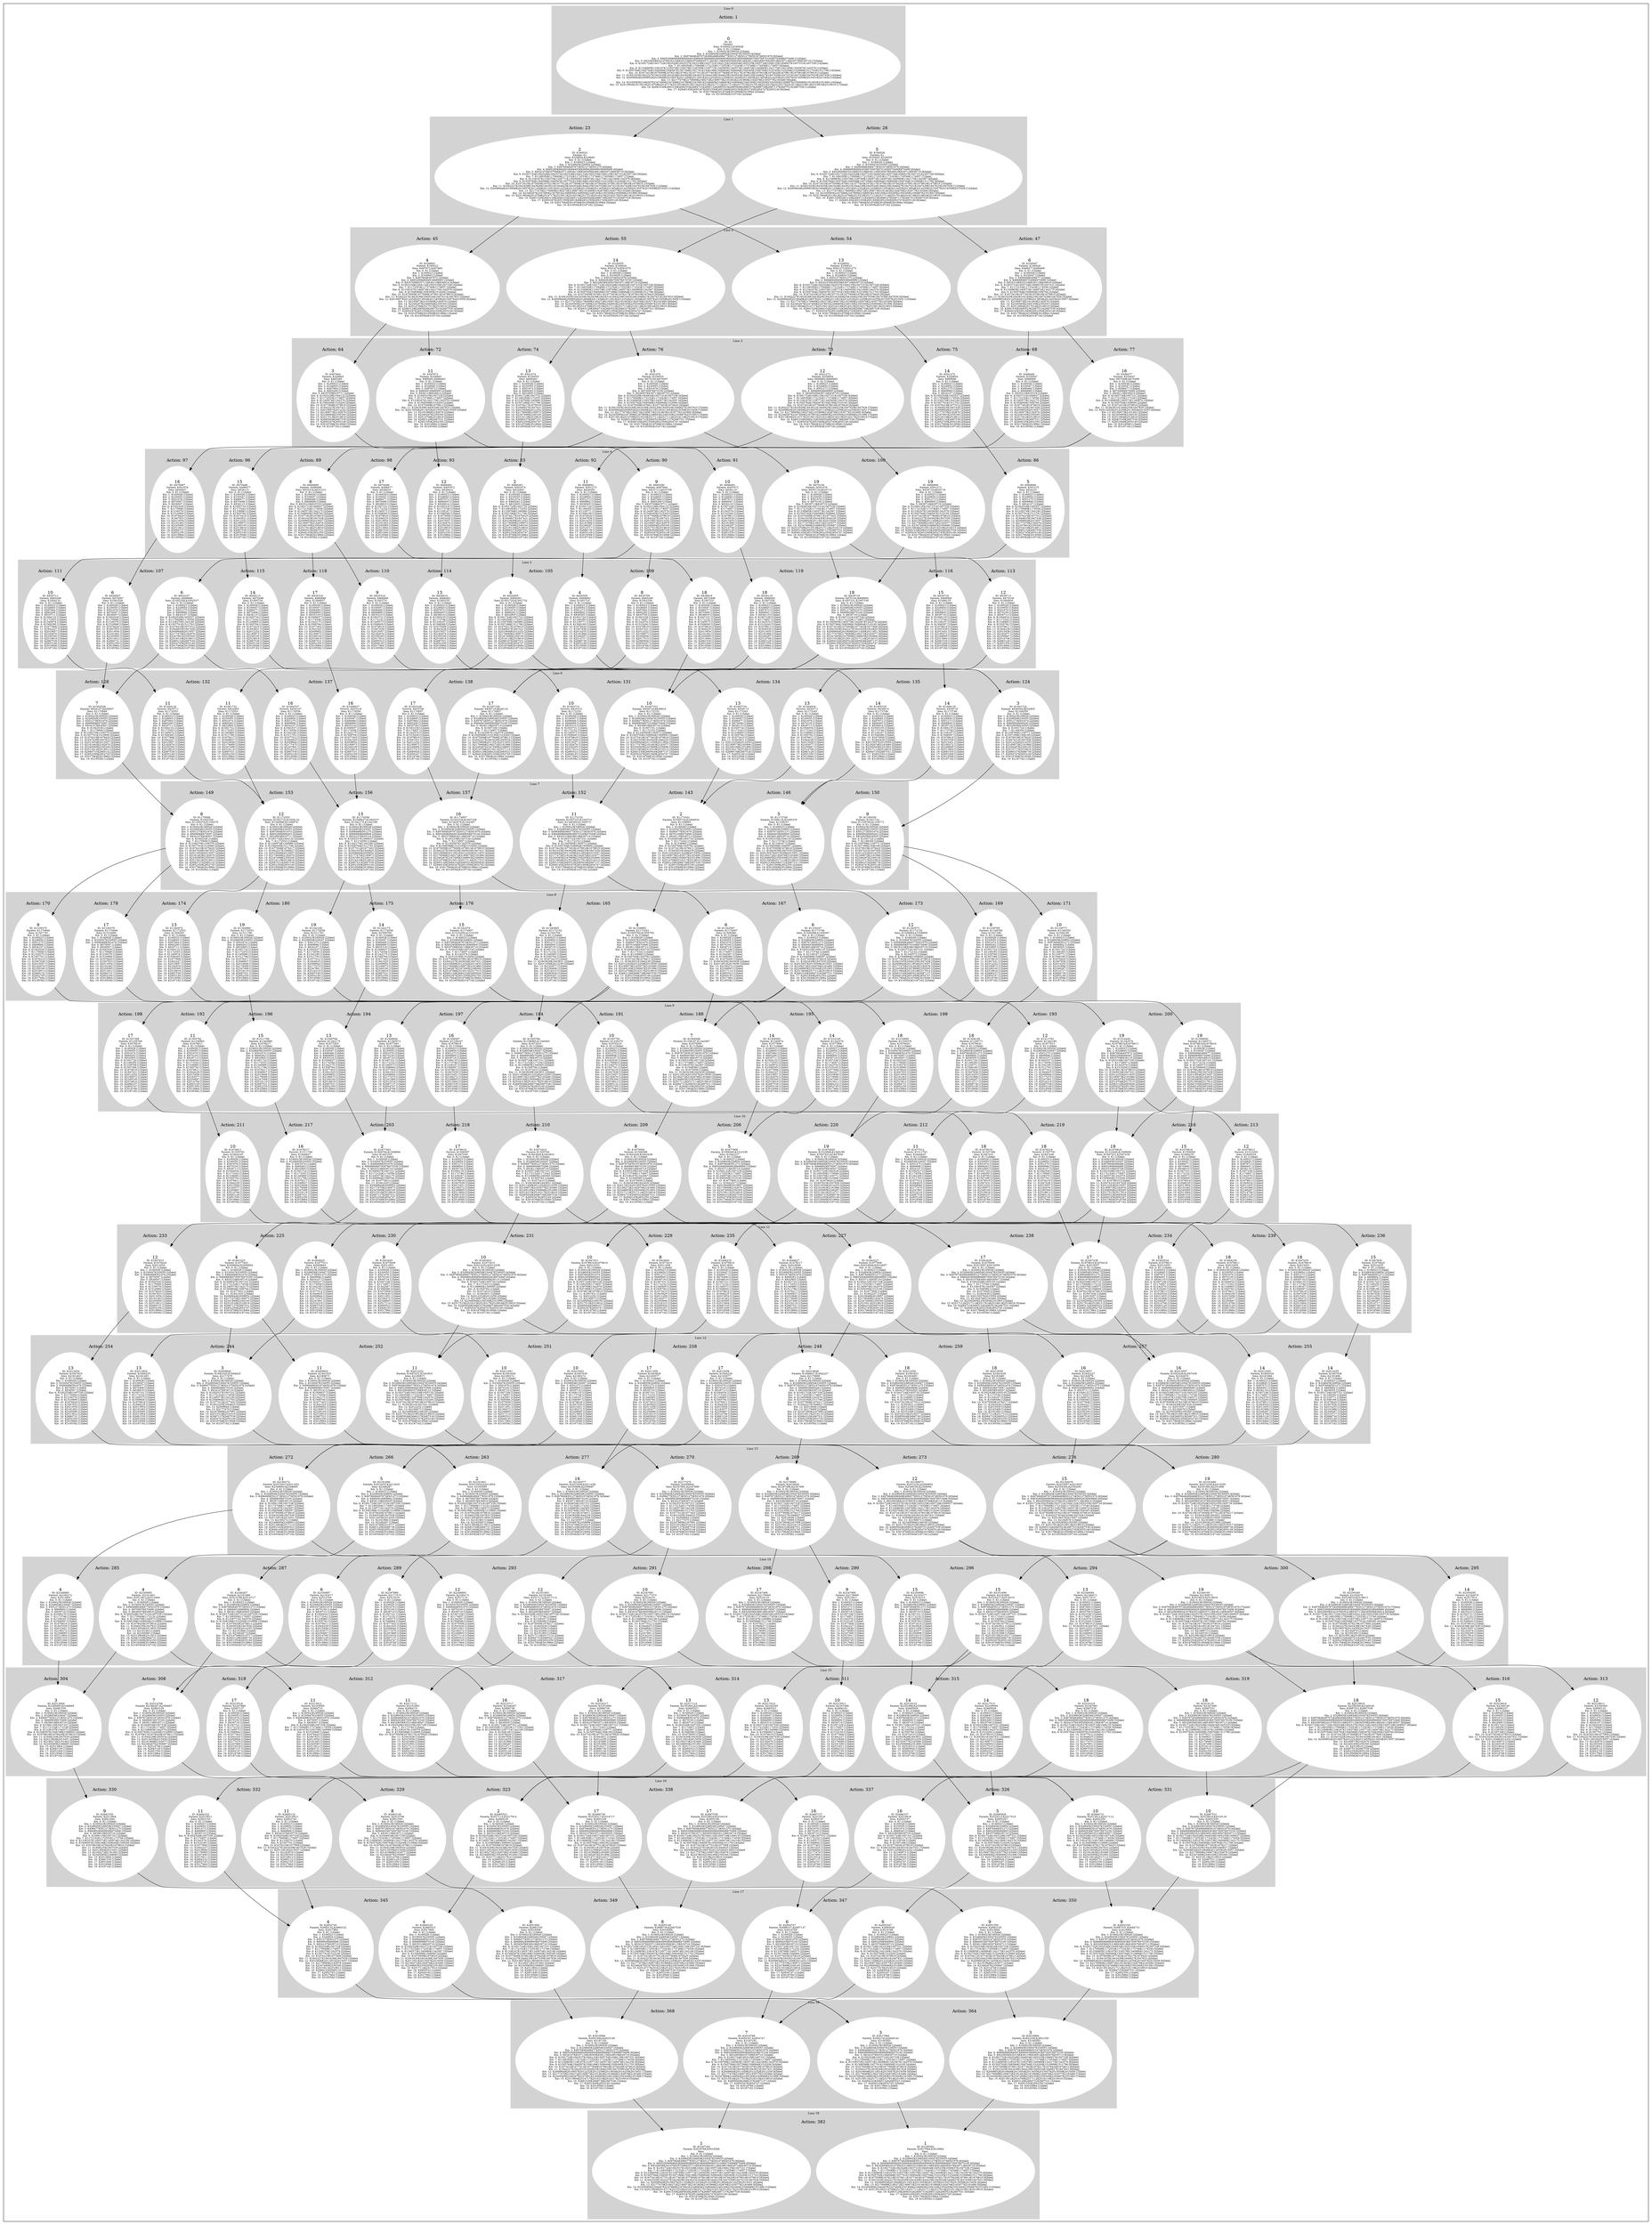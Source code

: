 digraph G {
subgraph cluster_info {
        subgraph cluster_18 {
        style=filled;
        color=lightgrey;
        node [style=filled,color=white];
        subgraph cluster_act_364 {
label = "Action: 364"step_K3017964 [label=<3<BR /><FONT POINT-SIZE="8">ID: K3017964</FONT><BR /><FONT POINT-SIZE="8">Parents: K2852745,K2849145</FONT><BR /><FONT POINT-SIZE="8">Sons: K3185582</FONT><BR /><FONT POINT-SIZE="8"> Km: 0: K1 [1|false]</FONT><BR /><FONT POINT-SIZE="8"> Km: 1: K160023K160026 [2|false]</FONT><BR /><FONT POINT-SIZE="8"> Km: 2: K328854K330047K330055 [3|false]</FONT><BR /><FONT POINT-SIZE="8"> Km: 3: K498468K501273K501275K501676 [4|false]</FONT><BR /><FONT POINT-SIZE="8"> Km: 4: K666889K668900K669686K670100 [4|false]</FONT><BR /><FONT POINT-SIZE="8"> Km: 5: K834107K835310K839719 [3|false]</FONT><BR /><FONT POINT-SIZE="8"> Km: 6: K1002528K1003731K1007338 [3|false]</FONT><BR /><FONT POINT-SIZE="8"> Km: 7: K1170949K1172152K1172553K1174957 [4|false]</FONT><BR /><FONT POINT-SIZE="8"> Km: 8: K1339370K1340573K1340980K1342567K1342576 [5|false]</FONT><BR /><FONT POINT-SIZE="8"> Km: 9: K1506588K1507791K1509000K1510195 [4|false]</FONT><BR /><FONT POINT-SIZE="8"> Km: 10: K1675009K1676219K1677806K1679819 [4|false]</FONT><BR /><FONT POINT-SIZE="8"> Km: 11: K1842227K1843430K1843438K1847438 [4|false]</FONT><BR /><FONT POINT-SIZE="8"> Km: 12: K2010648K2011851K2015057K2015059 [4|false]</FONT><BR /><FONT POINT-SIZE="8"> Km: 13: K2179069K2180272K2182676K2183480 [4|false]</FONT><BR /><FONT POINT-SIZE="8"> Km: 14: K2347490K2348693K2350295K2350300K2351893 [5|false]</FONT><BR /><FONT POINT-SIZE="8"> Km: 15: K2515911K2517114K2517914K2519913 [4|false]</FONT><BR /><FONT POINT-SIZE="8"> Km: 16: K2684332K2685132K2685523 [3|false]</FONT><BR /><FONT POINT-SIZE="8"> Km: 17: K2849145K2852745 [2|false]</FONT><BR /><FONT POINT-SIZE="8"> Km: 18: K3017964 [1|false]</FONT><BR /><FONT POINT-SIZE="8"> Km: 19: K3185582 [1|false]</FONT>>]
step_K3019964 [label=<3<BR /><FONT POINT-SIZE="8">ID: K3019964</FONT><BR /><FONT POINT-SIZE="8">Parents: K2852350,K2851550</FONT><BR /><FONT POINT-SIZE="8">Sons: K3185582</FONT><BR /><FONT POINT-SIZE="8"> Km: 0: K1 [1|false]</FONT><BR /><FONT POINT-SIZE="8"> Km: 1: K160023K160026 [2|false]</FONT><BR /><FONT POINT-SIZE="8"> Km: 2: K328845K330047K330055 [3|false]</FONT><BR /><FONT POINT-SIZE="8"> Km: 3: K497672K498468K501674K501676 [4|false]</FONT><BR /><FONT POINT-SIZE="8"> Km: 4: K666889K668491K668493K669283K670097K670100 [6|false]</FONT><BR /><FONT POINT-SIZE="8"> Km: 5: K832905K835318K836119K836914K838507K839713 [6|false]</FONT><BR /><FONT POINT-SIZE="8"> Km: 6: K1001732K1002528K1004934K1005335K1006937K1007338 [6|false]</FONT><BR /><FONT POINT-SIZE="8"> Km: 7: K1170949K1172553K1173343K1173746K1174556K1174957 [6|false]</FONT><BR /><FONT POINT-SIZE="8"> Km: 8: K1336965K1338167K1339378K1340980K1342175K1342576 [6|false]</FONT><BR /><FONT POINT-SIZE="8"> Km: 9: K1505792K1506588K1509794K1510200K1510999K1511796 [6|false]</FONT><BR /><FONT POINT-SIZE="8"> Km: 10: K1675009K1676611K1677403K1678217K1679420K1679813 [6|false]</FONT><BR /><FONT POINT-SIZE="8"> Km: 11: K1841025K1843438K1844239K1845034K1846627K1847833 [6|false]</FONT><BR /><FONT POINT-SIZE="8"> Km: 12: K2009852K2010648K2013054K2013455K2015057K2015059K2015458 [7|false]</FONT><BR /><FONT POINT-SIZE="8"> Km: 13: K2179069K2180673K2181463K2181866K2182676K2183077K2183480 [7|false]</FONT><BR /><FONT POINT-SIZE="8"> Km: 14: K2345085K2346287K2347498K2349100K2350300K2350687K2351893 [7|false]</FONT><BR /><FONT POINT-SIZE="8"> Km: 15: K2513912K2514708K2517112K2519119K2519919 [5|false]</FONT><BR /><FONT POINT-SIZE="8"> Km: 16: K2683129K2684731K2687531 [3|false]</FONT><BR /><FONT POINT-SIZE="8"> Km: 17: K2851550K2852350 [2|false]</FONT><BR /><FONT POINT-SIZE="8"> Km: 18: K3019964 [1|false]</FONT><BR /><FONT POINT-SIZE="8"> Km: 19: K3185582 [1|false]</FONT>>]
}
subgraph cluster_act_368 {
label = "Action: 368"step_K3018768 [label=<7<BR /><FONT POINT-SIZE="8">ID: K3018768</FONT><BR /><FONT POINT-SIZE="8">Parents: K2850347,K2854747</FONT><BR /><FONT POINT-SIZE="8">Sons: K3187182</FONT><BR /><FONT POINT-SIZE="8"> Km: 0: K1 [1|false]</FONT><BR /><FONT POINT-SIZE="8"> Km: 1: K160023K160026 [2|false]</FONT><BR /><FONT POINT-SIZE="8"> Km: 2: K328845K328854K330055 [3|false]</FONT><BR /><FONT POINT-SIZE="8"> Km: 3: K497664K501273K501674K501676 [4|false]</FONT><BR /><FONT POINT-SIZE="8"> Km: 4: K665290K668900K669283K670100 [4|false]</FONT><BR /><FONT POINT-SIZE="8"> Km: 5: K832905K835709K839719 [3|false]</FONT><BR /><FONT POINT-SIZE="8"> Km: 6: K1001724K1003338K1007331 [3|false]</FONT><BR /><FONT POINT-SIZE="8"> Km: 7: K1169350K1172152K1174556K1174957 [4|false]</FONT><BR /><FONT POINT-SIZE="8"> Km: 8: K1339769K1340565K1340573K1342180K1342576 [5|false]</FONT><BR /><FONT POINT-SIZE="8"> Km: 9: K1505784K1507398K1508994K1510200 [4|false]</FONT><BR /><FONT POINT-SIZE="8"> Km: 10: K1673410K1677403K1679019K1679819 [4|false]</FONT><BR /><FONT POINT-SIZE="8"> Km: 11: K1841025K1843829K1843831K1847431 [4|false]</FONT><BR /><FONT POINT-SIZE="8"> Km: 12: K2009844K2011458K2012252K2012259 [4|false]</FONT><BR /><FONT POINT-SIZE="8"> Km: 13: K2177470K2180673K2183077K2183480 [4|false]</FONT><BR /><FONT POINT-SIZE="8"> Km: 14: K2347889K2349094K2349100K2350696K2351896 [5|false]</FONT><BR /><FONT POINT-SIZE="8"> Km: 15: K2515518K2517515K2518315K2519916 [4|false]</FONT><BR /><FONT POINT-SIZE="8"> Km: 16: K2685926K2686337K2687137 [3|false]</FONT><BR /><FONT POINT-SIZE="8"> Km: 17: K2850347K2854747 [2|false]</FONT><BR /><FONT POINT-SIZE="8"> Km: 18: K3018768 [1|false]</FONT><BR /><FONT POINT-SIZE="8"> Km: 19: K3187182 [1|false]</FONT>>]
step_K3019568 [label=<7<BR /><FONT POINT-SIZE="8">ID: K3019568</FONT><BR /><FONT POINT-SIZE="8">Parents: K2851949,K2855149</FONT><BR /><FONT POINT-SIZE="8">Sons: K3187182</FONT><BR /><FONT POINT-SIZE="8"> Km: 0: K1 [1|false]</FONT><BR /><FONT POINT-SIZE="8"> Km: 1: K160023K160026 [2|false]</FONT><BR /><FONT POINT-SIZE="8"> Km: 2: K328845K328854K330047 [3|false]</FONT><BR /><FONT POINT-SIZE="8"> Km: 3: K497664K498477K501273K501275 [4|false]</FONT><BR /><FONT POINT-SIZE="8"> Km: 4: K665290K668892K668900K669686K670496K670498 [6|false]</FONT><BR /><FONT POINT-SIZE="8"> Km: 5: K834107K835711K836505K838115K838919K839716 [6|false]</FONT><BR /><FONT POINT-SIZE="8"> Km: 6: K1001724K1002537K1004132K1005734K1006135K1007331 [6|false]</FONT><BR /><FONT POINT-SIZE="8"> Km: 7: K1169350K1172152K1172553K1173343K1173746K1174556 [6|false]</FONT><BR /><FONT POINT-SIZE="8"> Km: 8: K1336965K1338167K1339771K1340573K1340974K1342180 [6|false]</FONT><BR /><FONT POINT-SIZE="8"> Km: 9: K1505784K1506597K1508199K1509000K1509395K1511793 [6|false]</FONT><BR /><FONT POINT-SIZE="8"> Km: 10: K1673410K1677012K1677806K1678618K1679420K1679816 [6|false]</FONT><BR /><FONT POINT-SIZE="8"> Km: 11: K1842227K1843831K1844625K1846235K1847039K1847836 [6|false]</FONT><BR /><FONT POINT-SIZE="8"> Km: 12: K2009844K2010657K2012252K2012259K2013854K2014255K2015451 [7|false]</FONT><BR /><FONT POINT-SIZE="8"> Km: 13: K2177470K2180272K2180673K2181463K2181866K2182676K2183480 [7|false]</FONT><BR /><FONT POINT-SIZE="8"> Km: 14: K2345085K2346287K2347891K2348685K2349100K2350300K2351896 [7|false]</FONT><BR /><FONT POINT-SIZE="8"> Km: 15: K2513904K2514717K2516319K2518317K2519919 [5|false]</FONT><BR /><FONT POINT-SIZE="8"> Km: 16: K2681530K2686738K2687538 [3|false]</FONT><BR /><FONT POINT-SIZE="8"> Km: 17: K2851949K2855149 [2|false]</FONT><BR /><FONT POINT-SIZE="8"> Km: 18: K3019568 [1|false]</FONT><BR /><FONT POINT-SIZE="8"> Km: 19: K3187182 [1|false]</FONT>>]
}
subgraph cluster_act_368 {
label = "Action: 368"step_K3018768 [label=<7<BR /><FONT POINT-SIZE="8">ID: K3018768</FONT><BR /><FONT POINT-SIZE="8">Parents: K2850347,K2854747</FONT><BR /><FONT POINT-SIZE="8">Sons: K3187182</FONT><BR /><FONT POINT-SIZE="8"> Km: 0: K1 [1|false]</FONT><BR /><FONT POINT-SIZE="8"> Km: 1: K160023K160026 [2|false]</FONT><BR /><FONT POINT-SIZE="8"> Km: 2: K328845K328854K330055 [3|false]</FONT><BR /><FONT POINT-SIZE="8"> Km: 3: K497664K501273K501674K501676 [4|false]</FONT><BR /><FONT POINT-SIZE="8"> Km: 4: K665290K668900K669283K670100 [4|false]</FONT><BR /><FONT POINT-SIZE="8"> Km: 5: K832905K835709K839719 [3|false]</FONT><BR /><FONT POINT-SIZE="8"> Km: 6: K1001724K1003338K1007331 [3|false]</FONT><BR /><FONT POINT-SIZE="8"> Km: 7: K1169350K1172152K1174556K1174957 [4|false]</FONT><BR /><FONT POINT-SIZE="8"> Km: 8: K1339769K1340565K1340573K1342180K1342576 [5|false]</FONT><BR /><FONT POINT-SIZE="8"> Km: 9: K1505784K1507398K1508994K1510200 [4|false]</FONT><BR /><FONT POINT-SIZE="8"> Km: 10: K1673410K1677403K1679019K1679819 [4|false]</FONT><BR /><FONT POINT-SIZE="8"> Km: 11: K1841025K1843829K1843831K1847431 [4|false]</FONT><BR /><FONT POINT-SIZE="8"> Km: 12: K2009844K2011458K2012252K2012259 [4|false]</FONT><BR /><FONT POINT-SIZE="8"> Km: 13: K2177470K2180673K2183077K2183480 [4|false]</FONT><BR /><FONT POINT-SIZE="8"> Km: 14: K2347889K2349094K2349100K2350696K2351896 [5|false]</FONT><BR /><FONT POINT-SIZE="8"> Km: 15: K2515518K2517515K2518315K2519916 [4|false]</FONT><BR /><FONT POINT-SIZE="8"> Km: 16: K2685926K2686337K2687137 [3|false]</FONT><BR /><FONT POINT-SIZE="8"> Km: 17: K2850347K2854747 [2|false]</FONT><BR /><FONT POINT-SIZE="8"> Km: 18: K3018768 [1|false]</FONT><BR /><FONT POINT-SIZE="8"> Km: 19: K3187182 [1|false]</FONT>>]
step_K3019568 [label=<7<BR /><FONT POINT-SIZE="8">ID: K3019568</FONT><BR /><FONT POINT-SIZE="8">Parents: K2851949,K2855149</FONT><BR /><FONT POINT-SIZE="8">Sons: K3187182</FONT><BR /><FONT POINT-SIZE="8"> Km: 0: K1 [1|false]</FONT><BR /><FONT POINT-SIZE="8"> Km: 1: K160023K160026 [2|false]</FONT><BR /><FONT POINT-SIZE="8"> Km: 2: K328845K328854K330047 [3|false]</FONT><BR /><FONT POINT-SIZE="8"> Km: 3: K497664K498477K501273K501275 [4|false]</FONT><BR /><FONT POINT-SIZE="8"> Km: 4: K665290K668892K668900K669686K670496K670498 [6|false]</FONT><BR /><FONT POINT-SIZE="8"> Km: 5: K834107K835711K836505K838115K838919K839716 [6|false]</FONT><BR /><FONT POINT-SIZE="8"> Km: 6: K1001724K1002537K1004132K1005734K1006135K1007331 [6|false]</FONT><BR /><FONT POINT-SIZE="8"> Km: 7: K1169350K1172152K1172553K1173343K1173746K1174556 [6|false]</FONT><BR /><FONT POINT-SIZE="8"> Km: 8: K1336965K1338167K1339771K1340573K1340974K1342180 [6|false]</FONT><BR /><FONT POINT-SIZE="8"> Km: 9: K1505784K1506597K1508199K1509000K1509395K1511793 [6|false]</FONT><BR /><FONT POINT-SIZE="8"> Km: 10: K1673410K1677012K1677806K1678618K1679420K1679816 [6|false]</FONT><BR /><FONT POINT-SIZE="8"> Km: 11: K1842227K1843831K1844625K1846235K1847039K1847836 [6|false]</FONT><BR /><FONT POINT-SIZE="8"> Km: 12: K2009844K2010657K2012252K2012259K2013854K2014255K2015451 [7|false]</FONT><BR /><FONT POINT-SIZE="8"> Km: 13: K2177470K2180272K2180673K2181463K2181866K2182676K2183480 [7|false]</FONT><BR /><FONT POINT-SIZE="8"> Km: 14: K2345085K2346287K2347891K2348685K2349100K2350300K2351896 [7|false]</FONT><BR /><FONT POINT-SIZE="8"> Km: 15: K2513904K2514717K2516319K2518317K2519919 [5|false]</FONT><BR /><FONT POINT-SIZE="8"> Km: 16: K2681530K2686738K2687538 [3|false]</FONT><BR /><FONT POINT-SIZE="8"> Km: 17: K2851949K2855149 [2|false]</FONT><BR /><FONT POINT-SIZE="8"> Km: 18: K3019568 [1|false]</FONT><BR /><FONT POINT-SIZE="8"> Km: 19: K3187182 [1|false]</FONT>>]
}
subgraph cluster_act_364 {
label = "Action: 364"step_K3017964 [label=<3<BR /><FONT POINT-SIZE="8">ID: K3017964</FONT><BR /><FONT POINT-SIZE="8">Parents: K2852745,K2849145</FONT><BR /><FONT POINT-SIZE="8">Sons: K3185582</FONT><BR /><FONT POINT-SIZE="8"> Km: 0: K1 [1|false]</FONT><BR /><FONT POINT-SIZE="8"> Km: 1: K160023K160026 [2|false]</FONT><BR /><FONT POINT-SIZE="8"> Km: 2: K328854K330047K330055 [3|false]</FONT><BR /><FONT POINT-SIZE="8"> Km: 3: K498468K501273K501275K501676 [4|false]</FONT><BR /><FONT POINT-SIZE="8"> Km: 4: K666889K668900K669686K670100 [4|false]</FONT><BR /><FONT POINT-SIZE="8"> Km: 5: K834107K835310K839719 [3|false]</FONT><BR /><FONT POINT-SIZE="8"> Km: 6: K1002528K1003731K1007338 [3|false]</FONT><BR /><FONT POINT-SIZE="8"> Km: 7: K1170949K1172152K1172553K1174957 [4|false]</FONT><BR /><FONT POINT-SIZE="8"> Km: 8: K1339370K1340573K1340980K1342567K1342576 [5|false]</FONT><BR /><FONT POINT-SIZE="8"> Km: 9: K1506588K1507791K1509000K1510195 [4|false]</FONT><BR /><FONT POINT-SIZE="8"> Km: 10: K1675009K1676219K1677806K1679819 [4|false]</FONT><BR /><FONT POINT-SIZE="8"> Km: 11: K1842227K1843430K1843438K1847438 [4|false]</FONT><BR /><FONT POINT-SIZE="8"> Km: 12: K2010648K2011851K2015057K2015059 [4|false]</FONT><BR /><FONT POINT-SIZE="8"> Km: 13: K2179069K2180272K2182676K2183480 [4|false]</FONT><BR /><FONT POINT-SIZE="8"> Km: 14: K2347490K2348693K2350295K2350300K2351893 [5|false]</FONT><BR /><FONT POINT-SIZE="8"> Km: 15: K2515911K2517114K2517914K2519913 [4|false]</FONT><BR /><FONT POINT-SIZE="8"> Km: 16: K2684332K2685132K2685523 [3|false]</FONT><BR /><FONT POINT-SIZE="8"> Km: 17: K2849145K2852745 [2|false]</FONT><BR /><FONT POINT-SIZE="8"> Km: 18: K3017964 [1|false]</FONT><BR /><FONT POINT-SIZE="8"> Km: 19: K3185582 [1|false]</FONT>>]
step_K3019964 [label=<3<BR /><FONT POINT-SIZE="8">ID: K3019964</FONT><BR /><FONT POINT-SIZE="8">Parents: K2852350,K2851550</FONT><BR /><FONT POINT-SIZE="8">Sons: K3185582</FONT><BR /><FONT POINT-SIZE="8"> Km: 0: K1 [1|false]</FONT><BR /><FONT POINT-SIZE="8"> Km: 1: K160023K160026 [2|false]</FONT><BR /><FONT POINT-SIZE="8"> Km: 2: K328845K330047K330055 [3|false]</FONT><BR /><FONT POINT-SIZE="8"> Km: 3: K497672K498468K501674K501676 [4|false]</FONT><BR /><FONT POINT-SIZE="8"> Km: 4: K666889K668491K668493K669283K670097K670100 [6|false]</FONT><BR /><FONT POINT-SIZE="8"> Km: 5: K832905K835318K836119K836914K838507K839713 [6|false]</FONT><BR /><FONT POINT-SIZE="8"> Km: 6: K1001732K1002528K1004934K1005335K1006937K1007338 [6|false]</FONT><BR /><FONT POINT-SIZE="8"> Km: 7: K1170949K1172553K1173343K1173746K1174556K1174957 [6|false]</FONT><BR /><FONT POINT-SIZE="8"> Km: 8: K1336965K1338167K1339378K1340980K1342175K1342576 [6|false]</FONT><BR /><FONT POINT-SIZE="8"> Km: 9: K1505792K1506588K1509794K1510200K1510999K1511796 [6|false]</FONT><BR /><FONT POINT-SIZE="8"> Km: 10: K1675009K1676611K1677403K1678217K1679420K1679813 [6|false]</FONT><BR /><FONT POINT-SIZE="8"> Km: 11: K1841025K1843438K1844239K1845034K1846627K1847833 [6|false]</FONT><BR /><FONT POINT-SIZE="8"> Km: 12: K2009852K2010648K2013054K2013455K2015057K2015059K2015458 [7|false]</FONT><BR /><FONT POINT-SIZE="8"> Km: 13: K2179069K2180673K2181463K2181866K2182676K2183077K2183480 [7|false]</FONT><BR /><FONT POINT-SIZE="8"> Km: 14: K2345085K2346287K2347498K2349100K2350300K2350687K2351893 [7|false]</FONT><BR /><FONT POINT-SIZE="8"> Km: 15: K2513912K2514708K2517112K2519119K2519919 [5|false]</FONT><BR /><FONT POINT-SIZE="8"> Km: 16: K2683129K2684731K2687531 [3|false]</FONT><BR /><FONT POINT-SIZE="8"> Km: 17: K2851550K2852350 [2|false]</FONT><BR /><FONT POINT-SIZE="8"> Km: 18: K3019964 [1|false]</FONT><BR /><FONT POINT-SIZE="8"> Km: 19: K3185582 [1|false]</FONT>>]
}

        fontsize="10"
        label = "Line 18";
        }

        subgraph cluster_2 {
        style=filled;
        color=lightgrey;
        node [style=filled,color=white];
        subgraph cluster_act_47 {
label = "Action: 47"step_K330047 [label=<6<BR /><FONT POINT-SIZE="8">ID: K330047</FONT><BR /><FONT POINT-SIZE="8">Parents: K160026</FONT><BR /><FONT POINT-SIZE="8">Sons: K498477,K498468</FONT><BR /><FONT POINT-SIZE="8"> Km: 0: K1 [1|false]</FONT><BR /><FONT POINT-SIZE="8"> Km: 1: K160026 [1|false]</FONT><BR /><FONT POINT-SIZE="8"> Km: 2: K330047 [1|false]</FONT><BR /><FONT POINT-SIZE="8"> Km: 3: K498468K498477 [2|false]</FONT><BR /><FONT POINT-SIZE="8"> Km: 4: K666889K670496K670498 [3|false]</FONT><BR /><FONT POINT-SIZE="8"> Km: 5: K835310K835318K838115K838919 [4|false]</FONT><BR /><FONT POINT-SIZE="8"> Km: 6: K1003731K1005734K1006937K1007331 [4|false]</FONT><BR /><FONT POINT-SIZE="8"> Km: 7: K1172152K1173343K1174556 [3|false]</FONT><BR /><FONT POINT-SIZE="8"> Km: 8: K1336965K1340573K1340974K1342175 [4|false]</FONT><BR /><FONT POINT-SIZE="8"> Km: 9: K1505784K1509000K1509794 [3|false]</FONT><BR /><FONT POINT-SIZE="8"> Km: 10: K1673410K1677403K1679816K1679819 [4|false]</FONT><BR /><FONT POINT-SIZE="8"> Km: 11: K1841025K1843831K1846235K1847438K1847836 [5|false]</FONT><BR /><FONT POINT-SIZE="8"> Km: 12: K2009852K2012252K2012259K2013854K2014255K2015057 [6|false]</FONT><BR /><FONT POINT-SIZE="8"> Km: 13: K2180673K2181463K2182676 [3|false]</FONT><BR /><FONT POINT-SIZE="8"> Km: 14: K2345085K2349100K2350295 [3|false]</FONT><BR /><FONT POINT-SIZE="8"> Km: 15: K2513904K2517914K2519919 [3|false]</FONT><BR /><FONT POINT-SIZE="8"> Km: 16: K2681530K2685523K2687531K2687538 [4|false]</FONT><BR /><FONT POINT-SIZE="8"> Km: 17: K2849145K2851949K2852350K2855149 [4|false]</FONT><BR /><FONT POINT-SIZE="8"> Km: 18: K3017964K3019568K3019964 [3|false]</FONT><BR /><FONT POINT-SIZE="8"> Km: 19: K3185582K3187182 [2|false]</FONT>>]
}
subgraph cluster_act_54 {
label = "Action: 54"step_K328854 [label=<13<BR /><FONT POINT-SIZE="8">ID: K328854</FONT><BR /><FONT POINT-SIZE="8">Parents: K160023</FONT><BR /><FONT POINT-SIZE="8">Sons: K501275,K501273</FONT><BR /><FONT POINT-SIZE="8"> Km: 0: K1 [1|false]</FONT><BR /><FONT POINT-SIZE="8"> Km: 1: K160023 [1|false]</FONT><BR /><FONT POINT-SIZE="8"> Km: 2: K328854 [1|false]</FONT><BR /><FONT POINT-SIZE="8"> Km: 3: K501273K501275 [2|false]</FONT><BR /><FONT POINT-SIZE="8"> Km: 4: K668892K668900K669686 [3|false]</FONT><BR /><FONT POINT-SIZE="8"> Km: 5: K834107K836505K839716K839719 [4|false]</FONT><BR /><FONT POINT-SIZE="8"> Km: 6: K1001724K1002528K1002537K1006135K1007331K1007338 [6|false]</FONT><BR /><FONT POINT-SIZE="8"> Km: 7: K1169350K1170949K1172152K1173746K1174556K1174957 [6|false]</FONT><BR /><FONT POINT-SIZE="8"> Km: 8: K1338167K1339370K1339771K1340565K1342180K1342576 [6|false]</FONT><BR /><FONT POINT-SIZE="8"> Km: 9: K1505784K1506597K1507791K1508199K1510195K1511793 [6|false]</FONT><BR /><FONT POINT-SIZE="8"> Km: 10: K1673410K1676219K1677012K1677806K1678618K1679420 [6|false]</FONT><BR /><FONT POINT-SIZE="8"> Km: 11: K1842227K1843438K1843829K1843831K1844625K1846235K1847039K1847438K1847836 [9|false]</FONT><BR /><FONT POINT-SIZE="8"> Km: 12: K2009844K2010648K2010657K2011458K2011851K2012252K2012259K2014255K2015057K2015451 [10|false]</FONT><BR /><FONT POINT-SIZE="8"> Km: 13: K2177470K2179069K2180272K2180673K2181866K2182676K2183077K2183480 [8|false]</FONT><BR /><FONT POINT-SIZE="8"> Km: 14: K2346287K2347490K2347891K2348685K2349100K2350300K2350696K2351896 [8|false]</FONT><BR /><FONT POINT-SIZE="8"> Km: 15: K2513904K2514717K2515911K2516319K2518315K2518317K2519913K2519919 [8|false]</FONT><BR /><FONT POINT-SIZE="8"> Km: 16: K2681530K2684332K2685132K2685926K2686738K2687538 [6|false]</FONT><BR /><FONT POINT-SIZE="8"> Km: 17: K2850347K2851949K2852745K2855149 [4|false]</FONT><BR /><FONT POINT-SIZE="8"> Km: 18: K3017964K3018768K3019568 [3|false]</FONT><BR /><FONT POINT-SIZE="8"> Km: 19: K3185582K3187182 [2|false]</FONT>>]
}
subgraph cluster_act_55 {
label = "Action: 55"step_K330055 [label=<14<BR /><FONT POINT-SIZE="8">ID: K330055</FONT><BR /><FONT POINT-SIZE="8">Parents: K160026</FONT><BR /><FONT POINT-SIZE="8">Sons: K501674,K501676</FONT><BR /><FONT POINT-SIZE="8"> Km: 0: K1 [1|false]</FONT><BR /><FONT POINT-SIZE="8"> Km: 1: K160026 [1|false]</FONT><BR /><FONT POINT-SIZE="8"> Km: 2: K330055 [1|false]</FONT><BR /><FONT POINT-SIZE="8"> Km: 3: K501674K501676 [2|false]</FONT><BR /><FONT POINT-SIZE="8"> Km: 4: K669283K670097K670100 [3|false]</FONT><BR /><FONT POINT-SIZE="8"> Km: 5: K832905K838507K839713K839719 [4|false]</FONT><BR /><FONT POINT-SIZE="8"> Km: 6: K1001724K1001732K1002528K1004934K1007331K1007338 [6|false]</FONT><BR /><FONT POINT-SIZE="8"> Km: 7: K1169350K1170949K1172152K1172553K1173343K1174957 [6|false]</FONT><BR /><FONT POINT-SIZE="8"> Km: 8: K1336965K1339378K1339769K1340573K1340980K1342567 [6|false]</FONT><BR /><FONT POINT-SIZE="8"> Km: 9: K1505792K1506588K1507398K1508994K1510999K1511796 [6|false]</FONT><BR /><FONT POINT-SIZE="8"> Km: 10: K1675009K1676611K1677403K1678217K1679019K1679420 [6|false]</FONT><BR /><FONT POINT-SIZE="8"> Km: 11: K1841025K1843430K1843438K1843831K1844239K1845034K1846627K1847431K1847833 [9|false]</FONT><BR /><FONT POINT-SIZE="8"> Km: 12: K2009844K2009852K2010648K2011458K2011851K2012252K2013054K2015057K2015059K2015458 [10|false]</FONT><BR /><FONT POINT-SIZE="8"> Km: 13: K2177470K2179069K2180272K2180673K2181463K2182676K2183077K2183480 [8|false]</FONT><BR /><FONT POINT-SIZE="8"> Km: 14: K2345085K2347498K2347889K2348693K2349100K2350300K2350687K2351893 [8|false]</FONT><BR /><FONT POINT-SIZE="8"> Km: 15: K2513912K2514708K2515518K2517112K2517114K2519119K2519916K2519919 [8|false]</FONT><BR /><FONT POINT-SIZE="8"> Km: 16: K2683129K2684731K2685523K2686337K2687137K2687531 [6|false]</FONT><BR /><FONT POINT-SIZE="8"> Km: 17: K2849145K2851550K2852350K2854747 [4|false]</FONT><BR /><FONT POINT-SIZE="8"> Km: 18: K3017964K3018768K3019964 [3|false]</FONT><BR /><FONT POINT-SIZE="8"> Km: 19: K3185582K3187182 [2|false]</FONT>>]
}
subgraph cluster_act_45 {
label = "Action: 45"step_K328845 [label=<4<BR /><FONT POINT-SIZE="8">ID: K328845</FONT><BR /><FONT POINT-SIZE="8">Parents: K160023</FONT><BR /><FONT POINT-SIZE="8">Sons: K497672,K497664</FONT><BR /><FONT POINT-SIZE="8"> Km: 0: K1 [1|false]</FONT><BR /><FONT POINT-SIZE="8"> Km: 1: K160023 [1|false]</FONT><BR /><FONT POINT-SIZE="8"> Km: 2: K328845 [1|false]</FONT><BR /><FONT POINT-SIZE="8"> Km: 3: K497664K497672 [2|false]</FONT><BR /><FONT POINT-SIZE="8"> Km: 4: K665290K668491K668493 [3|false]</FONT><BR /><FONT POINT-SIZE="8"> Km: 5: K835709K835711K836119K836914 [4|false]</FONT><BR /><FONT POINT-SIZE="8"> Km: 6: K1003338K1004132K1005335K1007338 [4|false]</FONT><BR /><FONT POINT-SIZE="8"> Km: 7: K1172553K1173746K1174957 [3|false]</FONT><BR /><FONT POINT-SIZE="8"> Km: 8: K1338167K1340974K1342175K1342576 [4|false]</FONT><BR /><FONT POINT-SIZE="8"> Km: 9: K1506588K1509395K1510200 [3|false]</FONT><BR /><FONT POINT-SIZE="8"> Km: 10: K1675009K1677806K1679813K1679819 [4|false]</FONT><BR /><FONT POINT-SIZE="8"> Km: 11: K1842227K1843438K1845034K1847431K1847833 [5|false]</FONT><BR /><FONT POINT-SIZE="8"> Km: 12: K2010657K2012252K2013054K2013455K2015057K2015059 [6|false]</FONT><BR /><FONT POINT-SIZE="8"> Km: 13: K2180673K2181866K2182676 [3|false]</FONT><BR /><FONT POINT-SIZE="8"> Km: 14: K2346287K2349094K2350300 [3|false]</FONT><BR /><FONT POINT-SIZE="8"> Km: 15: K2514708K2517515K2519919 [3|false]</FONT><BR /><FONT POINT-SIZE="8"> Km: 16: K2683129K2685926K2687531K2687538 [4|false]</FONT><BR /><FONT POINT-SIZE="8"> Km: 17: K2850347K2851550K2852350K2855149 [4|false]</FONT><BR /><FONT POINT-SIZE="8"> Km: 18: K3018768K3019568K3019964 [3|false]</FONT><BR /><FONT POINT-SIZE="8"> Km: 19: K3185582K3187182 [2|false]</FONT>>]
}

        fontsize="10"
        label = "Line 2";
        }

        subgraph cluster_16 {
        style=filled;
        color=lightgrey;
        node [style=filled,color=white];
        subgraph cluster_act_331 {
label = "Action: 331"step_K2687531 [label=<10<BR /><FONT POINT-SIZE="8">ID: K2687531</FONT><BR /><FONT POINT-SIZE="8">Parents: K2519919,K2519119</FONT><BR /><FONT POINT-SIZE="8">Sons: K2852350</FONT><BR /><FONT POINT-SIZE="8"> Km: 0: K1 [1|false]</FONT><BR /><FONT POINT-SIZE="8"> Km: 1: K160023K160026 [2|false]</FONT><BR /><FONT POINT-SIZE="8"> Km: 2: K328845K330047K330055 [3|false]</FONT><BR /><FONT POINT-SIZE="8"> Km: 3: K497672K498468K501674K501676 [4|false]</FONT><BR /><FONT POINT-SIZE="8"> Km: 4: K666889K668493K669283K670097K670100 [5|false]</FONT><BR /><FONT POINT-SIZE="8"> Km: 5: K832905K835318K836914K838507K839713 [5|false]</FONT><BR /><FONT POINT-SIZE="8"> Km: 6: K1001732K1002528K1004934K1005335K1006937 [5|false]</FONT><BR /><FONT POINT-SIZE="8"> Km: 7: K1170949K1172553K1173343K1173746K1174556 [5|false]</FONT><BR /><FONT POINT-SIZE="8"> Km: 8: K1336965K1338167K1339378K1340980K1342175 [5|false]</FONT><BR /><FONT POINT-SIZE="8"> Km: 9: K1505792K1506588K1509794K1511796 [4|false]</FONT><BR /><FONT POINT-SIZE="8"> Km: 10: K1675009K1677403K1678217 [3|false]</FONT><BR /><FONT POINT-SIZE="8"> Km: 11: K1841025K1843438K1846627 [3|false]</FONT><BR /><FONT POINT-SIZE="8"> Km: 12: K2009852K2010648K2013455K2015057 [4|false]</FONT><BR /><FONT POINT-SIZE="8"> Km: 13: K2179069K2180673K2182676 [3|false]</FONT><BR /><FONT POINT-SIZE="8"> Km: 14: K2347498K2349100K2350300 [3|false]</FONT><BR /><FONT POINT-SIZE="8"> Km: 15: K2519119K2519919 [2|false]</FONT><BR /><FONT POINT-SIZE="8"> Km: 16: K2687531 [1|false]</FONT><BR /><FONT POINT-SIZE="8"> Km: 17: K2852350 [1|false]</FONT><BR /><FONT POINT-SIZE="8"> Km: 18: K3019964 [1|false]</FONT><BR /><FONT POINT-SIZE="8"> Km: 19: K3185582 [1|false]</FONT>>]
step_K2684731 [label=<10<BR /><FONT POINT-SIZE="8">ID: K2684731</FONT><BR /><FONT POINT-SIZE="8">Parents: K2513912,K2517112</FONT><BR /><FONT POINT-SIZE="8">Sons: K2852350</FONT><BR /><FONT POINT-SIZE="8"> Km: 0: K1 [1|false]</FONT><BR /><FONT POINT-SIZE="8"> Km: 1: K160023K160026 [2|false]</FONT><BR /><FONT POINT-SIZE="8"> Km: 2: K328845K330047K330055 [3|false]</FONT><BR /><FONT POINT-SIZE="8"> Km: 3: K498468K501674K501676 [3|false]</FONT><BR /><FONT POINT-SIZE="8"> Km: 4: K669283K670097K670100 [3|false]</FONT><BR /><FONT POINT-SIZE="8"> Km: 5: K832905K835318K838507 [3|false]</FONT><BR /><FONT POINT-SIZE="8"> Km: 6: K1002528K1005335K1007338 [3|false]</FONT><BR /><FONT POINT-SIZE="8"> Km: 7: K1170949K1173746K1174556 [3|false]</FONT><BR /><FONT POINT-SIZE="8"> Km: 8: K1338167K1339378K1340980 [3|false]</FONT><BR /><FONT POINT-SIZE="8"> Km: 9: K1506588K1510999 [2|false]</FONT><BR /><FONT POINT-SIZE="8"> Km: 10: K1675009K1678217K1679420 [3|false]</FONT><BR /><FONT POINT-SIZE="8"> Km: 11: K1843438K1847833 [2|false]</FONT><BR /><FONT POINT-SIZE="8"> Km: 12: K2013054K2015059 [2|false]</FONT><BR /><FONT POINT-SIZE="8"> Km: 13: K2181463K2183480 [2|false]</FONT><BR /><FONT POINT-SIZE="8"> Km: 14: K2345085K2351893 [2|false]</FONT><BR /><FONT POINT-SIZE="8"> Km: 15: K2513912K2517112 [2|false]</FONT><BR /><FONT POINT-SIZE="8"> Km: 16: K2684731 [1|false]</FONT><BR /><FONT POINT-SIZE="8"> Km: 17: K2852350 [1|false]</FONT><BR /><FONT POINT-SIZE="8"> Km: 18: K3019964 [1|false]</FONT><BR /><FONT POINT-SIZE="8"> Km: 19: K3185582 [1|false]</FONT>>]
}
subgraph cluster_act_326 {
label = "Action: 326"step_K2685926 [label=<5<BR /><FONT POINT-SIZE="8">ID: K2685926</FONT><BR /><FONT POINT-SIZE="8">Parents: K2518315,K2517515</FONT><BR /><FONT POINT-SIZE="8">Sons: K2850347</FONT><BR /><FONT POINT-SIZE="8"> Km: 0: K1 [1|false]</FONT><BR /><FONT POINT-SIZE="8"> Km: 1: K160023 [1|false]</FONT><BR /><FONT POINT-SIZE="8"> Km: 2: K328845K328854 [2|false]</FONT><BR /><FONT POINT-SIZE="8"> Km: 3: K497664K501273 [2|false]</FONT><BR /><FONT POINT-SIZE="8"> Km: 4: K665290K668900 [2|false]</FONT><BR /><FONT POINT-SIZE="8"> Km: 5: K835709K839719 [2|false]</FONT><BR /><FONT POINT-SIZE="8"> Km: 6: K1001724K1003338K1007331 [3|false]</FONT><BR /><FONT POINT-SIZE="8"> Km: 7: K1172152K1174556K1174957 [3|false]</FONT><BR /><FONT POINT-SIZE="8"> Km: 8: K1340565K1342180K1342576 [3|false]</FONT><BR /><FONT POINT-SIZE="8"> Km: 9: K1505784K1510200 [2|false]</FONT><BR /><FONT POINT-SIZE="8"> Km: 10: K1673410K1679819 [2|false]</FONT><BR /><FONT POINT-SIZE="8"> Km: 11: K1843829K1843831K1847431 [3|false]</FONT><BR /><FONT POINT-SIZE="8"> Km: 12: K2011458K2012252K2012259 [3|false]</FONT><BR /><FONT POINT-SIZE="8"> Km: 13: K2180673K2183077K2183480 [3|false]</FONT><BR /><FONT POINT-SIZE="8"> Km: 14: K2349094K2350696K2351896 [3|false]</FONT><BR /><FONT POINT-SIZE="8"> Km: 15: K2517515K2518315 [2|false]</FONT><BR /><FONT POINT-SIZE="8"> Km: 16: K2685926 [1|false]</FONT><BR /><FONT POINT-SIZE="8"> Km: 17: K2850347 [1|false]</FONT><BR /><FONT POINT-SIZE="8"> Km: 18: K3018768 [1|false]</FONT><BR /><FONT POINT-SIZE="8"> Km: 19: K3187182 [1|false]</FONT>>]
}
subgraph cluster_act_337 {
label = "Action: 337"step_K2686337 [label=<16<BR /><FONT POINT-SIZE="8">ID: K2686337</FONT><BR /><FONT POINT-SIZE="8">Parents: K2519916</FONT><BR /><FONT POINT-SIZE="8">Sons: K2854747</FONT><BR /><FONT POINT-SIZE="8"> Km: 0: K1 [1|false]</FONT><BR /><FONT POINT-SIZE="8"> Km: 1: K160026 [1|false]</FONT><BR /><FONT POINT-SIZE="8"> Km: 2: K330055 [1|false]</FONT><BR /><FONT POINT-SIZE="8"> Km: 3: K501674 [1|false]</FONT><BR /><FONT POINT-SIZE="8"> Km: 4: K669283 [1|false]</FONT><BR /><FONT POINT-SIZE="8"> Km: 5: K832905K839719 [2|false]</FONT><BR /><FONT POINT-SIZE="8"> Km: 6: K1001724K1007331 [2|false]</FONT><BR /><FONT POINT-SIZE="8"> Km: 7: K1169350K1172152 [2|false]</FONT><BR /><FONT POINT-SIZE="8"> Km: 8: K1339769 [1|false]</FONT><BR /><FONT POINT-SIZE="8"> Km: 9: K1507398 [1|false]</FONT><BR /><FONT POINT-SIZE="8"> Km: 10: K1677403K1679019 [2|false]</FONT><BR /><FONT POINT-SIZE="8"> Km: 11: K1841025K1843831K1847431 [3|false]</FONT><BR /><FONT POINT-SIZE="8"> Km: 12: K2011458K2012252 [2|false]</FONT><BR /><FONT POINT-SIZE="8"> Km: 13: K2180673 [1|false]</FONT><BR /><FONT POINT-SIZE="8"> Km: 14: K2349100 [1|false]</FONT><BR /><FONT POINT-SIZE="8"> Km: 15: K2519916 [1|false]</FONT><BR /><FONT POINT-SIZE="8"> Km: 16: K2686337 [1|false]</FONT><BR /><FONT POINT-SIZE="8"> Km: 17: K2854747 [1|false]</FONT><BR /><FONT POINT-SIZE="8"> Km: 18: K3018768 [1|false]</FONT><BR /><FONT POINT-SIZE="8"> Km: 19: K3187182 [1|false]</FONT>>]
step_K2687137 [label=<16<BR /><FONT POINT-SIZE="8">ID: K2687137</FONT><BR /><FONT POINT-SIZE="8">Parents: K2515518</FONT><BR /><FONT POINT-SIZE="8">Sons: K2854747</FONT><BR /><FONT POINT-SIZE="8"> Km: 0: K1 [1|false]</FONT><BR /><FONT POINT-SIZE="8"> Km: 1: K160026 [1|false]</FONT><BR /><FONT POINT-SIZE="8"> Km: 2: K330055 [1|false]</FONT><BR /><FONT POINT-SIZE="8"> Km: 3: K501676 [1|false]</FONT><BR /><FONT POINT-SIZE="8"> Km: 4: K670100 [1|false]</FONT><BR /><FONT POINT-SIZE="8"> Km: 5: K839719 [1|false]</FONT><BR /><FONT POINT-SIZE="8"> Km: 6: K1001724K1007331 [2|false]</FONT><BR /><FONT POINT-SIZE="8"> Km: 7: K1172152 [1|false]</FONT><BR /><FONT POINT-SIZE="8"> Km: 8: K1340573 [1|false]</FONT><BR /><FONT POINT-SIZE="8"> Km: 9: K1508994 [1|false]</FONT><BR /><FONT POINT-SIZE="8"> Km: 10: K1677403 [1|false]</FONT><BR /><FONT POINT-SIZE="8"> Km: 11: K1841025 [1|false]</FONT><BR /><FONT POINT-SIZE="8"> Km: 12: K2009844 [1|false]</FONT><BR /><FONT POINT-SIZE="8"> Km: 13: K2177470 [1|false]</FONT><BR /><FONT POINT-SIZE="8"> Km: 14: K2347889 [1|false]</FONT><BR /><FONT POINT-SIZE="8"> Km: 15: K2515518 [1|false]</FONT><BR /><FONT POINT-SIZE="8"> Km: 16: K2687137 [1|false]</FONT><BR /><FONT POINT-SIZE="8"> Km: 17: K2854747 [1|false]</FONT><BR /><FONT POINT-SIZE="8"> Km: 18: K3018768 [1|false]</FONT><BR /><FONT POINT-SIZE="8"> Km: 19: K3187182 [1|false]</FONT>>]
}
subgraph cluster_act_338 {
label = "Action: 338"step_K2686738 [label=<17<BR /><FONT POINT-SIZE="8">ID: K2686738</FONT><BR /><FONT POINT-SIZE="8">Parents: K2518317,K2514717</FONT><BR /><FONT POINT-SIZE="8">Sons: K2855149</FONT><BR /><FONT POINT-SIZE="8"> Km: 0: K1 [1|false]</FONT><BR /><FONT POINT-SIZE="8"> Km: 1: K160023K160026 [2|false]</FONT><BR /><FONT POINT-SIZE="8"> Km: 2: K328845K328854K330047 [3|false]</FONT><BR /><FONT POINT-SIZE="8"> Km: 3: K497664K501273K501275 [3|false]</FONT><BR /><FONT POINT-SIZE="8"> Km: 4: K668892K668900K669686 [3|false]</FONT><BR /><FONT POINT-SIZE="8"> Km: 5: K834107K835711K836505 [3|false]</FONT><BR /><FONT POINT-SIZE="8"> Km: 6: K1001724K1005734K1007331 [3|false]</FONT><BR /><FONT POINT-SIZE="8"> Km: 7: K1169350K1172553K1173343 [3|false]</FONT><BR /><FONT POINT-SIZE="8"> Km: 8: K1336965K1339771K1342180 [3|false]</FONT><BR /><FONT POINT-SIZE="8"> Km: 9: K1505784K1508199 [2|false]</FONT><BR /><FONT POINT-SIZE="8"> Km: 10: K1673410K1677012K1679420 [3|false]</FONT><BR /><FONT POINT-SIZE="8"> Km: 11: K1843831K1847836 [2|false]</FONT><BR /><FONT POINT-SIZE="8"> Km: 12: K2012259K2014255 [2|false]</FONT><BR /><FONT POINT-SIZE="8"> Km: 13: K2181866K2183480 [2|false]</FONT><BR /><FONT POINT-SIZE="8"> Km: 14: K2346287K2351896 [2|false]</FONT><BR /><FONT POINT-SIZE="8"> Km: 15: K2514717K2518317 [2|false]</FONT><BR /><FONT POINT-SIZE="8"> Km: 16: K2686738 [1|false]</FONT><BR /><FONT POINT-SIZE="8"> Km: 17: K2855149 [1|false]</FONT><BR /><FONT POINT-SIZE="8"> Km: 18: K3019568 [1|false]</FONT><BR /><FONT POINT-SIZE="8"> Km: 19: K3187182 [1|false]</FONT>>]
step_K2687538 [label=<17<BR /><FONT POINT-SIZE="8">ID: K2687538</FONT><BR /><FONT POINT-SIZE="8">Parents: K2519919,K2516319</FONT><BR /><FONT POINT-SIZE="8">Sons: K2855149</FONT><BR /><FONT POINT-SIZE="8"> Km: 0: K1 [1|false]</FONT><BR /><FONT POINT-SIZE="8"> Km: 1: K160023K160026 [2|false]</FONT><BR /><FONT POINT-SIZE="8"> Km: 2: K328845K328854K330047 [3|false]</FONT><BR /><FONT POINT-SIZE="8"> Km: 3: K497664K498477K501273K501275 [4|false]</FONT><BR /><FONT POINT-SIZE="8"> Km: 4: K665290K668892K668900K669686K670496 [5|false]</FONT><BR /><FONT POINT-SIZE="8"> Km: 5: K834107K835711K836505K838115K839716 [5|false]</FONT><BR /><FONT POINT-SIZE="8"> Km: 6: K1001724K1002537K1004132K1005734K1006135 [5|false]</FONT><BR /><FONT POINT-SIZE="8"> Km: 7: K1169350K1172553K1173343K1173746K1174556 [5|false]</FONT><BR /><FONT POINT-SIZE="8"> Km: 8: K1336965K1338167K1339771K1340974K1342180 [5|false]</FONT><BR /><FONT POINT-SIZE="8"> Km: 9: K1505784K1506597K1509395K1511793 [4|false]</FONT><BR /><FONT POINT-SIZE="8"> Km: 10: K1673410K1677012K1677806 [3|false]</FONT><BR /><FONT POINT-SIZE="8"> Km: 11: K1842227K1843831K1844625 [3|false]</FONT><BR /><FONT POINT-SIZE="8"> Km: 12: K2009844K2010657K2012252K2013854 [4|false]</FONT><BR /><FONT POINT-SIZE="8"> Km: 13: K2177470K2180673K2182676 [3|false]</FONT><BR /><FONT POINT-SIZE="8"> Km: 14: K2347891K2349100K2350300 [3|false]</FONT><BR /><FONT POINT-SIZE="8"> Km: 15: K2516319K2519919 [2|false]</FONT><BR /><FONT POINT-SIZE="8"> Km: 16: K2687538 [1|false]</FONT><BR /><FONT POINT-SIZE="8"> Km: 17: K2855149 [1|false]</FONT><BR /><FONT POINT-SIZE="8"> Km: 18: K3019568 [1|false]</FONT><BR /><FONT POINT-SIZE="8"> Km: 19: K3187182 [1|false]</FONT>>]
}
subgraph cluster_act_338 {
label = "Action: 338"step_K2686738 [label=<17<BR /><FONT POINT-SIZE="8">ID: K2686738</FONT><BR /><FONT POINT-SIZE="8">Parents: K2518317,K2514717</FONT><BR /><FONT POINT-SIZE="8">Sons: K2855149</FONT><BR /><FONT POINT-SIZE="8"> Km: 0: K1 [1|false]</FONT><BR /><FONT POINT-SIZE="8"> Km: 1: K160023K160026 [2|false]</FONT><BR /><FONT POINT-SIZE="8"> Km: 2: K328845K328854K330047 [3|false]</FONT><BR /><FONT POINT-SIZE="8"> Km: 3: K497664K501273K501275 [3|false]</FONT><BR /><FONT POINT-SIZE="8"> Km: 4: K668892K668900K669686 [3|false]</FONT><BR /><FONT POINT-SIZE="8"> Km: 5: K834107K835711K836505 [3|false]</FONT><BR /><FONT POINT-SIZE="8"> Km: 6: K1001724K1005734K1007331 [3|false]</FONT><BR /><FONT POINT-SIZE="8"> Km: 7: K1169350K1172553K1173343 [3|false]</FONT><BR /><FONT POINT-SIZE="8"> Km: 8: K1336965K1339771K1342180 [3|false]</FONT><BR /><FONT POINT-SIZE="8"> Km: 9: K1505784K1508199 [2|false]</FONT><BR /><FONT POINT-SIZE="8"> Km: 10: K1673410K1677012K1679420 [3|false]</FONT><BR /><FONT POINT-SIZE="8"> Km: 11: K1843831K1847836 [2|false]</FONT><BR /><FONT POINT-SIZE="8"> Km: 12: K2012259K2014255 [2|false]</FONT><BR /><FONT POINT-SIZE="8"> Km: 13: K2181866K2183480 [2|false]</FONT><BR /><FONT POINT-SIZE="8"> Km: 14: K2346287K2351896 [2|false]</FONT><BR /><FONT POINT-SIZE="8"> Km: 15: K2514717K2518317 [2|false]</FONT><BR /><FONT POINT-SIZE="8"> Km: 16: K2686738 [1|false]</FONT><BR /><FONT POINT-SIZE="8"> Km: 17: K2855149 [1|false]</FONT><BR /><FONT POINT-SIZE="8"> Km: 18: K3019568 [1|false]</FONT><BR /><FONT POINT-SIZE="8"> Km: 19: K3187182 [1|false]</FONT>>]
step_K2687538 [label=<17<BR /><FONT POINT-SIZE="8">ID: K2687538</FONT><BR /><FONT POINT-SIZE="8">Parents: K2519919,K2516319</FONT><BR /><FONT POINT-SIZE="8">Sons: K2855149</FONT><BR /><FONT POINT-SIZE="8"> Km: 0: K1 [1|false]</FONT><BR /><FONT POINT-SIZE="8"> Km: 1: K160023K160026 [2|false]</FONT><BR /><FONT POINT-SIZE="8"> Km: 2: K328845K328854K330047 [3|false]</FONT><BR /><FONT POINT-SIZE="8"> Km: 3: K497664K498477K501273K501275 [4|false]</FONT><BR /><FONT POINT-SIZE="8"> Km: 4: K665290K668892K668900K669686K670496 [5|false]</FONT><BR /><FONT POINT-SIZE="8"> Km: 5: K834107K835711K836505K838115K839716 [5|false]</FONT><BR /><FONT POINT-SIZE="8"> Km: 6: K1001724K1002537K1004132K1005734K1006135 [5|false]</FONT><BR /><FONT POINT-SIZE="8"> Km: 7: K1169350K1172553K1173343K1173746K1174556 [5|false]</FONT><BR /><FONT POINT-SIZE="8"> Km: 8: K1336965K1338167K1339771K1340974K1342180 [5|false]</FONT><BR /><FONT POINT-SIZE="8"> Km: 9: K1505784K1506597K1509395K1511793 [4|false]</FONT><BR /><FONT POINT-SIZE="8"> Km: 10: K1673410K1677012K1677806 [3|false]</FONT><BR /><FONT POINT-SIZE="8"> Km: 11: K1842227K1843831K1844625 [3|false]</FONT><BR /><FONT POINT-SIZE="8"> Km: 12: K2009844K2010657K2012252K2013854 [4|false]</FONT><BR /><FONT POINT-SIZE="8"> Km: 13: K2177470K2180673K2182676 [3|false]</FONT><BR /><FONT POINT-SIZE="8"> Km: 14: K2347891K2349100K2350300 [3|false]</FONT><BR /><FONT POINT-SIZE="8"> Km: 15: K2516319K2519919 [2|false]</FONT><BR /><FONT POINT-SIZE="8"> Km: 16: K2687538 [1|false]</FONT><BR /><FONT POINT-SIZE="8"> Km: 17: K2855149 [1|false]</FONT><BR /><FONT POINT-SIZE="8"> Km: 18: K3019568 [1|false]</FONT><BR /><FONT POINT-SIZE="8"> Km: 19: K3187182 [1|false]</FONT>>]
}
subgraph cluster_act_323 {
label = "Action: 323"step_K2685523 [label=<2<BR /><FONT POINT-SIZE="8">ID: K2685523</FONT><BR /><FONT POINT-SIZE="8">Parents: K2517114,K2517914</FONT><BR /><FONT POINT-SIZE="8">Sons: K2849145</FONT><BR /><FONT POINT-SIZE="8"> Km: 0: K1 [1|false]</FONT><BR /><FONT POINT-SIZE="8"> Km: 1: K160026 [1|false]</FONT><BR /><FONT POINT-SIZE="8"> Km: 2: K330047K330055 [2|false]</FONT><BR /><FONT POINT-SIZE="8"> Km: 3: K498468K501676 [2|false]</FONT><BR /><FONT POINT-SIZE="8"> Km: 4: K666889K670100 [2|false]</FONT><BR /><FONT POINT-SIZE="8"> Km: 5: K835310K839719 [2|false]</FONT><BR /><FONT POINT-SIZE="8"> Km: 6: K1002528K1003731K1007338 [3|false]</FONT><BR /><FONT POINT-SIZE="8"> Km: 7: K1172152K1172553K1174957 [3|false]</FONT><BR /><FONT POINT-SIZE="8"> Km: 8: K1340573K1340980K1342567 [3|false]</FONT><BR /><FONT POINT-SIZE="8"> Km: 9: K1506588K1509000 [2|false]</FONT><BR /><FONT POINT-SIZE="8"> Km: 10: K1675009K1679819 [2|false]</FONT><BR /><FONT POINT-SIZE="8"> Km: 11: K1843430K1843438K1847438 [3|false]</FONT><BR /><FONT POINT-SIZE="8"> Km: 12: K2011851K2015057K2015059 [3|false]</FONT><BR /><FONT POINT-SIZE="8"> Km: 13: K2180272K2182676K2183480 [3|false]</FONT><BR /><FONT POINT-SIZE="8"> Km: 14: K2348693K2350295K2351893 [3|false]</FONT><BR /><FONT POINT-SIZE="8"> Km: 15: K2517114K2517914 [2|false]</FONT><BR /><FONT POINT-SIZE="8"> Km: 16: K2685523 [1|false]</FONT><BR /><FONT POINT-SIZE="8"> Km: 17: K2849145 [1|false]</FONT><BR /><FONT POINT-SIZE="8"> Km: 18: K3017964 [1|false]</FONT><BR /><FONT POINT-SIZE="8"> Km: 19: K3185582 [1|false]</FONT>>]
}
subgraph cluster_act_329 {
label = "Action: 329"step_K2683129 [label=<8<BR /><FONT POINT-SIZE="8">ID: K2683129</FONT><BR /><FONT POINT-SIZE="8">Parents: K2514708</FONT><BR /><FONT POINT-SIZE="8">Sons: K2851550</FONT><BR /><FONT POINT-SIZE="8"> Km: 0: K1 [1|false]</FONT><BR /><FONT POINT-SIZE="8"> Km: 1: K160023K160026 [2|false]</FONT><BR /><FONT POINT-SIZE="8"> Km: 2: K328845K330047K330055 [3|false]</FONT><BR /><FONT POINT-SIZE="8"> Km: 3: K497672K501674K501676 [3|false]</FONT><BR /><FONT POINT-SIZE="8"> Km: 4: K668491K670097K670100 [3|false]</FONT><BR /><FONT POINT-SIZE="8"> Km: 5: K836119K839713 [2|false]</FONT><BR /><FONT POINT-SIZE="8"> Km: 6: K1004934K1007338 [2|false]</FONT><BR /><FONT POINT-SIZE="8"> Km: 7: K1173343K1174556K1174957 [3|false]</FONT><BR /><FONT POINT-SIZE="8"> Km: 8: K1336965K1340980K1342175K1342576 [4|false]</FONT><BR /><FONT POINT-SIZE="8"> Km: 9: K1505792K1509794K1510200K1510999 [4|false]</FONT><BR /><FONT POINT-SIZE="8"> Km: 10: K1676611K1679420K1679813 [3|false]</FONT><BR /><FONT POINT-SIZE="8"> Km: 11: K1844239K1845034 [2|false]</FONT><BR /><FONT POINT-SIZE="8"> Km: 12: K2013455K2015458 [2|false]</FONT><BR /><FONT POINT-SIZE="8"> Km: 13: K2181866K2183077 [2|false]</FONT><BR /><FONT POINT-SIZE="8"> Km: 14: K2346287K2350687 [2|false]</FONT><BR /><FONT POINT-SIZE="8"> Km: 15: K2514708 [1|false]</FONT><BR /><FONT POINT-SIZE="8"> Km: 16: K2683129 [1|false]</FONT><BR /><FONT POINT-SIZE="8"> Km: 17: K2851550 [1|false]</FONT><BR /><FONT POINT-SIZE="8"> Km: 18: K3019964 [1|false]</FONT><BR /><FONT POINT-SIZE="8"> Km: 19: K3185582 [1|false]</FONT>>]
}
subgraph cluster_act_332 {
label = "Action: 332"step_K2685132 [label=<11<BR /><FONT POINT-SIZE="8">ID: K2685132</FONT><BR /><FONT POINT-SIZE="8">Parents: K2519913</FONT><BR /><FONT POINT-SIZE="8">Sons: K2852745</FONT><BR /><FONT POINT-SIZE="8"> Km: 0: K1 [1|false]</FONT><BR /><FONT POINT-SIZE="8"> Km: 1: K160023 [1|false]</FONT><BR /><FONT POINT-SIZE="8"> Km: 2: K328854 [1|false]</FONT><BR /><FONT POINT-SIZE="8"> Km: 3: K501275 [1|false]</FONT><BR /><FONT POINT-SIZE="8"> Km: 4: K669686 [1|false]</FONT><BR /><FONT POINT-SIZE="8"> Km: 5: K834107K839719 [2|false]</FONT><BR /><FONT POINT-SIZE="8"> Km: 6: K1002528K1007338 [2|false]</FONT><BR /><FONT POINT-SIZE="8"> Km: 7: K1170949K1174957 [2|false]</FONT><BR /><FONT POINT-SIZE="8"> Km: 8: K1339370 [1|false]</FONT><BR /><FONT POINT-SIZE="8"> Km: 9: K1507791 [1|false]</FONT><BR /><FONT POINT-SIZE="8"> Km: 10: K1676219K1677806 [2|false]</FONT><BR /><FONT POINT-SIZE="8"> Km: 11: K1842227K1843438K1847438 [3|false]</FONT><BR /><FONT POINT-SIZE="8"> Km: 12: K2011851K2015057 [2|false]</FONT><BR /><FONT POINT-SIZE="8"> Km: 13: K2182676 [1|false]</FONT><BR /><FONT POINT-SIZE="8"> Km: 14: K2350300 [1|false]</FONT><BR /><FONT POINT-SIZE="8"> Km: 15: K2519913 [1|false]</FONT><BR /><FONT POINT-SIZE="8"> Km: 16: K2685132 [1|false]</FONT><BR /><FONT POINT-SIZE="8"> Km: 17: K2852745 [1|false]</FONT><BR /><FONT POINT-SIZE="8"> Km: 18: K3017964 [1|false]</FONT><BR /><FONT POINT-SIZE="8"> Km: 19: K3185582 [1|false]</FONT>>]
step_K2684332 [label=<11<BR /><FONT POINT-SIZE="8">ID: K2684332</FONT><BR /><FONT POINT-SIZE="8">Parents: K2515911</FONT><BR /><FONT POINT-SIZE="8">Sons: K2852745</FONT><BR /><FONT POINT-SIZE="8"> Km: 0: K1 [1|false]</FONT><BR /><FONT POINT-SIZE="8"> Km: 1: K160023 [1|false]</FONT><BR /><FONT POINT-SIZE="8"> Km: 2: K328854 [1|false]</FONT><BR /><FONT POINT-SIZE="8"> Km: 3: K501273 [1|false]</FONT><BR /><FONT POINT-SIZE="8"> Km: 4: K668900 [1|false]</FONT><BR /><FONT POINT-SIZE="8"> Km: 5: K839719 [1|false]</FONT><BR /><FONT POINT-SIZE="8"> Km: 6: K1002528K1007338 [2|false]</FONT><BR /><FONT POINT-SIZE="8"> Km: 7: K1174957 [1|false]</FONT><BR /><FONT POINT-SIZE="8"> Km: 8: K1342576 [1|false]</FONT><BR /><FONT POINT-SIZE="8"> Km: 9: K1510195 [1|false]</FONT><BR /><FONT POINT-SIZE="8"> Km: 10: K1677806 [1|false]</FONT><BR /><FONT POINT-SIZE="8"> Km: 11: K1842227 [1|false]</FONT><BR /><FONT POINT-SIZE="8"> Km: 12: K2010648 [1|false]</FONT><BR /><FONT POINT-SIZE="8"> Km: 13: K2179069 [1|false]</FONT><BR /><FONT POINT-SIZE="8"> Km: 14: K2347490 [1|false]</FONT><BR /><FONT POINT-SIZE="8"> Km: 15: K2515911 [1|false]</FONT><BR /><FONT POINT-SIZE="8"> Km: 16: K2684332 [1|false]</FONT><BR /><FONT POINT-SIZE="8"> Km: 17: K2852745 [1|false]</FONT><BR /><FONT POINT-SIZE="8"> Km: 18: K3017964 [1|false]</FONT><BR /><FONT POINT-SIZE="8"> Km: 19: K3185582 [1|false]</FONT>>]
}
subgraph cluster_act_337 {
label = "Action: 337"step_K2686337 [label=<16<BR /><FONT POINT-SIZE="8">ID: K2686337</FONT><BR /><FONT POINT-SIZE="8">Parents: K2519916</FONT><BR /><FONT POINT-SIZE="8">Sons: K2854747</FONT><BR /><FONT POINT-SIZE="8"> Km: 0: K1 [1|false]</FONT><BR /><FONT POINT-SIZE="8"> Km: 1: K160026 [1|false]</FONT><BR /><FONT POINT-SIZE="8"> Km: 2: K330055 [1|false]</FONT><BR /><FONT POINT-SIZE="8"> Km: 3: K501674 [1|false]</FONT><BR /><FONT POINT-SIZE="8"> Km: 4: K669283 [1|false]</FONT><BR /><FONT POINT-SIZE="8"> Km: 5: K832905K839719 [2|false]</FONT><BR /><FONT POINT-SIZE="8"> Km: 6: K1001724K1007331 [2|false]</FONT><BR /><FONT POINT-SIZE="8"> Km: 7: K1169350K1172152 [2|false]</FONT><BR /><FONT POINT-SIZE="8"> Km: 8: K1339769 [1|false]</FONT><BR /><FONT POINT-SIZE="8"> Km: 9: K1507398 [1|false]</FONT><BR /><FONT POINT-SIZE="8"> Km: 10: K1677403K1679019 [2|false]</FONT><BR /><FONT POINT-SIZE="8"> Km: 11: K1841025K1843831K1847431 [3|false]</FONT><BR /><FONT POINT-SIZE="8"> Km: 12: K2011458K2012252 [2|false]</FONT><BR /><FONT POINT-SIZE="8"> Km: 13: K2180673 [1|false]</FONT><BR /><FONT POINT-SIZE="8"> Km: 14: K2349100 [1|false]</FONT><BR /><FONT POINT-SIZE="8"> Km: 15: K2519916 [1|false]</FONT><BR /><FONT POINT-SIZE="8"> Km: 16: K2686337 [1|false]</FONT><BR /><FONT POINT-SIZE="8"> Km: 17: K2854747 [1|false]</FONT><BR /><FONT POINT-SIZE="8"> Km: 18: K3018768 [1|false]</FONT><BR /><FONT POINT-SIZE="8"> Km: 19: K3187182 [1|false]</FONT>>]
step_K2687137 [label=<16<BR /><FONT POINT-SIZE="8">ID: K2687137</FONT><BR /><FONT POINT-SIZE="8">Parents: K2515518</FONT><BR /><FONT POINT-SIZE="8">Sons: K2854747</FONT><BR /><FONT POINT-SIZE="8"> Km: 0: K1 [1|false]</FONT><BR /><FONT POINT-SIZE="8"> Km: 1: K160026 [1|false]</FONT><BR /><FONT POINT-SIZE="8"> Km: 2: K330055 [1|false]</FONT><BR /><FONT POINT-SIZE="8"> Km: 3: K501676 [1|false]</FONT><BR /><FONT POINT-SIZE="8"> Km: 4: K670100 [1|false]</FONT><BR /><FONT POINT-SIZE="8"> Km: 5: K839719 [1|false]</FONT><BR /><FONT POINT-SIZE="8"> Km: 6: K1001724K1007331 [2|false]</FONT><BR /><FONT POINT-SIZE="8"> Km: 7: K1172152 [1|false]</FONT><BR /><FONT POINT-SIZE="8"> Km: 8: K1340573 [1|false]</FONT><BR /><FONT POINT-SIZE="8"> Km: 9: K1508994 [1|false]</FONT><BR /><FONT POINT-SIZE="8"> Km: 10: K1677403 [1|false]</FONT><BR /><FONT POINT-SIZE="8"> Km: 11: K1841025 [1|false]</FONT><BR /><FONT POINT-SIZE="8"> Km: 12: K2009844 [1|false]</FONT><BR /><FONT POINT-SIZE="8"> Km: 13: K2177470 [1|false]</FONT><BR /><FONT POINT-SIZE="8"> Km: 14: K2347889 [1|false]</FONT><BR /><FONT POINT-SIZE="8"> Km: 15: K2515518 [1|false]</FONT><BR /><FONT POINT-SIZE="8"> Km: 16: K2687137 [1|false]</FONT><BR /><FONT POINT-SIZE="8"> Km: 17: K2854747 [1|false]</FONT><BR /><FONT POINT-SIZE="8"> Km: 18: K3018768 [1|false]</FONT><BR /><FONT POINT-SIZE="8"> Km: 19: K3187182 [1|false]</FONT>>]
}
subgraph cluster_act_330 {
label = "Action: 330"step_K2681530 [label=<9<BR /><FONT POINT-SIZE="8">ID: K2681530</FONT><BR /><FONT POINT-SIZE="8">Parents: K2513904</FONT><BR /><FONT POINT-SIZE="8">Sons: K2851949</FONT><BR /><FONT POINT-SIZE="8"> Km: 0: K1 [1|false]</FONT><BR /><FONT POINT-SIZE="8"> Km: 1: K160023K160026 [2|false]</FONT><BR /><FONT POINT-SIZE="8"> Km: 2: K328845K328854K330047 [3|false]</FONT><BR /><FONT POINT-SIZE="8"> Km: 3: K498477K501273K501275 [3|false]</FONT><BR /><FONT POINT-SIZE="8"> Km: 4: K668892K668900K670498 [3|false]</FONT><BR /><FONT POINT-SIZE="8"> Km: 5: K838919K839716 [2|false]</FONT><BR /><FONT POINT-SIZE="8"> Km: 6: K1006135K1007331 [2|false]</FONT><BR /><FONT POINT-SIZE="8"> Km: 7: K1172152K1172553K1173746 [3|false]</FONT><BR /><FONT POINT-SIZE="8"> Km: 8: K1338167K1340573K1340974K1342180 [4|false]</FONT><BR /><FONT POINT-SIZE="8"> Km: 9: K1506597K1508199K1509000K1509395 [4|false]</FONT><BR /><FONT POINT-SIZE="8"> Km: 10: K1678618K1679420K1679816 [3|false]</FONT><BR /><FONT POINT-SIZE="8"> Km: 11: K1846235K1847039 [2|false]</FONT><BR /><FONT POINT-SIZE="8"> Km: 12: K2013854K2015451 [2|false]</FONT><BR /><FONT POINT-SIZE="8"> Km: 13: K2180272K2181463 [2|false]</FONT><BR /><FONT POINT-SIZE="8"> Km: 14: K2345085K2348685 [2|false]</FONT><BR /><FONT POINT-SIZE="8"> Km: 15: K2513904 [1|false]</FONT><BR /><FONT POINT-SIZE="8"> Km: 16: K2681530 [1|false]</FONT><BR /><FONT POINT-SIZE="8"> Km: 17: K2851949 [1|false]</FONT><BR /><FONT POINT-SIZE="8"> Km: 18: K3019568 [1|false]</FONT><BR /><FONT POINT-SIZE="8"> Km: 19: K3187182 [1|false]</FONT>>]
}
subgraph cluster_act_332 {
label = "Action: 332"step_K2685132 [label=<11<BR /><FONT POINT-SIZE="8">ID: K2685132</FONT><BR /><FONT POINT-SIZE="8">Parents: K2519913</FONT><BR /><FONT POINT-SIZE="8">Sons: K2852745</FONT><BR /><FONT POINT-SIZE="8"> Km: 0: K1 [1|false]</FONT><BR /><FONT POINT-SIZE="8"> Km: 1: K160023 [1|false]</FONT><BR /><FONT POINT-SIZE="8"> Km: 2: K328854 [1|false]</FONT><BR /><FONT POINT-SIZE="8"> Km: 3: K501275 [1|false]</FONT><BR /><FONT POINT-SIZE="8"> Km: 4: K669686 [1|false]</FONT><BR /><FONT POINT-SIZE="8"> Km: 5: K834107K839719 [2|false]</FONT><BR /><FONT POINT-SIZE="8"> Km: 6: K1002528K1007338 [2|false]</FONT><BR /><FONT POINT-SIZE="8"> Km: 7: K1170949K1174957 [2|false]</FONT><BR /><FONT POINT-SIZE="8"> Km: 8: K1339370 [1|false]</FONT><BR /><FONT POINT-SIZE="8"> Km: 9: K1507791 [1|false]</FONT><BR /><FONT POINT-SIZE="8"> Km: 10: K1676219K1677806 [2|false]</FONT><BR /><FONT POINT-SIZE="8"> Km: 11: K1842227K1843438K1847438 [3|false]</FONT><BR /><FONT POINT-SIZE="8"> Km: 12: K2011851K2015057 [2|false]</FONT><BR /><FONT POINT-SIZE="8"> Km: 13: K2182676 [1|false]</FONT><BR /><FONT POINT-SIZE="8"> Km: 14: K2350300 [1|false]</FONT><BR /><FONT POINT-SIZE="8"> Km: 15: K2519913 [1|false]</FONT><BR /><FONT POINT-SIZE="8"> Km: 16: K2685132 [1|false]</FONT><BR /><FONT POINT-SIZE="8"> Km: 17: K2852745 [1|false]</FONT><BR /><FONT POINT-SIZE="8"> Km: 18: K3017964 [1|false]</FONT><BR /><FONT POINT-SIZE="8"> Km: 19: K3185582 [1|false]</FONT>>]
step_K2684332 [label=<11<BR /><FONT POINT-SIZE="8">ID: K2684332</FONT><BR /><FONT POINT-SIZE="8">Parents: K2515911</FONT><BR /><FONT POINT-SIZE="8">Sons: K2852745</FONT><BR /><FONT POINT-SIZE="8"> Km: 0: K1 [1|false]</FONT><BR /><FONT POINT-SIZE="8"> Km: 1: K160023 [1|false]</FONT><BR /><FONT POINT-SIZE="8"> Km: 2: K328854 [1|false]</FONT><BR /><FONT POINT-SIZE="8"> Km: 3: K501273 [1|false]</FONT><BR /><FONT POINT-SIZE="8"> Km: 4: K668900 [1|false]</FONT><BR /><FONT POINT-SIZE="8"> Km: 5: K839719 [1|false]</FONT><BR /><FONT POINT-SIZE="8"> Km: 6: K1002528K1007338 [2|false]</FONT><BR /><FONT POINT-SIZE="8"> Km: 7: K1174957 [1|false]</FONT><BR /><FONT POINT-SIZE="8"> Km: 8: K1342576 [1|false]</FONT><BR /><FONT POINT-SIZE="8"> Km: 9: K1510195 [1|false]</FONT><BR /><FONT POINT-SIZE="8"> Km: 10: K1677806 [1|false]</FONT><BR /><FONT POINT-SIZE="8"> Km: 11: K1842227 [1|false]</FONT><BR /><FONT POINT-SIZE="8"> Km: 12: K2010648 [1|false]</FONT><BR /><FONT POINT-SIZE="8"> Km: 13: K2179069 [1|false]</FONT><BR /><FONT POINT-SIZE="8"> Km: 14: K2347490 [1|false]</FONT><BR /><FONT POINT-SIZE="8"> Km: 15: K2515911 [1|false]</FONT><BR /><FONT POINT-SIZE="8"> Km: 16: K2684332 [1|false]</FONT><BR /><FONT POINT-SIZE="8"> Km: 17: K2852745 [1|false]</FONT><BR /><FONT POINT-SIZE="8"> Km: 18: K3017964 [1|false]</FONT><BR /><FONT POINT-SIZE="8"> Km: 19: K3185582 [1|false]</FONT>>]
}
subgraph cluster_act_331 {
label = "Action: 331"step_K2687531 [label=<10<BR /><FONT POINT-SIZE="8">ID: K2687531</FONT><BR /><FONT POINT-SIZE="8">Parents: K2519919,K2519119</FONT><BR /><FONT POINT-SIZE="8">Sons: K2852350</FONT><BR /><FONT POINT-SIZE="8"> Km: 0: K1 [1|false]</FONT><BR /><FONT POINT-SIZE="8"> Km: 1: K160023K160026 [2|false]</FONT><BR /><FONT POINT-SIZE="8"> Km: 2: K328845K330047K330055 [3|false]</FONT><BR /><FONT POINT-SIZE="8"> Km: 3: K497672K498468K501674K501676 [4|false]</FONT><BR /><FONT POINT-SIZE="8"> Km: 4: K666889K668493K669283K670097K670100 [5|false]</FONT><BR /><FONT POINT-SIZE="8"> Km: 5: K832905K835318K836914K838507K839713 [5|false]</FONT><BR /><FONT POINT-SIZE="8"> Km: 6: K1001732K1002528K1004934K1005335K1006937 [5|false]</FONT><BR /><FONT POINT-SIZE="8"> Km: 7: K1170949K1172553K1173343K1173746K1174556 [5|false]</FONT><BR /><FONT POINT-SIZE="8"> Km: 8: K1336965K1338167K1339378K1340980K1342175 [5|false]</FONT><BR /><FONT POINT-SIZE="8"> Km: 9: K1505792K1506588K1509794K1511796 [4|false]</FONT><BR /><FONT POINT-SIZE="8"> Km: 10: K1675009K1677403K1678217 [3|false]</FONT><BR /><FONT POINT-SIZE="8"> Km: 11: K1841025K1843438K1846627 [3|false]</FONT><BR /><FONT POINT-SIZE="8"> Km: 12: K2009852K2010648K2013455K2015057 [4|false]</FONT><BR /><FONT POINT-SIZE="8"> Km: 13: K2179069K2180673K2182676 [3|false]</FONT><BR /><FONT POINT-SIZE="8"> Km: 14: K2347498K2349100K2350300 [3|false]</FONT><BR /><FONT POINT-SIZE="8"> Km: 15: K2519119K2519919 [2|false]</FONT><BR /><FONT POINT-SIZE="8"> Km: 16: K2687531 [1|false]</FONT><BR /><FONT POINT-SIZE="8"> Km: 17: K2852350 [1|false]</FONT><BR /><FONT POINT-SIZE="8"> Km: 18: K3019964 [1|false]</FONT><BR /><FONT POINT-SIZE="8"> Km: 19: K3185582 [1|false]</FONT>>]
step_K2684731 [label=<10<BR /><FONT POINT-SIZE="8">ID: K2684731</FONT><BR /><FONT POINT-SIZE="8">Parents: K2513912,K2517112</FONT><BR /><FONT POINT-SIZE="8">Sons: K2852350</FONT><BR /><FONT POINT-SIZE="8"> Km: 0: K1 [1|false]</FONT><BR /><FONT POINT-SIZE="8"> Km: 1: K160023K160026 [2|false]</FONT><BR /><FONT POINT-SIZE="8"> Km: 2: K328845K330047K330055 [3|false]</FONT><BR /><FONT POINT-SIZE="8"> Km: 3: K498468K501674K501676 [3|false]</FONT><BR /><FONT POINT-SIZE="8"> Km: 4: K669283K670097K670100 [3|false]</FONT><BR /><FONT POINT-SIZE="8"> Km: 5: K832905K835318K838507 [3|false]</FONT><BR /><FONT POINT-SIZE="8"> Km: 6: K1002528K1005335K1007338 [3|false]</FONT><BR /><FONT POINT-SIZE="8"> Km: 7: K1170949K1173746K1174556 [3|false]</FONT><BR /><FONT POINT-SIZE="8"> Km: 8: K1338167K1339378K1340980 [3|false]</FONT><BR /><FONT POINT-SIZE="8"> Km: 9: K1506588K1510999 [2|false]</FONT><BR /><FONT POINT-SIZE="8"> Km: 10: K1675009K1678217K1679420 [3|false]</FONT><BR /><FONT POINT-SIZE="8"> Km: 11: K1843438K1847833 [2|false]</FONT><BR /><FONT POINT-SIZE="8"> Km: 12: K2013054K2015059 [2|false]</FONT><BR /><FONT POINT-SIZE="8"> Km: 13: K2181463K2183480 [2|false]</FONT><BR /><FONT POINT-SIZE="8"> Km: 14: K2345085K2351893 [2|false]</FONT><BR /><FONT POINT-SIZE="8"> Km: 15: K2513912K2517112 [2|false]</FONT><BR /><FONT POINT-SIZE="8"> Km: 16: K2684731 [1|false]</FONT><BR /><FONT POINT-SIZE="8"> Km: 17: K2852350 [1|false]</FONT><BR /><FONT POINT-SIZE="8"> Km: 18: K3019964 [1|false]</FONT><BR /><FONT POINT-SIZE="8"> Km: 19: K3185582 [1|false]</FONT>>]
}

        fontsize="10"
        label = "Line 16";
        }

        subgraph cluster_11 {
        style=filled;
        color=lightgrey;
        node [style=filled,color=white];
        subgraph cluster_act_236 {
label = "Action: 236"step_K1847836 [label=<15<BR /><FONT POINT-SIZE="8">ID: K1847836</FONT><BR /><FONT POINT-SIZE="8">Parents: K1679420</FONT><BR /><FONT POINT-SIZE="8">Sons: K2014255</FONT><BR /><FONT POINT-SIZE="8"> Km: 0: K1 [1|false]</FONT><BR /><FONT POINT-SIZE="8"> Km: 1: K160023 [1|false]</FONT><BR /><FONT POINT-SIZE="8"> Km: 2: K328845K328854 [2|false]</FONT><BR /><FONT POINT-SIZE="8"> Km: 3: K497664K501273 [2|false]</FONT><BR /><FONT POINT-SIZE="8"> Km: 4: K668892 [1|false]</FONT><BR /><FONT POINT-SIZE="8"> Km: 5: K836505 [1|false]</FONT><BR /><FONT POINT-SIZE="8"> Km: 6: K1001724 [1|false]</FONT><BR /><FONT POINT-SIZE="8"> Km: 7: K1169350 [1|false]</FONT><BR /><FONT POINT-SIZE="8"> Km: 8: K1339771 [1|false]</FONT><BR /><FONT POINT-SIZE="8"> Km: 9: K1508199 [1|false]</FONT><BR /><FONT POINT-SIZE="8"> Km: 10: K1679420 [1|false]</FONT><BR /><FONT POINT-SIZE="8"> Km: 11: K1847836 [1|false]</FONT><BR /><FONT POINT-SIZE="8"> Km: 12: K2014255 [1|false]</FONT><BR /><FONT POINT-SIZE="8"> Km: 13: K2181866 [1|false]</FONT><BR /><FONT POINT-SIZE="8"> Km: 14: K2346287 [1|false]</FONT><BR /><FONT POINT-SIZE="8"> Km: 15: K2514717 [1|false]</FONT><BR /><FONT POINT-SIZE="8"> Km: 16: K2686738 [1|false]</FONT><BR /><FONT POINT-SIZE="8"> Km: 17: K2855149 [1|false]</FONT><BR /><FONT POINT-SIZE="8"> Km: 18: K3019568 [1|false]</FONT><BR /><FONT POINT-SIZE="8"> Km: 19: K3187182 [1|false]</FONT>>]
}
subgraph cluster_act_239 {
label = "Action: 239"step_K1847039 [label=<18<BR /><FONT POINT-SIZE="8">ID: K1847039</FONT><BR /><FONT POINT-SIZE="8">Parents: K1678618</FONT><BR /><FONT POINT-SIZE="8">Sons: K2015451</FONT><BR /><FONT POINT-SIZE="8"> Km: 0: K1 [1|false]</FONT><BR /><FONT POINT-SIZE="8"> Km: 1: K160023K160026 [2|false]</FONT><BR /><FONT POINT-SIZE="8"> Km: 2: K328854 [1|false]</FONT><BR /><FONT POINT-SIZE="8"> Km: 3: K501273 [1|false]</FONT><BR /><FONT POINT-SIZE="8"> Km: 4: K668900 [1|false]</FONT><BR /><FONT POINT-SIZE="8"> Km: 5: K839716 [1|false]</FONT><BR /><FONT POINT-SIZE="8"> Km: 6: K1006135 [1|false]</FONT><BR /><FONT POINT-SIZE="8"> Km: 7: K1173746 [1|false]</FONT><BR /><FONT POINT-SIZE="8"> Km: 8: K1338167 [1|false]</FONT><BR /><FONT POINT-SIZE="8"> Km: 9: K1506597 [1|false]</FONT><BR /><FONT POINT-SIZE="8"> Km: 10: K1678618 [1|false]</FONT><BR /><FONT POINT-SIZE="8"> Km: 11: K1847039 [1|false]</FONT><BR /><FONT POINT-SIZE="8"> Km: 12: K2015451 [1|false]</FONT><BR /><FONT POINT-SIZE="8"> Km: 13: K2180272 [1|false]</FONT><BR /><FONT POINT-SIZE="8"> Km: 14: K2348685 [1|false]</FONT><BR /><FONT POINT-SIZE="8"> Km: 15: K2513904 [1|false]</FONT><BR /><FONT POINT-SIZE="8"> Km: 16: K2681530 [1|false]</FONT><BR /><FONT POINT-SIZE="8"> Km: 17: K2851949 [1|false]</FONT><BR /><FONT POINT-SIZE="8"> Km: 18: K3019568 [1|false]</FONT><BR /><FONT POINT-SIZE="8"> Km: 19: K3187182 [1|false]</FONT>>]
step_K1844239 [label=<18<BR /><FONT POINT-SIZE="8">ID: K1844239</FONT><BR /><FONT POINT-SIZE="8">Parents: K1676611</FONT><BR /><FONT POINT-SIZE="8">Sons: K2015458</FONT><BR /><FONT POINT-SIZE="8"> Km: 0: K1 [1|false]</FONT><BR /><FONT POINT-SIZE="8"> Km: 1: K160023K160026 [2|false]</FONT><BR /><FONT POINT-SIZE="8"> Km: 2: K330055 [1|false]</FONT><BR /><FONT POINT-SIZE="8"> Km: 3: K501676 [1|false]</FONT><BR /><FONT POINT-SIZE="8"> Km: 4: K670100 [1|false]</FONT><BR /><FONT POINT-SIZE="8"> Km: 5: K839713 [1|false]</FONT><BR /><FONT POINT-SIZE="8"> Km: 6: K1004934 [1|false]</FONT><BR /><FONT POINT-SIZE="8"> Km: 7: K1173343 [1|false]</FONT><BR /><FONT POINT-SIZE="8"> Km: 8: K1336965 [1|false]</FONT><BR /><FONT POINT-SIZE="8"> Km: 9: K1505792 [1|false]</FONT><BR /><FONT POINT-SIZE="8"> Km: 10: K1676611 [1|false]</FONT><BR /><FONT POINT-SIZE="8"> Km: 11: K1844239 [1|false]</FONT><BR /><FONT POINT-SIZE="8"> Km: 12: K2015458 [1|false]</FONT><BR /><FONT POINT-SIZE="8"> Km: 13: K2183077 [1|false]</FONT><BR /><FONT POINT-SIZE="8"> Km: 14: K2350687 [1|false]</FONT><BR /><FONT POINT-SIZE="8"> Km: 15: K2514708 [1|false]</FONT><BR /><FONT POINT-SIZE="8"> Km: 16: K2683129 [1|false]</FONT><BR /><FONT POINT-SIZE="8"> Km: 17: K2851550 [1|false]</FONT><BR /><FONT POINT-SIZE="8"> Km: 18: K3019964 [1|false]</FONT><BR /><FONT POINT-SIZE="8"> Km: 19: K3185582 [1|false]</FONT>>]
}
subgraph cluster_act_239 {
label = "Action: 239"step_K1847039 [label=<18<BR /><FONT POINT-SIZE="8">ID: K1847039</FONT><BR /><FONT POINT-SIZE="8">Parents: K1678618</FONT><BR /><FONT POINT-SIZE="8">Sons: K2015451</FONT><BR /><FONT POINT-SIZE="8"> Km: 0: K1 [1|false]</FONT><BR /><FONT POINT-SIZE="8"> Km: 1: K160023K160026 [2|false]</FONT><BR /><FONT POINT-SIZE="8"> Km: 2: K328854 [1|false]</FONT><BR /><FONT POINT-SIZE="8"> Km: 3: K501273 [1|false]</FONT><BR /><FONT POINT-SIZE="8"> Km: 4: K668900 [1|false]</FONT><BR /><FONT POINT-SIZE="8"> Km: 5: K839716 [1|false]</FONT><BR /><FONT POINT-SIZE="8"> Km: 6: K1006135 [1|false]</FONT><BR /><FONT POINT-SIZE="8"> Km: 7: K1173746 [1|false]</FONT><BR /><FONT POINT-SIZE="8"> Km: 8: K1338167 [1|false]</FONT><BR /><FONT POINT-SIZE="8"> Km: 9: K1506597 [1|false]</FONT><BR /><FONT POINT-SIZE="8"> Km: 10: K1678618 [1|false]</FONT><BR /><FONT POINT-SIZE="8"> Km: 11: K1847039 [1|false]</FONT><BR /><FONT POINT-SIZE="8"> Km: 12: K2015451 [1|false]</FONT><BR /><FONT POINT-SIZE="8"> Km: 13: K2180272 [1|false]</FONT><BR /><FONT POINT-SIZE="8"> Km: 14: K2348685 [1|false]</FONT><BR /><FONT POINT-SIZE="8"> Km: 15: K2513904 [1|false]</FONT><BR /><FONT POINT-SIZE="8"> Km: 16: K2681530 [1|false]</FONT><BR /><FONT POINT-SIZE="8"> Km: 17: K2851949 [1|false]</FONT><BR /><FONT POINT-SIZE="8"> Km: 18: K3019568 [1|false]</FONT><BR /><FONT POINT-SIZE="8"> Km: 19: K3187182 [1|false]</FONT>>]
step_K1844239 [label=<18<BR /><FONT POINT-SIZE="8">ID: K1844239</FONT><BR /><FONT POINT-SIZE="8">Parents: K1676611</FONT><BR /><FONT POINT-SIZE="8">Sons: K2015458</FONT><BR /><FONT POINT-SIZE="8"> Km: 0: K1 [1|false]</FONT><BR /><FONT POINT-SIZE="8"> Km: 1: K160023K160026 [2|false]</FONT><BR /><FONT POINT-SIZE="8"> Km: 2: K330055 [1|false]</FONT><BR /><FONT POINT-SIZE="8"> Km: 3: K501676 [1|false]</FONT><BR /><FONT POINT-SIZE="8"> Km: 4: K670100 [1|false]</FONT><BR /><FONT POINT-SIZE="8"> Km: 5: K839713 [1|false]</FONT><BR /><FONT POINT-SIZE="8"> Km: 6: K1004934 [1|false]</FONT><BR /><FONT POINT-SIZE="8"> Km: 7: K1173343 [1|false]</FONT><BR /><FONT POINT-SIZE="8"> Km: 8: K1336965 [1|false]</FONT><BR /><FONT POINT-SIZE="8"> Km: 9: K1505792 [1|false]</FONT><BR /><FONT POINT-SIZE="8"> Km: 10: K1676611 [1|false]</FONT><BR /><FONT POINT-SIZE="8"> Km: 11: K1844239 [1|false]</FONT><BR /><FONT POINT-SIZE="8"> Km: 12: K2015458 [1|false]</FONT><BR /><FONT POINT-SIZE="8"> Km: 13: K2183077 [1|false]</FONT><BR /><FONT POINT-SIZE="8"> Km: 14: K2350687 [1|false]</FONT><BR /><FONT POINT-SIZE="8"> Km: 15: K2514708 [1|false]</FONT><BR /><FONT POINT-SIZE="8"> Km: 16: K2683129 [1|false]</FONT><BR /><FONT POINT-SIZE="8"> Km: 17: K2851550 [1|false]</FONT><BR /><FONT POINT-SIZE="8"> Km: 18: K3019964 [1|false]</FONT><BR /><FONT POINT-SIZE="8"> Km: 19: K3185582 [1|false]</FONT>>]
}
subgraph cluster_act_234 {
label = "Action: 234"step_K1845034 [label=<13<BR /><FONT POINT-SIZE="8">ID: K1845034</FONT><BR /><FONT POINT-SIZE="8">Parents: K1679813</FONT><BR /><FONT POINT-SIZE="8">Sons: K2013455</FONT><BR /><FONT POINT-SIZE="8"> Km: 0: K1 [1|false]</FONT><BR /><FONT POINT-SIZE="8"> Km: 1: K160023 [1|false]</FONT><BR /><FONT POINT-SIZE="8"> Km: 2: K328845 [1|false]</FONT><BR /><FONT POINT-SIZE="8"> Km: 3: K497672 [1|false]</FONT><BR /><FONT POINT-SIZE="8"> Km: 4: K668491 [1|false]</FONT><BR /><FONT POINT-SIZE="8"> Km: 5: K836119 [1|false]</FONT><BR /><FONT POINT-SIZE="8"> Km: 6: K1007338 [1|false]</FONT><BR /><FONT POINT-SIZE="8"> Km: 7: K1174957 [1|false]</FONT><BR /><FONT POINT-SIZE="8"> Km: 8: K1342576 [1|false]</FONT><BR /><FONT POINT-SIZE="8"> Km: 9: K1510200 [1|false]</FONT><BR /><FONT POINT-SIZE="8"> Km: 10: K1679813 [1|false]</FONT><BR /><FONT POINT-SIZE="8"> Km: 11: K1845034 [1|false]</FONT><BR /><FONT POINT-SIZE="8"> Km: 12: K2013455 [1|false]</FONT><BR /><FONT POINT-SIZE="8"> Km: 13: K2181866 [1|false]</FONT><BR /><FONT POINT-SIZE="8"> Km: 14: K2346287 [1|false]</FONT><BR /><FONT POINT-SIZE="8"> Km: 15: K2514708 [1|false]</FONT><BR /><FONT POINT-SIZE="8"> Km: 16: K2683129 [1|false]</FONT><BR /><FONT POINT-SIZE="8"> Km: 17: K2851550 [1|false]</FONT><BR /><FONT POINT-SIZE="8"> Km: 18: K3019964 [1|false]</FONT><BR /><FONT POINT-SIZE="8"> Km: 19: K3185582 [1|false]</FONT>>]
}
subgraph cluster_act_238 {
label = "Action: 238"step_K1843438 [label=<17<BR /><FONT POINT-SIZE="8">ID: K1843438</FONT><BR /><FONT POINT-SIZE="8">Parents: K1675009</FONT><BR /><FONT POINT-SIZE="8">Sons: K2015057,K2015059</FONT><BR /><FONT POINT-SIZE="8"> Km: 0: K1 [1|false]</FONT><BR /><FONT POINT-SIZE="8"> Km: 1: K160023K160026 [2|false]</FONT><BR /><FONT POINT-SIZE="8"> Km: 2: K328845K328854K330047K330055 [4|false]</FONT><BR /><FONT POINT-SIZE="8"> Km: 3: K497672K498468K501273K501275K501674K501676 [6|false]</FONT><BR /><FONT POINT-SIZE="8"> Km: 4: K668493K669686K670097K670100 [4|false]</FONT><BR /><FONT POINT-SIZE="8"> Km: 5: K834107K836914K838507 [3|false]</FONT><BR /><FONT POINT-SIZE="8"> Km: 6: K1002528K1005335 [2|false]</FONT><BR /><FONT POINT-SIZE="8"> Km: 7: K1173746 [1|false]</FONT><BR /><FONT POINT-SIZE="8"> Km: 8: K1338167K1342567 [2|false]</FONT><BR /><FONT POINT-SIZE="8"> Km: 9: K1506588 [1|false]</FONT><BR /><FONT POINT-SIZE="8"> Km: 10: K1675009 [1|false]</FONT><BR /><FONT POINT-SIZE="8"> Km: 11: K1843438 [1|false]</FONT><BR /><FONT POINT-SIZE="8"> Km: 12: K2015057K2015059 [2|false]</FONT><BR /><FONT POINT-SIZE="8"> Km: 13: K2182676K2183480 [2|false]</FONT><BR /><FONT POINT-SIZE="8"> Km: 14: K2350295K2350300K2351893 [3|false]</FONT><BR /><FONT POINT-SIZE="8"> Km: 15: K2517112K2517114K2517914K2519913K2519919 [5|false]</FONT><BR /><FONT POINT-SIZE="8"> Km: 16: K2684731K2685132K2685523K2687531 [4|false]</FONT><BR /><FONT POINT-SIZE="8"> Km: 17: K2849145K2852350K2852745 [3|false]</FONT><BR /><FONT POINT-SIZE="8"> Km: 18: K3017964K3019964 [2|false]</FONT><BR /><FONT POINT-SIZE="8"> Km: 19: K3185582 [1|false]</FONT>>]
step_K1847438 [label=<17<BR /><FONT POINT-SIZE="8">ID: K1847438</FONT><BR /><FONT POINT-SIZE="8">Parents: K1679819,K1676219</FONT><BR /><FONT POINT-SIZE="8">Sons: K2015057</FONT><BR /><FONT POINT-SIZE="8"> Km: 0: K1 [1|false]</FONT><BR /><FONT POINT-SIZE="8"> Km: 1: K160023K160026 [2|false]</FONT><BR /><FONT POINT-SIZE="8"> Km: 2: K328854K330047 [2|false]</FONT><BR /><FONT POINT-SIZE="8"> Km: 3: K498468K501275 [2|false]</FONT><BR /><FONT POINT-SIZE="8"> Km: 4: K666889K669686 [2|false]</FONT><BR /><FONT POINT-SIZE="8"> Km: 5: K834107K835310 [2|false]</FONT><BR /><FONT POINT-SIZE="8"> Km: 6: K1002528K1003731 [2|false]</FONT><BR /><FONT POINT-SIZE="8"> Km: 7: K1170949K1172152 [2|false]</FONT><BR /><FONT POINT-SIZE="8"> Km: 8: K1339370K1340573 [2|false]</FONT><BR /><FONT POINT-SIZE="8"> Km: 9: K1507791K1509000 [2|false]</FONT><BR /><FONT POINT-SIZE="8"> Km: 10: K1676219K1679819 [2|false]</FONT><BR /><FONT POINT-SIZE="8"> Km: 11: K1847438 [1|false]</FONT><BR /><FONT POINT-SIZE="8"> Km: 12: K2015057 [1|false]</FONT><BR /><FONT POINT-SIZE="8"> Km: 13: K2182676 [1|false]</FONT><BR /><FONT POINT-SIZE="8"> Km: 14: K2350295K2350300 [2|false]</FONT><BR /><FONT POINT-SIZE="8"> Km: 15: K2517914K2519913 [2|false]</FONT><BR /><FONT POINT-SIZE="8"> Km: 16: K2685132K2685523 [2|false]</FONT><BR /><FONT POINT-SIZE="8"> Km: 17: K2849145K2852745 [2|false]</FONT><BR /><FONT POINT-SIZE="8"> Km: 18: K3017964 [1|false]</FONT><BR /><FONT POINT-SIZE="8"> Km: 19: K3185582 [1|false]</FONT>>]
}
subgraph cluster_act_227 {
label = "Action: 227"step_K1846627 [label=<6<BR /><FONT POINT-SIZE="8">ID: K1846627</FONT><BR /><FONT POINT-SIZE="8">Parents: K1678217</FONT><BR /><FONT POINT-SIZE="8">Sons: K2010648</FONT><BR /><FONT POINT-SIZE="8"> Km: 0: K1 [1|false]</FONT><BR /><FONT POINT-SIZE="8"> Km: 1: K160023K160026 [2|false]</FONT><BR /><FONT POINT-SIZE="8"> Km: 2: K328845K330055 [2|false]</FONT><BR /><FONT POINT-SIZE="8"> Km: 3: K501674K501676 [2|false]</FONT><BR /><FONT POINT-SIZE="8"> Km: 4: K669283 [1|false]</FONT><BR /><FONT POINT-SIZE="8"> Km: 5: K832905 [1|false]</FONT><BR /><FONT POINT-SIZE="8"> Km: 6: K1001732 [1|false]</FONT><BR /><FONT POINT-SIZE="8"> Km: 7: K1172553 [1|false]</FONT><BR /><FONT POINT-SIZE="8"> Km: 8: K1340980 [1|false]</FONT><BR /><FONT POINT-SIZE="8"> Km: 9: K1511796 [1|false]</FONT><BR /><FONT POINT-SIZE="8"> Km: 10: K1678217 [1|false]</FONT><BR /><FONT POINT-SIZE="8"> Km: 11: K1846627 [1|false]</FONT><BR /><FONT POINT-SIZE="8"> Km: 12: K2010648 [1|false]</FONT><BR /><FONT POINT-SIZE="8"> Km: 13: K2179069 [1|false]</FONT><BR /><FONT POINT-SIZE="8"> Km: 14: K2347498 [1|false]</FONT><BR /><FONT POINT-SIZE="8"> Km: 15: K2519119 [1|false]</FONT><BR /><FONT POINT-SIZE="8"> Km: 16: K2687531 [1|false]</FONT><BR /><FONT POINT-SIZE="8"> Km: 17: K2852350 [1|false]</FONT><BR /><FONT POINT-SIZE="8"> Km: 18: K3019964 [1|false]</FONT><BR /><FONT POINT-SIZE="8"> Km: 19: K3185582 [1|false]</FONT>>]
step_K1842227 [label=<6<BR /><FONT POINT-SIZE="8">ID: K1842227</FONT><BR /><FONT POINT-SIZE="8">Parents: K1677806</FONT><BR /><FONT POINT-SIZE="8">Sons: K2010648,K2010657</FONT><BR /><FONT POINT-SIZE="8"> Km: 0: K1 [1|false]</FONT><BR /><FONT POINT-SIZE="8"> Km: 1: K160023 [1|false]</FONT><BR /><FONT POINT-SIZE="8"> Km: 2: K328845K328854 [2|false]</FONT><BR /><FONT POINT-SIZE="8"> Km: 3: K497664K501273 [2|false]</FONT><BR /><FONT POINT-SIZE="8"> Km: 4: K665290K668892K668900 [3|false]</FONT><BR /><FONT POINT-SIZE="8"> Km: 5: K835711K839719 [2|false]</FONT><BR /><FONT POINT-SIZE="8"> Km: 6: K1004132K1007338 [2|false]</FONT><BR /><FONT POINT-SIZE="8"> Km: 7: K1172553K1174957 [2|false]</FONT><BR /><FONT POINT-SIZE="8"> Km: 8: K1340974K1342576 [2|false]</FONT><BR /><FONT POINT-SIZE="8"> Km: 9: K1509395K1510195 [2|false]</FONT><BR /><FONT POINT-SIZE="8"> Km: 10: K1677806 [1|false]</FONT><BR /><FONT POINT-SIZE="8"> Km: 11: K1842227 [1|false]</FONT><BR /><FONT POINT-SIZE="8"> Km: 12: K2010648K2010657 [2|false]</FONT><BR /><FONT POINT-SIZE="8"> Km: 13: K2179069K2182676 [2|false]</FONT><BR /><FONT POINT-SIZE="8"> Km: 14: K2347490K2350300 [2|false]</FONT><BR /><FONT POINT-SIZE="8"> Km: 15: K2515911K2519919 [2|false]</FONT><BR /><FONT POINT-SIZE="8"> Km: 16: K2684332K2687538 [2|false]</FONT><BR /><FONT POINT-SIZE="8"> Km: 17: K2852745K2855149 [2|false]</FONT><BR /><FONT POINT-SIZE="8"> Km: 18: K3017964K3019568 [2|false]</FONT><BR /><FONT POINT-SIZE="8"> Km: 19: K3185582K3187182 [2|false]</FONT>>]
}
subgraph cluster_act_235 {
label = "Action: 235"step_K1846235 [label=<14<BR /><FONT POINT-SIZE="8">ID: K1846235</FONT><BR /><FONT POINT-SIZE="8">Parents: K1679816</FONT><BR /><FONT POINT-SIZE="8">Sons: K2013854</FONT><BR /><FONT POINT-SIZE="8"> Km: 0: K1 [1|false]</FONT><BR /><FONT POINT-SIZE="8"> Km: 1: K160026 [1|false]</FONT><BR /><FONT POINT-SIZE="8"> Km: 2: K330047 [1|false]</FONT><BR /><FONT POINT-SIZE="8"> Km: 3: K498477 [1|false]</FONT><BR /><FONT POINT-SIZE="8"> Km: 4: K670498 [1|false]</FONT><BR /><FONT POINT-SIZE="8"> Km: 5: K838919 [1|false]</FONT><BR /><FONT POINT-SIZE="8"> Km: 6: K1007331 [1|false]</FONT><BR /><FONT POINT-SIZE="8"> Km: 7: K1172152 [1|false]</FONT><BR /><FONT POINT-SIZE="8"> Km: 8: K1340573 [1|false]</FONT><BR /><FONT POINT-SIZE="8"> Km: 9: K1509000 [1|false]</FONT><BR /><FONT POINT-SIZE="8"> Km: 10: K1679816 [1|false]</FONT><BR /><FONT POINT-SIZE="8"> Km: 11: K1846235 [1|false]</FONT><BR /><FONT POINT-SIZE="8"> Km: 12: K2013854 [1|false]</FONT><BR /><FONT POINT-SIZE="8"> Km: 13: K2181463 [1|false]</FONT><BR /><FONT POINT-SIZE="8"> Km: 14: K2345085 [1|false]</FONT><BR /><FONT POINT-SIZE="8"> Km: 15: K2513904 [1|false]</FONT><BR /><FONT POINT-SIZE="8"> Km: 16: K2681530 [1|false]</FONT><BR /><FONT POINT-SIZE="8"> Km: 17: K2851949 [1|false]</FONT><BR /><FONT POINT-SIZE="8"> Km: 18: K3019568 [1|false]</FONT><BR /><FONT POINT-SIZE="8"> Km: 19: K3187182 [1|false]</FONT>>]
}
subgraph cluster_act_229 {
label = "Action: 229"step_K1843829 [label=<8<BR /><FONT POINT-SIZE="8">ID: K1843829</FONT><BR /><FONT POINT-SIZE="8">Parents: K1673410</FONT><BR /><FONT POINT-SIZE="8">Sons: K2011458</FONT><BR /><FONT POINT-SIZE="8"> Km: 0: K1 [1|false]</FONT><BR /><FONT POINT-SIZE="8"> Km: 1: K160023 [1|false]</FONT><BR /><FONT POINT-SIZE="8"> Km: 2: K328854 [1|false]</FONT><BR /><FONT POINT-SIZE="8"> Km: 3: K501273 [1|false]</FONT><BR /><FONT POINT-SIZE="8"> Km: 4: K668900 [1|false]</FONT><BR /><FONT POINT-SIZE="8"> Km: 5: K839719 [1|false]</FONT><BR /><FONT POINT-SIZE="8"> Km: 6: K1007331 [1|false]</FONT><BR /><FONT POINT-SIZE="8"> Km: 7: K1172152 [1|false]</FONT><BR /><FONT POINT-SIZE="8"> Km: 8: K1340565 [1|false]</FONT><BR /><FONT POINT-SIZE="8"> Km: 9: K1505784 [1|false]</FONT><BR /><FONT POINT-SIZE="8"> Km: 10: K1673410 [1|false]</FONT><BR /><FONT POINT-SIZE="8"> Km: 11: K1843829 [1|false]</FONT><BR /><FONT POINT-SIZE="8"> Km: 12: K2011458 [1|false]</FONT><BR /><FONT POINT-SIZE="8"> Km: 13: K2183077 [1|false]</FONT><BR /><FONT POINT-SIZE="8"> Km: 14: K2350696 [1|false]</FONT><BR /><FONT POINT-SIZE="8"> Km: 15: K2518315 [1|false]</FONT><BR /><FONT POINT-SIZE="8"> Km: 16: K2685926 [1|false]</FONT><BR /><FONT POINT-SIZE="8"> Km: 17: K2850347 [1|false]</FONT><BR /><FONT POINT-SIZE="8"> Km: 18: K3018768 [1|false]</FONT><BR /><FONT POINT-SIZE="8"> Km: 19: K3187182 [1|false]</FONT>>]
}
subgraph cluster_act_231 {
label = "Action: 231"step_K1847431 [label=<10<BR /><FONT POINT-SIZE="8">ID: K1847431</FONT><BR /><FONT POINT-SIZE="8">Parents: K1679819,K1679019</FONT><BR /><FONT POINT-SIZE="8">Sons: K2012252</FONT><BR /><FONT POINT-SIZE="8"> Km: 0: K1 [1|false]</FONT><BR /><FONT POINT-SIZE="8"> Km: 1: K160023K160026 [2|false]</FONT><BR /><FONT POINT-SIZE="8"> Km: 2: K328845K330055 [2|false]</FONT><BR /><FONT POINT-SIZE="8"> Km: 3: K497664K501674 [2|false]</FONT><BR /><FONT POINT-SIZE="8"> Km: 4: K665290K669283 [2|false]</FONT><BR /><FONT POINT-SIZE="8"> Km: 5: K832905K835709 [2|false]</FONT><BR /><FONT POINT-SIZE="8"> Km: 6: K1001724K1003338 [2|false]</FONT><BR /><FONT POINT-SIZE="8"> Km: 7: K1169350K1174957 [2|false]</FONT><BR /><FONT POINT-SIZE="8"> Km: 8: K1339769K1342576 [2|false]</FONT><BR /><FONT POINT-SIZE="8"> Km: 9: K1507398K1510200 [2|false]</FONT><BR /><FONT POINT-SIZE="8"> Km: 10: K1679019K1679819 [2|false]</FONT><BR /><FONT POINT-SIZE="8"> Km: 11: K1847431 [1|false]</FONT><BR /><FONT POINT-SIZE="8"> Km: 12: K2012252 [1|false]</FONT><BR /><FONT POINT-SIZE="8"> Km: 13: K2180673 [1|false]</FONT><BR /><FONT POINT-SIZE="8"> Km: 14: K2349094K2349100 [2|false]</FONT><BR /><FONT POINT-SIZE="8"> Km: 15: K2517515K2519916 [2|false]</FONT><BR /><FONT POINT-SIZE="8"> Km: 16: K2685926K2686337 [2|false]</FONT><BR /><FONT POINT-SIZE="8"> Km: 17: K2850347K2854747 [2|false]</FONT><BR /><FONT POINT-SIZE="8"> Km: 18: K3018768 [1|false]</FONT><BR /><FONT POINT-SIZE="8"> Km: 19: K3187182 [1|false]</FONT>>]
step_K1843831 [label=<10<BR /><FONT POINT-SIZE="8">ID: K1843831</FONT><BR /><FONT POINT-SIZE="8">Parents: K1673410</FONT><BR /><FONT POINT-SIZE="8">Sons: K2012252,K2012259</FONT><BR /><FONT POINT-SIZE="8"> Km: 0: K1 [1|false]</FONT><BR /><FONT POINT-SIZE="8"> Km: 1: K160023K160026 [2|false]</FONT><BR /><FONT POINT-SIZE="8"> Km: 2: K328845K328854K330047K330055 [4|false]</FONT><BR /><FONT POINT-SIZE="8"> Km: 3: K497664K498477K501273K501275K501674K501676 [6|false]</FONT><BR /><FONT POINT-SIZE="8"> Km: 4: K668892K668900K669283K670496 [4|false]</FONT><BR /><FONT POINT-SIZE="8"> Km: 5: K832905K836505K838115 [3|false]</FONT><BR /><FONT POINT-SIZE="8"> Km: 6: K1001724K1005734 [2|false]</FONT><BR /><FONT POINT-SIZE="8"> Km: 7: K1173343 [1|false]</FONT><BR /><FONT POINT-SIZE="8"> Km: 8: K1336965K1340565 [2|false]</FONT><BR /><FONT POINT-SIZE="8"> Km: 9: K1505784 [1|false]</FONT><BR /><FONT POINT-SIZE="8"> Km: 10: K1673410 [1|false]</FONT><BR /><FONT POINT-SIZE="8"> Km: 11: K1843831 [1|false]</FONT><BR /><FONT POINT-SIZE="8"> Km: 12: K2012252K2012259 [2|false]</FONT><BR /><FONT POINT-SIZE="8"> Km: 13: K2180673K2183480 [2|false]</FONT><BR /><FONT POINT-SIZE="8"> Km: 14: K2349094K2349100K2351896 [3|false]</FONT><BR /><FONT POINT-SIZE="8"> Km: 15: K2517515K2518315K2518317K2519916K2519919 [5|false]</FONT><BR /><FONT POINT-SIZE="8"> Km: 16: K2685926K2686337K2686738K2687538 [4|false]</FONT><BR /><FONT POINT-SIZE="8"> Km: 17: K2850347K2854747K2855149 [3|false]</FONT><BR /><FONT POINT-SIZE="8"> Km: 18: K3018768K3019568 [2|false]</FONT><BR /><FONT POINT-SIZE="8"> Km: 19: K3187182 [1|false]</FONT>>]
}
subgraph cluster_act_238 {
label = "Action: 238"step_K1843438 [label=<17<BR /><FONT POINT-SIZE="8">ID: K1843438</FONT><BR /><FONT POINT-SIZE="8">Parents: K1675009</FONT><BR /><FONT POINT-SIZE="8">Sons: K2015057,K2015059</FONT><BR /><FONT POINT-SIZE="8"> Km: 0: K1 [1|false]</FONT><BR /><FONT POINT-SIZE="8"> Km: 1: K160023K160026 [2|false]</FONT><BR /><FONT POINT-SIZE="8"> Km: 2: K328845K328854K330047K330055 [4|false]</FONT><BR /><FONT POINT-SIZE="8"> Km: 3: K497672K498468K501273K501275K501674K501676 [6|false]</FONT><BR /><FONT POINT-SIZE="8"> Km: 4: K668493K669686K670097K670100 [4|false]</FONT><BR /><FONT POINT-SIZE="8"> Km: 5: K834107K836914K838507 [3|false]</FONT><BR /><FONT POINT-SIZE="8"> Km: 6: K1002528K1005335 [2|false]</FONT><BR /><FONT POINT-SIZE="8"> Km: 7: K1173746 [1|false]</FONT><BR /><FONT POINT-SIZE="8"> Km: 8: K1338167K1342567 [2|false]</FONT><BR /><FONT POINT-SIZE="8"> Km: 9: K1506588 [1|false]</FONT><BR /><FONT POINT-SIZE="8"> Km: 10: K1675009 [1|false]</FONT><BR /><FONT POINT-SIZE="8"> Km: 11: K1843438 [1|false]</FONT><BR /><FONT POINT-SIZE="8"> Km: 12: K2015057K2015059 [2|false]</FONT><BR /><FONT POINT-SIZE="8"> Km: 13: K2182676K2183480 [2|false]</FONT><BR /><FONT POINT-SIZE="8"> Km: 14: K2350295K2350300K2351893 [3|false]</FONT><BR /><FONT POINT-SIZE="8"> Km: 15: K2517112K2517114K2517914K2519913K2519919 [5|false]</FONT><BR /><FONT POINT-SIZE="8"> Km: 16: K2684731K2685132K2685523K2687531 [4|false]</FONT><BR /><FONT POINT-SIZE="8"> Km: 17: K2849145K2852350K2852745 [3|false]</FONT><BR /><FONT POINT-SIZE="8"> Km: 18: K3017964K3019964 [2|false]</FONT><BR /><FONT POINT-SIZE="8"> Km: 19: K3185582 [1|false]</FONT>>]
step_K1847438 [label=<17<BR /><FONT POINT-SIZE="8">ID: K1847438</FONT><BR /><FONT POINT-SIZE="8">Parents: K1679819,K1676219</FONT><BR /><FONT POINT-SIZE="8">Sons: K2015057</FONT><BR /><FONT POINT-SIZE="8"> Km: 0: K1 [1|false]</FONT><BR /><FONT POINT-SIZE="8"> Km: 1: K160023K160026 [2|false]</FONT><BR /><FONT POINT-SIZE="8"> Km: 2: K328854K330047 [2|false]</FONT><BR /><FONT POINT-SIZE="8"> Km: 3: K498468K501275 [2|false]</FONT><BR /><FONT POINT-SIZE="8"> Km: 4: K666889K669686 [2|false]</FONT><BR /><FONT POINT-SIZE="8"> Km: 5: K834107K835310 [2|false]</FONT><BR /><FONT POINT-SIZE="8"> Km: 6: K1002528K1003731 [2|false]</FONT><BR /><FONT POINT-SIZE="8"> Km: 7: K1170949K1172152 [2|false]</FONT><BR /><FONT POINT-SIZE="8"> Km: 8: K1339370K1340573 [2|false]</FONT><BR /><FONT POINT-SIZE="8"> Km: 9: K1507791K1509000 [2|false]</FONT><BR /><FONT POINT-SIZE="8"> Km: 10: K1676219K1679819 [2|false]</FONT><BR /><FONT POINT-SIZE="8"> Km: 11: K1847438 [1|false]</FONT><BR /><FONT POINT-SIZE="8"> Km: 12: K2015057 [1|false]</FONT><BR /><FONT POINT-SIZE="8"> Km: 13: K2182676 [1|false]</FONT><BR /><FONT POINT-SIZE="8"> Km: 14: K2350295K2350300 [2|false]</FONT><BR /><FONT POINT-SIZE="8"> Km: 15: K2517914K2519913 [2|false]</FONT><BR /><FONT POINT-SIZE="8"> Km: 16: K2685132K2685523 [2|false]</FONT><BR /><FONT POINT-SIZE="8"> Km: 17: K2849145K2852745 [2|false]</FONT><BR /><FONT POINT-SIZE="8"> Km: 18: K3017964 [1|false]</FONT><BR /><FONT POINT-SIZE="8"> Km: 19: K3185582 [1|false]</FONT>>]
}
subgraph cluster_act_227 {
label = "Action: 227"step_K1846627 [label=<6<BR /><FONT POINT-SIZE="8">ID: K1846627</FONT><BR /><FONT POINT-SIZE="8">Parents: K1678217</FONT><BR /><FONT POINT-SIZE="8">Sons: K2010648</FONT><BR /><FONT POINT-SIZE="8"> Km: 0: K1 [1|false]</FONT><BR /><FONT POINT-SIZE="8"> Km: 1: K160023K160026 [2|false]</FONT><BR /><FONT POINT-SIZE="8"> Km: 2: K328845K330055 [2|false]</FONT><BR /><FONT POINT-SIZE="8"> Km: 3: K501674K501676 [2|false]</FONT><BR /><FONT POINT-SIZE="8"> Km: 4: K669283 [1|false]</FONT><BR /><FONT POINT-SIZE="8"> Km: 5: K832905 [1|false]</FONT><BR /><FONT POINT-SIZE="8"> Km: 6: K1001732 [1|false]</FONT><BR /><FONT POINT-SIZE="8"> Km: 7: K1172553 [1|false]</FONT><BR /><FONT POINT-SIZE="8"> Km: 8: K1340980 [1|false]</FONT><BR /><FONT POINT-SIZE="8"> Km: 9: K1511796 [1|false]</FONT><BR /><FONT POINT-SIZE="8"> Km: 10: K1678217 [1|false]</FONT><BR /><FONT POINT-SIZE="8"> Km: 11: K1846627 [1|false]</FONT><BR /><FONT POINT-SIZE="8"> Km: 12: K2010648 [1|false]</FONT><BR /><FONT POINT-SIZE="8"> Km: 13: K2179069 [1|false]</FONT><BR /><FONT POINT-SIZE="8"> Km: 14: K2347498 [1|false]</FONT><BR /><FONT POINT-SIZE="8"> Km: 15: K2519119 [1|false]</FONT><BR /><FONT POINT-SIZE="8"> Km: 16: K2687531 [1|false]</FONT><BR /><FONT POINT-SIZE="8"> Km: 17: K2852350 [1|false]</FONT><BR /><FONT POINT-SIZE="8"> Km: 18: K3019964 [1|false]</FONT><BR /><FONT POINT-SIZE="8"> Km: 19: K3185582 [1|false]</FONT>>]
step_K1842227 [label=<6<BR /><FONT POINT-SIZE="8">ID: K1842227</FONT><BR /><FONT POINT-SIZE="8">Parents: K1677806</FONT><BR /><FONT POINT-SIZE="8">Sons: K2010648,K2010657</FONT><BR /><FONT POINT-SIZE="8"> Km: 0: K1 [1|false]</FONT><BR /><FONT POINT-SIZE="8"> Km: 1: K160023 [1|false]</FONT><BR /><FONT POINT-SIZE="8"> Km: 2: K328845K328854 [2|false]</FONT><BR /><FONT POINT-SIZE="8"> Km: 3: K497664K501273 [2|false]</FONT><BR /><FONT POINT-SIZE="8"> Km: 4: K665290K668892K668900 [3|false]</FONT><BR /><FONT POINT-SIZE="8"> Km: 5: K835711K839719 [2|false]</FONT><BR /><FONT POINT-SIZE="8"> Km: 6: K1004132K1007338 [2|false]</FONT><BR /><FONT POINT-SIZE="8"> Km: 7: K1172553K1174957 [2|false]</FONT><BR /><FONT POINT-SIZE="8"> Km: 8: K1340974K1342576 [2|false]</FONT><BR /><FONT POINT-SIZE="8"> Km: 9: K1509395K1510195 [2|false]</FONT><BR /><FONT POINT-SIZE="8"> Km: 10: K1677806 [1|false]</FONT><BR /><FONT POINT-SIZE="8"> Km: 11: K1842227 [1|false]</FONT><BR /><FONT POINT-SIZE="8"> Km: 12: K2010648K2010657 [2|false]</FONT><BR /><FONT POINT-SIZE="8"> Km: 13: K2179069K2182676 [2|false]</FONT><BR /><FONT POINT-SIZE="8"> Km: 14: K2347490K2350300 [2|false]</FONT><BR /><FONT POINT-SIZE="8"> Km: 15: K2515911K2519919 [2|false]</FONT><BR /><FONT POINT-SIZE="8"> Km: 16: K2684332K2687538 [2|false]</FONT><BR /><FONT POINT-SIZE="8"> Km: 17: K2852745K2855149 [2|false]</FONT><BR /><FONT POINT-SIZE="8"> Km: 18: K3017964K3019568 [2|false]</FONT><BR /><FONT POINT-SIZE="8"> Km: 19: K3185582K3187182 [2|false]</FONT>>]
}
subgraph cluster_act_230 {
label = "Action: 230"step_K1843430 [label=<9<BR /><FONT POINT-SIZE="8">ID: K1843430</FONT><BR /><FONT POINT-SIZE="8">Parents: K1675009</FONT><BR /><FONT POINT-SIZE="8">Sons: K2011851</FONT><BR /><FONT POINT-SIZE="8"> Km: 0: K1 [1|false]</FONT><BR /><FONT POINT-SIZE="8"> Km: 1: K160026 [1|false]</FONT><BR /><FONT POINT-SIZE="8"> Km: 2: K330055 [1|false]</FONT><BR /><FONT POINT-SIZE="8"> Km: 3: K501676 [1|false]</FONT><BR /><FONT POINT-SIZE="8"> Km: 4: K670100 [1|false]</FONT><BR /><FONT POINT-SIZE="8"> Km: 5: K839719 [1|false]</FONT><BR /><FONT POINT-SIZE="8"> Km: 6: K1007338 [1|false]</FONT><BR /><FONT POINT-SIZE="8"> Km: 7: K1174957 [1|false]</FONT><BR /><FONT POINT-SIZE="8"> Km: 8: K1342567 [1|false]</FONT><BR /><FONT POINT-SIZE="8"> Km: 9: K1506588 [1|false]</FONT><BR /><FONT POINT-SIZE="8"> Km: 10: K1675009 [1|false]</FONT><BR /><FONT POINT-SIZE="8"> Km: 11: K1843430 [1|false]</FONT><BR /><FONT POINT-SIZE="8"> Km: 12: K2011851 [1|false]</FONT><BR /><FONT POINT-SIZE="8"> Km: 13: K2180272 [1|false]</FONT><BR /><FONT POINT-SIZE="8"> Km: 14: K2348693 [1|false]</FONT><BR /><FONT POINT-SIZE="8"> Km: 15: K2517114 [1|false]</FONT><BR /><FONT POINT-SIZE="8"> Km: 16: K2685523 [1|false]</FONT><BR /><FONT POINT-SIZE="8"> Km: 17: K2849145 [1|false]</FONT><BR /><FONT POINT-SIZE="8"> Km: 18: K3017964 [1|false]</FONT><BR /><FONT POINT-SIZE="8"> Km: 19: K3185582 [1|false]</FONT>>]
}
subgraph cluster_act_225 {
label = "Action: 225"step_K1841025 [label=<4<BR /><FONT POINT-SIZE="8">ID: K1841025</FONT><BR /><FONT POINT-SIZE="8">Parents: K1677403</FONT><BR /><FONT POINT-SIZE="8">Sons: K2009844,K2009852</FONT><BR /><FONT POINT-SIZE="8"> Km: 0: K1 [1|false]</FONT><BR /><FONT POINT-SIZE="8"> Km: 1: K160026 [1|false]</FONT><BR /><FONT POINT-SIZE="8"> Km: 2: K330047K330055 [2|false]</FONT><BR /><FONT POINT-SIZE="8"> Km: 3: K498468K501676 [2|false]</FONT><BR /><FONT POINT-SIZE="8"> Km: 4: K666889K670097K670100 [3|false]</FONT><BR /><FONT POINT-SIZE="8"> Km: 5: K835318K839719 [2|false]</FONT><BR /><FONT POINT-SIZE="8"> Km: 6: K1006937K1007331 [2|false]</FONT><BR /><FONT POINT-SIZE="8"> Km: 7: K1172152K1174556 [2|false]</FONT><BR /><FONT POINT-SIZE="8"> Km: 8: K1340573K1342175 [2|false]</FONT><BR /><FONT POINT-SIZE="8"> Km: 9: K1508994K1509794 [2|false]</FONT><BR /><FONT POINT-SIZE="8"> Km: 10: K1677403 [1|false]</FONT><BR /><FONT POINT-SIZE="8"> Km: 11: K1841025 [1|false]</FONT><BR /><FONT POINT-SIZE="8"> Km: 12: K2009844K2009852 [2|false]</FONT><BR /><FONT POINT-SIZE="8"> Km: 13: K2177470K2180673 [2|false]</FONT><BR /><FONT POINT-SIZE="8"> Km: 14: K2347889K2349100 [2|false]</FONT><BR /><FONT POINT-SIZE="8"> Km: 15: K2515518K2519919 [2|false]</FONT><BR /><FONT POINT-SIZE="8"> Km: 16: K2687137K2687531 [2|false]</FONT><BR /><FONT POINT-SIZE="8"> Km: 17: K2852350K2854747 [2|false]</FONT><BR /><FONT POINT-SIZE="8"> Km: 18: K3018768K3019964 [2|false]</FONT><BR /><FONT POINT-SIZE="8"> Km: 19: K3185582K3187182 [2|false]</FONT>>]
step_K1844625 [label=<4<BR /><FONT POINT-SIZE="8">ID: K1844625</FONT><BR /><FONT POINT-SIZE="8">Parents: K1677012</FONT><BR /><FONT POINT-SIZE="8">Sons: K2009844</FONT><BR /><FONT POINT-SIZE="8"> Km: 0: K1 [1|false]</FONT><BR /><FONT POINT-SIZE="8"> Km: 1: K160023K160026 [2|false]</FONT><BR /><FONT POINT-SIZE="8"> Km: 2: K328854K330047 [2|false]</FONT><BR /><FONT POINT-SIZE="8"> Km: 3: K501273K501275 [2|false]</FONT><BR /><FONT POINT-SIZE="8"> Km: 4: K669686 [1|false]</FONT><BR /><FONT POINT-SIZE="8"> Km: 5: K834107 [1|false]</FONT><BR /><FONT POINT-SIZE="8"> Km: 6: K1002537 [1|false]</FONT><BR /><FONT POINT-SIZE="8"> Km: 7: K1174556 [1|false]</FONT><BR /><FONT POINT-SIZE="8"> Km: 8: K1342180 [1|false]</FONT><BR /><FONT POINT-SIZE="8"> Km: 9: K1511793 [1|false]</FONT><BR /><FONT POINT-SIZE="8"> Km: 10: K1677012 [1|false]</FONT><BR /><FONT POINT-SIZE="8"> Km: 11: K1844625 [1|false]</FONT><BR /><FONT POINT-SIZE="8"> Km: 12: K2009844 [1|false]</FONT><BR /><FONT POINT-SIZE="8"> Km: 13: K2177470 [1|false]</FONT><BR /><FONT POINT-SIZE="8"> Km: 14: K2347891 [1|false]</FONT><BR /><FONT POINT-SIZE="8"> Km: 15: K2516319 [1|false]</FONT><BR /><FONT POINT-SIZE="8"> Km: 16: K2687538 [1|false]</FONT><BR /><FONT POINT-SIZE="8"> Km: 17: K2855149 [1|false]</FONT><BR /><FONT POINT-SIZE="8"> Km: 18: K3019568 [1|false]</FONT><BR /><FONT POINT-SIZE="8"> Km: 19: K3187182 [1|false]</FONT>>]
}
subgraph cluster_act_231 {
label = "Action: 231"step_K1847431 [label=<10<BR /><FONT POINT-SIZE="8">ID: K1847431</FONT><BR /><FONT POINT-SIZE="8">Parents: K1679819,K1679019</FONT><BR /><FONT POINT-SIZE="8">Sons: K2012252</FONT><BR /><FONT POINT-SIZE="8"> Km: 0: K1 [1|false]</FONT><BR /><FONT POINT-SIZE="8"> Km: 1: K160023K160026 [2|false]</FONT><BR /><FONT POINT-SIZE="8"> Km: 2: K328845K330055 [2|false]</FONT><BR /><FONT POINT-SIZE="8"> Km: 3: K497664K501674 [2|false]</FONT><BR /><FONT POINT-SIZE="8"> Km: 4: K665290K669283 [2|false]</FONT><BR /><FONT POINT-SIZE="8"> Km: 5: K832905K835709 [2|false]</FONT><BR /><FONT POINT-SIZE="8"> Km: 6: K1001724K1003338 [2|false]</FONT><BR /><FONT POINT-SIZE="8"> Km: 7: K1169350K1174957 [2|false]</FONT><BR /><FONT POINT-SIZE="8"> Km: 8: K1339769K1342576 [2|false]</FONT><BR /><FONT POINT-SIZE="8"> Km: 9: K1507398K1510200 [2|false]</FONT><BR /><FONT POINT-SIZE="8"> Km: 10: K1679019K1679819 [2|false]</FONT><BR /><FONT POINT-SIZE="8"> Km: 11: K1847431 [1|false]</FONT><BR /><FONT POINT-SIZE="8"> Km: 12: K2012252 [1|false]</FONT><BR /><FONT POINT-SIZE="8"> Km: 13: K2180673 [1|false]</FONT><BR /><FONT POINT-SIZE="8"> Km: 14: K2349094K2349100 [2|false]</FONT><BR /><FONT POINT-SIZE="8"> Km: 15: K2517515K2519916 [2|false]</FONT><BR /><FONT POINT-SIZE="8"> Km: 16: K2685926K2686337 [2|false]</FONT><BR /><FONT POINT-SIZE="8"> Km: 17: K2850347K2854747 [2|false]</FONT><BR /><FONT POINT-SIZE="8"> Km: 18: K3018768 [1|false]</FONT><BR /><FONT POINT-SIZE="8"> Km: 19: K3187182 [1|false]</FONT>>]
step_K1843831 [label=<10<BR /><FONT POINT-SIZE="8">ID: K1843831</FONT><BR /><FONT POINT-SIZE="8">Parents: K1673410</FONT><BR /><FONT POINT-SIZE="8">Sons: K2012252,K2012259</FONT><BR /><FONT POINT-SIZE="8"> Km: 0: K1 [1|false]</FONT><BR /><FONT POINT-SIZE="8"> Km: 1: K160023K160026 [2|false]</FONT><BR /><FONT POINT-SIZE="8"> Km: 2: K328845K328854K330047K330055 [4|false]</FONT><BR /><FONT POINT-SIZE="8"> Km: 3: K497664K498477K501273K501275K501674K501676 [6|false]</FONT><BR /><FONT POINT-SIZE="8"> Km: 4: K668892K668900K669283K670496 [4|false]</FONT><BR /><FONT POINT-SIZE="8"> Km: 5: K832905K836505K838115 [3|false]</FONT><BR /><FONT POINT-SIZE="8"> Km: 6: K1001724K1005734 [2|false]</FONT><BR /><FONT POINT-SIZE="8"> Km: 7: K1173343 [1|false]</FONT><BR /><FONT POINT-SIZE="8"> Km: 8: K1336965K1340565 [2|false]</FONT><BR /><FONT POINT-SIZE="8"> Km: 9: K1505784 [1|false]</FONT><BR /><FONT POINT-SIZE="8"> Km: 10: K1673410 [1|false]</FONT><BR /><FONT POINT-SIZE="8"> Km: 11: K1843831 [1|false]</FONT><BR /><FONT POINT-SIZE="8"> Km: 12: K2012252K2012259 [2|false]</FONT><BR /><FONT POINT-SIZE="8"> Km: 13: K2180673K2183480 [2|false]</FONT><BR /><FONT POINT-SIZE="8"> Km: 14: K2349094K2349100K2351896 [3|false]</FONT><BR /><FONT POINT-SIZE="8"> Km: 15: K2517515K2518315K2518317K2519916K2519919 [5|false]</FONT><BR /><FONT POINT-SIZE="8"> Km: 16: K2685926K2686337K2686738K2687538 [4|false]</FONT><BR /><FONT POINT-SIZE="8"> Km: 17: K2850347K2854747K2855149 [3|false]</FONT><BR /><FONT POINT-SIZE="8"> Km: 18: K3018768K3019568 [2|false]</FONT><BR /><FONT POINT-SIZE="8"> Km: 19: K3187182 [1|false]</FONT>>]
}
subgraph cluster_act_225 {
label = "Action: 225"step_K1841025 [label=<4<BR /><FONT POINT-SIZE="8">ID: K1841025</FONT><BR /><FONT POINT-SIZE="8">Parents: K1677403</FONT><BR /><FONT POINT-SIZE="8">Sons: K2009844,K2009852</FONT><BR /><FONT POINT-SIZE="8"> Km: 0: K1 [1|false]</FONT><BR /><FONT POINT-SIZE="8"> Km: 1: K160026 [1|false]</FONT><BR /><FONT POINT-SIZE="8"> Km: 2: K330047K330055 [2|false]</FONT><BR /><FONT POINT-SIZE="8"> Km: 3: K498468K501676 [2|false]</FONT><BR /><FONT POINT-SIZE="8"> Km: 4: K666889K670097K670100 [3|false]</FONT><BR /><FONT POINT-SIZE="8"> Km: 5: K835318K839719 [2|false]</FONT><BR /><FONT POINT-SIZE="8"> Km: 6: K1006937K1007331 [2|false]</FONT><BR /><FONT POINT-SIZE="8"> Km: 7: K1172152K1174556 [2|false]</FONT><BR /><FONT POINT-SIZE="8"> Km: 8: K1340573K1342175 [2|false]</FONT><BR /><FONT POINT-SIZE="8"> Km: 9: K1508994K1509794 [2|false]</FONT><BR /><FONT POINT-SIZE="8"> Km: 10: K1677403 [1|false]</FONT><BR /><FONT POINT-SIZE="8"> Km: 11: K1841025 [1|false]</FONT><BR /><FONT POINT-SIZE="8"> Km: 12: K2009844K2009852 [2|false]</FONT><BR /><FONT POINT-SIZE="8"> Km: 13: K2177470K2180673 [2|false]</FONT><BR /><FONT POINT-SIZE="8"> Km: 14: K2347889K2349100 [2|false]</FONT><BR /><FONT POINT-SIZE="8"> Km: 15: K2515518K2519919 [2|false]</FONT><BR /><FONT POINT-SIZE="8"> Km: 16: K2687137K2687531 [2|false]</FONT><BR /><FONT POINT-SIZE="8"> Km: 17: K2852350K2854747 [2|false]</FONT><BR /><FONT POINT-SIZE="8"> Km: 18: K3018768K3019964 [2|false]</FONT><BR /><FONT POINT-SIZE="8"> Km: 19: K3185582K3187182 [2|false]</FONT>>]
step_K1844625 [label=<4<BR /><FONT POINT-SIZE="8">ID: K1844625</FONT><BR /><FONT POINT-SIZE="8">Parents: K1677012</FONT><BR /><FONT POINT-SIZE="8">Sons: K2009844</FONT><BR /><FONT POINT-SIZE="8"> Km: 0: K1 [1|false]</FONT><BR /><FONT POINT-SIZE="8"> Km: 1: K160023K160026 [2|false]</FONT><BR /><FONT POINT-SIZE="8"> Km: 2: K328854K330047 [2|false]</FONT><BR /><FONT POINT-SIZE="8"> Km: 3: K501273K501275 [2|false]</FONT><BR /><FONT POINT-SIZE="8"> Km: 4: K669686 [1|false]</FONT><BR /><FONT POINT-SIZE="8"> Km: 5: K834107 [1|false]</FONT><BR /><FONT POINT-SIZE="8"> Km: 6: K1002537 [1|false]</FONT><BR /><FONT POINT-SIZE="8"> Km: 7: K1174556 [1|false]</FONT><BR /><FONT POINT-SIZE="8"> Km: 8: K1342180 [1|false]</FONT><BR /><FONT POINT-SIZE="8"> Km: 9: K1511793 [1|false]</FONT><BR /><FONT POINT-SIZE="8"> Km: 10: K1677012 [1|false]</FONT><BR /><FONT POINT-SIZE="8"> Km: 11: K1844625 [1|false]</FONT><BR /><FONT POINT-SIZE="8"> Km: 12: K2009844 [1|false]</FONT><BR /><FONT POINT-SIZE="8"> Km: 13: K2177470 [1|false]</FONT><BR /><FONT POINT-SIZE="8"> Km: 14: K2347891 [1|false]</FONT><BR /><FONT POINT-SIZE="8"> Km: 15: K2516319 [1|false]</FONT><BR /><FONT POINT-SIZE="8"> Km: 16: K2687538 [1|false]</FONT><BR /><FONT POINT-SIZE="8"> Km: 17: K2855149 [1|false]</FONT><BR /><FONT POINT-SIZE="8"> Km: 18: K3019568 [1|false]</FONT><BR /><FONT POINT-SIZE="8"> Km: 19: K3187182 [1|false]</FONT>>]
}
subgraph cluster_act_233 {
label = "Action: 233"step_K1847833 [label=<12<BR /><FONT POINT-SIZE="8">ID: K1847833</FONT><BR /><FONT POINT-SIZE="8">Parents: K1679420</FONT><BR /><FONT POINT-SIZE="8">Sons: K2013054</FONT><BR /><FONT POINT-SIZE="8"> Km: 0: K1 [1|false]</FONT><BR /><FONT POINT-SIZE="8"> Km: 1: K160026 [1|false]</FONT><BR /><FONT POINT-SIZE="8"> Km: 2: K330047K330055 [2|false]</FONT><BR /><FONT POINT-SIZE="8"> Km: 3: K498468K501676 [2|false]</FONT><BR /><FONT POINT-SIZE="8"> Km: 4: K670097 [1|false]</FONT><BR /><FONT POINT-SIZE="8"> Km: 5: K838507 [1|false]</FONT><BR /><FONT POINT-SIZE="8"> Km: 6: K1002528 [1|false]</FONT><BR /><FONT POINT-SIZE="8"> Km: 7: K1170949 [1|false]</FONT><BR /><FONT POINT-SIZE="8"> Km: 8: K1339378 [1|false]</FONT><BR /><FONT POINT-SIZE="8"> Km: 9: K1510999 [1|false]</FONT><BR /><FONT POINT-SIZE="8"> Km: 10: K1679420 [1|false]</FONT><BR /><FONT POINT-SIZE="8"> Km: 11: K1847833 [1|false]</FONT><BR /><FONT POINT-SIZE="8"> Km: 12: K2013054 [1|false]</FONT><BR /><FONT POINT-SIZE="8"> Km: 13: K2181463 [1|false]</FONT><BR /><FONT POINT-SIZE="8"> Km: 14: K2345085 [1|false]</FONT><BR /><FONT POINT-SIZE="8"> Km: 15: K2513912 [1|false]</FONT><BR /><FONT POINT-SIZE="8"> Km: 16: K2684731 [1|false]</FONT><BR /><FONT POINT-SIZE="8"> Km: 17: K2852350 [1|false]</FONT><BR /><FONT POINT-SIZE="8"> Km: 18: K3019964 [1|false]</FONT><BR /><FONT POINT-SIZE="8"> Km: 19: K3185582 [1|false]</FONT>>]
}

        fontsize="10"
        label = "Line 11";
        }

        subgraph cluster_0 {
        style=filled;
        color=lightgrey;
        node [style=filled,color=white];
        subgraph cluster_act_1 {
label = "Action: 1"step_K1 [label=<0<BR /><FONT POINT-SIZE="8">ID: K1</FONT><BR /><FONT POINT-SIZE="8">Parents: </FONT><BR /><FONT POINT-SIZE="8">Sons: K160023,K160026</FONT><BR /><FONT POINT-SIZE="8"> Km: 0: K1 [1|false]</FONT><BR /><FONT POINT-SIZE="8"> Km: 1: K160023K160026 [2|false]</FONT><BR /><FONT POINT-SIZE="8"> Km: 2: K328845K328854K330047K330055 [4|false]</FONT><BR /><FONT POINT-SIZE="8"> Km: 3: K497664K497672K498468K498477K501273K501275K501674K501676 [8|false]</FONT><BR /><FONT POINT-SIZE="8"> Km: 4: K665290K666889K668491K668493K668892K668900K669283K669686K670097K670100K670496K670498 [12|false]</FONT><BR /><FONT POINT-SIZE="8"> Km: 5: K832905K834107K835310K835318K835709K835711K836119K836505K836914K838115K838507K838919K839713K839716K839719 [15|false]</FONT><BR /><FONT POINT-SIZE="8"> Km: 6: K1001724K1001732K1002528K1002537K1003338K1003731K1004132K1004934K1005335K1005734K1006135K1006937K1007331K1007338 [14|false]</FONT><BR /><FONT POINT-SIZE="8"> Km: 7: K1169350K1170949K1172152K1172553K1173343K1173746K1174556K1174957 [8|false]</FONT><BR /><FONT POINT-SIZE="8"> Km: 8: K1336965K1338167K1339370K1339378K1339769K1339771K1340565K1340573K1340974K1340980K1342175K1342180K1342567K1342576 [14|false]</FONT><BR /><FONT POINT-SIZE="8"> Km: 9: K1505784K1505792K1506588K1506597K1507398K1507791K1508199K1508994K1509000K1509395K1509794K1510195K1510200K1510999K1511793K1511796 [16|false]</FONT><BR /><FONT POINT-SIZE="8"> Km: 10: K1673410K1675009K1676219K1676611K1677012K1677403K1677806K1678217K1678618K1679019K1679420K1679813K1679816K1679819 [14|false]</FONT><BR /><FONT POINT-SIZE="8"> Km: 11: K1841025K1842227K1843430K1843438K1843829K1843831K1844239K1844625K1845034K1846235K1846627K1847039K1847431K1847438K1847833K1847836 [16|false]</FONT><BR /><FONT POINT-SIZE="8"> Km: 12: K2009844K2009852K2010648K2010657K2011458K2011851K2012252K2012259K2013054K2013455K2013854K2014255K2015057K2015059K2015451K2015458 [16|false]</FONT><BR /><FONT POINT-SIZE="8"> Km: 13: K2177470K2179069K2180272K2180673K2181463K2181866K2182676K2183077K2183480 [9|false]</FONT><BR /><FONT POINT-SIZE="8"> Km: 14: K2345085K2346287K2347490K2347498K2347889K2347891K2348685K2348693K2349094K2349100K2350295K2350300K2350687K2350696K2351893K2351896 [16|false]</FONT><BR /><FONT POINT-SIZE="8"> Km: 15: K2513904K2513912K2514708K2514717K2515518K2515911K2516319K2517112K2517114K2517515K2517914K2518315K2518317K2519119K2519913K2519916K2519919 [17|false]</FONT><BR /><FONT POINT-SIZE="8"> Km: 16: K2681530K2683129K2684332K2684731K2685132K2685523K2685926K2686337K2686738K2687137K2687531K2687538 [12|false]</FONT><BR /><FONT POINT-SIZE="8"> Km: 17: K2849145K2850347K2851550K2851949K2852350K2852745K2854747K2855149 [8|false]</FONT><BR /><FONT POINT-SIZE="8"> Km: 18: K3017964K3018768K3019568K3019964 [4|false]</FONT><BR /><FONT POINT-SIZE="8"> Km: 19: K3185582K3187182 [2|false]</FONT>>]
}

        fontsize="10"
        label = "Line 0";
        }

        subgraph cluster_7 {
        style=filled;
        color=lightgrey;
        node [style=filled,color=white];
        subgraph cluster_act_150 {
label = "Action: 150"step_K1169350 [label=<9<BR /><FONT POINT-SIZE="8">ID: K1169350</FONT><BR /><FONT POINT-SIZE="8">Parents: K1001724</FONT><BR /><FONT POINT-SIZE="8">Sons: K1339769,K1339771</FONT><BR /><FONT POINT-SIZE="8"> Km: 0: K1 [1|false]</FONT><BR /><FONT POINT-SIZE="8"> Km: 1: K160023K160026 [2|false]</FONT><BR /><FONT POINT-SIZE="8"> Km: 2: K328854K330055 [2|false]</FONT><BR /><FONT POINT-SIZE="8"> Km: 3: K501273K501674 [2|false]</FONT><BR /><FONT POINT-SIZE="8"> Km: 4: K668892K669283 [2|false]</FONT><BR /><FONT POINT-SIZE="8"> Km: 5: K832905K836505 [2|false]</FONT><BR /><FONT POINT-SIZE="8"> Km: 6: K1001724 [1|false]</FONT><BR /><FONT POINT-SIZE="8"> Km: 7: K1169350 [1|false]</FONT><BR /><FONT POINT-SIZE="8"> Km: 8: K1339769K1339771 [2|false]</FONT><BR /><FONT POINT-SIZE="8"> Km: 9: K1507398K1508199 [2|false]</FONT><BR /><FONT POINT-SIZE="8"> Km: 10: K1679019K1679420 [2|false]</FONT><BR /><FONT POINT-SIZE="8"> Km: 11: K1847431K1847836 [2|false]</FONT><BR /><FONT POINT-SIZE="8"> Km: 12: K2012252K2014255 [2|false]</FONT><BR /><FONT POINT-SIZE="8"> Km: 13: K2180673K2181866 [2|false]</FONT><BR /><FONT POINT-SIZE="8"> Km: 14: K2346287K2349100 [2|false]</FONT><BR /><FONT POINT-SIZE="8"> Km: 15: K2514717K2519916 [2|false]</FONT><BR /><FONT POINT-SIZE="8"> Km: 16: K2686337K2686738 [2|false]</FONT><BR /><FONT POINT-SIZE="8"> Km: 17: K2854747K2855149 [2|false]</FONT><BR /><FONT POINT-SIZE="8"> Km: 18: K3018768K3019568 [2|false]</FONT><BR /><FONT POINT-SIZE="8"> Km: 19: K3187182 [1|false]</FONT>>]
}
subgraph cluster_act_146 {
label = "Action: 146"step_K1173746 [label=<5<BR /><FONT POINT-SIZE="8">ID: K1173746</FONT><BR /><FONT POINT-SIZE="8">Parents: K1006135,K1005335</FONT><BR /><FONT POINT-SIZE="8">Sons: K1338167</FONT><BR /><FONT POINT-SIZE="8"> Km: 0: K1 [1|false]</FONT><BR /><FONT POINT-SIZE="8"> Km: 1: K160023 [1|false]</FONT><BR /><FONT POINT-SIZE="8"> Km: 2: K328845K328854 [2|false]</FONT><BR /><FONT POINT-SIZE="8"> Km: 3: K497672K501273 [2|false]</FONT><BR /><FONT POINT-SIZE="8"> Km: 4: K668493K668900 [2|false]</FONT><BR /><FONT POINT-SIZE="8"> Km: 5: K836914K839716 [2|false]</FONT><BR /><FONT POINT-SIZE="8"> Km: 6: K1005335K1006135 [2|false]</FONT><BR /><FONT POINT-SIZE="8"> Km: 7: K1173746 [1|false]</FONT><BR /><FONT POINT-SIZE="8"> Km: 8: K1338167 [1|false]</FONT><BR /><FONT POINT-SIZE="8"> Km: 9: K1506588K1506597 [2|false]</FONT><BR /><FONT POINT-SIZE="8"> Km: 10: K1675009K1678618 [2|false]</FONT><BR /><FONT POINT-SIZE="8"> Km: 11: K1843438K1847039 [2|false]</FONT><BR /><FONT POINT-SIZE="8"> Km: 12: K2015057K2015059K2015451 [3|false]</FONT><BR /><FONT POINT-SIZE="8"> Km: 13: K2180272K2182676K2183480 [3|false]</FONT><BR /><FONT POINT-SIZE="8"> Km: 14: K2348685K2350300K2351893 [3|false]</FONT><BR /><FONT POINT-SIZE="8"> Km: 15: K2513904K2517112K2519919 [3|false]</FONT><BR /><FONT POINT-SIZE="8"> Km: 16: K2681530K2684731K2687531 [3|false]</FONT><BR /><FONT POINT-SIZE="8"> Km: 17: K2851949K2852350 [2|false]</FONT><BR /><FONT POINT-SIZE="8"> Km: 18: K3019568K3019964 [2|false]</FONT><BR /><FONT POINT-SIZE="8"> Km: 19: K3185582K3187182 [2|false]</FONT>>]
}
subgraph cluster_act_143 {
label = "Action: 143"step_K1173343 [label=<2<BR /><FONT POINT-SIZE="8">ID: K1173343</FONT><BR /><FONT POINT-SIZE="8">Parents: K1005734,K1004934</FONT><BR /><FONT POINT-SIZE="8">Sons: K1336965</FONT><BR /><FONT POINT-SIZE="8"> Km: 0: K1 [1|false]</FONT><BR /><FONT POINT-SIZE="8"> Km: 1: K160026 [1|false]</FONT><BR /><FONT POINT-SIZE="8"> Km: 2: K330047K330055 [2|false]</FONT><BR /><FONT POINT-SIZE="8"> Km: 3: K498477K501676 [2|false]</FONT><BR /><FONT POINT-SIZE="8"> Km: 4: K670100K670496 [2|false]</FONT><BR /><FONT POINT-SIZE="8"> Km: 5: K838115K839713 [2|false]</FONT><BR /><FONT POINT-SIZE="8"> Km: 6: K1004934K1005734 [2|false]</FONT><BR /><FONT POINT-SIZE="8"> Km: 7: K1173343 [1|false]</FONT><BR /><FONT POINT-SIZE="8"> Km: 8: K1336965 [1|false]</FONT><BR /><FONT POINT-SIZE="8"> Km: 9: K1505784K1505792 [2|false]</FONT><BR /><FONT POINT-SIZE="8"> Km: 10: K1673410K1676611 [2|false]</FONT><BR /><FONT POINT-SIZE="8"> Km: 11: K1843831K1844239 [2|false]</FONT><BR /><FONT POINT-SIZE="8"> Km: 12: K2012252K2012259K2015458 [3|false]</FONT><BR /><FONT POINT-SIZE="8"> Km: 13: K2180673K2183077K2183480 [3|false]</FONT><BR /><FONT POINT-SIZE="8"> Km: 14: K2349100K2350687K2351896 [3|false]</FONT><BR /><FONT POINT-SIZE="8"> Km: 15: K2514708K2518317K2519919 [3|false]</FONT><BR /><FONT POINT-SIZE="8"> Km: 16: K2683129K2686738K2687538 [3|false]</FONT><BR /><FONT POINT-SIZE="8"> Km: 17: K2851550K2855149 [2|false]</FONT><BR /><FONT POINT-SIZE="8"> Km: 18: K3019568K3019964 [2|false]</FONT><BR /><FONT POINT-SIZE="8"> Km: 19: K3185582K3187182 [2|false]</FONT>>]
}
subgraph cluster_act_152 {
label = "Action: 152"step_K1172152 [label=<11<BR /><FONT POINT-SIZE="8">ID: K1172152</FONT><BR /><FONT POINT-SIZE="8">Parents: K1007331,K1003731</FONT><BR /><FONT POINT-SIZE="8">Sons: K1340565,K1340573</FONT><BR /><FONT POINT-SIZE="8"> Km: 0: K1 [1|false]</FONT><BR /><FONT POINT-SIZE="8"> Km: 1: K160023K160026 [2|false]</FONT><BR /><FONT POINT-SIZE="8"> Km: 2: K328854K330047K330055 [3|false]</FONT><BR /><FONT POINT-SIZE="8"> Km: 3: K498468K498477K501273K501676 [4|false]</FONT><BR /><FONT POINT-SIZE="8"> Km: 4: K666889K668900K670100K670498 [4|false]</FONT><BR /><FONT POINT-SIZE="8"> Km: 5: K835310K838919K839719 [3|false]</FONT><BR /><FONT POINT-SIZE="8"> Km: 6: K1003731K1007331 [2|false]</FONT><BR /><FONT POINT-SIZE="8"> Km: 7: K1172152 [1|false]</FONT><BR /><FONT POINT-SIZE="8"> Km: 8: K1340565K1340573 [2|false]</FONT><BR /><FONT POINT-SIZE="8"> Km: 9: K1505784K1508994K1509000 [3|false]</FONT><BR /><FONT POINT-SIZE="8"> Km: 10: K1673410K1677403K1679816K1679819 [4|false]</FONT><BR /><FONT POINT-SIZE="8"> Km: 11: K1841025K1843829K1846235K1847438 [4|false]</FONT><BR /><FONT POINT-SIZE="8"> Km: 12: K2009844K2011458K2013854K2015057 [4|false]</FONT><BR /><FONT POINT-SIZE="8"> Km: 13: K2177470K2181463K2182676K2183077 [4|false]</FONT><BR /><FONT POINT-SIZE="8"> Km: 14: K2345085K2347889K2350295K2350696 [4|false]</FONT><BR /><FONT POINT-SIZE="8"> Km: 15: K2513904K2515518K2517914K2518315 [4|false]</FONT><BR /><FONT POINT-SIZE="8"> Km: 16: K2681530K2685523K2685926K2687137 [4|false]</FONT><BR /><FONT POINT-SIZE="8"> Km: 17: K2849145K2850347K2851949K2854747 [4|false]</FONT><BR /><FONT POINT-SIZE="8"> Km: 18: K3017964K3018768K3019568 [3|false]</FONT><BR /><FONT POINT-SIZE="8"> Km: 19: K3185582K3187182 [2|false]</FONT>>]
}
subgraph cluster_act_157 {
label = "Action: 157"step_K1174957 [label=<16<BR /><FONT POINT-SIZE="8">ID: K1174957</FONT><BR /><FONT POINT-SIZE="8">Parents: K1003338,K1007338</FONT><BR /><FONT POINT-SIZE="8">Sons: K1342576,K1342567</FONT><BR /><FONT POINT-SIZE="8"> Km: 0: K1 [1|false]</FONT><BR /><FONT POINT-SIZE="8"> Km: 1: K160023K160026 [2|false]</FONT><BR /><FONT POINT-SIZE="8"> Km: 2: K328845K328854K330055 [3|false]</FONT><BR /><FONT POINT-SIZE="8"> Km: 3: K497664K497672K501273K501676 [4|false]</FONT><BR /><FONT POINT-SIZE="8"> Km: 4: K665290K668491K668900K670100 [4|false]</FONT><BR /><FONT POINT-SIZE="8"> Km: 5: K835709K836119K839719 [3|false]</FONT><BR /><FONT POINT-SIZE="8"> Km: 6: K1003338K1007338 [2|false]</FONT><BR /><FONT POINT-SIZE="8"> Km: 7: K1174957 [1|false]</FONT><BR /><FONT POINT-SIZE="8"> Km: 8: K1342567K1342576 [2|false]</FONT><BR /><FONT POINT-SIZE="8"> Km: 9: K1506588K1510195K1510200 [3|false]</FONT><BR /><FONT POINT-SIZE="8"> Km: 10: K1675009K1677806K1679813K1679819 [4|false]</FONT><BR /><FONT POINT-SIZE="8"> Km: 11: K1842227K1843430K1845034K1847431 [4|false]</FONT><BR /><FONT POINT-SIZE="8"> Km: 12: K2010648K2011851K2012252K2013455 [4|false]</FONT><BR /><FONT POINT-SIZE="8"> Km: 13: K2179069K2180272K2180673K2181866 [4|false]</FONT><BR /><FONT POINT-SIZE="8"> Km: 14: K2346287K2347490K2348693K2349094 [4|false]</FONT><BR /><FONT POINT-SIZE="8"> Km: 15: K2514708K2515911K2517114K2517515 [4|false]</FONT><BR /><FONT POINT-SIZE="8"> Km: 16: K2683129K2684332K2685523K2685926 [4|false]</FONT><BR /><FONT POINT-SIZE="8"> Km: 17: K2849145K2850347K2851550K2852745 [4|false]</FONT><BR /><FONT POINT-SIZE="8"> Km: 18: K3017964K3018768K3019964 [3|false]</FONT><BR /><FONT POINT-SIZE="8"> Km: 19: K3185582K3187182 [2|false]</FONT>>]
}
subgraph cluster_act_156 {
label = "Action: 156"step_K1174556 [label=<15<BR /><FONT POINT-SIZE="8">ID: K1174556</FONT><BR /><FONT POINT-SIZE="8">Parents: K1006937,K1002537</FONT><BR /><FONT POINT-SIZE="8">Sons: K1342175,K1342180</FONT><BR /><FONT POINT-SIZE="8"> Km: 0: K1 [1|false]</FONT><BR /><FONT POINT-SIZE="8"> Km: 1: K160023K160026 [2|false]</FONT><BR /><FONT POINT-SIZE="8"> Km: 2: K328854K330047 [2|false]</FONT><BR /><FONT POINT-SIZE="8"> Km: 3: K498468K501275 [2|false]</FONT><BR /><FONT POINT-SIZE="8"> Km: 4: K666889K669686 [2|false]</FONT><BR /><FONT POINT-SIZE="8"> Km: 5: K834107K835318 [2|false]</FONT><BR /><FONT POINT-SIZE="8"> Km: 6: K1002537K1006937 [2|false]</FONT><BR /><FONT POINT-SIZE="8"> Km: 7: K1174556 [1|false]</FONT><BR /><FONT POINT-SIZE="8"> Km: 8: K1342175K1342180 [2|false]</FONT><BR /><FONT POINT-SIZE="8"> Km: 9: K1509794K1511793 [2|false]</FONT><BR /><FONT POINT-SIZE="8"> Km: 10: K1677012K1677403 [2|false]</FONT><BR /><FONT POINT-SIZE="8"> Km: 11: K1841025K1844625 [2|false]</FONT><BR /><FONT POINT-SIZE="8"> Km: 12: K2009844K2009852 [2|false]</FONT><BR /><FONT POINT-SIZE="8"> Km: 13: K2177470K2180673 [2|false]</FONT><BR /><FONT POINT-SIZE="8"> Km: 14: K2347891K2349100 [2|false]</FONT><BR /><FONT POINT-SIZE="8"> Km: 15: K2516319K2519919 [2|false]</FONT><BR /><FONT POINT-SIZE="8"> Km: 16: K2687531K2687538 [2|false]</FONT><BR /><FONT POINT-SIZE="8"> Km: 17: K2852350K2855149 [2|false]</FONT><BR /><FONT POINT-SIZE="8"> Km: 18: K3019568K3019964 [2|false]</FONT><BR /><FONT POINT-SIZE="8"> Km: 19: K3185582K3187182 [2|false]</FONT>>]
}
subgraph cluster_act_153 {
label = "Action: 153"step_K1172553 [label=<12<BR /><FONT POINT-SIZE="8">ID: K1172553</FONT><BR /><FONT POINT-SIZE="8">Parents: K1001732,K1004132</FONT><BR /><FONT POINT-SIZE="8">Sons: K1340980,K1340974</FONT><BR /><FONT POINT-SIZE="8"> Km: 0: K1 [1|false]</FONT><BR /><FONT POINT-SIZE="8"> Km: 1: K160023K160026 [2|false]</FONT><BR /><FONT POINT-SIZE="8"> Km: 2: K328845K330055 [2|false]</FONT><BR /><FONT POINT-SIZE="8"> Km: 3: K497664K501674 [2|false]</FONT><BR /><FONT POINT-SIZE="8"> Km: 4: K665290K669283 [2|false]</FONT><BR /><FONT POINT-SIZE="8"> Km: 5: K832905K835711 [2|false]</FONT><BR /><FONT POINT-SIZE="8"> Km: 6: K1001732K1004132 [2|false]</FONT><BR /><FONT POINT-SIZE="8"> Km: 7: K1172553 [1|false]</FONT><BR /><FONT POINT-SIZE="8"> Km: 8: K1340974K1340980 [2|false]</FONT><BR /><FONT POINT-SIZE="8"> Km: 9: K1509395K1511796 [2|false]</FONT><BR /><FONT POINT-SIZE="8"> Km: 10: K1677806K1678217 [2|false]</FONT><BR /><FONT POINT-SIZE="8"> Km: 11: K1842227K1846627 [2|false]</FONT><BR /><FONT POINT-SIZE="8"> Km: 12: K2010648K2010657 [2|false]</FONT><BR /><FONT POINT-SIZE="8"> Km: 13: K2179069K2182676 [2|false]</FONT><BR /><FONT POINT-SIZE="8"> Km: 14: K2347498K2350300 [2|false]</FONT><BR /><FONT POINT-SIZE="8"> Km: 15: K2519119K2519919 [2|false]</FONT><BR /><FONT POINT-SIZE="8"> Km: 16: K2687531K2687538 [2|false]</FONT><BR /><FONT POINT-SIZE="8"> Km: 17: K2852350K2855149 [2|false]</FONT><BR /><FONT POINT-SIZE="8"> Km: 18: K3019568K3019964 [2|false]</FONT><BR /><FONT POINT-SIZE="8"> Km: 19: K3185582K3187182 [2|false]</FONT>>]
}
subgraph cluster_act_149 {
label = "Action: 149"step_K1170949 [label=<8<BR /><FONT POINT-SIZE="8">ID: K1170949</FONT><BR /><FONT POINT-SIZE="8">Parents: K1002528</FONT><BR /><FONT POINT-SIZE="8">Sons: K1339378,K1339370</FONT><BR /><FONT POINT-SIZE="8"> Km: 0: K1 [1|false]</FONT><BR /><FONT POINT-SIZE="8"> Km: 1: K160023K160026 [2|false]</FONT><BR /><FONT POINT-SIZE="8"> Km: 2: K328854K330055 [2|false]</FONT><BR /><FONT POINT-SIZE="8"> Km: 3: K501275K501676 [2|false]</FONT><BR /><FONT POINT-SIZE="8"> Km: 4: K669686K670097 [2|false]</FONT><BR /><FONT POINT-SIZE="8"> Km: 5: K834107K838507 [2|false]</FONT><BR /><FONT POINT-SIZE="8"> Km: 6: K1002528 [1|false]</FONT><BR /><FONT POINT-SIZE="8"> Km: 7: K1170949 [1|false]</FONT><BR /><FONT POINT-SIZE="8"> Km: 8: K1339370K1339378 [2|false]</FONT><BR /><FONT POINT-SIZE="8"> Km: 9: K1507791K1510999 [2|false]</FONT><BR /><FONT POINT-SIZE="8"> Km: 10: K1676219K1679420 [2|false]</FONT><BR /><FONT POINT-SIZE="8"> Km: 11: K1847438K1847833 [2|false]</FONT><BR /><FONT POINT-SIZE="8"> Km: 12: K2013054K2015057 [2|false]</FONT><BR /><FONT POINT-SIZE="8"> Km: 13: K2181463K2182676 [2|false]</FONT><BR /><FONT POINT-SIZE="8"> Km: 14: K2345085K2350300 [2|false]</FONT><BR /><FONT POINT-SIZE="8"> Km: 15: K2513912K2519913 [2|false]</FONT><BR /><FONT POINT-SIZE="8"> Km: 16: K2684731K2685132 [2|false]</FONT><BR /><FONT POINT-SIZE="8"> Km: 17: K2852350K2852745 [2|false]</FONT><BR /><FONT POINT-SIZE="8"> Km: 18: K3017964K3019964 [2|false]</FONT><BR /><FONT POINT-SIZE="8"> Km: 19: K3185582 [1|false]</FONT>>]
}

        fontsize="10"
        label = "Line 7";
        }

        subgraph cluster_9 {
        style=filled;
        color=lightgrey;
        node [style=filled,color=white];
        subgraph cluster_act_200 {
label = "Action: 200"step_K1510200 [label=<19<BR /><FONT POINT-SIZE="8">ID: K1510200</FONT><BR /><FONT POINT-SIZE="8">Parents: K1342576</FONT><BR /><FONT POINT-SIZE="8">Sons: K1679819,K1679813</FONT><BR /><FONT POINT-SIZE="8"> Km: 0: K1 [1|false]</FONT><BR /><FONT POINT-SIZE="8"> Km: 1: K160023 [1|false]</FONT><BR /><FONT POINT-SIZE="8"> Km: 2: K328845 [1|false]</FONT><BR /><FONT POINT-SIZE="8"> Km: 3: K497664K497672 [2|false]</FONT><BR /><FONT POINT-SIZE="8"> Km: 4: K665290K668491 [2|false]</FONT><BR /><FONT POINT-SIZE="8"> Km: 5: K835709K836119 [2|false]</FONT><BR /><FONT POINT-SIZE="8"> Km: 6: K1003338K1007338 [2|false]</FONT><BR /><FONT POINT-SIZE="8"> Km: 7: K1174957 [1|false]</FONT><BR /><FONT POINT-SIZE="8"> Km: 8: K1342576 [1|false]</FONT><BR /><FONT POINT-SIZE="8"> Km: 9: K1510200 [1|false]</FONT><BR /><FONT POINT-SIZE="8"> Km: 10: K1679813K1679819 [2|false]</FONT><BR /><FONT POINT-SIZE="8"> Km: 11: K1845034K1847431 [2|false]</FONT><BR /><FONT POINT-SIZE="8"> Km: 12: K2012252K2013455 [2|false]</FONT><BR /><FONT POINT-SIZE="8"> Km: 13: K2180673K2181866 [2|false]</FONT><BR /><FONT POINT-SIZE="8"> Km: 14: K2346287K2349094 [2|false]</FONT><BR /><FONT POINT-SIZE="8"> Km: 15: K2514708K2517515 [2|false]</FONT><BR /><FONT POINT-SIZE="8"> Km: 16: K2683129K2685926 [2|false]</FONT><BR /><FONT POINT-SIZE="8"> Km: 17: K2850347K2851550 [2|false]</FONT><BR /><FONT POINT-SIZE="8"> Km: 18: K3018768K3019964 [2|false]</FONT><BR /><FONT POINT-SIZE="8"> Km: 19: K3185582K3187182 [2|false]</FONT>>]
step_K1509000 [label=<19<BR /><FONT POINT-SIZE="8">ID: K1509000</FONT><BR /><FONT POINT-SIZE="8">Parents: K1340573</FONT><BR /><FONT POINT-SIZE="8">Sons: K1679819,K1679816</FONT><BR /><FONT POINT-SIZE="8"> Km: 0: K1 [1|false]</FONT><BR /><FONT POINT-SIZE="8"> Km: 1: K160026 [1|false]</FONT><BR /><FONT POINT-SIZE="8"> Km: 2: K330047 [1|false]</FONT><BR /><FONT POINT-SIZE="8"> Km: 3: K498468K498477 [2|false]</FONT><BR /><FONT POINT-SIZE="8"> Km: 4: K666889K670498 [2|false]</FONT><BR /><FONT POINT-SIZE="8"> Km: 5: K835310K838919 [2|false]</FONT><BR /><FONT POINT-SIZE="8"> Km: 6: K1003731K1007331 [2|false]</FONT><BR /><FONT POINT-SIZE="8"> Km: 7: K1172152 [1|false]</FONT><BR /><FONT POINT-SIZE="8"> Km: 8: K1340573 [1|false]</FONT><BR /><FONT POINT-SIZE="8"> Km: 9: K1509000 [1|false]</FONT><BR /><FONT POINT-SIZE="8"> Km: 10: K1679816K1679819 [2|false]</FONT><BR /><FONT POINT-SIZE="8"> Km: 11: K1846235K1847438 [2|false]</FONT><BR /><FONT POINT-SIZE="8"> Km: 12: K2013854K2015057 [2|false]</FONT><BR /><FONT POINT-SIZE="8"> Km: 13: K2181463K2182676 [2|false]</FONT><BR /><FONT POINT-SIZE="8"> Km: 14: K2345085K2350295 [2|false]</FONT><BR /><FONT POINT-SIZE="8"> Km: 15: K2513904K2517914 [2|false]</FONT><BR /><FONT POINT-SIZE="8"> Km: 16: K2681530K2685523 [2|false]</FONT><BR /><FONT POINT-SIZE="8"> Km: 17: K2849145K2851949 [2|false]</FONT><BR /><FONT POINT-SIZE="8"> Km: 18: K3017964K3019568 [2|false]</FONT><BR /><FONT POINT-SIZE="8"> Km: 19: K3185582K3187182 [2|false]</FONT>>]
}
subgraph cluster_act_193 {
label = "Action: 193"step_K1511793 [label=<12<BR /><FONT POINT-SIZE="8">ID: K1511793</FONT><BR /><FONT POINT-SIZE="8">Parents: K1342180</FONT><BR /><FONT POINT-SIZE="8">Sons: K1677012</FONT><BR /><FONT POINT-SIZE="8"> Km: 0: K1 [1|false]</FONT><BR /><FONT POINT-SIZE="8"> Km: 1: K160023K160026 [2|false]</FONT><BR /><FONT POINT-SIZE="8"> Km: 2: K328854K330047 [2|false]</FONT><BR /><FONT POINT-SIZE="8"> Km: 3: K501275 [1|false]</FONT><BR /><FONT POINT-SIZE="8"> Km: 4: K669686 [1|false]</FONT><BR /><FONT POINT-SIZE="8"> Km: 5: K834107 [1|false]</FONT><BR /><FONT POINT-SIZE="8"> Km: 6: K1002537 [1|false]</FONT><BR /><FONT POINT-SIZE="8"> Km: 7: K1174556 [1|false]</FONT><BR /><FONT POINT-SIZE="8"> Km: 8: K1342180 [1|false]</FONT><BR /><FONT POINT-SIZE="8"> Km: 9: K1511793 [1|false]</FONT><BR /><FONT POINT-SIZE="8"> Km: 10: K1677012 [1|false]</FONT><BR /><FONT POINT-SIZE="8"> Km: 11: K1844625 [1|false]</FONT><BR /><FONT POINT-SIZE="8"> Km: 12: K2009844 [1|false]</FONT><BR /><FONT POINT-SIZE="8"> Km: 13: K2177470 [1|false]</FONT><BR /><FONT POINT-SIZE="8"> Km: 14: K2347891 [1|false]</FONT><BR /><FONT POINT-SIZE="8"> Km: 15: K2516319 [1|false]</FONT><BR /><FONT POINT-SIZE="8"> Km: 16: K2687538 [1|false]</FONT><BR /><FONT POINT-SIZE="8"> Km: 17: K2855149 [1|false]</FONT><BR /><FONT POINT-SIZE="8"> Km: 18: K3019568 [1|false]</FONT><BR /><FONT POINT-SIZE="8"> Km: 19: K3187182 [1|false]</FONT>>]
}
subgraph cluster_act_199 {
label = "Action: 199"step_K1510999 [label=<18<BR /><FONT POINT-SIZE="8">ID: K1510999</FONT><BR /><FONT POINT-SIZE="8">Parents: K1339378</FONT><BR /><FONT POINT-SIZE="8">Sons: K1679420</FONT><BR /><FONT POINT-SIZE="8"> Km: 0: K1 [1|false]</FONT><BR /><FONT POINT-SIZE="8"> Km: 1: K160026 [1|false]</FONT><BR /><FONT POINT-SIZE="8"> Km: 2: K330047K330055 [2|false]</FONT><BR /><FONT POINT-SIZE="8"> Km: 3: K498468K501676 [2|false]</FONT><BR /><FONT POINT-SIZE="8"> Km: 4: K670097 [1|false]</FONT><BR /><FONT POINT-SIZE="8"> Km: 5: K838507 [1|false]</FONT><BR /><FONT POINT-SIZE="8"> Km: 6: K1002528 [1|false]</FONT><BR /><FONT POINT-SIZE="8"> Km: 7: K1170949 [1|false]</FONT><BR /><FONT POINT-SIZE="8"> Km: 8: K1339378 [1|false]</FONT><BR /><FONT POINT-SIZE="8"> Km: 9: K1510999 [1|false]</FONT><BR /><FONT POINT-SIZE="8"> Km: 10: K1679420 [1|false]</FONT><BR /><FONT POINT-SIZE="8"> Km: 11: K1847833 [1|false]</FONT><BR /><FONT POINT-SIZE="8"> Km: 12: K2013054 [1|false]</FONT><BR /><FONT POINT-SIZE="8"> Km: 13: K2181463 [1|false]</FONT><BR /><FONT POINT-SIZE="8"> Km: 14: K2345085 [1|false]</FONT><BR /><FONT POINT-SIZE="8"> Km: 15: K2513912 [1|false]</FONT><BR /><FONT POINT-SIZE="8"> Km: 16: K2684731 [1|false]</FONT><BR /><FONT POINT-SIZE="8"> Km: 17: K2852350 [1|false]</FONT><BR /><FONT POINT-SIZE="8"> Km: 18: K3019964 [1|false]</FONT><BR /><FONT POINT-SIZE="8"> Km: 19: K3185582 [1|false]</FONT>>]
step_K1508199 [label=<18<BR /><FONT POINT-SIZE="8">ID: K1508199</FONT><BR /><FONT POINT-SIZE="8">Parents: K1339771</FONT><BR /><FONT POINT-SIZE="8">Sons: K1679420</FONT><BR /><FONT POINT-SIZE="8"> Km: 0: K1 [1|false]</FONT><BR /><FONT POINT-SIZE="8"> Km: 1: K160023 [1|false]</FONT><BR /><FONT POINT-SIZE="8"> Km: 2: K328845K328854 [2|false]</FONT><BR /><FONT POINT-SIZE="8"> Km: 3: K497664K501273 [2|false]</FONT><BR /><FONT POINT-SIZE="8"> Km: 4: K668892 [1|false]</FONT><BR /><FONT POINT-SIZE="8"> Km: 5: K836505 [1|false]</FONT><BR /><FONT POINT-SIZE="8"> Km: 6: K1001724 [1|false]</FONT><BR /><FONT POINT-SIZE="8"> Km: 7: K1169350 [1|false]</FONT><BR /><FONT POINT-SIZE="8"> Km: 8: K1339771 [1|false]</FONT><BR /><FONT POINT-SIZE="8"> Km: 9: K1508199 [1|false]</FONT><BR /><FONT POINT-SIZE="8"> Km: 10: K1679420 [1|false]</FONT><BR /><FONT POINT-SIZE="8"> Km: 11: K1847836 [1|false]</FONT><BR /><FONT POINT-SIZE="8"> Km: 12: K2014255 [1|false]</FONT><BR /><FONT POINT-SIZE="8"> Km: 13: K2181866 [1|false]</FONT><BR /><FONT POINT-SIZE="8"> Km: 14: K2346287 [1|false]</FONT><BR /><FONT POINT-SIZE="8"> Km: 15: K2514717 [1|false]</FONT><BR /><FONT POINT-SIZE="8"> Km: 16: K2686738 [1|false]</FONT><BR /><FONT POINT-SIZE="8"> Km: 17: K2855149 [1|false]</FONT><BR /><FONT POINT-SIZE="8"> Km: 18: K3019568 [1|false]</FONT><BR /><FONT POINT-SIZE="8"> Km: 19: K3187182 [1|false]</FONT>>]
}
subgraph cluster_act_195 {
label = "Action: 195"step_K1509395 [label=<14<BR /><FONT POINT-SIZE="8">ID: K1509395</FONT><BR /><FONT POINT-SIZE="8">Parents: K1340974</FONT><BR /><FONT POINT-SIZE="8">Sons: K1677806</FONT><BR /><FONT POINT-SIZE="8"> Km: 0: K1 [1|false]</FONT><BR /><FONT POINT-SIZE="8"> Km: 1: K160023 [1|false]</FONT><BR /><FONT POINT-SIZE="8"> Km: 2: K328845 [1|false]</FONT><BR /><FONT POINT-SIZE="8"> Km: 3: K497664 [1|false]</FONT><BR /><FONT POINT-SIZE="8"> Km: 4: K665290 [1|false]</FONT><BR /><FONT POINT-SIZE="8"> Km: 5: K835711 [1|false]</FONT><BR /><FONT POINT-SIZE="8"> Km: 6: K1004132 [1|false]</FONT><BR /><FONT POINT-SIZE="8"> Km: 7: K1172553 [1|false]</FONT><BR /><FONT POINT-SIZE="8"> Km: 8: K1340974 [1|false]</FONT><BR /><FONT POINT-SIZE="8"> Km: 9: K1509395 [1|false]</FONT><BR /><FONT POINT-SIZE="8"> Km: 10: K1677806 [1|false]</FONT><BR /><FONT POINT-SIZE="8"> Km: 11: K1842227 [1|false]</FONT><BR /><FONT POINT-SIZE="8"> Km: 12: K2010657 [1|false]</FONT><BR /><FONT POINT-SIZE="8"> Km: 13: K2182676 [1|false]</FONT><BR /><FONT POINT-SIZE="8"> Km: 14: K2350300 [1|false]</FONT><BR /><FONT POINT-SIZE="8"> Km: 15: K2519919 [1|false]</FONT><BR /><FONT POINT-SIZE="8"> Km: 16: K2687538 [1|false]</FONT><BR /><FONT POINT-SIZE="8"> Km: 17: K2855149 [1|false]</FONT><BR /><FONT POINT-SIZE="8"> Km: 18: K3019568 [1|false]</FONT><BR /><FONT POINT-SIZE="8"> Km: 19: K3187182 [1|false]</FONT>>]
step_K1510195 [label=<14<BR /><FONT POINT-SIZE="8">ID: K1510195</FONT><BR /><FONT POINT-SIZE="8">Parents: K1342576</FONT><BR /><FONT POINT-SIZE="8">Sons: K1677806</FONT><BR /><FONT POINT-SIZE="8"> Km: 0: K1 [1|false]</FONT><BR /><FONT POINT-SIZE="8"> Km: 1: K160023 [1|false]</FONT><BR /><FONT POINT-SIZE="8"> Km: 2: K328854 [1|false]</FONT><BR /><FONT POINT-SIZE="8"> Km: 3: K501273 [1|false]</FONT><BR /><FONT POINT-SIZE="8"> Km: 4: K668900 [1|false]</FONT><BR /><FONT POINT-SIZE="8"> Km: 5: K839719 [1|false]</FONT><BR /><FONT POINT-SIZE="8"> Km: 6: K1007338 [1|false]</FONT><BR /><FONT POINT-SIZE="8"> Km: 7: K1174957 [1|false]</FONT><BR /><FONT POINT-SIZE="8"> Km: 8: K1342576 [1|false]</FONT><BR /><FONT POINT-SIZE="8"> Km: 9: K1510195 [1|false]</FONT><BR /><FONT POINT-SIZE="8"> Km: 10: K1677806 [1|false]</FONT><BR /><FONT POINT-SIZE="8"> Km: 11: K1842227 [1|false]</FONT><BR /><FONT POINT-SIZE="8"> Km: 12: K2010648 [1|false]</FONT><BR /><FONT POINT-SIZE="8"> Km: 13: K2179069 [1|false]</FONT><BR /><FONT POINT-SIZE="8"> Km: 14: K2347490 [1|false]</FONT><BR /><FONT POINT-SIZE="8"> Km: 15: K2515911 [1|false]</FONT><BR /><FONT POINT-SIZE="8"> Km: 16: K2684332 [1|false]</FONT><BR /><FONT POINT-SIZE="8"> Km: 17: K2852745 [1|false]</FONT><BR /><FONT POINT-SIZE="8"> Km: 18: K3017964 [1|false]</FONT><BR /><FONT POINT-SIZE="8"> Km: 19: K3185582 [1|false]</FONT>>]
}
subgraph cluster_act_188 {
label = "Action: 188"step_K1506588 [label=<7<BR /><FONT POINT-SIZE="8">ID: K1506588</FONT><BR /><FONT POINT-SIZE="8">Parents: K1338167,K1342567</FONT><BR /><FONT POINT-SIZE="8">Sons: K1675009</FONT><BR /><FONT POINT-SIZE="8"> Km: 0: K1 [1|false]</FONT><BR /><FONT POINT-SIZE="8"> Km: 1: K160023K160026 [2|false]</FONT><BR /><FONT POINT-SIZE="8"> Km: 2: K328845K330055 [2|false]</FONT><BR /><FONT POINT-SIZE="8"> Km: 3: K497672K501674K501676 [3|false]</FONT><BR /><FONT POINT-SIZE="8"> Km: 4: K668493K670100 [2|false]</FONT><BR /><FONT POINT-SIZE="8"> Km: 5: K836914K839719 [2|false]</FONT><BR /><FONT POINT-SIZE="8"> Km: 6: K1005335K1007338 [2|false]</FONT><BR /><FONT POINT-SIZE="8"> Km: 7: K1173746K1174957 [2|false]</FONT><BR /><FONT POINT-SIZE="8"> Km: 8: K1338167K1342567 [2|false]</FONT><BR /><FONT POINT-SIZE="8"> Km: 9: K1506588 [1|false]</FONT><BR /><FONT POINT-SIZE="8"> Km: 10: K1675009 [1|false]</FONT><BR /><FONT POINT-SIZE="8"> Km: 11: K1843430K1843438 [2|false]</FONT><BR /><FONT POINT-SIZE="8"> Km: 12: K2011851K2015057K2015059 [3|false]</FONT><BR /><FONT POINT-SIZE="8"> Km: 13: K2180272K2182676K2183480 [3|false]</FONT><BR /><FONT POINT-SIZE="8"> Km: 14: K2348693K2350300K2351893 [3|false]</FONT><BR /><FONT POINT-SIZE="8"> Km: 15: K2517112K2517114K2519919 [3|false]</FONT><BR /><FONT POINT-SIZE="8"> Km: 16: K2684731K2685523K2687531 [3|false]</FONT><BR /><FONT POINT-SIZE="8"> Km: 17: K2849145K2852350 [2|false]</FONT><BR /><FONT POINT-SIZE="8"> Km: 18: K3017964K3019964 [2|false]</FONT><BR /><FONT POINT-SIZE="8"> Km: 19: K3185582 [1|false]</FONT>>]
}
subgraph cluster_act_191 {
label = "Action: 191"step_K1507791 [label=<10<BR /><FONT POINT-SIZE="8">ID: K1507791</FONT><BR /><FONT POINT-SIZE="8">Parents: K1339370</FONT><BR /><FONT POINT-SIZE="8">Sons: K1676219</FONT><BR /><FONT POINT-SIZE="8"> Km: 0: K1 [1|false]</FONT><BR /><FONT POINT-SIZE="8"> Km: 1: K160023 [1|false]</FONT><BR /><FONT POINT-SIZE="8"> Km: 2: K328854 [1|false]</FONT><BR /><FONT POINT-SIZE="8"> Km: 3: K501275 [1|false]</FONT><BR /><FONT POINT-SIZE="8"> Km: 4: K669686 [1|false]</FONT><BR /><FONT POINT-SIZE="8"> Km: 5: K834107 [1|false]</FONT><BR /><FONT POINT-SIZE="8"> Km: 6: K1002528 [1|false]</FONT><BR /><FONT POINT-SIZE="8"> Km: 7: K1170949 [1|false]</FONT><BR /><FONT POINT-SIZE="8"> Km: 8: K1339370 [1|false]</FONT><BR /><FONT POINT-SIZE="8"> Km: 9: K1507791 [1|false]</FONT><BR /><FONT POINT-SIZE="8"> Km: 10: K1676219 [1|false]</FONT><BR /><FONT POINT-SIZE="8"> Km: 11: K1847438 [1|false]</FONT><BR /><FONT POINT-SIZE="8"> Km: 12: K2015057 [1|false]</FONT><BR /><FONT POINT-SIZE="8"> Km: 13: K2182676 [1|false]</FONT><BR /><FONT POINT-SIZE="8"> Km: 14: K2350300 [1|false]</FONT><BR /><FONT POINT-SIZE="8"> Km: 15: K2519913 [1|false]</FONT><BR /><FONT POINT-SIZE="8"> Km: 16: K2685132 [1|false]</FONT><BR /><FONT POINT-SIZE="8"> Km: 17: K2852745 [1|false]</FONT><BR /><FONT POINT-SIZE="8"> Km: 18: K3017964 [1|false]</FONT><BR /><FONT POINT-SIZE="8"> Km: 19: K3185582 [1|false]</FONT>>]
}
subgraph cluster_act_184 {
label = "Action: 184"step_K1505784 [label=<3<BR /><FONT POINT-SIZE="8">ID: K1505784</FONT><BR /><FONT POINT-SIZE="8">Parents: K1336965,K1340565</FONT><BR /><FONT POINT-SIZE="8">Sons: K1673410</FONT><BR /><FONT POINT-SIZE="8"> Km: 0: K1 [1|false]</FONT><BR /><FONT POINT-SIZE="8"> Km: 1: K160023K160026 [2|false]</FONT><BR /><FONT POINT-SIZE="8"> Km: 2: K328854K330047 [2|false]</FONT><BR /><FONT POINT-SIZE="8"> Km: 3: K498477K501273K501275 [3|false]</FONT><BR /><FONT POINT-SIZE="8"> Km: 4: K668900K670496 [2|false]</FONT><BR /><FONT POINT-SIZE="8"> Km: 5: K838115K839719 [2|false]</FONT><BR /><FONT POINT-SIZE="8"> Km: 6: K1005734K1007331 [2|false]</FONT><BR /><FONT POINT-SIZE="8"> Km: 7: K1172152K1173343 [2|false]</FONT><BR /><FONT POINT-SIZE="8"> Km: 8: K1336965K1340565 [2|false]</FONT><BR /><FONT POINT-SIZE="8"> Km: 9: K1505784 [1|false]</FONT><BR /><FONT POINT-SIZE="8"> Km: 10: K1673410 [1|false]</FONT><BR /><FONT POINT-SIZE="8"> Km: 11: K1843829K1843831 [2|false]</FONT><BR /><FONT POINT-SIZE="8"> Km: 12: K2011458K2012252K2012259 [3|false]</FONT><BR /><FONT POINT-SIZE="8"> Km: 13: K2180673K2183077K2183480 [3|false]</FONT><BR /><FONT POINT-SIZE="8"> Km: 14: K2349100K2350696K2351896 [3|false]</FONT><BR /><FONT POINT-SIZE="8"> Km: 15: K2518315K2518317K2519919 [3|false]</FONT><BR /><FONT POINT-SIZE="8"> Km: 16: K2685926K2686738K2687538 [3|false]</FONT><BR /><FONT POINT-SIZE="8"> Km: 17: K2850347K2855149 [2|false]</FONT><BR /><FONT POINT-SIZE="8"> Km: 18: K3018768K3019568 [2|false]</FONT><BR /><FONT POINT-SIZE="8"> Km: 19: K3187182 [1|false]</FONT>>]
}
subgraph cluster_act_197 {
label = "Action: 197"step_K1506597 [label=<16<BR /><FONT POINT-SIZE="8">ID: K1506597</FONT><BR /><FONT POINT-SIZE="8">Parents: K1338167</FONT><BR /><FONT POINT-SIZE="8">Sons: K1678618</FONT><BR /><FONT POINT-SIZE="8"> Km: 0: K1 [1|false]</FONT><BR /><FONT POINT-SIZE="8"> Km: 1: K160023 [1|false]</FONT><BR /><FONT POINT-SIZE="8"> Km: 2: K328854 [1|false]</FONT><BR /><FONT POINT-SIZE="8"> Km: 3: K501273 [1|false]</FONT><BR /><FONT POINT-SIZE="8"> Km: 4: K668900 [1|false]</FONT><BR /><FONT POINT-SIZE="8"> Km: 5: K839716 [1|false]</FONT><BR /><FONT POINT-SIZE="8"> Km: 6: K1006135 [1|false]</FONT><BR /><FONT POINT-SIZE="8"> Km: 7: K1173746 [1|false]</FONT><BR /><FONT POINT-SIZE="8"> Km: 8: K1338167 [1|false]</FONT><BR /><FONT POINT-SIZE="8"> Km: 9: K1506597 [1|false]</FONT><BR /><FONT POINT-SIZE="8"> Km: 10: K1678618 [1|false]</FONT><BR /><FONT POINT-SIZE="8"> Km: 11: K1847039 [1|false]</FONT><BR /><FONT POINT-SIZE="8"> Km: 12: K2015451 [1|false]</FONT><BR /><FONT POINT-SIZE="8"> Km: 13: K2180272 [1|false]</FONT><BR /><FONT POINT-SIZE="8"> Km: 14: K2348685 [1|false]</FONT><BR /><FONT POINT-SIZE="8"> Km: 15: K2513904 [1|false]</FONT><BR /><FONT POINT-SIZE="8"> Km: 16: K2681530 [1|false]</FONT><BR /><FONT POINT-SIZE="8"> Km: 17: K2851949 [1|false]</FONT><BR /><FONT POINT-SIZE="8"> Km: 18: K3019568 [1|false]</FONT><BR /><FONT POINT-SIZE="8"> Km: 19: K3187182 [1|false]</FONT>>]
}
subgraph cluster_act_200 {
label = "Action: 200"step_K1510200 [label=<19<BR /><FONT POINT-SIZE="8">ID: K1510200</FONT><BR /><FONT POINT-SIZE="8">Parents: K1342576</FONT><BR /><FONT POINT-SIZE="8">Sons: K1679819,K1679813</FONT><BR /><FONT POINT-SIZE="8"> Km: 0: K1 [1|false]</FONT><BR /><FONT POINT-SIZE="8"> Km: 1: K160023 [1|false]</FONT><BR /><FONT POINT-SIZE="8"> Km: 2: K328845 [1|false]</FONT><BR /><FONT POINT-SIZE="8"> Km: 3: K497664K497672 [2|false]</FONT><BR /><FONT POINT-SIZE="8"> Km: 4: K665290K668491 [2|false]</FONT><BR /><FONT POINT-SIZE="8"> Km: 5: K835709K836119 [2|false]</FONT><BR /><FONT POINT-SIZE="8"> Km: 6: K1003338K1007338 [2|false]</FONT><BR /><FONT POINT-SIZE="8"> Km: 7: K1174957 [1|false]</FONT><BR /><FONT POINT-SIZE="8"> Km: 8: K1342576 [1|false]</FONT><BR /><FONT POINT-SIZE="8"> Km: 9: K1510200 [1|false]</FONT><BR /><FONT POINT-SIZE="8"> Km: 10: K1679813K1679819 [2|false]</FONT><BR /><FONT POINT-SIZE="8"> Km: 11: K1845034K1847431 [2|false]</FONT><BR /><FONT POINT-SIZE="8"> Km: 12: K2012252K2013455 [2|false]</FONT><BR /><FONT POINT-SIZE="8"> Km: 13: K2180673K2181866 [2|false]</FONT><BR /><FONT POINT-SIZE="8"> Km: 14: K2346287K2349094 [2|false]</FONT><BR /><FONT POINT-SIZE="8"> Km: 15: K2514708K2517515 [2|false]</FONT><BR /><FONT POINT-SIZE="8"> Km: 16: K2683129K2685926 [2|false]</FONT><BR /><FONT POINT-SIZE="8"> Km: 17: K2850347K2851550 [2|false]</FONT><BR /><FONT POINT-SIZE="8"> Km: 18: K3018768K3019964 [2|false]</FONT><BR /><FONT POINT-SIZE="8"> Km: 19: K3185582K3187182 [2|false]</FONT>>]
step_K1509000 [label=<19<BR /><FONT POINT-SIZE="8">ID: K1509000</FONT><BR /><FONT POINT-SIZE="8">Parents: K1340573</FONT><BR /><FONT POINT-SIZE="8">Sons: K1679819,K1679816</FONT><BR /><FONT POINT-SIZE="8"> Km: 0: K1 [1|false]</FONT><BR /><FONT POINT-SIZE="8"> Km: 1: K160026 [1|false]</FONT><BR /><FONT POINT-SIZE="8"> Km: 2: K330047 [1|false]</FONT><BR /><FONT POINT-SIZE="8"> Km: 3: K498468K498477 [2|false]</FONT><BR /><FONT POINT-SIZE="8"> Km: 4: K666889K670498 [2|false]</FONT><BR /><FONT POINT-SIZE="8"> Km: 5: K835310K838919 [2|false]</FONT><BR /><FONT POINT-SIZE="8"> Km: 6: K1003731K1007331 [2|false]</FONT><BR /><FONT POINT-SIZE="8"> Km: 7: K1172152 [1|false]</FONT><BR /><FONT POINT-SIZE="8"> Km: 8: K1340573 [1|false]</FONT><BR /><FONT POINT-SIZE="8"> Km: 9: K1509000 [1|false]</FONT><BR /><FONT POINT-SIZE="8"> Km: 10: K1679816K1679819 [2|false]</FONT><BR /><FONT POINT-SIZE="8"> Km: 11: K1846235K1847438 [2|false]</FONT><BR /><FONT POINT-SIZE="8"> Km: 12: K2013854K2015057 [2|false]</FONT><BR /><FONT POINT-SIZE="8"> Km: 13: K2181463K2182676 [2|false]</FONT><BR /><FONT POINT-SIZE="8"> Km: 14: K2345085K2350295 [2|false]</FONT><BR /><FONT POINT-SIZE="8"> Km: 15: K2513904K2517914 [2|false]</FONT><BR /><FONT POINT-SIZE="8"> Km: 16: K2681530K2685523 [2|false]</FONT><BR /><FONT POINT-SIZE="8"> Km: 17: K2849145K2851949 [2|false]</FONT><BR /><FONT POINT-SIZE="8"> Km: 18: K3017964K3019568 [2|false]</FONT><BR /><FONT POINT-SIZE="8"> Km: 19: K3185582K3187182 [2|false]</FONT>>]
}
subgraph cluster_act_195 {
label = "Action: 195"step_K1509395 [label=<14<BR /><FONT POINT-SIZE="8">ID: K1509395</FONT><BR /><FONT POINT-SIZE="8">Parents: K1340974</FONT><BR /><FONT POINT-SIZE="8">Sons: K1677806</FONT><BR /><FONT POINT-SIZE="8"> Km: 0: K1 [1|false]</FONT><BR /><FONT POINT-SIZE="8"> Km: 1: K160023 [1|false]</FONT><BR /><FONT POINT-SIZE="8"> Km: 2: K328845 [1|false]</FONT><BR /><FONT POINT-SIZE="8"> Km: 3: K497664 [1|false]</FONT><BR /><FONT POINT-SIZE="8"> Km: 4: K665290 [1|false]</FONT><BR /><FONT POINT-SIZE="8"> Km: 5: K835711 [1|false]</FONT><BR /><FONT POINT-SIZE="8"> Km: 6: K1004132 [1|false]</FONT><BR /><FONT POINT-SIZE="8"> Km: 7: K1172553 [1|false]</FONT><BR /><FONT POINT-SIZE="8"> Km: 8: K1340974 [1|false]</FONT><BR /><FONT POINT-SIZE="8"> Km: 9: K1509395 [1|false]</FONT><BR /><FONT POINT-SIZE="8"> Km: 10: K1677806 [1|false]</FONT><BR /><FONT POINT-SIZE="8"> Km: 11: K1842227 [1|false]</FONT><BR /><FONT POINT-SIZE="8"> Km: 12: K2010657 [1|false]</FONT><BR /><FONT POINT-SIZE="8"> Km: 13: K2182676 [1|false]</FONT><BR /><FONT POINT-SIZE="8"> Km: 14: K2350300 [1|false]</FONT><BR /><FONT POINT-SIZE="8"> Km: 15: K2519919 [1|false]</FONT><BR /><FONT POINT-SIZE="8"> Km: 16: K2687538 [1|false]</FONT><BR /><FONT POINT-SIZE="8"> Km: 17: K2855149 [1|false]</FONT><BR /><FONT POINT-SIZE="8"> Km: 18: K3019568 [1|false]</FONT><BR /><FONT POINT-SIZE="8"> Km: 19: K3187182 [1|false]</FONT>>]
step_K1510195 [label=<14<BR /><FONT POINT-SIZE="8">ID: K1510195</FONT><BR /><FONT POINT-SIZE="8">Parents: K1342576</FONT><BR /><FONT POINT-SIZE="8">Sons: K1677806</FONT><BR /><FONT POINT-SIZE="8"> Km: 0: K1 [1|false]</FONT><BR /><FONT POINT-SIZE="8"> Km: 1: K160023 [1|false]</FONT><BR /><FONT POINT-SIZE="8"> Km: 2: K328854 [1|false]</FONT><BR /><FONT POINT-SIZE="8"> Km: 3: K501273 [1|false]</FONT><BR /><FONT POINT-SIZE="8"> Km: 4: K668900 [1|false]</FONT><BR /><FONT POINT-SIZE="8"> Km: 5: K839719 [1|false]</FONT><BR /><FONT POINT-SIZE="8"> Km: 6: K1007338 [1|false]</FONT><BR /><FONT POINT-SIZE="8"> Km: 7: K1174957 [1|false]</FONT><BR /><FONT POINT-SIZE="8"> Km: 8: K1342576 [1|false]</FONT><BR /><FONT POINT-SIZE="8"> Km: 9: K1510195 [1|false]</FONT><BR /><FONT POINT-SIZE="8"> Km: 10: K1677806 [1|false]</FONT><BR /><FONT POINT-SIZE="8"> Km: 11: K1842227 [1|false]</FONT><BR /><FONT POINT-SIZE="8"> Km: 12: K2010648 [1|false]</FONT><BR /><FONT POINT-SIZE="8"> Km: 13: K2179069 [1|false]</FONT><BR /><FONT POINT-SIZE="8"> Km: 14: K2347490 [1|false]</FONT><BR /><FONT POINT-SIZE="8"> Km: 15: K2515911 [1|false]</FONT><BR /><FONT POINT-SIZE="8"> Km: 16: K2684332 [1|false]</FONT><BR /><FONT POINT-SIZE="8"> Km: 17: K2852745 [1|false]</FONT><BR /><FONT POINT-SIZE="8"> Km: 18: K3017964 [1|false]</FONT><BR /><FONT POINT-SIZE="8"> Km: 19: K3185582 [1|false]</FONT>>]
}
subgraph cluster_act_194 {
label = "Action: 194"step_K1509794 [label=<13<BR /><FONT POINT-SIZE="8">ID: K1509794</FONT><BR /><FONT POINT-SIZE="8">Parents: K1342175</FONT><BR /><FONT POINT-SIZE="8">Sons: K1677403</FONT><BR /><FONT POINT-SIZE="8"> Km: 0: K1 [1|false]</FONT><BR /><FONT POINT-SIZE="8"> Km: 1: K160026 [1|false]</FONT><BR /><FONT POINT-SIZE="8"> Km: 2: K330047 [1|false]</FONT><BR /><FONT POINT-SIZE="8"> Km: 3: K498468 [1|false]</FONT><BR /><FONT POINT-SIZE="8"> Km: 4: K666889 [1|false]</FONT><BR /><FONT POINT-SIZE="8"> Km: 5: K835318 [1|false]</FONT><BR /><FONT POINT-SIZE="8"> Km: 6: K1006937 [1|false]</FONT><BR /><FONT POINT-SIZE="8"> Km: 7: K1174556 [1|false]</FONT><BR /><FONT POINT-SIZE="8"> Km: 8: K1342175 [1|false]</FONT><BR /><FONT POINT-SIZE="8"> Km: 9: K1509794 [1|false]</FONT><BR /><FONT POINT-SIZE="8"> Km: 10: K1677403 [1|false]</FONT><BR /><FONT POINT-SIZE="8"> Km: 11: K1841025 [1|false]</FONT><BR /><FONT POINT-SIZE="8"> Km: 12: K2009852 [1|false]</FONT><BR /><FONT POINT-SIZE="8"> Km: 13: K2180673 [1|false]</FONT><BR /><FONT POINT-SIZE="8"> Km: 14: K2349100 [1|false]</FONT><BR /><FONT POINT-SIZE="8"> Km: 15: K2519919 [1|false]</FONT><BR /><FONT POINT-SIZE="8"> Km: 16: K2687531 [1|false]</FONT><BR /><FONT POINT-SIZE="8"> Km: 17: K2852350 [1|false]</FONT><BR /><FONT POINT-SIZE="8"> Km: 18: K3019964 [1|false]</FONT><BR /><FONT POINT-SIZE="8"> Km: 19: K3185582 [1|false]</FONT>>]
step_K1508994 [label=<13<BR /><FONT POINT-SIZE="8">ID: K1508994</FONT><BR /><FONT POINT-SIZE="8">Parents: K1340573</FONT><BR /><FONT POINT-SIZE="8">Sons: K1677403</FONT><BR /><FONT POINT-SIZE="8"> Km: 0: K1 [1|false]</FONT><BR /><FONT POINT-SIZE="8"> Km: 1: K160026 [1|false]</FONT><BR /><FONT POINT-SIZE="8"> Km: 2: K330055 [1|false]</FONT><BR /><FONT POINT-SIZE="8"> Km: 3: K501676 [1|false]</FONT><BR /><FONT POINT-SIZE="8"> Km: 4: K670100 [1|false]</FONT><BR /><FONT POINT-SIZE="8"> Km: 5: K839719 [1|false]</FONT><BR /><FONT POINT-SIZE="8"> Km: 6: K1007331 [1|false]</FONT><BR /><FONT POINT-SIZE="8"> Km: 7: K1172152 [1|false]</FONT><BR /><FONT POINT-SIZE="8"> Km: 8: K1340573 [1|false]</FONT><BR /><FONT POINT-SIZE="8"> Km: 9: K1508994 [1|false]</FONT><BR /><FONT POINT-SIZE="8"> Km: 10: K1677403 [1|false]</FONT><BR /><FONT POINT-SIZE="8"> Km: 11: K1841025 [1|false]</FONT><BR /><FONT POINT-SIZE="8"> Km: 12: K2009844 [1|false]</FONT><BR /><FONT POINT-SIZE="8"> Km: 13: K2177470 [1|false]</FONT><BR /><FONT POINT-SIZE="8"> Km: 14: K2347889 [1|false]</FONT><BR /><FONT POINT-SIZE="8"> Km: 15: K2515518 [1|false]</FONT><BR /><FONT POINT-SIZE="8"> Km: 16: K2687137 [1|false]</FONT><BR /><FONT POINT-SIZE="8"> Km: 17: K2854747 [1|false]</FONT><BR /><FONT POINT-SIZE="8"> Km: 18: K3018768 [1|false]</FONT><BR /><FONT POINT-SIZE="8"> Km: 19: K3187182 [1|false]</FONT>>]
}
subgraph cluster_act_196 {
label = "Action: 196"step_K1511796 [label=<15<BR /><FONT POINT-SIZE="8">ID: K1511796</FONT><BR /><FONT POINT-SIZE="8">Parents: K1340980</FONT><BR /><FONT POINT-SIZE="8">Sons: K1678217</FONT><BR /><FONT POINT-SIZE="8"> Km: 0: K1 [1|false]</FONT><BR /><FONT POINT-SIZE="8"> Km: 1: K160023K160026 [2|false]</FONT><BR /><FONT POINT-SIZE="8"> Km: 2: K328845K330055 [2|false]</FONT><BR /><FONT POINT-SIZE="8"> Km: 3: K501674 [1|false]</FONT><BR /><FONT POINT-SIZE="8"> Km: 4: K669283 [1|false]</FONT><BR /><FONT POINT-SIZE="8"> Km: 5: K832905 [1|false]</FONT><BR /><FONT POINT-SIZE="8"> Km: 6: K1001732 [1|false]</FONT><BR /><FONT POINT-SIZE="8"> Km: 7: K1172553 [1|false]</FONT><BR /><FONT POINT-SIZE="8"> Km: 8: K1340980 [1|false]</FONT><BR /><FONT POINT-SIZE="8"> Km: 9: K1511796 [1|false]</FONT><BR /><FONT POINT-SIZE="8"> Km: 10: K1678217 [1|false]</FONT><BR /><FONT POINT-SIZE="8"> Km: 11: K1846627 [1|false]</FONT><BR /><FONT POINT-SIZE="8"> Km: 12: K2010648 [1|false]</FONT><BR /><FONT POINT-SIZE="8"> Km: 13: K2179069 [1|false]</FONT><BR /><FONT POINT-SIZE="8"> Km: 14: K2347498 [1|false]</FONT><BR /><FONT POINT-SIZE="8"> Km: 15: K2519119 [1|false]</FONT><BR /><FONT POINT-SIZE="8"> Km: 16: K2687531 [1|false]</FONT><BR /><FONT POINT-SIZE="8"> Km: 17: K2852350 [1|false]</FONT><BR /><FONT POINT-SIZE="8"> Km: 18: K3019964 [1|false]</FONT><BR /><FONT POINT-SIZE="8"> Km: 19: K3185582 [1|false]</FONT>>]
}
subgraph cluster_act_194 {
label = "Action: 194"step_K1509794 [label=<13<BR /><FONT POINT-SIZE="8">ID: K1509794</FONT><BR /><FONT POINT-SIZE="8">Parents: K1342175</FONT><BR /><FONT POINT-SIZE="8">Sons: K1677403</FONT><BR /><FONT POINT-SIZE="8"> Km: 0: K1 [1|false]</FONT><BR /><FONT POINT-SIZE="8"> Km: 1: K160026 [1|false]</FONT><BR /><FONT POINT-SIZE="8"> Km: 2: K330047 [1|false]</FONT><BR /><FONT POINT-SIZE="8"> Km: 3: K498468 [1|false]</FONT><BR /><FONT POINT-SIZE="8"> Km: 4: K666889 [1|false]</FONT><BR /><FONT POINT-SIZE="8"> Km: 5: K835318 [1|false]</FONT><BR /><FONT POINT-SIZE="8"> Km: 6: K1006937 [1|false]</FONT><BR /><FONT POINT-SIZE="8"> Km: 7: K1174556 [1|false]</FONT><BR /><FONT POINT-SIZE="8"> Km: 8: K1342175 [1|false]</FONT><BR /><FONT POINT-SIZE="8"> Km: 9: K1509794 [1|false]</FONT><BR /><FONT POINT-SIZE="8"> Km: 10: K1677403 [1|false]</FONT><BR /><FONT POINT-SIZE="8"> Km: 11: K1841025 [1|false]</FONT><BR /><FONT POINT-SIZE="8"> Km: 12: K2009852 [1|false]</FONT><BR /><FONT POINT-SIZE="8"> Km: 13: K2180673 [1|false]</FONT><BR /><FONT POINT-SIZE="8"> Km: 14: K2349100 [1|false]</FONT><BR /><FONT POINT-SIZE="8"> Km: 15: K2519919 [1|false]</FONT><BR /><FONT POINT-SIZE="8"> Km: 16: K2687531 [1|false]</FONT><BR /><FONT POINT-SIZE="8"> Km: 17: K2852350 [1|false]</FONT><BR /><FONT POINT-SIZE="8"> Km: 18: K3019964 [1|false]</FONT><BR /><FONT POINT-SIZE="8"> Km: 19: K3185582 [1|false]</FONT>>]
step_K1508994 [label=<13<BR /><FONT POINT-SIZE="8">ID: K1508994</FONT><BR /><FONT POINT-SIZE="8">Parents: K1340573</FONT><BR /><FONT POINT-SIZE="8">Sons: K1677403</FONT><BR /><FONT POINT-SIZE="8"> Km: 0: K1 [1|false]</FONT><BR /><FONT POINT-SIZE="8"> Km: 1: K160026 [1|false]</FONT><BR /><FONT POINT-SIZE="8"> Km: 2: K330055 [1|false]</FONT><BR /><FONT POINT-SIZE="8"> Km: 3: K501676 [1|false]</FONT><BR /><FONT POINT-SIZE="8"> Km: 4: K670100 [1|false]</FONT><BR /><FONT POINT-SIZE="8"> Km: 5: K839719 [1|false]</FONT><BR /><FONT POINT-SIZE="8"> Km: 6: K1007331 [1|false]</FONT><BR /><FONT POINT-SIZE="8"> Km: 7: K1172152 [1|false]</FONT><BR /><FONT POINT-SIZE="8"> Km: 8: K1340573 [1|false]</FONT><BR /><FONT POINT-SIZE="8"> Km: 9: K1508994 [1|false]</FONT><BR /><FONT POINT-SIZE="8"> Km: 10: K1677403 [1|false]</FONT><BR /><FONT POINT-SIZE="8"> Km: 11: K1841025 [1|false]</FONT><BR /><FONT POINT-SIZE="8"> Km: 12: K2009844 [1|false]</FONT><BR /><FONT POINT-SIZE="8"> Km: 13: K2177470 [1|false]</FONT><BR /><FONT POINT-SIZE="8"> Km: 14: K2347889 [1|false]</FONT><BR /><FONT POINT-SIZE="8"> Km: 15: K2515518 [1|false]</FONT><BR /><FONT POINT-SIZE="8"> Km: 16: K2687137 [1|false]</FONT><BR /><FONT POINT-SIZE="8"> Km: 17: K2854747 [1|false]</FONT><BR /><FONT POINT-SIZE="8"> Km: 18: K3018768 [1|false]</FONT><BR /><FONT POINT-SIZE="8"> Km: 19: K3187182 [1|false]</FONT>>]
}
subgraph cluster_act_192 {
label = "Action: 192"step_K1505792 [label=<11<BR /><FONT POINT-SIZE="8">ID: K1505792</FONT><BR /><FONT POINT-SIZE="8">Parents: K1336965</FONT><BR /><FONT POINT-SIZE="8">Sons: K1676611</FONT><BR /><FONT POINT-SIZE="8"> Km: 0: K1 [1|false]</FONT><BR /><FONT POINT-SIZE="8"> Km: 1: K160026 [1|false]</FONT><BR /><FONT POINT-SIZE="8"> Km: 2: K330055 [1|false]</FONT><BR /><FONT POINT-SIZE="8"> Km: 3: K501676 [1|false]</FONT><BR /><FONT POINT-SIZE="8"> Km: 4: K670100 [1|false]</FONT><BR /><FONT POINT-SIZE="8"> Km: 5: K839713 [1|false]</FONT><BR /><FONT POINT-SIZE="8"> Km: 6: K1004934 [1|false]</FONT><BR /><FONT POINT-SIZE="8"> Km: 7: K1173343 [1|false]</FONT><BR /><FONT POINT-SIZE="8"> Km: 8: K1336965 [1|false]</FONT><BR /><FONT POINT-SIZE="8"> Km: 9: K1505792 [1|false]</FONT><BR /><FONT POINT-SIZE="8"> Km: 10: K1676611 [1|false]</FONT><BR /><FONT POINT-SIZE="8"> Km: 11: K1844239 [1|false]</FONT><BR /><FONT POINT-SIZE="8"> Km: 12: K2015458 [1|false]</FONT><BR /><FONT POINT-SIZE="8"> Km: 13: K2183077 [1|false]</FONT><BR /><FONT POINT-SIZE="8"> Km: 14: K2350687 [1|false]</FONT><BR /><FONT POINT-SIZE="8"> Km: 15: K2514708 [1|false]</FONT><BR /><FONT POINT-SIZE="8"> Km: 16: K2683129 [1|false]</FONT><BR /><FONT POINT-SIZE="8"> Km: 17: K2851550 [1|false]</FONT><BR /><FONT POINT-SIZE="8"> Km: 18: K3019964 [1|false]</FONT><BR /><FONT POINT-SIZE="8"> Km: 19: K3185582 [1|false]</FONT>>]
}
subgraph cluster_act_198 {
label = "Action: 198"step_K1507398 [label=<17<BR /><FONT POINT-SIZE="8">ID: K1507398</FONT><BR /><FONT POINT-SIZE="8">Parents: K1339769</FONT><BR /><FONT POINT-SIZE="8">Sons: K1679019</FONT><BR /><FONT POINT-SIZE="8"> Km: 0: K1 [1|false]</FONT><BR /><FONT POINT-SIZE="8"> Km: 1: K160026 [1|false]</FONT><BR /><FONT POINT-SIZE="8"> Km: 2: K330055 [1|false]</FONT><BR /><FONT POINT-SIZE="8"> Km: 3: K501674 [1|false]</FONT><BR /><FONT POINT-SIZE="8"> Km: 4: K669283 [1|false]</FONT><BR /><FONT POINT-SIZE="8"> Km: 5: K832905 [1|false]</FONT><BR /><FONT POINT-SIZE="8"> Km: 6: K1001724 [1|false]</FONT><BR /><FONT POINT-SIZE="8"> Km: 7: K1169350 [1|false]</FONT><BR /><FONT POINT-SIZE="8"> Km: 8: K1339769 [1|false]</FONT><BR /><FONT POINT-SIZE="8"> Km: 9: K1507398 [1|false]</FONT><BR /><FONT POINT-SIZE="8"> Km: 10: K1679019 [1|false]</FONT><BR /><FONT POINT-SIZE="8"> Km: 11: K1847431 [1|false]</FONT><BR /><FONT POINT-SIZE="8"> Km: 12: K2012252 [1|false]</FONT><BR /><FONT POINT-SIZE="8"> Km: 13: K2180673 [1|false]</FONT><BR /><FONT POINT-SIZE="8"> Km: 14: K2349100 [1|false]</FONT><BR /><FONT POINT-SIZE="8"> Km: 15: K2519916 [1|false]</FONT><BR /><FONT POINT-SIZE="8"> Km: 16: K2686337 [1|false]</FONT><BR /><FONT POINT-SIZE="8"> Km: 17: K2854747 [1|false]</FONT><BR /><FONT POINT-SIZE="8"> Km: 18: K3018768 [1|false]</FONT><BR /><FONT POINT-SIZE="8"> Km: 19: K3187182 [1|false]</FONT>>]
}
subgraph cluster_act_199 {
label = "Action: 199"step_K1510999 [label=<18<BR /><FONT POINT-SIZE="8">ID: K1510999</FONT><BR /><FONT POINT-SIZE="8">Parents: K1339378</FONT><BR /><FONT POINT-SIZE="8">Sons: K1679420</FONT><BR /><FONT POINT-SIZE="8"> Km: 0: K1 [1|false]</FONT><BR /><FONT POINT-SIZE="8"> Km: 1: K160026 [1|false]</FONT><BR /><FONT POINT-SIZE="8"> Km: 2: K330047K330055 [2|false]</FONT><BR /><FONT POINT-SIZE="8"> Km: 3: K498468K501676 [2|false]</FONT><BR /><FONT POINT-SIZE="8"> Km: 4: K670097 [1|false]</FONT><BR /><FONT POINT-SIZE="8"> Km: 5: K838507 [1|false]</FONT><BR /><FONT POINT-SIZE="8"> Km: 6: K1002528 [1|false]</FONT><BR /><FONT POINT-SIZE="8"> Km: 7: K1170949 [1|false]</FONT><BR /><FONT POINT-SIZE="8"> Km: 8: K1339378 [1|false]</FONT><BR /><FONT POINT-SIZE="8"> Km: 9: K1510999 [1|false]</FONT><BR /><FONT POINT-SIZE="8"> Km: 10: K1679420 [1|false]</FONT><BR /><FONT POINT-SIZE="8"> Km: 11: K1847833 [1|false]</FONT><BR /><FONT POINT-SIZE="8"> Km: 12: K2013054 [1|false]</FONT><BR /><FONT POINT-SIZE="8"> Km: 13: K2181463 [1|false]</FONT><BR /><FONT POINT-SIZE="8"> Km: 14: K2345085 [1|false]</FONT><BR /><FONT POINT-SIZE="8"> Km: 15: K2513912 [1|false]</FONT><BR /><FONT POINT-SIZE="8"> Km: 16: K2684731 [1|false]</FONT><BR /><FONT POINT-SIZE="8"> Km: 17: K2852350 [1|false]</FONT><BR /><FONT POINT-SIZE="8"> Km: 18: K3019964 [1|false]</FONT><BR /><FONT POINT-SIZE="8"> Km: 19: K3185582 [1|false]</FONT>>]
step_K1508199 [label=<18<BR /><FONT POINT-SIZE="8">ID: K1508199</FONT><BR /><FONT POINT-SIZE="8">Parents: K1339771</FONT><BR /><FONT POINT-SIZE="8">Sons: K1679420</FONT><BR /><FONT POINT-SIZE="8"> Km: 0: K1 [1|false]</FONT><BR /><FONT POINT-SIZE="8"> Km: 1: K160023 [1|false]</FONT><BR /><FONT POINT-SIZE="8"> Km: 2: K328845K328854 [2|false]</FONT><BR /><FONT POINT-SIZE="8"> Km: 3: K497664K501273 [2|false]</FONT><BR /><FONT POINT-SIZE="8"> Km: 4: K668892 [1|false]</FONT><BR /><FONT POINT-SIZE="8"> Km: 5: K836505 [1|false]</FONT><BR /><FONT POINT-SIZE="8"> Km: 6: K1001724 [1|false]</FONT><BR /><FONT POINT-SIZE="8"> Km: 7: K1169350 [1|false]</FONT><BR /><FONT POINT-SIZE="8"> Km: 8: K1339771 [1|false]</FONT><BR /><FONT POINT-SIZE="8"> Km: 9: K1508199 [1|false]</FONT><BR /><FONT POINT-SIZE="8"> Km: 10: K1679420 [1|false]</FONT><BR /><FONT POINT-SIZE="8"> Km: 11: K1847836 [1|false]</FONT><BR /><FONT POINT-SIZE="8"> Km: 12: K2014255 [1|false]</FONT><BR /><FONT POINT-SIZE="8"> Km: 13: K2181866 [1|false]</FONT><BR /><FONT POINT-SIZE="8"> Km: 14: K2346287 [1|false]</FONT><BR /><FONT POINT-SIZE="8"> Km: 15: K2514717 [1|false]</FONT><BR /><FONT POINT-SIZE="8"> Km: 16: K2686738 [1|false]</FONT><BR /><FONT POINT-SIZE="8"> Km: 17: K2855149 [1|false]</FONT><BR /><FONT POINT-SIZE="8"> Km: 18: K3019568 [1|false]</FONT><BR /><FONT POINT-SIZE="8"> Km: 19: K3187182 [1|false]</FONT>>]
}

        fontsize="10"
        label = "Line 9";
        }

        subgraph cluster_10 {
        style=filled;
        color=lightgrey;
        node [style=filled,color=white];
        subgraph cluster_act_217 {
label = "Action: 217"step_K1678217 [label=<16<BR /><FONT POINT-SIZE="8">ID: K1678217</FONT><BR /><FONT POINT-SIZE="8">Parents: K1511796</FONT><BR /><FONT POINT-SIZE="8">Sons: K1846627</FONT><BR /><FONT POINT-SIZE="8"> Km: 0: K1 [1|false]</FONT><BR /><FONT POINT-SIZE="8"> Km: 1: K160023K160026 [2|false]</FONT><BR /><FONT POINT-SIZE="8"> Km: 2: K328845K330055 [2|false]</FONT><BR /><FONT POINT-SIZE="8"> Km: 3: K501674 [1|false]</FONT><BR /><FONT POINT-SIZE="8"> Km: 4: K669283 [1|false]</FONT><BR /><FONT POINT-SIZE="8"> Km: 5: K832905 [1|false]</FONT><BR /><FONT POINT-SIZE="8"> Km: 6: K1001732 [1|false]</FONT><BR /><FONT POINT-SIZE="8"> Km: 7: K1172553 [1|false]</FONT><BR /><FONT POINT-SIZE="8"> Km: 8: K1340980 [1|false]</FONT><BR /><FONT POINT-SIZE="8"> Km: 9: K1511796 [1|false]</FONT><BR /><FONT POINT-SIZE="8"> Km: 10: K1678217 [1|false]</FONT><BR /><FONT POINT-SIZE="8"> Km: 11: K1846627 [1|false]</FONT><BR /><FONT POINT-SIZE="8"> Km: 12: K2010648 [1|false]</FONT><BR /><FONT POINT-SIZE="8"> Km: 13: K2179069 [1|false]</FONT><BR /><FONT POINT-SIZE="8"> Km: 14: K2347498 [1|false]</FONT><BR /><FONT POINT-SIZE="8"> Km: 15: K2519119 [1|false]</FONT><BR /><FONT POINT-SIZE="8"> Km: 16: K2687531 [1|false]</FONT><BR /><FONT POINT-SIZE="8"> Km: 17: K2852350 [1|false]</FONT><BR /><FONT POINT-SIZE="8"> Km: 18: K3019964 [1|false]</FONT><BR /><FONT POINT-SIZE="8"> Km: 19: K3185582 [1|false]</FONT>>]
}
subgraph cluster_act_219 {
label = "Action: 219"step_K1679819 [label=<18<BR /><FONT POINT-SIZE="8">ID: K1679819</FONT><BR /><FONT POINT-SIZE="8">Parents: K1510200,K1509000</FONT><BR /><FONT POINT-SIZE="8">Sons: K1847431,K1847438</FONT><BR /><FONT POINT-SIZE="8"> Km: 0: K1 [1|false]</FONT><BR /><FONT POINT-SIZE="8"> Km: 1: K160023K160026 [2|false]</FONT><BR /><FONT POINT-SIZE="8"> Km: 2: K328845K330047 [2|false]</FONT><BR /><FONT POINT-SIZE="8"> Km: 3: K497664K498468 [2|false]</FONT><BR /><FONT POINT-SIZE="8"> Km: 4: K665290K666889 [2|false]</FONT><BR /><FONT POINT-SIZE="8"> Km: 5: K835310K835709 [2|false]</FONT><BR /><FONT POINT-SIZE="8"> Km: 6: K1003338K1003731 [2|false]</FONT><BR /><FONT POINT-SIZE="8"> Km: 7: K1172152K1174957 [2|false]</FONT><BR /><FONT POINT-SIZE="8"> Km: 8: K1340573K1342576 [2|false]</FONT><BR /><FONT POINT-SIZE="8"> Km: 9: K1509000K1510200 [2|false]</FONT><BR /><FONT POINT-SIZE="8"> Km: 10: K1679819 [1|false]</FONT><BR /><FONT POINT-SIZE="8"> Km: 11: K1847431K1847438 [2|false]</FONT><BR /><FONT POINT-SIZE="8"> Km: 12: K2012252K2015057 [2|false]</FONT><BR /><FONT POINT-SIZE="8"> Km: 13: K2180673K2182676 [2|false]</FONT><BR /><FONT POINT-SIZE="8"> Km: 14: K2349094K2350295 [2|false]</FONT><BR /><FONT POINT-SIZE="8"> Km: 15: K2517515K2517914 [2|false]</FONT><BR /><FONT POINT-SIZE="8"> Km: 16: K2685523K2685926 [2|false]</FONT><BR /><FONT POINT-SIZE="8"> Km: 17: K2849145K2850347 [2|false]</FONT><BR /><FONT POINT-SIZE="8"> Km: 18: K3017964K3018768 [2|false]</FONT><BR /><FONT POINT-SIZE="8"> Km: 19: K3185582K3187182 [2|false]</FONT>>]
step_K1679019 [label=<18<BR /><FONT POINT-SIZE="8">ID: K1679019</FONT><BR /><FONT POINT-SIZE="8">Parents: K1507398</FONT><BR /><FONT POINT-SIZE="8">Sons: K1847431</FONT><BR /><FONT POINT-SIZE="8"> Km: 0: K1 [1|false]</FONT><BR /><FONT POINT-SIZE="8"> Km: 1: K160026 [1|false]</FONT><BR /><FONT POINT-SIZE="8"> Km: 2: K330055 [1|false]</FONT><BR /><FONT POINT-SIZE="8"> Km: 3: K501674 [1|false]</FONT><BR /><FONT POINT-SIZE="8"> Km: 4: K669283 [1|false]</FONT><BR /><FONT POINT-SIZE="8"> Km: 5: K832905 [1|false]</FONT><BR /><FONT POINT-SIZE="8"> Km: 6: K1001724 [1|false]</FONT><BR /><FONT POINT-SIZE="8"> Km: 7: K1169350 [1|false]</FONT><BR /><FONT POINT-SIZE="8"> Km: 8: K1339769 [1|false]</FONT><BR /><FONT POINT-SIZE="8"> Km: 9: K1507398 [1|false]</FONT><BR /><FONT POINT-SIZE="8"> Km: 10: K1679019 [1|false]</FONT><BR /><FONT POINT-SIZE="8"> Km: 11: K1847431 [1|false]</FONT><BR /><FONT POINT-SIZE="8"> Km: 12: K2012252 [1|false]</FONT><BR /><FONT POINT-SIZE="8"> Km: 13: K2180673 [1|false]</FONT><BR /><FONT POINT-SIZE="8"> Km: 14: K2349100 [1|false]</FONT><BR /><FONT POINT-SIZE="8"> Km: 15: K2519916 [1|false]</FONT><BR /><FONT POINT-SIZE="8"> Km: 16: K2686337 [1|false]</FONT><BR /><FONT POINT-SIZE="8"> Km: 17: K2854747 [1|false]</FONT><BR /><FONT POINT-SIZE="8"> Km: 18: K3018768 [1|false]</FONT><BR /><FONT POINT-SIZE="8"> Km: 19: K3187182 [1|false]</FONT>>]
step_K1676219 [label=<18<BR /><FONT POINT-SIZE="8">ID: K1676219</FONT><BR /><FONT POINT-SIZE="8">Parents: K1507791</FONT><BR /><FONT POINT-SIZE="8">Sons: K1847438</FONT><BR /><FONT POINT-SIZE="8"> Km: 0: K1 [1|false]</FONT><BR /><FONT POINT-SIZE="8"> Km: 1: K160023 [1|false]</FONT><BR /><FONT POINT-SIZE="8"> Km: 2: K328854 [1|false]</FONT><BR /><FONT POINT-SIZE="8"> Km: 3: K501275 [1|false]</FONT><BR /><FONT POINT-SIZE="8"> Km: 4: K669686 [1|false]</FONT><BR /><FONT POINT-SIZE="8"> Km: 5: K834107 [1|false]</FONT><BR /><FONT POINT-SIZE="8"> Km: 6: K1002528 [1|false]</FONT><BR /><FONT POINT-SIZE="8"> Km: 7: K1170949 [1|false]</FONT><BR /><FONT POINT-SIZE="8"> Km: 8: K1339370 [1|false]</FONT><BR /><FONT POINT-SIZE="8"> Km: 9: K1507791 [1|false]</FONT><BR /><FONT POINT-SIZE="8"> Km: 10: K1676219 [1|false]</FONT><BR /><FONT POINT-SIZE="8"> Km: 11: K1847438 [1|false]</FONT><BR /><FONT POINT-SIZE="8"> Km: 12: K2015057 [1|false]</FONT><BR /><FONT POINT-SIZE="8"> Km: 13: K2182676 [1|false]</FONT><BR /><FONT POINT-SIZE="8"> Km: 14: K2350300 [1|false]</FONT><BR /><FONT POINT-SIZE="8"> Km: 15: K2519913 [1|false]</FONT><BR /><FONT POINT-SIZE="8"> Km: 16: K2685132 [1|false]</FONT><BR /><FONT POINT-SIZE="8"> Km: 17: K2852745 [1|false]</FONT><BR /><FONT POINT-SIZE="8"> Km: 18: K3017964 [1|false]</FONT><BR /><FONT POINT-SIZE="8"> Km: 19: K3185582 [1|false]</FONT>>]
}
subgraph cluster_act_209 {
label = "Action: 209"step_K1675009 [label=<8<BR /><FONT POINT-SIZE="8">ID: K1675009</FONT><BR /><FONT POINT-SIZE="8">Parents: K1506588</FONT><BR /><FONT POINT-SIZE="8">Sons: K1843430,K1843438</FONT><BR /><FONT POINT-SIZE="8"> Km: 0: K1 [1|false]</FONT><BR /><FONT POINT-SIZE="8"> Km: 1: K160023K160026 [2|false]</FONT><BR /><FONT POINT-SIZE="8"> Km: 2: K328845K330055 [2|false]</FONT><BR /><FONT POINT-SIZE="8"> Km: 3: K497672K501674K501676 [3|false]</FONT><BR /><FONT POINT-SIZE="8"> Km: 4: K668493K670100 [2|false]</FONT><BR /><FONT POINT-SIZE="8"> Km: 5: K836914K839719 [2|false]</FONT><BR /><FONT POINT-SIZE="8"> Km: 6: K1005335K1007338 [2|false]</FONT><BR /><FONT POINT-SIZE="8"> Km: 7: K1173746K1174957 [2|false]</FONT><BR /><FONT POINT-SIZE="8"> Km: 8: K1338167K1342567 [2|false]</FONT><BR /><FONT POINT-SIZE="8"> Km: 9: K1506588 [1|false]</FONT><BR /><FONT POINT-SIZE="8"> Km: 10: K1675009 [1|false]</FONT><BR /><FONT POINT-SIZE="8"> Km: 11: K1843430K1843438 [2|false]</FONT><BR /><FONT POINT-SIZE="8"> Km: 12: K2011851K2015057K2015059 [3|false]</FONT><BR /><FONT POINT-SIZE="8"> Km: 13: K2180272K2182676K2183480 [3|false]</FONT><BR /><FONT POINT-SIZE="8"> Km: 14: K2348693K2350300K2351893 [3|false]</FONT><BR /><FONT POINT-SIZE="8"> Km: 15: K2517112K2517114K2519919 [3|false]</FONT><BR /><FONT POINT-SIZE="8"> Km: 16: K2684731K2685523K2687531 [3|false]</FONT><BR /><FONT POINT-SIZE="8"> Km: 17: K2849145K2852350 [2|false]</FONT><BR /><FONT POINT-SIZE="8"> Km: 18: K3017964K3019964 [2|false]</FONT><BR /><FONT POINT-SIZE="8"> Km: 19: K3185582 [1|false]</FONT>>]
}
subgraph cluster_act_219 {
label = "Action: 219"step_K1679819 [label=<18<BR /><FONT POINT-SIZE="8">ID: K1679819</FONT><BR /><FONT POINT-SIZE="8">Parents: K1510200,K1509000</FONT><BR /><FONT POINT-SIZE="8">Sons: K1847431,K1847438</FONT><BR /><FONT POINT-SIZE="8"> Km: 0: K1 [1|false]</FONT><BR /><FONT POINT-SIZE="8"> Km: 1: K160023K160026 [2|false]</FONT><BR /><FONT POINT-SIZE="8"> Km: 2: K328845K330047 [2|false]</FONT><BR /><FONT POINT-SIZE="8"> Km: 3: K497664K498468 [2|false]</FONT><BR /><FONT POINT-SIZE="8"> Km: 4: K665290K666889 [2|false]</FONT><BR /><FONT POINT-SIZE="8"> Km: 5: K835310K835709 [2|false]</FONT><BR /><FONT POINT-SIZE="8"> Km: 6: K1003338K1003731 [2|false]</FONT><BR /><FONT POINT-SIZE="8"> Km: 7: K1172152K1174957 [2|false]</FONT><BR /><FONT POINT-SIZE="8"> Km: 8: K1340573K1342576 [2|false]</FONT><BR /><FONT POINT-SIZE="8"> Km: 9: K1509000K1510200 [2|false]</FONT><BR /><FONT POINT-SIZE="8"> Km: 10: K1679819 [1|false]</FONT><BR /><FONT POINT-SIZE="8"> Km: 11: K1847431K1847438 [2|false]</FONT><BR /><FONT POINT-SIZE="8"> Km: 12: K2012252K2015057 [2|false]</FONT><BR /><FONT POINT-SIZE="8"> Km: 13: K2180673K2182676 [2|false]</FONT><BR /><FONT POINT-SIZE="8"> Km: 14: K2349094K2350295 [2|false]</FONT><BR /><FONT POINT-SIZE="8"> Km: 15: K2517515K2517914 [2|false]</FONT><BR /><FONT POINT-SIZE="8"> Km: 16: K2685523K2685926 [2|false]</FONT><BR /><FONT POINT-SIZE="8"> Km: 17: K2849145K2850347 [2|false]</FONT><BR /><FONT POINT-SIZE="8"> Km: 18: K3017964K3018768 [2|false]</FONT><BR /><FONT POINT-SIZE="8"> Km: 19: K3185582K3187182 [2|false]</FONT>>]
step_K1679019 [label=<18<BR /><FONT POINT-SIZE="8">ID: K1679019</FONT><BR /><FONT POINT-SIZE="8">Parents: K1507398</FONT><BR /><FONT POINT-SIZE="8">Sons: K1847431</FONT><BR /><FONT POINT-SIZE="8"> Km: 0: K1 [1|false]</FONT><BR /><FONT POINT-SIZE="8"> Km: 1: K160026 [1|false]</FONT><BR /><FONT POINT-SIZE="8"> Km: 2: K330055 [1|false]</FONT><BR /><FONT POINT-SIZE="8"> Km: 3: K501674 [1|false]</FONT><BR /><FONT POINT-SIZE="8"> Km: 4: K669283 [1|false]</FONT><BR /><FONT POINT-SIZE="8"> Km: 5: K832905 [1|false]</FONT><BR /><FONT POINT-SIZE="8"> Km: 6: K1001724 [1|false]</FONT><BR /><FONT POINT-SIZE="8"> Km: 7: K1169350 [1|false]</FONT><BR /><FONT POINT-SIZE="8"> Km: 8: K1339769 [1|false]</FONT><BR /><FONT POINT-SIZE="8"> Km: 9: K1507398 [1|false]</FONT><BR /><FONT POINT-SIZE="8"> Km: 10: K1679019 [1|false]</FONT><BR /><FONT POINT-SIZE="8"> Km: 11: K1847431 [1|false]</FONT><BR /><FONT POINT-SIZE="8"> Km: 12: K2012252 [1|false]</FONT><BR /><FONT POINT-SIZE="8"> Km: 13: K2180673 [1|false]</FONT><BR /><FONT POINT-SIZE="8"> Km: 14: K2349100 [1|false]</FONT><BR /><FONT POINT-SIZE="8"> Km: 15: K2519916 [1|false]</FONT><BR /><FONT POINT-SIZE="8"> Km: 16: K2686337 [1|false]</FONT><BR /><FONT POINT-SIZE="8"> Km: 17: K2854747 [1|false]</FONT><BR /><FONT POINT-SIZE="8"> Km: 18: K3018768 [1|false]</FONT><BR /><FONT POINT-SIZE="8"> Km: 19: K3187182 [1|false]</FONT>>]
step_K1676219 [label=<18<BR /><FONT POINT-SIZE="8">ID: K1676219</FONT><BR /><FONT POINT-SIZE="8">Parents: K1507791</FONT><BR /><FONT POINT-SIZE="8">Sons: K1847438</FONT><BR /><FONT POINT-SIZE="8"> Km: 0: K1 [1|false]</FONT><BR /><FONT POINT-SIZE="8"> Km: 1: K160023 [1|false]</FONT><BR /><FONT POINT-SIZE="8"> Km: 2: K328854 [1|false]</FONT><BR /><FONT POINT-SIZE="8"> Km: 3: K501275 [1|false]</FONT><BR /><FONT POINT-SIZE="8"> Km: 4: K669686 [1|false]</FONT><BR /><FONT POINT-SIZE="8"> Km: 5: K834107 [1|false]</FONT><BR /><FONT POINT-SIZE="8"> Km: 6: K1002528 [1|false]</FONT><BR /><FONT POINT-SIZE="8"> Km: 7: K1170949 [1|false]</FONT><BR /><FONT POINT-SIZE="8"> Km: 8: K1339370 [1|false]</FONT><BR /><FONT POINT-SIZE="8"> Km: 9: K1507791 [1|false]</FONT><BR /><FONT POINT-SIZE="8"> Km: 10: K1676219 [1|false]</FONT><BR /><FONT POINT-SIZE="8"> Km: 11: K1847438 [1|false]</FONT><BR /><FONT POINT-SIZE="8"> Km: 12: K2015057 [1|false]</FONT><BR /><FONT POINT-SIZE="8"> Km: 13: K2182676 [1|false]</FONT><BR /><FONT POINT-SIZE="8"> Km: 14: K2350300 [1|false]</FONT><BR /><FONT POINT-SIZE="8"> Km: 15: K2519913 [1|false]</FONT><BR /><FONT POINT-SIZE="8"> Km: 16: K2685132 [1|false]</FONT><BR /><FONT POINT-SIZE="8"> Km: 17: K2852745 [1|false]</FONT><BR /><FONT POINT-SIZE="8"> Km: 18: K3017964 [1|false]</FONT><BR /><FONT POINT-SIZE="8"> Km: 19: K3185582 [1|false]</FONT>>]
}
subgraph cluster_act_206 {
label = "Action: 206"step_K1677806 [label=<5<BR /><FONT POINT-SIZE="8">ID: K1677806</FONT><BR /><FONT POINT-SIZE="8">Parents: K1509395,K1510195</FONT><BR /><FONT POINT-SIZE="8">Sons: K1842227</FONT><BR /><FONT POINT-SIZE="8"> Km: 0: K1 [1|false]</FONT><BR /><FONT POINT-SIZE="8"> Km: 1: K160023 [1|false]</FONT><BR /><FONT POINT-SIZE="8"> Km: 2: K328845K328854 [2|false]</FONT><BR /><FONT POINT-SIZE="8"> Km: 3: K497664K501273 [2|false]</FONT><BR /><FONT POINT-SIZE="8"> Km: 4: K665290K668892K668900 [3|false]</FONT><BR /><FONT POINT-SIZE="8"> Km: 5: K835711K839719 [2|false]</FONT><BR /><FONT POINT-SIZE="8"> Km: 6: K1004132K1007338 [2|false]</FONT><BR /><FONT POINT-SIZE="8"> Km: 7: K1172553K1174957 [2|false]</FONT><BR /><FONT POINT-SIZE="8"> Km: 8: K1340974K1342576 [2|false]</FONT><BR /><FONT POINT-SIZE="8"> Km: 9: K1509395K1510195 [2|false]</FONT><BR /><FONT POINT-SIZE="8"> Km: 10: K1677806 [1|false]</FONT><BR /><FONT POINT-SIZE="8"> Km: 11: K1842227 [1|false]</FONT><BR /><FONT POINT-SIZE="8"> Km: 12: K2010648K2010657 [2|false]</FONT><BR /><FONT POINT-SIZE="8"> Km: 13: K2179069K2182676 [2|false]</FONT><BR /><FONT POINT-SIZE="8"> Km: 14: K2347490K2350300 [2|false]</FONT><BR /><FONT POINT-SIZE="8"> Km: 15: K2515911K2519919 [2|false]</FONT><BR /><FONT POINT-SIZE="8"> Km: 16: K2684332K2687538 [2|false]</FONT><BR /><FONT POINT-SIZE="8"> Km: 17: K2852745K2855149 [2|false]</FONT><BR /><FONT POINT-SIZE="8"> Km: 18: K3017964K3019568 [2|false]</FONT><BR /><FONT POINT-SIZE="8"> Km: 19: K3185582K3187182 [2|false]</FONT>>]
}
subgraph cluster_act_218 {
label = "Action: 218"step_K1678618 [label=<17<BR /><FONT POINT-SIZE="8">ID: K1678618</FONT><BR /><FONT POINT-SIZE="8">Parents: K1506597</FONT><BR /><FONT POINT-SIZE="8">Sons: K1847039</FONT><BR /><FONT POINT-SIZE="8"> Km: 0: K1 [1|false]</FONT><BR /><FONT POINT-SIZE="8"> Km: 1: K160023 [1|false]</FONT><BR /><FONT POINT-SIZE="8"> Km: 2: K328854 [1|false]</FONT><BR /><FONT POINT-SIZE="8"> Km: 3: K501273 [1|false]</FONT><BR /><FONT POINT-SIZE="8"> Km: 4: K668900 [1|false]</FONT><BR /><FONT POINT-SIZE="8"> Km: 5: K839716 [1|false]</FONT><BR /><FONT POINT-SIZE="8"> Km: 6: K1006135 [1|false]</FONT><BR /><FONT POINT-SIZE="8"> Km: 7: K1173746 [1|false]</FONT><BR /><FONT POINT-SIZE="8"> Km: 8: K1338167 [1|false]</FONT><BR /><FONT POINT-SIZE="8"> Km: 9: K1506597 [1|false]</FONT><BR /><FONT POINT-SIZE="8"> Km: 10: K1678618 [1|false]</FONT><BR /><FONT POINT-SIZE="8"> Km: 11: K1847039 [1|false]</FONT><BR /><FONT POINT-SIZE="8"> Km: 12: K2015451 [1|false]</FONT><BR /><FONT POINT-SIZE="8"> Km: 13: K2180272 [1|false]</FONT><BR /><FONT POINT-SIZE="8"> Km: 14: K2348685 [1|false]</FONT><BR /><FONT POINT-SIZE="8"> Km: 15: K2513904 [1|false]</FONT><BR /><FONT POINT-SIZE="8"> Km: 16: K2681530 [1|false]</FONT><BR /><FONT POINT-SIZE="8"> Km: 17: K2851949 [1|false]</FONT><BR /><FONT POINT-SIZE="8"> Km: 18: K3019568 [1|false]</FONT><BR /><FONT POINT-SIZE="8"> Km: 19: K3187182 [1|false]</FONT>>]
}
subgraph cluster_act_212 {
label = "Action: 212"step_K1677012 [label=<11<BR /><FONT POINT-SIZE="8">ID: K1677012</FONT><BR /><FONT POINT-SIZE="8">Parents: K1511793</FONT><BR /><FONT POINT-SIZE="8">Sons: K1844625</FONT><BR /><FONT POINT-SIZE="8"> Km: 0: K1 [1|false]</FONT><BR /><FONT POINT-SIZE="8"> Km: 1: K160023K160026 [2|false]</FONT><BR /><FONT POINT-SIZE="8"> Km: 2: K328854K330047 [2|false]</FONT><BR /><FONT POINT-SIZE="8"> Km: 3: K501275 [1|false]</FONT><BR /><FONT POINT-SIZE="8"> Km: 4: K669686 [1|false]</FONT><BR /><FONT POINT-SIZE="8"> Km: 5: K834107 [1|false]</FONT><BR /><FONT POINT-SIZE="8"> Km: 6: K1002537 [1|false]</FONT><BR /><FONT POINT-SIZE="8"> Km: 7: K1174556 [1|false]</FONT><BR /><FONT POINT-SIZE="8"> Km: 8: K1342180 [1|false]</FONT><BR /><FONT POINT-SIZE="8"> Km: 9: K1511793 [1|false]</FONT><BR /><FONT POINT-SIZE="8"> Km: 10: K1677012 [1|false]</FONT><BR /><FONT POINT-SIZE="8"> Km: 11: K1844625 [1|false]</FONT><BR /><FONT POINT-SIZE="8"> Km: 12: K2009844 [1|false]</FONT><BR /><FONT POINT-SIZE="8"> Km: 13: K2177470 [1|false]</FONT><BR /><FONT POINT-SIZE="8"> Km: 14: K2347891 [1|false]</FONT><BR /><FONT POINT-SIZE="8"> Km: 15: K2516319 [1|false]</FONT><BR /><FONT POINT-SIZE="8"> Km: 16: K2687538 [1|false]</FONT><BR /><FONT POINT-SIZE="8"> Km: 17: K2855149 [1|false]</FONT><BR /><FONT POINT-SIZE="8"> Km: 18: K3019568 [1|false]</FONT><BR /><FONT POINT-SIZE="8"> Km: 19: K3187182 [1|false]</FONT>>]
}
subgraph cluster_act_210 {
label = "Action: 210"step_K1673410 [label=<9<BR /><FONT POINT-SIZE="8">ID: K1673410</FONT><BR /><FONT POINT-SIZE="8">Parents: K1505784</FONT><BR /><FONT POINT-SIZE="8">Sons: K1843829,K1843831</FONT><BR /><FONT POINT-SIZE="8"> Km: 0: K1 [1|false]</FONT><BR /><FONT POINT-SIZE="8"> Km: 1: K160023K160026 [2|false]</FONT><BR /><FONT POINT-SIZE="8"> Km: 2: K328854K330047 [2|false]</FONT><BR /><FONT POINT-SIZE="8"> Km: 3: K498477K501273K501275 [3|false]</FONT><BR /><FONT POINT-SIZE="8"> Km: 4: K668900K670496 [2|false]</FONT><BR /><FONT POINT-SIZE="8"> Km: 5: K838115K839719 [2|false]</FONT><BR /><FONT POINT-SIZE="8"> Km: 6: K1005734K1007331 [2|false]</FONT><BR /><FONT POINT-SIZE="8"> Km: 7: K1172152K1173343 [2|false]</FONT><BR /><FONT POINT-SIZE="8"> Km: 8: K1336965K1340565 [2|false]</FONT><BR /><FONT POINT-SIZE="8"> Km: 9: K1505784 [1|false]</FONT><BR /><FONT POINT-SIZE="8"> Km: 10: K1673410 [1|false]</FONT><BR /><FONT POINT-SIZE="8"> Km: 11: K1843829K1843831 [2|false]</FONT><BR /><FONT POINT-SIZE="8"> Km: 12: K2011458K2012252K2012259 [3|false]</FONT><BR /><FONT POINT-SIZE="8"> Km: 13: K2180673K2183077K2183480 [3|false]</FONT><BR /><FONT POINT-SIZE="8"> Km: 14: K2349100K2350696K2351896 [3|false]</FONT><BR /><FONT POINT-SIZE="8"> Km: 15: K2518315K2518317K2519919 [3|false]</FONT><BR /><FONT POINT-SIZE="8"> Km: 16: K2685926K2686738K2687538 [3|false]</FONT><BR /><FONT POINT-SIZE="8"> Km: 17: K2850347K2855149 [2|false]</FONT><BR /><FONT POINT-SIZE="8"> Km: 18: K3018768K3019568 [2|false]</FONT><BR /><FONT POINT-SIZE="8"> Km: 19: K3187182 [1|false]</FONT>>]
}
subgraph cluster_act_220 {
label = "Action: 220"step_K1679420 [label=<19<BR /><FONT POINT-SIZE="8">ID: K1679420</FONT><BR /><FONT POINT-SIZE="8">Parents: K1510999,K1508199</FONT><BR /><FONT POINT-SIZE="8">Sons: K1847833,K1847836</FONT><BR /><FONT POINT-SIZE="8"> Km: 0: K1 [1|false]</FONT><BR /><FONT POINT-SIZE="8"> Km: 1: K160023K160026 [2|false]</FONT><BR /><FONT POINT-SIZE="8"> Km: 2: K328845K328854K330047K330055 [4|false]</FONT><BR /><FONT POINT-SIZE="8"> Km: 3: K497664K498468K501273K501676 [4|false]</FONT><BR /><FONT POINT-SIZE="8"> Km: 4: K668892K670097 [2|false]</FONT><BR /><FONT POINT-SIZE="8"> Km: 5: K836505K838507 [2|false]</FONT><BR /><FONT POINT-SIZE="8"> Km: 6: K1001724K1002528 [2|false]</FONT><BR /><FONT POINT-SIZE="8"> Km: 7: K1169350K1170949 [2|false]</FONT><BR /><FONT POINT-SIZE="8"> Km: 8: K1339378K1339771 [2|false]</FONT><BR /><FONT POINT-SIZE="8"> Km: 9: K1508199K1510999 [2|false]</FONT><BR /><FONT POINT-SIZE="8"> Km: 10: K1679420 [1|false]</FONT><BR /><FONT POINT-SIZE="8"> Km: 11: K1847833K1847836 [2|false]</FONT><BR /><FONT POINT-SIZE="8"> Km: 12: K2013054K2014255 [2|false]</FONT><BR /><FONT POINT-SIZE="8"> Km: 13: K2181463K2181866 [2|false]</FONT><BR /><FONT POINT-SIZE="8"> Km: 14: K2345085K2346287 [2|false]</FONT><BR /><FONT POINT-SIZE="8"> Km: 15: K2513912K2514717 [2|false]</FONT><BR /><FONT POINT-SIZE="8"> Km: 16: K2684731K2686738 [2|false]</FONT><BR /><FONT POINT-SIZE="8"> Km: 17: K2852350K2855149 [2|false]</FONT><BR /><FONT POINT-SIZE="8"> Km: 18: K3019568K3019964 [2|false]</FONT><BR /><FONT POINT-SIZE="8"> Km: 19: K3185582K3187182 [2|false]</FONT>>]
}
subgraph cluster_act_219 {
label = "Action: 219"step_K1679819 [label=<18<BR /><FONT POINT-SIZE="8">ID: K1679819</FONT><BR /><FONT POINT-SIZE="8">Parents: K1510200,K1509000</FONT><BR /><FONT POINT-SIZE="8">Sons: K1847431,K1847438</FONT><BR /><FONT POINT-SIZE="8"> Km: 0: K1 [1|false]</FONT><BR /><FONT POINT-SIZE="8"> Km: 1: K160023K160026 [2|false]</FONT><BR /><FONT POINT-SIZE="8"> Km: 2: K328845K330047 [2|false]</FONT><BR /><FONT POINT-SIZE="8"> Km: 3: K497664K498468 [2|false]</FONT><BR /><FONT POINT-SIZE="8"> Km: 4: K665290K666889 [2|false]</FONT><BR /><FONT POINT-SIZE="8"> Km: 5: K835310K835709 [2|false]</FONT><BR /><FONT POINT-SIZE="8"> Km: 6: K1003338K1003731 [2|false]</FONT><BR /><FONT POINT-SIZE="8"> Km: 7: K1172152K1174957 [2|false]</FONT><BR /><FONT POINT-SIZE="8"> Km: 8: K1340573K1342576 [2|false]</FONT><BR /><FONT POINT-SIZE="8"> Km: 9: K1509000K1510200 [2|false]</FONT><BR /><FONT POINT-SIZE="8"> Km: 10: K1679819 [1|false]</FONT><BR /><FONT POINT-SIZE="8"> Km: 11: K1847431K1847438 [2|false]</FONT><BR /><FONT POINT-SIZE="8"> Km: 12: K2012252K2015057 [2|false]</FONT><BR /><FONT POINT-SIZE="8"> Km: 13: K2180673K2182676 [2|false]</FONT><BR /><FONT POINT-SIZE="8"> Km: 14: K2349094K2350295 [2|false]</FONT><BR /><FONT POINT-SIZE="8"> Km: 15: K2517515K2517914 [2|false]</FONT><BR /><FONT POINT-SIZE="8"> Km: 16: K2685523K2685926 [2|false]</FONT><BR /><FONT POINT-SIZE="8"> Km: 17: K2849145K2850347 [2|false]</FONT><BR /><FONT POINT-SIZE="8"> Km: 18: K3017964K3018768 [2|false]</FONT><BR /><FONT POINT-SIZE="8"> Km: 19: K3185582K3187182 [2|false]</FONT>>]
step_K1679019 [label=<18<BR /><FONT POINT-SIZE="8">ID: K1679019</FONT><BR /><FONT POINT-SIZE="8">Parents: K1507398</FONT><BR /><FONT POINT-SIZE="8">Sons: K1847431</FONT><BR /><FONT POINT-SIZE="8"> Km: 0: K1 [1|false]</FONT><BR /><FONT POINT-SIZE="8"> Km: 1: K160026 [1|false]</FONT><BR /><FONT POINT-SIZE="8"> Km: 2: K330055 [1|false]</FONT><BR /><FONT POINT-SIZE="8"> Km: 3: K501674 [1|false]</FONT><BR /><FONT POINT-SIZE="8"> Km: 4: K669283 [1|false]</FONT><BR /><FONT POINT-SIZE="8"> Km: 5: K832905 [1|false]</FONT><BR /><FONT POINT-SIZE="8"> Km: 6: K1001724 [1|false]</FONT><BR /><FONT POINT-SIZE="8"> Km: 7: K1169350 [1|false]</FONT><BR /><FONT POINT-SIZE="8"> Km: 8: K1339769 [1|false]</FONT><BR /><FONT POINT-SIZE="8"> Km: 9: K1507398 [1|false]</FONT><BR /><FONT POINT-SIZE="8"> Km: 10: K1679019 [1|false]</FONT><BR /><FONT POINT-SIZE="8"> Km: 11: K1847431 [1|false]</FONT><BR /><FONT POINT-SIZE="8"> Km: 12: K2012252 [1|false]</FONT><BR /><FONT POINT-SIZE="8"> Km: 13: K2180673 [1|false]</FONT><BR /><FONT POINT-SIZE="8"> Km: 14: K2349100 [1|false]</FONT><BR /><FONT POINT-SIZE="8"> Km: 15: K2519916 [1|false]</FONT><BR /><FONT POINT-SIZE="8"> Km: 16: K2686337 [1|false]</FONT><BR /><FONT POINT-SIZE="8"> Km: 17: K2854747 [1|false]</FONT><BR /><FONT POINT-SIZE="8"> Km: 18: K3018768 [1|false]</FONT><BR /><FONT POINT-SIZE="8"> Km: 19: K3187182 [1|false]</FONT>>]
step_K1676219 [label=<18<BR /><FONT POINT-SIZE="8">ID: K1676219</FONT><BR /><FONT POINT-SIZE="8">Parents: K1507791</FONT><BR /><FONT POINT-SIZE="8">Sons: K1847438</FONT><BR /><FONT POINT-SIZE="8"> Km: 0: K1 [1|false]</FONT><BR /><FONT POINT-SIZE="8"> Km: 1: K160023 [1|false]</FONT><BR /><FONT POINT-SIZE="8"> Km: 2: K328854 [1|false]</FONT><BR /><FONT POINT-SIZE="8"> Km: 3: K501275 [1|false]</FONT><BR /><FONT POINT-SIZE="8"> Km: 4: K669686 [1|false]</FONT><BR /><FONT POINT-SIZE="8"> Km: 5: K834107 [1|false]</FONT><BR /><FONT POINT-SIZE="8"> Km: 6: K1002528 [1|false]</FONT><BR /><FONT POINT-SIZE="8"> Km: 7: K1170949 [1|false]</FONT><BR /><FONT POINT-SIZE="8"> Km: 8: K1339370 [1|false]</FONT><BR /><FONT POINT-SIZE="8"> Km: 9: K1507791 [1|false]</FONT><BR /><FONT POINT-SIZE="8"> Km: 10: K1676219 [1|false]</FONT><BR /><FONT POINT-SIZE="8"> Km: 11: K1847438 [1|false]</FONT><BR /><FONT POINT-SIZE="8"> Km: 12: K2015057 [1|false]</FONT><BR /><FONT POINT-SIZE="8"> Km: 13: K2182676 [1|false]</FONT><BR /><FONT POINT-SIZE="8"> Km: 14: K2350300 [1|false]</FONT><BR /><FONT POINT-SIZE="8"> Km: 15: K2519913 [1|false]</FONT><BR /><FONT POINT-SIZE="8"> Km: 16: K2685132 [1|false]</FONT><BR /><FONT POINT-SIZE="8"> Km: 17: K2852745 [1|false]</FONT><BR /><FONT POINT-SIZE="8"> Km: 18: K3017964 [1|false]</FONT><BR /><FONT POINT-SIZE="8"> Km: 19: K3185582 [1|false]</FONT>>]
}
subgraph cluster_act_211 {
label = "Action: 211"step_K1676611 [label=<10<BR /><FONT POINT-SIZE="8">ID: K1676611</FONT><BR /><FONT POINT-SIZE="8">Parents: K1505792</FONT><BR /><FONT POINT-SIZE="8">Sons: K1844239</FONT><BR /><FONT POINT-SIZE="8"> Km: 0: K1 [1|false]</FONT><BR /><FONT POINT-SIZE="8"> Km: 1: K160026 [1|false]</FONT><BR /><FONT POINT-SIZE="8"> Km: 2: K330055 [1|false]</FONT><BR /><FONT POINT-SIZE="8"> Km: 3: K501676 [1|false]</FONT><BR /><FONT POINT-SIZE="8"> Km: 4: K670100 [1|false]</FONT><BR /><FONT POINT-SIZE="8"> Km: 5: K839713 [1|false]</FONT><BR /><FONT POINT-SIZE="8"> Km: 6: K1004934 [1|false]</FONT><BR /><FONT POINT-SIZE="8"> Km: 7: K1173343 [1|false]</FONT><BR /><FONT POINT-SIZE="8"> Km: 8: K1336965 [1|false]</FONT><BR /><FONT POINT-SIZE="8"> Km: 9: K1505792 [1|false]</FONT><BR /><FONT POINT-SIZE="8"> Km: 10: K1676611 [1|false]</FONT><BR /><FONT POINT-SIZE="8"> Km: 11: K1844239 [1|false]</FONT><BR /><FONT POINT-SIZE="8"> Km: 12: K2015458 [1|false]</FONT><BR /><FONT POINT-SIZE="8"> Km: 13: K2183077 [1|false]</FONT><BR /><FONT POINT-SIZE="8"> Km: 14: K2350687 [1|false]</FONT><BR /><FONT POINT-SIZE="8"> Km: 15: K2514708 [1|false]</FONT><BR /><FONT POINT-SIZE="8"> Km: 16: K2683129 [1|false]</FONT><BR /><FONT POINT-SIZE="8"> Km: 17: K2851550 [1|false]</FONT><BR /><FONT POINT-SIZE="8"> Km: 18: K3019964 [1|false]</FONT><BR /><FONT POINT-SIZE="8"> Km: 19: K3185582 [1|false]</FONT>>]
}
subgraph cluster_act_216 {
label = "Action: 216"step_K1679816 [label=<15<BR /><FONT POINT-SIZE="8">ID: K1679816</FONT><BR /><FONT POINT-SIZE="8">Parents: K1509000</FONT><BR /><FONT POINT-SIZE="8">Sons: K1846235</FONT><BR /><FONT POINT-SIZE="8"> Km: 0: K1 [1|false]</FONT><BR /><FONT POINT-SIZE="8"> Km: 1: K160026 [1|false]</FONT><BR /><FONT POINT-SIZE="8"> Km: 2: K330047 [1|false]</FONT><BR /><FONT POINT-SIZE="8"> Km: 3: K498477 [1|false]</FONT><BR /><FONT POINT-SIZE="8"> Km: 4: K670498 [1|false]</FONT><BR /><FONT POINT-SIZE="8"> Km: 5: K838919 [1|false]</FONT><BR /><FONT POINT-SIZE="8"> Km: 6: K1007331 [1|false]</FONT><BR /><FONT POINT-SIZE="8"> Km: 7: K1172152 [1|false]</FONT><BR /><FONT POINT-SIZE="8"> Km: 8: K1340573 [1|false]</FONT><BR /><FONT POINT-SIZE="8"> Km: 9: K1509000 [1|false]</FONT><BR /><FONT POINT-SIZE="8"> Km: 10: K1679816 [1|false]</FONT><BR /><FONT POINT-SIZE="8"> Km: 11: K1846235 [1|false]</FONT><BR /><FONT POINT-SIZE="8"> Km: 12: K2013854 [1|false]</FONT><BR /><FONT POINT-SIZE="8"> Km: 13: K2181463 [1|false]</FONT><BR /><FONT POINT-SIZE="8"> Km: 14: K2345085 [1|false]</FONT><BR /><FONT POINT-SIZE="8"> Km: 15: K2513904 [1|false]</FONT><BR /><FONT POINT-SIZE="8"> Km: 16: K2681530 [1|false]</FONT><BR /><FONT POINT-SIZE="8"> Km: 17: K2851949 [1|false]</FONT><BR /><FONT POINT-SIZE="8"> Km: 18: K3019568 [1|false]</FONT><BR /><FONT POINT-SIZE="8"> Km: 19: K3187182 [1|false]</FONT>>]
}
subgraph cluster_act_203 {
label = "Action: 203"step_K1677403 [label=<2<BR /><FONT POINT-SIZE="8">ID: K1677403</FONT><BR /><FONT POINT-SIZE="8">Parents: K1509794,K1508994</FONT><BR /><FONT POINT-SIZE="8">Sons: K1841025</FONT><BR /><FONT POINT-SIZE="8"> Km: 0: K1 [1|false]</FONT><BR /><FONT POINT-SIZE="8"> Km: 1: K160026 [1|false]</FONT><BR /><FONT POINT-SIZE="8"> Km: 2: K330047K330055 [2|false]</FONT><BR /><FONT POINT-SIZE="8"> Km: 3: K498468K501676 [2|false]</FONT><BR /><FONT POINT-SIZE="8"> Km: 4: K666889K670097K670100 [3|false]</FONT><BR /><FONT POINT-SIZE="8"> Km: 5: K835318K839719 [2|false]</FONT><BR /><FONT POINT-SIZE="8"> Km: 6: K1006937K1007331 [2|false]</FONT><BR /><FONT POINT-SIZE="8"> Km: 7: K1172152K1174556 [2|false]</FONT><BR /><FONT POINT-SIZE="8"> Km: 8: K1340573K1342175 [2|false]</FONT><BR /><FONT POINT-SIZE="8"> Km: 9: K1508994K1509794 [2|false]</FONT><BR /><FONT POINT-SIZE="8"> Km: 10: K1677403 [1|false]</FONT><BR /><FONT POINT-SIZE="8"> Km: 11: K1841025 [1|false]</FONT><BR /><FONT POINT-SIZE="8"> Km: 12: K2009844K2009852 [2|false]</FONT><BR /><FONT POINT-SIZE="8"> Km: 13: K2177470K2180673 [2|false]</FONT><BR /><FONT POINT-SIZE="8"> Km: 14: K2347889K2349100 [2|false]</FONT><BR /><FONT POINT-SIZE="8"> Km: 15: K2515518K2519919 [2|false]</FONT><BR /><FONT POINT-SIZE="8"> Km: 16: K2687137K2687531 [2|false]</FONT><BR /><FONT POINT-SIZE="8"> Km: 17: K2852350K2854747 [2|false]</FONT><BR /><FONT POINT-SIZE="8"> Km: 18: K3018768K3019964 [2|false]</FONT><BR /><FONT POINT-SIZE="8"> Km: 19: K3185582K3187182 [2|false]</FONT>>]
}
subgraph cluster_act_213 {
label = "Action: 213"step_K1679813 [label=<12<BR /><FONT POINT-SIZE="8">ID: K1679813</FONT><BR /><FONT POINT-SIZE="8">Parents: K1510200</FONT><BR /><FONT POINT-SIZE="8">Sons: K1845034</FONT><BR /><FONT POINT-SIZE="8"> Km: 0: K1 [1|false]</FONT><BR /><FONT POINT-SIZE="8"> Km: 1: K160023 [1|false]</FONT><BR /><FONT POINT-SIZE="8"> Km: 2: K328845 [1|false]</FONT><BR /><FONT POINT-SIZE="8"> Km: 3: K497672 [1|false]</FONT><BR /><FONT POINT-SIZE="8"> Km: 4: K668491 [1|false]</FONT><BR /><FONT POINT-SIZE="8"> Km: 5: K836119 [1|false]</FONT><BR /><FONT POINT-SIZE="8"> Km: 6: K1007338 [1|false]</FONT><BR /><FONT POINT-SIZE="8"> Km: 7: K1174957 [1|false]</FONT><BR /><FONT POINT-SIZE="8"> Km: 8: K1342576 [1|false]</FONT><BR /><FONT POINT-SIZE="8"> Km: 9: K1510200 [1|false]</FONT><BR /><FONT POINT-SIZE="8"> Km: 10: K1679813 [1|false]</FONT><BR /><FONT POINT-SIZE="8"> Km: 11: K1845034 [1|false]</FONT><BR /><FONT POINT-SIZE="8"> Km: 12: K2013455 [1|false]</FONT><BR /><FONT POINT-SIZE="8"> Km: 13: K2181866 [1|false]</FONT><BR /><FONT POINT-SIZE="8"> Km: 14: K2346287 [1|false]</FONT><BR /><FONT POINT-SIZE="8"> Km: 15: K2514708 [1|false]</FONT><BR /><FONT POINT-SIZE="8"> Km: 16: K2683129 [1|false]</FONT><BR /><FONT POINT-SIZE="8"> Km: 17: K2851550 [1|false]</FONT><BR /><FONT POINT-SIZE="8"> Km: 18: K3019964 [1|false]</FONT><BR /><FONT POINT-SIZE="8"> Km: 19: K3185582 [1|false]</FONT>>]
}

        fontsize="10"
        label = "Line 10";
        }

        subgraph cluster_19 {
        style=filled;
        color=lightgrey;
        node [style=filled,color=white];
        subgraph cluster_act_382 {
label = "Action: 382"step_K3185582 [label=<1<BR /><FONT POINT-SIZE="8">ID: K3185582</FONT><BR /><FONT POINT-SIZE="8">Parents: K3017964,K3019964</FONT><BR /><FONT POINT-SIZE="8">Sons: </FONT><BR /><FONT POINT-SIZE="8"> Km: 0: K1 [1|false]</FONT><BR /><FONT POINT-SIZE="8"> Km: 1: K160023K160026 [2|false]</FONT><BR /><FONT POINT-SIZE="8"> Km: 2: K328845K328854K330047K330055 [4|false]</FONT><BR /><FONT POINT-SIZE="8"> Km: 3: K497672K498468K501273K501275K501674K501676 [6|false]</FONT><BR /><FONT POINT-SIZE="8"> Km: 4: K666889K668491K668493K668900K669283K669686K670097K670100 [8|false]</FONT><BR /><FONT POINT-SIZE="8"> Km: 5: K832905K834107K835310K835318K836119K836914K838507K839713K839719 [9|false]</FONT><BR /><FONT POINT-SIZE="8"> Km: 6: K1001732K1002528K1003731K1004934K1005335K1006937K1007338 [7|false]</FONT><BR /><FONT POINT-SIZE="8"> Km: 7: K1170949K1172152K1172553K1173343K1173746K1174556K1174957 [7|false]</FONT><BR /><FONT POINT-SIZE="8"> Km: 8: K1336965K1338167K1339370K1339378K1340573K1340980K1342175K1342567K1342576 [9|false]</FONT><BR /><FONT POINT-SIZE="8"> Km: 9: K1505792K1506588K1507791K1509000K1509794K1510195K1510200K1510999K1511796 [9|false]</FONT><BR /><FONT POINT-SIZE="8"> Km: 10: K1675009K1676219K1676611K1677403K1677806K1678217K1679420K1679813K1679819 [9|false]</FONT><BR /><FONT POINT-SIZE="8"> Km: 11: K1841025K1842227K1843430K1843438K1844239K1845034K1846627K1847438K1847833 [9|false]</FONT><BR /><FONT POINT-SIZE="8"> Km: 12: K2009852K2010648K2011851K2013054K2013455K2015057K2015059K2015458 [8|false]</FONT><BR /><FONT POINT-SIZE="8"> Km: 13: K2179069K2180272K2180673K2181463K2181866K2182676K2183077K2183480 [8|false]</FONT><BR /><FONT POINT-SIZE="8"> Km: 14: K2345085K2346287K2347490K2347498K2348693K2349100K2350295K2350300K2350687K2351893 [10|false]</FONT><BR /><FONT POINT-SIZE="8"> Km: 15: K2513912K2514708K2515911K2517112K2517114K2517914K2519119K2519913K2519919 [9|false]</FONT><BR /><FONT POINT-SIZE="8"> Km: 16: K2683129K2684332K2684731K2685132K2685523K2687531 [6|false]</FONT><BR /><FONT POINT-SIZE="8"> Km: 17: K2849145K2851550K2852350K2852745 [4|false]</FONT><BR /><FONT POINT-SIZE="8"> Km: 18: K3017964K3019964 [2|false]</FONT><BR /><FONT POINT-SIZE="8"> Km: 19: K3185582 [1|false]</FONT>>]
step_K3187182 [label=<1<BR /><FONT POINT-SIZE="8">ID: K3187182</FONT><BR /><FONT POINT-SIZE="8">Parents: K3018768,K3019568</FONT><BR /><FONT POINT-SIZE="8">Sons: </FONT><BR /><FONT POINT-SIZE="8"> Km: 0: K1 [1|false]</FONT><BR /><FONT POINT-SIZE="8"> Km: 1: K160023K160026 [2|false]</FONT><BR /><FONT POINT-SIZE="8"> Km: 2: K328845K328854K330047K330055 [4|false]</FONT><BR /><FONT POINT-SIZE="8"> Km: 3: K497664K498477K501273K501275K501674K501676 [6|false]</FONT><BR /><FONT POINT-SIZE="8"> Km: 4: K665290K668892K668900K669283K669686K670100K670496K670498 [8|false]</FONT><BR /><FONT POINT-SIZE="8"> Km: 5: K832905K834107K835709K835711K836505K838115K838919K839716K839719 [9|false]</FONT><BR /><FONT POINT-SIZE="8"> Km: 6: K1001724K1002537K1003338K1004132K1005734K1006135K1007331 [7|false]</FONT><BR /><FONT POINT-SIZE="8"> Km: 7: K1169350K1172152K1172553K1173343K1173746K1174556K1174957 [7|false]</FONT><BR /><FONT POINT-SIZE="8"> Km: 8: K1336965K1338167K1339769K1339771K1340565K1340573K1340974K1342180K1342576 [9|false]</FONT><BR /><FONT POINT-SIZE="8"> Km: 9: K1505784K1506597K1507398K1508199K1508994K1509000K1509395K1510200K1511793 [9|false]</FONT><BR /><FONT POINT-SIZE="8"> Km: 10: K1673410K1677012K1677403K1677806K1678618K1679019K1679420K1679816K1679819 [9|false]</FONT><BR /><FONT POINT-SIZE="8"> Km: 11: K1841025K1842227K1843829K1843831K1844625K1846235K1847039K1847431K1847836 [9|false]</FONT><BR /><FONT POINT-SIZE="8"> Km: 12: K2009844K2010657K2011458K2012252K2012259K2013854K2014255K2015451 [8|false]</FONT><BR /><FONT POINT-SIZE="8"> Km: 13: K2177470K2180272K2180673K2181463K2181866K2182676K2183077K2183480 [8|false]</FONT><BR /><FONT POINT-SIZE="8"> Km: 14: K2345085K2346287K2347889K2347891K2348685K2349094K2349100K2350300K2350696K2351896 [10|false]</FONT><BR /><FONT POINT-SIZE="8"> Km: 15: K2513904K2514717K2515518K2516319K2517515K2518315K2518317K2519916K2519919 [9|false]</FONT><BR /><FONT POINT-SIZE="8"> Km: 16: K2681530K2685926K2686337K2686738K2687137K2687538 [6|false]</FONT><BR /><FONT POINT-SIZE="8"> Km: 17: K2850347K2851949K2854747K2855149 [4|false]</FONT><BR /><FONT POINT-SIZE="8"> Km: 18: K3018768K3019568 [2|false]</FONT><BR /><FONT POINT-SIZE="8"> Km: 19: K3187182 [1|false]</FONT>>]
}
subgraph cluster_act_382 {
label = "Action: 382"step_K3185582 [label=<1<BR /><FONT POINT-SIZE="8">ID: K3185582</FONT><BR /><FONT POINT-SIZE="8">Parents: K3017964,K3019964</FONT><BR /><FONT POINT-SIZE="8">Sons: </FONT><BR /><FONT POINT-SIZE="8"> Km: 0: K1 [1|false]</FONT><BR /><FONT POINT-SIZE="8"> Km: 1: K160023K160026 [2|false]</FONT><BR /><FONT POINT-SIZE="8"> Km: 2: K328845K328854K330047K330055 [4|false]</FONT><BR /><FONT POINT-SIZE="8"> Km: 3: K497672K498468K501273K501275K501674K501676 [6|false]</FONT><BR /><FONT POINT-SIZE="8"> Km: 4: K666889K668491K668493K668900K669283K669686K670097K670100 [8|false]</FONT><BR /><FONT POINT-SIZE="8"> Km: 5: K832905K834107K835310K835318K836119K836914K838507K839713K839719 [9|false]</FONT><BR /><FONT POINT-SIZE="8"> Km: 6: K1001732K1002528K1003731K1004934K1005335K1006937K1007338 [7|false]</FONT><BR /><FONT POINT-SIZE="8"> Km: 7: K1170949K1172152K1172553K1173343K1173746K1174556K1174957 [7|false]</FONT><BR /><FONT POINT-SIZE="8"> Km: 8: K1336965K1338167K1339370K1339378K1340573K1340980K1342175K1342567K1342576 [9|false]</FONT><BR /><FONT POINT-SIZE="8"> Km: 9: K1505792K1506588K1507791K1509000K1509794K1510195K1510200K1510999K1511796 [9|false]</FONT><BR /><FONT POINT-SIZE="8"> Km: 10: K1675009K1676219K1676611K1677403K1677806K1678217K1679420K1679813K1679819 [9|false]</FONT><BR /><FONT POINT-SIZE="8"> Km: 11: K1841025K1842227K1843430K1843438K1844239K1845034K1846627K1847438K1847833 [9|false]</FONT><BR /><FONT POINT-SIZE="8"> Km: 12: K2009852K2010648K2011851K2013054K2013455K2015057K2015059K2015458 [8|false]</FONT><BR /><FONT POINT-SIZE="8"> Km: 13: K2179069K2180272K2180673K2181463K2181866K2182676K2183077K2183480 [8|false]</FONT><BR /><FONT POINT-SIZE="8"> Km: 14: K2345085K2346287K2347490K2347498K2348693K2349100K2350295K2350300K2350687K2351893 [10|false]</FONT><BR /><FONT POINT-SIZE="8"> Km: 15: K2513912K2514708K2515911K2517112K2517114K2517914K2519119K2519913K2519919 [9|false]</FONT><BR /><FONT POINT-SIZE="8"> Km: 16: K2683129K2684332K2684731K2685132K2685523K2687531 [6|false]</FONT><BR /><FONT POINT-SIZE="8"> Km: 17: K2849145K2851550K2852350K2852745 [4|false]</FONT><BR /><FONT POINT-SIZE="8"> Km: 18: K3017964K3019964 [2|false]</FONT><BR /><FONT POINT-SIZE="8"> Km: 19: K3185582 [1|false]</FONT>>]
step_K3187182 [label=<1<BR /><FONT POINT-SIZE="8">ID: K3187182</FONT><BR /><FONT POINT-SIZE="8">Parents: K3018768,K3019568</FONT><BR /><FONT POINT-SIZE="8">Sons: </FONT><BR /><FONT POINT-SIZE="8"> Km: 0: K1 [1|false]</FONT><BR /><FONT POINT-SIZE="8"> Km: 1: K160023K160026 [2|false]</FONT><BR /><FONT POINT-SIZE="8"> Km: 2: K328845K328854K330047K330055 [4|false]</FONT><BR /><FONT POINT-SIZE="8"> Km: 3: K497664K498477K501273K501275K501674K501676 [6|false]</FONT><BR /><FONT POINT-SIZE="8"> Km: 4: K665290K668892K668900K669283K669686K670100K670496K670498 [8|false]</FONT><BR /><FONT POINT-SIZE="8"> Km: 5: K832905K834107K835709K835711K836505K838115K838919K839716K839719 [9|false]</FONT><BR /><FONT POINT-SIZE="8"> Km: 6: K1001724K1002537K1003338K1004132K1005734K1006135K1007331 [7|false]</FONT><BR /><FONT POINT-SIZE="8"> Km: 7: K1169350K1172152K1172553K1173343K1173746K1174556K1174957 [7|false]</FONT><BR /><FONT POINT-SIZE="8"> Km: 8: K1336965K1338167K1339769K1339771K1340565K1340573K1340974K1342180K1342576 [9|false]</FONT><BR /><FONT POINT-SIZE="8"> Km: 9: K1505784K1506597K1507398K1508199K1508994K1509000K1509395K1510200K1511793 [9|false]</FONT><BR /><FONT POINT-SIZE="8"> Km: 10: K1673410K1677012K1677403K1677806K1678618K1679019K1679420K1679816K1679819 [9|false]</FONT><BR /><FONT POINT-SIZE="8"> Km: 11: K1841025K1842227K1843829K1843831K1844625K1846235K1847039K1847431K1847836 [9|false]</FONT><BR /><FONT POINT-SIZE="8"> Km: 12: K2009844K2010657K2011458K2012252K2012259K2013854K2014255K2015451 [8|false]</FONT><BR /><FONT POINT-SIZE="8"> Km: 13: K2177470K2180272K2180673K2181463K2181866K2182676K2183077K2183480 [8|false]</FONT><BR /><FONT POINT-SIZE="8"> Km: 14: K2345085K2346287K2347889K2347891K2348685K2349094K2349100K2350300K2350696K2351896 [10|false]</FONT><BR /><FONT POINT-SIZE="8"> Km: 15: K2513904K2514717K2515518K2516319K2517515K2518315K2518317K2519916K2519919 [9|false]</FONT><BR /><FONT POINT-SIZE="8"> Km: 16: K2681530K2685926K2686337K2686738K2687137K2687538 [6|false]</FONT><BR /><FONT POINT-SIZE="8"> Km: 17: K2850347K2851949K2854747K2855149 [4|false]</FONT><BR /><FONT POINT-SIZE="8"> Km: 18: K3018768K3019568 [2|false]</FONT><BR /><FONT POINT-SIZE="8"> Km: 19: K3187182 [1|false]</FONT>>]
}

        fontsize="10"
        label = "Line 19";
        }

        subgraph cluster_17 {
        style=filled;
        color=lightgrey;
        node [style=filled,color=white];
        subgraph cluster_act_349 {
label = "Action: 349"step_K2851949 [label=<8<BR /><FONT POINT-SIZE="8">ID: K2851949</FONT><BR /><FONT POINT-SIZE="8">Parents: K2681530</FONT><BR /><FONT POINT-SIZE="8">Sons: K3019568</FONT><BR /><FONT POINT-SIZE="8"> Km: 0: K1 [1|false]</FONT><BR /><FONT POINT-SIZE="8"> Km: 1: K160023K160026 [2|false]</FONT><BR /><FONT POINT-SIZE="8"> Km: 2: K328845K328854K330047 [3|false]</FONT><BR /><FONT POINT-SIZE="8"> Km: 3: K498477K501273K501275 [3|false]</FONT><BR /><FONT POINT-SIZE="8"> Km: 4: K668892K668900K670498 [3|false]</FONT><BR /><FONT POINT-SIZE="8"> Km: 5: K836505K838919K839716 [3|false]</FONT><BR /><FONT POINT-SIZE="8"> Km: 6: K1001724K1006135K1007331 [3|false]</FONT><BR /><FONT POINT-SIZE="8"> Km: 7: K1172152K1172553K1173746 [3|false]</FONT><BR /><FONT POINT-SIZE="8"> Km: 8: K1338167K1340573K1340974K1342180 [4|false]</FONT><BR /><FONT POINT-SIZE="8"> Km: 9: K1506597K1508199K1509000K1509395 [4|false]</FONT><BR /><FONT POINT-SIZE="8"> Km: 10: K1677806K1678618K1679420K1679816 [4|false]</FONT><BR /><FONT POINT-SIZE="8"> Km: 11: K1842227K1846235K1847039K1847836 [4|false]</FONT><BR /><FONT POINT-SIZE="8"> Km: 12: K2010657K2013854K2015451 [3|false]</FONT><BR /><FONT POINT-SIZE="8"> Km: 13: K2180272K2181463 [2|false]</FONT><BR /><FONT POINT-SIZE="8"> Km: 14: K2345085K2348685 [2|false]</FONT><BR /><FONT POINT-SIZE="8"> Km: 15: K2513904 [1|false]</FONT><BR /><FONT POINT-SIZE="8"> Km: 16: K2681530 [1|false]</FONT><BR /><FONT POINT-SIZE="8"> Km: 17: K2851949 [1|false]</FONT><BR /><FONT POINT-SIZE="8"> Km: 18: K3019568 [1|false]</FONT><BR /><FONT POINT-SIZE="8"> Km: 19: K3187182 [1|false]</FONT>>]
step_K2855149 [label=<8<BR /><FONT POINT-SIZE="8">ID: K2855149</FONT><BR /><FONT POINT-SIZE="8">Parents: K2686738,K2687538</FONT><BR /><FONT POINT-SIZE="8">Sons: K3019568</FONT><BR /><FONT POINT-SIZE="8"> Km: 0: K1 [1|false]</FONT><BR /><FONT POINT-SIZE="8"> Km: 1: K160023K160026 [2|false]</FONT><BR /><FONT POINT-SIZE="8"> Km: 2: K328845K328854K330047 [3|false]</FONT><BR /><FONT POINT-SIZE="8"> Km: 3: K497664K498477K501273K501275 [4|false]</FONT><BR /><FONT POINT-SIZE="8"> Km: 4: K665290K668892K668900K669686K670496 [5|false]</FONT><BR /><FONT POINT-SIZE="8"> Km: 5: K834107K835711K836505K838115K839716 [5|false]</FONT><BR /><FONT POINT-SIZE="8"> Km: 6: K1001724K1002537K1004132K1005734K1006135K1007331 [6|false]</FONT><BR /><FONT POINT-SIZE="8"> Km: 7: K1169350K1172553K1173343K1173746K1174556 [5|false]</FONT><BR /><FONT POINT-SIZE="8"> Km: 8: K1336965K1338167K1339771K1340974K1342180 [5|false]</FONT><BR /><FONT POINT-SIZE="8"> Km: 9: K1505784K1506597K1508199K1509395K1511793 [5|false]</FONT><BR /><FONT POINT-SIZE="8"> Km: 10: K1673410K1677012K1677806K1679420 [4|false]</FONT><BR /><FONT POINT-SIZE="8"> Km: 11: K1842227K1843831K1844625K1847836 [4|false]</FONT><BR /><FONT POINT-SIZE="8"> Km: 12: K2009844K2010657K2012252K2012259K2013854K2014255 [6|false]</FONT><BR /><FONT POINT-SIZE="8"> Km: 13: K2177470K2180673K2181866K2182676K2183480 [5|false]</FONT><BR /><FONT POINT-SIZE="8"> Km: 14: K2346287K2347891K2349100K2350300K2351896 [5|false]</FONT><BR /><FONT POINT-SIZE="8"> Km: 15: K2514717K2516319K2518317K2519919 [4|false]</FONT><BR /><FONT POINT-SIZE="8"> Km: 16: K2686738K2687538 [2|false]</FONT><BR /><FONT POINT-SIZE="8"> Km: 17: K2855149 [1|false]</FONT><BR /><FONT POINT-SIZE="8"> Km: 18: K3019568 [1|false]</FONT><BR /><FONT POINT-SIZE="8"> Km: 19: K3187182 [1|false]</FONT>>]
}
subgraph cluster_act_345 {
label = "Action: 345"step_K2852745 [label=<4<BR /><FONT POINT-SIZE="8">ID: K2852745</FONT><BR /><FONT POINT-SIZE="8">Parents: K2685132,K2684332</FONT><BR /><FONT POINT-SIZE="8">Sons: K3017964</FONT><BR /><FONT POINT-SIZE="8"> Km: 0: K1 [1|false]</FONT><BR /><FONT POINT-SIZE="8"> Km: 1: K160023 [1|false]</FONT><BR /><FONT POINT-SIZE="8"> Km: 2: K328854 [1|false]</FONT><BR /><FONT POINT-SIZE="8"> Km: 3: K501273K501275 [2|false]</FONT><BR /><FONT POINT-SIZE="8"> Km: 4: K668900K669686 [2|false]</FONT><BR /><FONT POINT-SIZE="8"> Km: 5: K834107K839719 [2|false]</FONT><BR /><FONT POINT-SIZE="8"> Km: 6: K1002528K1007338 [2|false]</FONT><BR /><FONT POINT-SIZE="8"> Km: 7: K1170949K1174957 [2|false]</FONT><BR /><FONT POINT-SIZE="8"> Km: 8: K1339370K1342576 [2|false]</FONT><BR /><FONT POINT-SIZE="8"> Km: 9: K1507791K1510195 [2|false]</FONT><BR /><FONT POINT-SIZE="8"> Km: 10: K1676219K1677806 [2|false]</FONT><BR /><FONT POINT-SIZE="8"> Km: 11: K1842227K1843438K1847438 [3|false]</FONT><BR /><FONT POINT-SIZE="8"> Km: 12: K2010648K2011851K2015057 [3|false]</FONT><BR /><FONT POINT-SIZE="8"> Km: 13: K2179069K2182676 [2|false]</FONT><BR /><FONT POINT-SIZE="8"> Km: 14: K2347490K2350300 [2|false]</FONT><BR /><FONT POINT-SIZE="8"> Km: 15: K2515911K2519913 [2|false]</FONT><BR /><FONT POINT-SIZE="8"> Km: 16: K2684332K2685132 [2|false]</FONT><BR /><FONT POINT-SIZE="8"> Km: 17: K2852745 [1|false]</FONT><BR /><FONT POINT-SIZE="8"> Km: 18: K3017964 [1|false]</FONT><BR /><FONT POINT-SIZE="8"> Km: 19: K3185582 [1|false]</FONT>>]
step_K2849145 [label=<4<BR /><FONT POINT-SIZE="8">ID: K2849145</FONT><BR /><FONT POINT-SIZE="8">Parents: K2685523</FONT><BR /><FONT POINT-SIZE="8">Sons: K3017964</FONT><BR /><FONT POINT-SIZE="8"> Km: 0: K1 [1|false]</FONT><BR /><FONT POINT-SIZE="8"> Km: 1: K160026 [1|false]</FONT><BR /><FONT POINT-SIZE="8"> Km: 2: K330047K330055 [2|false]</FONT><BR /><FONT POINT-SIZE="8"> Km: 3: K498468K501676 [2|false]</FONT><BR /><FONT POINT-SIZE="8"> Km: 4: K666889K670100 [2|false]</FONT><BR /><FONT POINT-SIZE="8"> Km: 5: K835310K839719 [2|false]</FONT><BR /><FONT POINT-SIZE="8"> Km: 6: K1002528K1003731K1007338 [3|false]</FONT><BR /><FONT POINT-SIZE="8"> Km: 7: K1172152K1172553K1174957 [3|false]</FONT><BR /><FONT POINT-SIZE="8"> Km: 8: K1340573K1340980K1342567 [3|false]</FONT><BR /><FONT POINT-SIZE="8"> Km: 9: K1506588K1509000 [2|false]</FONT><BR /><FONT POINT-SIZE="8"> Km: 10: K1675009K1679819 [2|false]</FONT><BR /><FONT POINT-SIZE="8"> Km: 11: K1843430K1843438K1847438 [3|false]</FONT><BR /><FONT POINT-SIZE="8"> Km: 12: K2011851K2015057K2015059 [3|false]</FONT><BR /><FONT POINT-SIZE="8"> Km: 13: K2180272K2182676K2183480 [3|false]</FONT><BR /><FONT POINT-SIZE="8"> Km: 14: K2348693K2350295K2351893 [3|false]</FONT><BR /><FONT POINT-SIZE="8"> Km: 15: K2517114K2517914 [2|false]</FONT><BR /><FONT POINT-SIZE="8"> Km: 16: K2685523 [1|false]</FONT><BR /><FONT POINT-SIZE="8"> Km: 17: K2849145 [1|false]</FONT><BR /><FONT POINT-SIZE="8"> Km: 18: K3017964 [1|false]</FONT><BR /><FONT POINT-SIZE="8"> Km: 19: K3185582 [1|false]</FONT>>]
}
subgraph cluster_act_350 {
label = "Action: 350"step_K2852350 [label=<9<BR /><FONT POINT-SIZE="8">ID: K2852350</FONT><BR /><FONT POINT-SIZE="8">Parents: K2687531,K2684731</FONT><BR /><FONT POINT-SIZE="8">Sons: K3019964</FONT><BR /><FONT POINT-SIZE="8"> Km: 0: K1 [1|false]</FONT><BR /><FONT POINT-SIZE="8"> Km: 1: K160023K160026 [2|false]</FONT><BR /><FONT POINT-SIZE="8"> Km: 2: K328845K330047K330055 [3|false]</FONT><BR /><FONT POINT-SIZE="8"> Km: 3: K497672K498468K501674K501676 [4|false]</FONT><BR /><FONT POINT-SIZE="8"> Km: 4: K666889K668493K669283K670097K670100 [5|false]</FONT><BR /><FONT POINT-SIZE="8"> Km: 5: K832905K835318K836914K838507K839713 [5|false]</FONT><BR /><FONT POINT-SIZE="8"> Km: 6: K1001732K1002528K1004934K1005335K1006937K1007338 [6|false]</FONT><BR /><FONT POINT-SIZE="8"> Km: 7: K1170949K1172553K1173343K1173746K1174556 [5|false]</FONT><BR /><FONT POINT-SIZE="8"> Km: 8: K1336965K1338167K1339378K1340980K1342175 [5|false]</FONT><BR /><FONT POINT-SIZE="8"> Km: 9: K1505792K1506588K1509794K1510999K1511796 [5|false]</FONT><BR /><FONT POINT-SIZE="8"> Km: 10: K1675009K1677403K1678217K1679420 [4|false]</FONT><BR /><FONT POINT-SIZE="8"> Km: 11: K1841025K1843438K1846627K1847833 [4|false]</FONT><BR /><FONT POINT-SIZE="8"> Km: 12: K2009852K2010648K2013054K2013455K2015057K2015059 [6|false]</FONT><BR /><FONT POINT-SIZE="8"> Km: 13: K2179069K2180673K2181463K2182676K2183480 [5|false]</FONT><BR /><FONT POINT-SIZE="8"> Km: 14: K2345085K2347498K2349100K2350300K2351893 [5|false]</FONT><BR /><FONT POINT-SIZE="8"> Km: 15: K2513912K2517112K2519119K2519919 [4|false]</FONT><BR /><FONT POINT-SIZE="8"> Km: 16: K2684731K2687531 [2|false]</FONT><BR /><FONT POINT-SIZE="8"> Km: 17: K2852350 [1|false]</FONT><BR /><FONT POINT-SIZE="8"> Km: 18: K3019964 [1|false]</FONT><BR /><FONT POINT-SIZE="8"> Km: 19: K3185582 [1|false]</FONT>>]
step_K2851550 [label=<9<BR /><FONT POINT-SIZE="8">ID: K2851550</FONT><BR /><FONT POINT-SIZE="8">Parents: K2683129</FONT><BR /><FONT POINT-SIZE="8">Sons: K3019964</FONT><BR /><FONT POINT-SIZE="8"> Km: 0: K1 [1|false]</FONT><BR /><FONT POINT-SIZE="8"> Km: 1: K160023K160026 [2|false]</FONT><BR /><FONT POINT-SIZE="8"> Km: 2: K328845K330047K330055 [3|false]</FONT><BR /><FONT POINT-SIZE="8"> Km: 3: K497672K501674K501676 [3|false]</FONT><BR /><FONT POINT-SIZE="8"> Km: 4: K668491K670097K670100 [3|false]</FONT><BR /><FONT POINT-SIZE="8"> Km: 5: K836119K838507K839713 [3|false]</FONT><BR /><FONT POINT-SIZE="8"> Km: 6: K1002528K1004934K1007338 [3|false]</FONT><BR /><FONT POINT-SIZE="8"> Km: 7: K1173343K1174556K1174957 [3|false]</FONT><BR /><FONT POINT-SIZE="8"> Km: 8: K1336965K1340980K1342175K1342576 [4|false]</FONT><BR /><FONT POINT-SIZE="8"> Km: 9: K1505792K1509794K1510200K1510999 [4|false]</FONT><BR /><FONT POINT-SIZE="8"> Km: 10: K1676611K1677403K1679420K1679813 [4|false]</FONT><BR /><FONT POINT-SIZE="8"> Km: 11: K1841025K1844239K1845034K1847833 [4|false]</FONT><BR /><FONT POINT-SIZE="8"> Km: 12: K2009852K2013455K2015458 [3|false]</FONT><BR /><FONT POINT-SIZE="8"> Km: 13: K2181866K2183077 [2|false]</FONT><BR /><FONT POINT-SIZE="8"> Km: 14: K2346287K2350687 [2|false]</FONT><BR /><FONT POINT-SIZE="8"> Km: 15: K2514708 [1|false]</FONT><BR /><FONT POINT-SIZE="8"> Km: 16: K2683129 [1|false]</FONT><BR /><FONT POINT-SIZE="8"> Km: 17: K2851550 [1|false]</FONT><BR /><FONT POINT-SIZE="8"> Km: 18: K3019964 [1|false]</FONT><BR /><FONT POINT-SIZE="8"> Km: 19: K3185582 [1|false]</FONT>>]
}
subgraph cluster_act_350 {
label = "Action: 350"step_K2852350 [label=<9<BR /><FONT POINT-SIZE="8">ID: K2852350</FONT><BR /><FONT POINT-SIZE="8">Parents: K2687531,K2684731</FONT><BR /><FONT POINT-SIZE="8">Sons: K3019964</FONT><BR /><FONT POINT-SIZE="8"> Km: 0: K1 [1|false]</FONT><BR /><FONT POINT-SIZE="8"> Km: 1: K160023K160026 [2|false]</FONT><BR /><FONT POINT-SIZE="8"> Km: 2: K328845K330047K330055 [3|false]</FONT><BR /><FONT POINT-SIZE="8"> Km: 3: K497672K498468K501674K501676 [4|false]</FONT><BR /><FONT POINT-SIZE="8"> Km: 4: K666889K668493K669283K670097K670100 [5|false]</FONT><BR /><FONT POINT-SIZE="8"> Km: 5: K832905K835318K836914K838507K839713 [5|false]</FONT><BR /><FONT POINT-SIZE="8"> Km: 6: K1001732K1002528K1004934K1005335K1006937K1007338 [6|false]</FONT><BR /><FONT POINT-SIZE="8"> Km: 7: K1170949K1172553K1173343K1173746K1174556 [5|false]</FONT><BR /><FONT POINT-SIZE="8"> Km: 8: K1336965K1338167K1339378K1340980K1342175 [5|false]</FONT><BR /><FONT POINT-SIZE="8"> Km: 9: K1505792K1506588K1509794K1510999K1511796 [5|false]</FONT><BR /><FONT POINT-SIZE="8"> Km: 10: K1675009K1677403K1678217K1679420 [4|false]</FONT><BR /><FONT POINT-SIZE="8"> Km: 11: K1841025K1843438K1846627K1847833 [4|false]</FONT><BR /><FONT POINT-SIZE="8"> Km: 12: K2009852K2010648K2013054K2013455K2015057K2015059 [6|false]</FONT><BR /><FONT POINT-SIZE="8"> Km: 13: K2179069K2180673K2181463K2182676K2183480 [5|false]</FONT><BR /><FONT POINT-SIZE="8"> Km: 14: K2345085K2347498K2349100K2350300K2351893 [5|false]</FONT><BR /><FONT POINT-SIZE="8"> Km: 15: K2513912K2517112K2519119K2519919 [4|false]</FONT><BR /><FONT POINT-SIZE="8"> Km: 16: K2684731K2687531 [2|false]</FONT><BR /><FONT POINT-SIZE="8"> Km: 17: K2852350 [1|false]</FONT><BR /><FONT POINT-SIZE="8"> Km: 18: K3019964 [1|false]</FONT><BR /><FONT POINT-SIZE="8"> Km: 19: K3185582 [1|false]</FONT>>]
step_K2851550 [label=<9<BR /><FONT POINT-SIZE="8">ID: K2851550</FONT><BR /><FONT POINT-SIZE="8">Parents: K2683129</FONT><BR /><FONT POINT-SIZE="8">Sons: K3019964</FONT><BR /><FONT POINT-SIZE="8"> Km: 0: K1 [1|false]</FONT><BR /><FONT POINT-SIZE="8"> Km: 1: K160023K160026 [2|false]</FONT><BR /><FONT POINT-SIZE="8"> Km: 2: K328845K330047K330055 [3|false]</FONT><BR /><FONT POINT-SIZE="8"> Km: 3: K497672K501674K501676 [3|false]</FONT><BR /><FONT POINT-SIZE="8"> Km: 4: K668491K670097K670100 [3|false]</FONT><BR /><FONT POINT-SIZE="8"> Km: 5: K836119K838507K839713 [3|false]</FONT><BR /><FONT POINT-SIZE="8"> Km: 6: K1002528K1004934K1007338 [3|false]</FONT><BR /><FONT POINT-SIZE="8"> Km: 7: K1173343K1174556K1174957 [3|false]</FONT><BR /><FONT POINT-SIZE="8"> Km: 8: K1336965K1340980K1342175K1342576 [4|false]</FONT><BR /><FONT POINT-SIZE="8"> Km: 9: K1505792K1509794K1510200K1510999 [4|false]</FONT><BR /><FONT POINT-SIZE="8"> Km: 10: K1676611K1677403K1679420K1679813 [4|false]</FONT><BR /><FONT POINT-SIZE="8"> Km: 11: K1841025K1844239K1845034K1847833 [4|false]</FONT><BR /><FONT POINT-SIZE="8"> Km: 12: K2009852K2013455K2015458 [3|false]</FONT><BR /><FONT POINT-SIZE="8"> Km: 13: K2181866K2183077 [2|false]</FONT><BR /><FONT POINT-SIZE="8"> Km: 14: K2346287K2350687 [2|false]</FONT><BR /><FONT POINT-SIZE="8"> Km: 15: K2514708 [1|false]</FONT><BR /><FONT POINT-SIZE="8"> Km: 16: K2683129 [1|false]</FONT><BR /><FONT POINT-SIZE="8"> Km: 17: K2851550 [1|false]</FONT><BR /><FONT POINT-SIZE="8"> Km: 18: K3019964 [1|false]</FONT><BR /><FONT POINT-SIZE="8"> Km: 19: K3185582 [1|false]</FONT>>]
}
subgraph cluster_act_347 {
label = "Action: 347"step_K2850347 [label=<6<BR /><FONT POINT-SIZE="8">ID: K2850347</FONT><BR /><FONT POINT-SIZE="8">Parents: K2685926</FONT><BR /><FONT POINT-SIZE="8">Sons: K3018768</FONT><BR /><FONT POINT-SIZE="8"> Km: 0: K1 [1|false]</FONT><BR /><FONT POINT-SIZE="8"> Km: 1: K160023 [1|false]</FONT><BR /><FONT POINT-SIZE="8"> Km: 2: K328845K328854 [2|false]</FONT><BR /><FONT POINT-SIZE="8"> Km: 3: K497664K501273 [2|false]</FONT><BR /><FONT POINT-SIZE="8"> Km: 4: K665290K668900 [2|false]</FONT><BR /><FONT POINT-SIZE="8"> Km: 5: K835709K839719 [2|false]</FONT><BR /><FONT POINT-SIZE="8"> Km: 6: K1001724K1003338K1007331 [3|false]</FONT><BR /><FONT POINT-SIZE="8"> Km: 7: K1172152K1174556K1174957 [3|false]</FONT><BR /><FONT POINT-SIZE="8"> Km: 8: K1340565K1342180K1342576 [3|false]</FONT><BR /><FONT POINT-SIZE="8"> Km: 9: K1505784K1510200 [2|false]</FONT><BR /><FONT POINT-SIZE="8"> Km: 10: K1673410K1679819 [2|false]</FONT><BR /><FONT POINT-SIZE="8"> Km: 11: K1843829K1843831K1847431 [3|false]</FONT><BR /><FONT POINT-SIZE="8"> Km: 12: K2011458K2012252K2012259 [3|false]</FONT><BR /><FONT POINT-SIZE="8"> Km: 13: K2180673K2183077K2183480 [3|false]</FONT><BR /><FONT POINT-SIZE="8"> Km: 14: K2349094K2350696K2351896 [3|false]</FONT><BR /><FONT POINT-SIZE="8"> Km: 15: K2517515K2518315 [2|false]</FONT><BR /><FONT POINT-SIZE="8"> Km: 16: K2685926 [1|false]</FONT><BR /><FONT POINT-SIZE="8"> Km: 17: K2850347 [1|false]</FONT><BR /><FONT POINT-SIZE="8"> Km: 18: K3018768 [1|false]</FONT><BR /><FONT POINT-SIZE="8"> Km: 19: K3187182 [1|false]</FONT>>]
step_K2854747 [label=<6<BR /><FONT POINT-SIZE="8">ID: K2854747</FONT><BR /><FONT POINT-SIZE="8">Parents: K2686337,K2687137</FONT><BR /><FONT POINT-SIZE="8">Sons: K3018768</FONT><BR /><FONT POINT-SIZE="8"> Km: 0: K1 [1|false]</FONT><BR /><FONT POINT-SIZE="8"> Km: 1: K160026 [1|false]</FONT><BR /><FONT POINT-SIZE="8"> Km: 2: K330055 [1|false]</FONT><BR /><FONT POINT-SIZE="8"> Km: 3: K501674K501676 [2|false]</FONT><BR /><FONT POINT-SIZE="8"> Km: 4: K669283K670100 [2|false]</FONT><BR /><FONT POINT-SIZE="8"> Km: 5: K832905K839719 [2|false]</FONT><BR /><FONT POINT-SIZE="8"> Km: 6: K1001724K1007331 [2|false]</FONT><BR /><FONT POINT-SIZE="8"> Km: 7: K1169350K1172152 [2|false]</FONT><BR /><FONT POINT-SIZE="8"> Km: 8: K1339769K1340573 [2|false]</FONT><BR /><FONT POINT-SIZE="8"> Km: 9: K1507398K1508994 [2|false]</FONT><BR /><FONT POINT-SIZE="8"> Km: 10: K1677403K1679019 [2|false]</FONT><BR /><FONT POINT-SIZE="8"> Km: 11: K1841025K1843831K1847431 [3|false]</FONT><BR /><FONT POINT-SIZE="8"> Km: 12: K2009844K2011458K2012252 [3|false]</FONT><BR /><FONT POINT-SIZE="8"> Km: 13: K2177470K2180673 [2|false]</FONT><BR /><FONT POINT-SIZE="8"> Km: 14: K2347889K2349100 [2|false]</FONT><BR /><FONT POINT-SIZE="8"> Km: 15: K2515518K2519916 [2|false]</FONT><BR /><FONT POINT-SIZE="8"> Km: 16: K2686337K2687137 [2|false]</FONT><BR /><FONT POINT-SIZE="8"> Km: 17: K2854747 [1|false]</FONT><BR /><FONT POINT-SIZE="8"> Km: 18: K3018768 [1|false]</FONT><BR /><FONT POINT-SIZE="8"> Km: 19: K3187182 [1|false]</FONT>>]
}
subgraph cluster_act_345 {
label = "Action: 345"step_K2852745 [label=<4<BR /><FONT POINT-SIZE="8">ID: K2852745</FONT><BR /><FONT POINT-SIZE="8">Parents: K2685132,K2684332</FONT><BR /><FONT POINT-SIZE="8">Sons: K3017964</FONT><BR /><FONT POINT-SIZE="8"> Km: 0: K1 [1|false]</FONT><BR /><FONT POINT-SIZE="8"> Km: 1: K160023 [1|false]</FONT><BR /><FONT POINT-SIZE="8"> Km: 2: K328854 [1|false]</FONT><BR /><FONT POINT-SIZE="8"> Km: 3: K501273K501275 [2|false]</FONT><BR /><FONT POINT-SIZE="8"> Km: 4: K668900K669686 [2|false]</FONT><BR /><FONT POINT-SIZE="8"> Km: 5: K834107K839719 [2|false]</FONT><BR /><FONT POINT-SIZE="8"> Km: 6: K1002528K1007338 [2|false]</FONT><BR /><FONT POINT-SIZE="8"> Km: 7: K1170949K1174957 [2|false]</FONT><BR /><FONT POINT-SIZE="8"> Km: 8: K1339370K1342576 [2|false]</FONT><BR /><FONT POINT-SIZE="8"> Km: 9: K1507791K1510195 [2|false]</FONT><BR /><FONT POINT-SIZE="8"> Km: 10: K1676219K1677806 [2|false]</FONT><BR /><FONT POINT-SIZE="8"> Km: 11: K1842227K1843438K1847438 [3|false]</FONT><BR /><FONT POINT-SIZE="8"> Km: 12: K2010648K2011851K2015057 [3|false]</FONT><BR /><FONT POINT-SIZE="8"> Km: 13: K2179069K2182676 [2|false]</FONT><BR /><FONT POINT-SIZE="8"> Km: 14: K2347490K2350300 [2|false]</FONT><BR /><FONT POINT-SIZE="8"> Km: 15: K2515911K2519913 [2|false]</FONT><BR /><FONT POINT-SIZE="8"> Km: 16: K2684332K2685132 [2|false]</FONT><BR /><FONT POINT-SIZE="8"> Km: 17: K2852745 [1|false]</FONT><BR /><FONT POINT-SIZE="8"> Km: 18: K3017964 [1|false]</FONT><BR /><FONT POINT-SIZE="8"> Km: 19: K3185582 [1|false]</FONT>>]
step_K2849145 [label=<4<BR /><FONT POINT-SIZE="8">ID: K2849145</FONT><BR /><FONT POINT-SIZE="8">Parents: K2685523</FONT><BR /><FONT POINT-SIZE="8">Sons: K3017964</FONT><BR /><FONT POINT-SIZE="8"> Km: 0: K1 [1|false]</FONT><BR /><FONT POINT-SIZE="8"> Km: 1: K160026 [1|false]</FONT><BR /><FONT POINT-SIZE="8"> Km: 2: K330047K330055 [2|false]</FONT><BR /><FONT POINT-SIZE="8"> Km: 3: K498468K501676 [2|false]</FONT><BR /><FONT POINT-SIZE="8"> Km: 4: K666889K670100 [2|false]</FONT><BR /><FONT POINT-SIZE="8"> Km: 5: K835310K839719 [2|false]</FONT><BR /><FONT POINT-SIZE="8"> Km: 6: K1002528K1003731K1007338 [3|false]</FONT><BR /><FONT POINT-SIZE="8"> Km: 7: K1172152K1172553K1174957 [3|false]</FONT><BR /><FONT POINT-SIZE="8"> Km: 8: K1340573K1340980K1342567 [3|false]</FONT><BR /><FONT POINT-SIZE="8"> Km: 9: K1506588K1509000 [2|false]</FONT><BR /><FONT POINT-SIZE="8"> Km: 10: K1675009K1679819 [2|false]</FONT><BR /><FONT POINT-SIZE="8"> Km: 11: K1843430K1843438K1847438 [3|false]</FONT><BR /><FONT POINT-SIZE="8"> Km: 12: K2011851K2015057K2015059 [3|false]</FONT><BR /><FONT POINT-SIZE="8"> Km: 13: K2180272K2182676K2183480 [3|false]</FONT><BR /><FONT POINT-SIZE="8"> Km: 14: K2348693K2350295K2351893 [3|false]</FONT><BR /><FONT POINT-SIZE="8"> Km: 15: K2517114K2517914 [2|false]</FONT><BR /><FONT POINT-SIZE="8"> Km: 16: K2685523 [1|false]</FONT><BR /><FONT POINT-SIZE="8"> Km: 17: K2849145 [1|false]</FONT><BR /><FONT POINT-SIZE="8"> Km: 18: K3017964 [1|false]</FONT><BR /><FONT POINT-SIZE="8"> Km: 19: K3185582 [1|false]</FONT>>]
}
subgraph cluster_act_347 {
label = "Action: 347"step_K2850347 [label=<6<BR /><FONT POINT-SIZE="8">ID: K2850347</FONT><BR /><FONT POINT-SIZE="8">Parents: K2685926</FONT><BR /><FONT POINT-SIZE="8">Sons: K3018768</FONT><BR /><FONT POINT-SIZE="8"> Km: 0: K1 [1|false]</FONT><BR /><FONT POINT-SIZE="8"> Km: 1: K160023 [1|false]</FONT><BR /><FONT POINT-SIZE="8"> Km: 2: K328845K328854 [2|false]</FONT><BR /><FONT POINT-SIZE="8"> Km: 3: K497664K501273 [2|false]</FONT><BR /><FONT POINT-SIZE="8"> Km: 4: K665290K668900 [2|false]</FONT><BR /><FONT POINT-SIZE="8"> Km: 5: K835709K839719 [2|false]</FONT><BR /><FONT POINT-SIZE="8"> Km: 6: K1001724K1003338K1007331 [3|false]</FONT><BR /><FONT POINT-SIZE="8"> Km: 7: K1172152K1174556K1174957 [3|false]</FONT><BR /><FONT POINT-SIZE="8"> Km: 8: K1340565K1342180K1342576 [3|false]</FONT><BR /><FONT POINT-SIZE="8"> Km: 9: K1505784K1510200 [2|false]</FONT><BR /><FONT POINT-SIZE="8"> Km: 10: K1673410K1679819 [2|false]</FONT><BR /><FONT POINT-SIZE="8"> Km: 11: K1843829K1843831K1847431 [3|false]</FONT><BR /><FONT POINT-SIZE="8"> Km: 12: K2011458K2012252K2012259 [3|false]</FONT><BR /><FONT POINT-SIZE="8"> Km: 13: K2180673K2183077K2183480 [3|false]</FONT><BR /><FONT POINT-SIZE="8"> Km: 14: K2349094K2350696K2351896 [3|false]</FONT><BR /><FONT POINT-SIZE="8"> Km: 15: K2517515K2518315 [2|false]</FONT><BR /><FONT POINT-SIZE="8"> Km: 16: K2685926 [1|false]</FONT><BR /><FONT POINT-SIZE="8"> Km: 17: K2850347 [1|false]</FONT><BR /><FONT POINT-SIZE="8"> Km: 18: K3018768 [1|false]</FONT><BR /><FONT POINT-SIZE="8"> Km: 19: K3187182 [1|false]</FONT>>]
step_K2854747 [label=<6<BR /><FONT POINT-SIZE="8">ID: K2854747</FONT><BR /><FONT POINT-SIZE="8">Parents: K2686337,K2687137</FONT><BR /><FONT POINT-SIZE="8">Sons: K3018768</FONT><BR /><FONT POINT-SIZE="8"> Km: 0: K1 [1|false]</FONT><BR /><FONT POINT-SIZE="8"> Km: 1: K160026 [1|false]</FONT><BR /><FONT POINT-SIZE="8"> Km: 2: K330055 [1|false]</FONT><BR /><FONT POINT-SIZE="8"> Km: 3: K501674K501676 [2|false]</FONT><BR /><FONT POINT-SIZE="8"> Km: 4: K669283K670100 [2|false]</FONT><BR /><FONT POINT-SIZE="8"> Km: 5: K832905K839719 [2|false]</FONT><BR /><FONT POINT-SIZE="8"> Km: 6: K1001724K1007331 [2|false]</FONT><BR /><FONT POINT-SIZE="8"> Km: 7: K1169350K1172152 [2|false]</FONT><BR /><FONT POINT-SIZE="8"> Km: 8: K1339769K1340573 [2|false]</FONT><BR /><FONT POINT-SIZE="8"> Km: 9: K1507398K1508994 [2|false]</FONT><BR /><FONT POINT-SIZE="8"> Km: 10: K1677403K1679019 [2|false]</FONT><BR /><FONT POINT-SIZE="8"> Km: 11: K1841025K1843831K1847431 [3|false]</FONT><BR /><FONT POINT-SIZE="8"> Km: 12: K2009844K2011458K2012252 [3|false]</FONT><BR /><FONT POINT-SIZE="8"> Km: 13: K2177470K2180673 [2|false]</FONT><BR /><FONT POINT-SIZE="8"> Km: 14: K2347889K2349100 [2|false]</FONT><BR /><FONT POINT-SIZE="8"> Km: 15: K2515518K2519916 [2|false]</FONT><BR /><FONT POINT-SIZE="8"> Km: 16: K2686337K2687137 [2|false]</FONT><BR /><FONT POINT-SIZE="8"> Km: 17: K2854747 [1|false]</FONT><BR /><FONT POINT-SIZE="8"> Km: 18: K3018768 [1|false]</FONT><BR /><FONT POINT-SIZE="8"> Km: 19: K3187182 [1|false]</FONT>>]
}
subgraph cluster_act_349 {
label = "Action: 349"step_K2851949 [label=<8<BR /><FONT POINT-SIZE="8">ID: K2851949</FONT><BR /><FONT POINT-SIZE="8">Parents: K2681530</FONT><BR /><FONT POINT-SIZE="8">Sons: K3019568</FONT><BR /><FONT POINT-SIZE="8"> Km: 0: K1 [1|false]</FONT><BR /><FONT POINT-SIZE="8"> Km: 1: K160023K160026 [2|false]</FONT><BR /><FONT POINT-SIZE="8"> Km: 2: K328845K328854K330047 [3|false]</FONT><BR /><FONT POINT-SIZE="8"> Km: 3: K498477K501273K501275 [3|false]</FONT><BR /><FONT POINT-SIZE="8"> Km: 4: K668892K668900K670498 [3|false]</FONT><BR /><FONT POINT-SIZE="8"> Km: 5: K836505K838919K839716 [3|false]</FONT><BR /><FONT POINT-SIZE="8"> Km: 6: K1001724K1006135K1007331 [3|false]</FONT><BR /><FONT POINT-SIZE="8"> Km: 7: K1172152K1172553K1173746 [3|false]</FONT><BR /><FONT POINT-SIZE="8"> Km: 8: K1338167K1340573K1340974K1342180 [4|false]</FONT><BR /><FONT POINT-SIZE="8"> Km: 9: K1506597K1508199K1509000K1509395 [4|false]</FONT><BR /><FONT POINT-SIZE="8"> Km: 10: K1677806K1678618K1679420K1679816 [4|false]</FONT><BR /><FONT POINT-SIZE="8"> Km: 11: K1842227K1846235K1847039K1847836 [4|false]</FONT><BR /><FONT POINT-SIZE="8"> Km: 12: K2010657K2013854K2015451 [3|false]</FONT><BR /><FONT POINT-SIZE="8"> Km: 13: K2180272K2181463 [2|false]</FONT><BR /><FONT POINT-SIZE="8"> Km: 14: K2345085K2348685 [2|false]</FONT><BR /><FONT POINT-SIZE="8"> Km: 15: K2513904 [1|false]</FONT><BR /><FONT POINT-SIZE="8"> Km: 16: K2681530 [1|false]</FONT><BR /><FONT POINT-SIZE="8"> Km: 17: K2851949 [1|false]</FONT><BR /><FONT POINT-SIZE="8"> Km: 18: K3019568 [1|false]</FONT><BR /><FONT POINT-SIZE="8"> Km: 19: K3187182 [1|false]</FONT>>]
step_K2855149 [label=<8<BR /><FONT POINT-SIZE="8">ID: K2855149</FONT><BR /><FONT POINT-SIZE="8">Parents: K2686738,K2687538</FONT><BR /><FONT POINT-SIZE="8">Sons: K3019568</FONT><BR /><FONT POINT-SIZE="8"> Km: 0: K1 [1|false]</FONT><BR /><FONT POINT-SIZE="8"> Km: 1: K160023K160026 [2|false]</FONT><BR /><FONT POINT-SIZE="8"> Km: 2: K328845K328854K330047 [3|false]</FONT><BR /><FONT POINT-SIZE="8"> Km: 3: K497664K498477K501273K501275 [4|false]</FONT><BR /><FONT POINT-SIZE="8"> Km: 4: K665290K668892K668900K669686K670496 [5|false]</FONT><BR /><FONT POINT-SIZE="8"> Km: 5: K834107K835711K836505K838115K839716 [5|false]</FONT><BR /><FONT POINT-SIZE="8"> Km: 6: K1001724K1002537K1004132K1005734K1006135K1007331 [6|false]</FONT><BR /><FONT POINT-SIZE="8"> Km: 7: K1169350K1172553K1173343K1173746K1174556 [5|false]</FONT><BR /><FONT POINT-SIZE="8"> Km: 8: K1336965K1338167K1339771K1340974K1342180 [5|false]</FONT><BR /><FONT POINT-SIZE="8"> Km: 9: K1505784K1506597K1508199K1509395K1511793 [5|false]</FONT><BR /><FONT POINT-SIZE="8"> Km: 10: K1673410K1677012K1677806K1679420 [4|false]</FONT><BR /><FONT POINT-SIZE="8"> Km: 11: K1842227K1843831K1844625K1847836 [4|false]</FONT><BR /><FONT POINT-SIZE="8"> Km: 12: K2009844K2010657K2012252K2012259K2013854K2014255 [6|false]</FONT><BR /><FONT POINT-SIZE="8"> Km: 13: K2177470K2180673K2181866K2182676K2183480 [5|false]</FONT><BR /><FONT POINT-SIZE="8"> Km: 14: K2346287K2347891K2349100K2350300K2351896 [5|false]</FONT><BR /><FONT POINT-SIZE="8"> Km: 15: K2514717K2516319K2518317K2519919 [4|false]</FONT><BR /><FONT POINT-SIZE="8"> Km: 16: K2686738K2687538 [2|false]</FONT><BR /><FONT POINT-SIZE="8"> Km: 17: K2855149 [1|false]</FONT><BR /><FONT POINT-SIZE="8"> Km: 18: K3019568 [1|false]</FONT><BR /><FONT POINT-SIZE="8"> Km: 19: K3187182 [1|false]</FONT>>]
}

        fontsize="10"
        label = "Line 17";
        }

        subgraph cluster_8 {
        style=filled;
        color=lightgrey;
        node [style=filled,color=white];
        subgraph cluster_act_167 {
label = "Action: 167"step_K1338167 [label=<6<BR /><FONT POINT-SIZE="8">ID: K1338167</FONT><BR /><FONT POINT-SIZE="8">Parents: K1173746</FONT><BR /><FONT POINT-SIZE="8">Sons: K1506588,K1506597</FONT><BR /><FONT POINT-SIZE="8"> Km: 0: K1 [1|false]</FONT><BR /><FONT POINT-SIZE="8"> Km: 1: K160023 [1|false]</FONT><BR /><FONT POINT-SIZE="8"> Km: 2: K328845K328854 [2|false]</FONT><BR /><FONT POINT-SIZE="8"> Km: 3: K497672K501273 [2|false]</FONT><BR /><FONT POINT-SIZE="8"> Km: 4: K668493K668900 [2|false]</FONT><BR /><FONT POINT-SIZE="8"> Km: 5: K836914K839716 [2|false]</FONT><BR /><FONT POINT-SIZE="8"> Km: 6: K1005335K1006135 [2|false]</FONT><BR /><FONT POINT-SIZE="8"> Km: 7: K1173746 [1|false]</FONT><BR /><FONT POINT-SIZE="8"> Km: 8: K1338167 [1|false]</FONT><BR /><FONT POINT-SIZE="8"> Km: 9: K1506588K1506597 [2|false]</FONT><BR /><FONT POINT-SIZE="8"> Km: 10: K1675009K1678618 [2|false]</FONT><BR /><FONT POINT-SIZE="8"> Km: 11: K1843438K1847039 [2|false]</FONT><BR /><FONT POINT-SIZE="8"> Km: 12: K2015057K2015059K2015451 [3|false]</FONT><BR /><FONT POINT-SIZE="8"> Km: 13: K2180272K2182676K2183480 [3|false]</FONT><BR /><FONT POINT-SIZE="8"> Km: 14: K2348685K2350300K2351893 [3|false]</FONT><BR /><FONT POINT-SIZE="8"> Km: 15: K2513904K2517112K2519919 [3|false]</FONT><BR /><FONT POINT-SIZE="8"> Km: 16: K2681530K2684731K2687531 [3|false]</FONT><BR /><FONT POINT-SIZE="8"> Km: 17: K2851949K2852350 [2|false]</FONT><BR /><FONT POINT-SIZE="8"> Km: 18: K3019568K3019964 [2|false]</FONT><BR /><FONT POINT-SIZE="8"> Km: 19: K3185582K3187182 [2|false]</FONT>>]
step_K1342567 [label=<6<BR /><FONT POINT-SIZE="8">ID: K1342567</FONT><BR /><FONT POINT-SIZE="8">Parents: K1174957</FONT><BR /><FONT POINT-SIZE="8">Sons: K1506588</FONT><BR /><FONT POINT-SIZE="8"> Km: 0: K1 [1|false]</FONT><BR /><FONT POINT-SIZE="8"> Km: 1: K160026 [1|false]</FONT><BR /><FONT POINT-SIZE="8"> Km: 2: K330055 [1|false]</FONT><BR /><FONT POINT-SIZE="8"> Km: 3: K501676 [1|false]</FONT><BR /><FONT POINT-SIZE="8"> Km: 4: K670100 [1|false]</FONT><BR /><FONT POINT-SIZE="8"> Km: 5: K839719 [1|false]</FONT><BR /><FONT POINT-SIZE="8"> Km: 6: K1007338 [1|false]</FONT><BR /><FONT POINT-SIZE="8"> Km: 7: K1174957 [1|false]</FONT><BR /><FONT POINT-SIZE="8"> Km: 8: K1342567 [1|false]</FONT><BR /><FONT POINT-SIZE="8"> Km: 9: K1506588 [1|false]</FONT><BR /><FONT POINT-SIZE="8"> Km: 10: K1675009 [1|false]</FONT><BR /><FONT POINT-SIZE="8"> Km: 11: K1843430K1843438 [2|false]</FONT><BR /><FONT POINT-SIZE="8"> Km: 12: K2011851K2015059 [2|false]</FONT><BR /><FONT POINT-SIZE="8"> Km: 13: K2180272 [1|false]</FONT><BR /><FONT POINT-SIZE="8"> Km: 14: K2348693 [1|false]</FONT><BR /><FONT POINT-SIZE="8"> Km: 15: K2517114 [1|false]</FONT><BR /><FONT POINT-SIZE="8"> Km: 16: K2685523 [1|false]</FONT><BR /><FONT POINT-SIZE="8"> Km: 17: K2849145 [1|false]</FONT><BR /><FONT POINT-SIZE="8"> Km: 18: K3017964 [1|false]</FONT><BR /><FONT POINT-SIZE="8"> Km: 19: K3185582 [1|false]</FONT>>]
}
subgraph cluster_act_169 {
label = "Action: 169"step_K1339769 [label=<8<BR /><FONT POINT-SIZE="8">ID: K1339769</FONT><BR /><FONT POINT-SIZE="8">Parents: K1169350</FONT><BR /><FONT POINT-SIZE="8">Sons: K1507398</FONT><BR /><FONT POINT-SIZE="8"> Km: 0: K1 [1|false]</FONT><BR /><FONT POINT-SIZE="8"> Km: 1: K160026 [1|false]</FONT><BR /><FONT POINT-SIZE="8"> Km: 2: K330055 [1|false]</FONT><BR /><FONT POINT-SIZE="8"> Km: 3: K501674 [1|false]</FONT><BR /><FONT POINT-SIZE="8"> Km: 4: K669283 [1|false]</FONT><BR /><FONT POINT-SIZE="8"> Km: 5: K832905 [1|false]</FONT><BR /><FONT POINT-SIZE="8"> Km: 6: K1001724 [1|false]</FONT><BR /><FONT POINT-SIZE="8"> Km: 7: K1169350 [1|false]</FONT><BR /><FONT POINT-SIZE="8"> Km: 8: K1339769 [1|false]</FONT><BR /><FONT POINT-SIZE="8"> Km: 9: K1507398 [1|false]</FONT><BR /><FONT POINT-SIZE="8"> Km: 10: K1679019 [1|false]</FONT><BR /><FONT POINT-SIZE="8"> Km: 11: K1847431 [1|false]</FONT><BR /><FONT POINT-SIZE="8"> Km: 12: K2012252 [1|false]</FONT><BR /><FONT POINT-SIZE="8"> Km: 13: K2180673 [1|false]</FONT><BR /><FONT POINT-SIZE="8"> Km: 14: K2349100 [1|false]</FONT><BR /><FONT POINT-SIZE="8"> Km: 15: K2519916 [1|false]</FONT><BR /><FONT POINT-SIZE="8"> Km: 16: K2686337 [1|false]</FONT><BR /><FONT POINT-SIZE="8"> Km: 17: K2854747 [1|false]</FONT><BR /><FONT POINT-SIZE="8"> Km: 18: K3018768 [1|false]</FONT><BR /><FONT POINT-SIZE="8"> Km: 19: K3187182 [1|false]</FONT>>]
}
subgraph cluster_act_178 {
label = "Action: 178"step_K1339378 [label=<17<BR /><FONT POINT-SIZE="8">ID: K1339378</FONT><BR /><FONT POINT-SIZE="8">Parents: K1170949</FONT><BR /><FONT POINT-SIZE="8">Sons: K1510999</FONT><BR /><FONT POINT-SIZE="8"> Km: 0: K1 [1|false]</FONT><BR /><FONT POINT-SIZE="8"> Km: 1: K160026 [1|false]</FONT><BR /><FONT POINT-SIZE="8"> Km: 2: K330047K330055 [2|false]</FONT><BR /><FONT POINT-SIZE="8"> Km: 3: K498468K501676 [2|false]</FONT><BR /><FONT POINT-SIZE="8"> Km: 4: K670097 [1|false]</FONT><BR /><FONT POINT-SIZE="8"> Km: 5: K838507 [1|false]</FONT><BR /><FONT POINT-SIZE="8"> Km: 6: K1002528 [1|false]</FONT><BR /><FONT POINT-SIZE="8"> Km: 7: K1170949 [1|false]</FONT><BR /><FONT POINT-SIZE="8"> Km: 8: K1339378 [1|false]</FONT><BR /><FONT POINT-SIZE="8"> Km: 9: K1510999 [1|false]</FONT><BR /><FONT POINT-SIZE="8"> Km: 10: K1679420 [1|false]</FONT><BR /><FONT POINT-SIZE="8"> Km: 11: K1847833 [1|false]</FONT><BR /><FONT POINT-SIZE="8"> Km: 12: K2013054 [1|false]</FONT><BR /><FONT POINT-SIZE="8"> Km: 13: K2181463 [1|false]</FONT><BR /><FONT POINT-SIZE="8"> Km: 14: K2345085 [1|false]</FONT><BR /><FONT POINT-SIZE="8"> Km: 15: K2513912 [1|false]</FONT><BR /><FONT POINT-SIZE="8"> Km: 16: K2684731 [1|false]</FONT><BR /><FONT POINT-SIZE="8"> Km: 17: K2852350 [1|false]</FONT><BR /><FONT POINT-SIZE="8"> Km: 18: K3019964 [1|false]</FONT><BR /><FONT POINT-SIZE="8"> Km: 19: K3185582 [1|false]</FONT>>]
}
subgraph cluster_act_171 {
label = "Action: 171"step_K1339771 [label=<10<BR /><FONT POINT-SIZE="8">ID: K1339771</FONT><BR /><FONT POINT-SIZE="8">Parents: K1169350</FONT><BR /><FONT POINT-SIZE="8">Sons: K1508199</FONT><BR /><FONT POINT-SIZE="8"> Km: 0: K1 [1|false]</FONT><BR /><FONT POINT-SIZE="8"> Km: 1: K160023 [1|false]</FONT><BR /><FONT POINT-SIZE="8"> Km: 2: K328845K328854 [2|false]</FONT><BR /><FONT POINT-SIZE="8"> Km: 3: K497664K501273 [2|false]</FONT><BR /><FONT POINT-SIZE="8"> Km: 4: K668892 [1|false]</FONT><BR /><FONT POINT-SIZE="8"> Km: 5: K836505 [1|false]</FONT><BR /><FONT POINT-SIZE="8"> Km: 6: K1001724 [1|false]</FONT><BR /><FONT POINT-SIZE="8"> Km: 7: K1169350 [1|false]</FONT><BR /><FONT POINT-SIZE="8"> Km: 8: K1339771 [1|false]</FONT><BR /><FONT POINT-SIZE="8"> Km: 9: K1508199 [1|false]</FONT><BR /><FONT POINT-SIZE="8"> Km: 10: K1679420 [1|false]</FONT><BR /><FONT POINT-SIZE="8"> Km: 11: K1847836 [1|false]</FONT><BR /><FONT POINT-SIZE="8"> Km: 12: K2014255 [1|false]</FONT><BR /><FONT POINT-SIZE="8"> Km: 13: K2181866 [1|false]</FONT><BR /><FONT POINT-SIZE="8"> Km: 14: K2346287 [1|false]</FONT><BR /><FONT POINT-SIZE="8"> Km: 15: K2514717 [1|false]</FONT><BR /><FONT POINT-SIZE="8"> Km: 16: K2686738 [1|false]</FONT><BR /><FONT POINT-SIZE="8"> Km: 17: K2855149 [1|false]</FONT><BR /><FONT POINT-SIZE="8"> Km: 18: K3019568 [1|false]</FONT><BR /><FONT POINT-SIZE="8"> Km: 19: K3187182 [1|false]</FONT>>]
}
subgraph cluster_act_180 {
label = "Action: 180"step_K1340980 [label=<19<BR /><FONT POINT-SIZE="8">ID: K1340980</FONT><BR /><FONT POINT-SIZE="8">Parents: K1172553</FONT><BR /><FONT POINT-SIZE="8">Sons: K1511796</FONT><BR /><FONT POINT-SIZE="8"> Km: 0: K1 [1|false]</FONT><BR /><FONT POINT-SIZE="8"> Km: 1: K160023K160026 [2|false]</FONT><BR /><FONT POINT-SIZE="8"> Km: 2: K328845K330055 [2|false]</FONT><BR /><FONT POINT-SIZE="8"> Km: 3: K501674 [1|false]</FONT><BR /><FONT POINT-SIZE="8"> Km: 4: K669283 [1|false]</FONT><BR /><FONT POINT-SIZE="8"> Km: 5: K832905 [1|false]</FONT><BR /><FONT POINT-SIZE="8"> Km: 6: K1001732 [1|false]</FONT><BR /><FONT POINT-SIZE="8"> Km: 7: K1172553 [1|false]</FONT><BR /><FONT POINT-SIZE="8"> Km: 8: K1340980 [1|false]</FONT><BR /><FONT POINT-SIZE="8"> Km: 9: K1511796 [1|false]</FONT><BR /><FONT POINT-SIZE="8"> Km: 10: K1678217 [1|false]</FONT><BR /><FONT POINT-SIZE="8"> Km: 11: K1846627 [1|false]</FONT><BR /><FONT POINT-SIZE="8"> Km: 12: K2010648 [1|false]</FONT><BR /><FONT POINT-SIZE="8"> Km: 13: K2179069 [1|false]</FONT><BR /><FONT POINT-SIZE="8"> Km: 14: K2347498 [1|false]</FONT><BR /><FONT POINT-SIZE="8"> Km: 15: K2519119 [1|false]</FONT><BR /><FONT POINT-SIZE="8"> Km: 16: K2687531 [1|false]</FONT><BR /><FONT POINT-SIZE="8"> Km: 17: K2852350 [1|false]</FONT><BR /><FONT POINT-SIZE="8"> Km: 18: K3019964 [1|false]</FONT><BR /><FONT POINT-SIZE="8"> Km: 19: K3185582 [1|false]</FONT>>]
step_K1342180 [label=<19<BR /><FONT POINT-SIZE="8">ID: K1342180</FONT><BR /><FONT POINT-SIZE="8">Parents: K1174556</FONT><BR /><FONT POINT-SIZE="8">Sons: K1511793</FONT><BR /><FONT POINT-SIZE="8"> Km: 0: K1 [1|false]</FONT><BR /><FONT POINT-SIZE="8"> Km: 1: K160023K160026 [2|false]</FONT><BR /><FONT POINT-SIZE="8"> Km: 2: K328854K330047 [2|false]</FONT><BR /><FONT POINT-SIZE="8"> Km: 3: K501275 [1|false]</FONT><BR /><FONT POINT-SIZE="8"> Km: 4: K669686 [1|false]</FONT><BR /><FONT POINT-SIZE="8"> Km: 5: K834107 [1|false]</FONT><BR /><FONT POINT-SIZE="8"> Km: 6: K1002537 [1|false]</FONT><BR /><FONT POINT-SIZE="8"> Km: 7: K1174556 [1|false]</FONT><BR /><FONT POINT-SIZE="8"> Km: 8: K1342180 [1|false]</FONT><BR /><FONT POINT-SIZE="8"> Km: 9: K1511793 [1|false]</FONT><BR /><FONT POINT-SIZE="8"> Km: 10: K1677012 [1|false]</FONT><BR /><FONT POINT-SIZE="8"> Km: 11: K1844625 [1|false]</FONT><BR /><FONT POINT-SIZE="8"> Km: 12: K2009844 [1|false]</FONT><BR /><FONT POINT-SIZE="8"> Km: 13: K2177470 [1|false]</FONT><BR /><FONT POINT-SIZE="8"> Km: 14: K2347891 [1|false]</FONT><BR /><FONT POINT-SIZE="8"> Km: 15: K2516319 [1|false]</FONT><BR /><FONT POINT-SIZE="8"> Km: 16: K2687538 [1|false]</FONT><BR /><FONT POINT-SIZE="8"> Km: 17: K2855149 [1|false]</FONT><BR /><FONT POINT-SIZE="8"> Km: 18: K3019568 [1|false]</FONT><BR /><FONT POINT-SIZE="8"> Km: 19: K3187182 [1|false]</FONT>>]
}
subgraph cluster_act_173 {
label = "Action: 173"step_K1340573 [label=<12<BR /><FONT POINT-SIZE="8">ID: K1340573</FONT><BR /><FONT POINT-SIZE="8">Parents: K1172152</FONT><BR /><FONT POINT-SIZE="8">Sons: K1508994,K1509000</FONT><BR /><FONT POINT-SIZE="8"> Km: 0: K1 [1|false]</FONT><BR /><FONT POINT-SIZE="8"> Km: 1: K160026 [1|false]</FONT><BR /><FONT POINT-SIZE="8"> Km: 2: K330047K330055 [2|false]</FONT><BR /><FONT POINT-SIZE="8"> Km: 3: K498468K498477K501676 [3|false]</FONT><BR /><FONT POINT-SIZE="8"> Km: 4: K666889K670100K670498 [3|false]</FONT><BR /><FONT POINT-SIZE="8"> Km: 5: K835310K838919K839719 [3|false]</FONT><BR /><FONT POINT-SIZE="8"> Km: 6: K1003731K1007331 [2|false]</FONT><BR /><FONT POINT-SIZE="8"> Km: 7: K1172152 [1|false]</FONT><BR /><FONT POINT-SIZE="8"> Km: 8: K1340573 [1|false]</FONT><BR /><FONT POINT-SIZE="8"> Km: 9: K1508994K1509000 [2|false]</FONT><BR /><FONT POINT-SIZE="8"> Km: 10: K1677403K1679816K1679819 [3|false]</FONT><BR /><FONT POINT-SIZE="8"> Km: 11: K1841025K1846235K1847438 [3|false]</FONT><BR /><FONT POINT-SIZE="8"> Km: 12: K2009844K2013854K2015057 [3|false]</FONT><BR /><FONT POINT-SIZE="8"> Km: 13: K2177470K2181463K2182676 [3|false]</FONT><BR /><FONT POINT-SIZE="8"> Km: 14: K2345085K2347889K2350295 [3|false]</FONT><BR /><FONT POINT-SIZE="8"> Km: 15: K2513904K2515518K2517914 [3|false]</FONT><BR /><FONT POINT-SIZE="8"> Km: 16: K2681530K2685523K2687137 [3|false]</FONT><BR /><FONT POINT-SIZE="8"> Km: 17: K2849145K2851949K2854747 [3|false]</FONT><BR /><FONT POINT-SIZE="8"> Km: 18: K3017964K3018768K3019568 [3|false]</FONT><BR /><FONT POINT-SIZE="8"> Km: 19: K3185582K3187182 [2|false]</FONT>>]
}
subgraph cluster_act_175 {
label = "Action: 175"step_K1342175 [label=<14<BR /><FONT POINT-SIZE="8">ID: K1342175</FONT><BR /><FONT POINT-SIZE="8">Parents: K1174556</FONT><BR /><FONT POINT-SIZE="8">Sons: K1509794</FONT><BR /><FONT POINT-SIZE="8"> Km: 0: K1 [1|false]</FONT><BR /><FONT POINT-SIZE="8"> Km: 1: K160026 [1|false]</FONT><BR /><FONT POINT-SIZE="8"> Km: 2: K330047 [1|false]</FONT><BR /><FONT POINT-SIZE="8"> Km: 3: K498468 [1|false]</FONT><BR /><FONT POINT-SIZE="8"> Km: 4: K666889 [1|false]</FONT><BR /><FONT POINT-SIZE="8"> Km: 5: K835318 [1|false]</FONT><BR /><FONT POINT-SIZE="8"> Km: 6: K1006937 [1|false]</FONT><BR /><FONT POINT-SIZE="8"> Km: 7: K1174556 [1|false]</FONT><BR /><FONT POINT-SIZE="8"> Km: 8: K1342175 [1|false]</FONT><BR /><FONT POINT-SIZE="8"> Km: 9: K1509794 [1|false]</FONT><BR /><FONT POINT-SIZE="8"> Km: 10: K1677403 [1|false]</FONT><BR /><FONT POINT-SIZE="8"> Km: 11: K1841025 [1|false]</FONT><BR /><FONT POINT-SIZE="8"> Km: 12: K2009852 [1|false]</FONT><BR /><FONT POINT-SIZE="8"> Km: 13: K2180673 [1|false]</FONT><BR /><FONT POINT-SIZE="8"> Km: 14: K2349100 [1|false]</FONT><BR /><FONT POINT-SIZE="8"> Km: 15: K2519919 [1|false]</FONT><BR /><FONT POINT-SIZE="8"> Km: 16: K2687531 [1|false]</FONT><BR /><FONT POINT-SIZE="8"> Km: 17: K2852350 [1|false]</FONT><BR /><FONT POINT-SIZE="8"> Km: 18: K3019964 [1|false]</FONT><BR /><FONT POINT-SIZE="8"> Km: 19: K3185582 [1|false]</FONT>>]
}
subgraph cluster_act_165 {
label = "Action: 165"step_K1336965 [label=<4<BR /><FONT POINT-SIZE="8">ID: K1336965</FONT><BR /><FONT POINT-SIZE="8">Parents: K1173343</FONT><BR /><FONT POINT-SIZE="8">Sons: K1505784,K1505792</FONT><BR /><FONT POINT-SIZE="8"> Km: 0: K1 [1|false]</FONT><BR /><FONT POINT-SIZE="8"> Km: 1: K160026 [1|false]</FONT><BR /><FONT POINT-SIZE="8"> Km: 2: K330047K330055 [2|false]</FONT><BR /><FONT POINT-SIZE="8"> Km: 3: K498477K501676 [2|false]</FONT><BR /><FONT POINT-SIZE="8"> Km: 4: K670100K670496 [2|false]</FONT><BR /><FONT POINT-SIZE="8"> Km: 5: K838115K839713 [2|false]</FONT><BR /><FONT POINT-SIZE="8"> Km: 6: K1004934K1005734 [2|false]</FONT><BR /><FONT POINT-SIZE="8"> Km: 7: K1173343 [1|false]</FONT><BR /><FONT POINT-SIZE="8"> Km: 8: K1336965 [1|false]</FONT><BR /><FONT POINT-SIZE="8"> Km: 9: K1505784K1505792 [2|false]</FONT><BR /><FONT POINT-SIZE="8"> Km: 10: K1673410K1676611 [2|false]</FONT><BR /><FONT POINT-SIZE="8"> Km: 11: K1843831K1844239 [2|false]</FONT><BR /><FONT POINT-SIZE="8"> Km: 12: K2012252K2012259K2015458 [3|false]</FONT><BR /><FONT POINT-SIZE="8"> Km: 13: K2180673K2183077K2183480 [3|false]</FONT><BR /><FONT POINT-SIZE="8"> Km: 14: K2349100K2350687K2351896 [3|false]</FONT><BR /><FONT POINT-SIZE="8"> Km: 15: K2514708K2518317K2519919 [3|false]</FONT><BR /><FONT POINT-SIZE="8"> Km: 16: K2683129K2686738K2687538 [3|false]</FONT><BR /><FONT POINT-SIZE="8"> Km: 17: K2851550K2855149 [2|false]</FONT><BR /><FONT POINT-SIZE="8"> Km: 18: K3019568K3019964 [2|false]</FONT><BR /><FONT POINT-SIZE="8"> Km: 19: K3185582K3187182 [2|false]</FONT>>]
step_K1340565 [label=<4<BR /><FONT POINT-SIZE="8">ID: K1340565</FONT><BR /><FONT POINT-SIZE="8">Parents: K1172152</FONT><BR /><FONT POINT-SIZE="8">Sons: K1505784</FONT><BR /><FONT POINT-SIZE="8"> Km: 0: K1 [1|false]</FONT><BR /><FONT POINT-SIZE="8"> Km: 1: K160023 [1|false]</FONT><BR /><FONT POINT-SIZE="8"> Km: 2: K328854 [1|false]</FONT><BR /><FONT POINT-SIZE="8"> Km: 3: K501273 [1|false]</FONT><BR /><FONT POINT-SIZE="8"> Km: 4: K668900 [1|false]</FONT><BR /><FONT POINT-SIZE="8"> Km: 5: K839719 [1|false]</FONT><BR /><FONT POINT-SIZE="8"> Km: 6: K1007331 [1|false]</FONT><BR /><FONT POINT-SIZE="8"> Km: 7: K1172152 [1|false]</FONT><BR /><FONT POINT-SIZE="8"> Km: 8: K1340565 [1|false]</FONT><BR /><FONT POINT-SIZE="8"> Km: 9: K1505784 [1|false]</FONT><BR /><FONT POINT-SIZE="8"> Km: 10: K1673410 [1|false]</FONT><BR /><FONT POINT-SIZE="8"> Km: 11: K1843829K1843831 [2|false]</FONT><BR /><FONT POINT-SIZE="8"> Km: 12: K2011458K2012259 [2|false]</FONT><BR /><FONT POINT-SIZE="8"> Km: 13: K2183077 [1|false]</FONT><BR /><FONT POINT-SIZE="8"> Km: 14: K2350696 [1|false]</FONT><BR /><FONT POINT-SIZE="8"> Km: 15: K2518315 [1|false]</FONT><BR /><FONT POINT-SIZE="8"> Km: 16: K2685926 [1|false]</FONT><BR /><FONT POINT-SIZE="8"> Km: 17: K2850347 [1|false]</FONT><BR /><FONT POINT-SIZE="8"> Km: 18: K3018768 [1|false]</FONT><BR /><FONT POINT-SIZE="8"> Km: 19: K3187182 [1|false]</FONT>>]
}
subgraph cluster_act_167 {
label = "Action: 167"step_K1338167 [label=<6<BR /><FONT POINT-SIZE="8">ID: K1338167</FONT><BR /><FONT POINT-SIZE="8">Parents: K1173746</FONT><BR /><FONT POINT-SIZE="8">Sons: K1506588,K1506597</FONT><BR /><FONT POINT-SIZE="8"> Km: 0: K1 [1|false]</FONT><BR /><FONT POINT-SIZE="8"> Km: 1: K160023 [1|false]</FONT><BR /><FONT POINT-SIZE="8"> Km: 2: K328845K328854 [2|false]</FONT><BR /><FONT POINT-SIZE="8"> Km: 3: K497672K501273 [2|false]</FONT><BR /><FONT POINT-SIZE="8"> Km: 4: K668493K668900 [2|false]</FONT><BR /><FONT POINT-SIZE="8"> Km: 5: K836914K839716 [2|false]</FONT><BR /><FONT POINT-SIZE="8"> Km: 6: K1005335K1006135 [2|false]</FONT><BR /><FONT POINT-SIZE="8"> Km: 7: K1173746 [1|false]</FONT><BR /><FONT POINT-SIZE="8"> Km: 8: K1338167 [1|false]</FONT><BR /><FONT POINT-SIZE="8"> Km: 9: K1506588K1506597 [2|false]</FONT><BR /><FONT POINT-SIZE="8"> Km: 10: K1675009K1678618 [2|false]</FONT><BR /><FONT POINT-SIZE="8"> Km: 11: K1843438K1847039 [2|false]</FONT><BR /><FONT POINT-SIZE="8"> Km: 12: K2015057K2015059K2015451 [3|false]</FONT><BR /><FONT POINT-SIZE="8"> Km: 13: K2180272K2182676K2183480 [3|false]</FONT><BR /><FONT POINT-SIZE="8"> Km: 14: K2348685K2350300K2351893 [3|false]</FONT><BR /><FONT POINT-SIZE="8"> Km: 15: K2513904K2517112K2519919 [3|false]</FONT><BR /><FONT POINT-SIZE="8"> Km: 16: K2681530K2684731K2687531 [3|false]</FONT><BR /><FONT POINT-SIZE="8"> Km: 17: K2851949K2852350 [2|false]</FONT><BR /><FONT POINT-SIZE="8"> Km: 18: K3019568K3019964 [2|false]</FONT><BR /><FONT POINT-SIZE="8"> Km: 19: K3185582K3187182 [2|false]</FONT>>]
step_K1342567 [label=<6<BR /><FONT POINT-SIZE="8">ID: K1342567</FONT><BR /><FONT POINT-SIZE="8">Parents: K1174957</FONT><BR /><FONT POINT-SIZE="8">Sons: K1506588</FONT><BR /><FONT POINT-SIZE="8"> Km: 0: K1 [1|false]</FONT><BR /><FONT POINT-SIZE="8"> Km: 1: K160026 [1|false]</FONT><BR /><FONT POINT-SIZE="8"> Km: 2: K330055 [1|false]</FONT><BR /><FONT POINT-SIZE="8"> Km: 3: K501676 [1|false]</FONT><BR /><FONT POINT-SIZE="8"> Km: 4: K670100 [1|false]</FONT><BR /><FONT POINT-SIZE="8"> Km: 5: K839719 [1|false]</FONT><BR /><FONT POINT-SIZE="8"> Km: 6: K1007338 [1|false]</FONT><BR /><FONT POINT-SIZE="8"> Km: 7: K1174957 [1|false]</FONT><BR /><FONT POINT-SIZE="8"> Km: 8: K1342567 [1|false]</FONT><BR /><FONT POINT-SIZE="8"> Km: 9: K1506588 [1|false]</FONT><BR /><FONT POINT-SIZE="8"> Km: 10: K1675009 [1|false]</FONT><BR /><FONT POINT-SIZE="8"> Km: 11: K1843430K1843438 [2|false]</FONT><BR /><FONT POINT-SIZE="8"> Km: 12: K2011851K2015059 [2|false]</FONT><BR /><FONT POINT-SIZE="8"> Km: 13: K2180272 [1|false]</FONT><BR /><FONT POINT-SIZE="8"> Km: 14: K2348693 [1|false]</FONT><BR /><FONT POINT-SIZE="8"> Km: 15: K2517114 [1|false]</FONT><BR /><FONT POINT-SIZE="8"> Km: 16: K2685523 [1|false]</FONT><BR /><FONT POINT-SIZE="8"> Km: 17: K2849145 [1|false]</FONT><BR /><FONT POINT-SIZE="8"> Km: 18: K3017964 [1|false]</FONT><BR /><FONT POINT-SIZE="8"> Km: 19: K3185582 [1|false]</FONT>>]
}
subgraph cluster_act_170 {
label = "Action: 170"step_K1339370 [label=<9<BR /><FONT POINT-SIZE="8">ID: K1339370</FONT><BR /><FONT POINT-SIZE="8">Parents: K1170949</FONT><BR /><FONT POINT-SIZE="8">Sons: K1507791</FONT><BR /><FONT POINT-SIZE="8"> Km: 0: K1 [1|false]</FONT><BR /><FONT POINT-SIZE="8"> Km: 1: K160023 [1|false]</FONT><BR /><FONT POINT-SIZE="8"> Km: 2: K328854 [1|false]</FONT><BR /><FONT POINT-SIZE="8"> Km: 3: K501275 [1|false]</FONT><BR /><FONT POINT-SIZE="8"> Km: 4: K669686 [1|false]</FONT><BR /><FONT POINT-SIZE="8"> Km: 5: K834107 [1|false]</FONT><BR /><FONT POINT-SIZE="8"> Km: 6: K1002528 [1|false]</FONT><BR /><FONT POINT-SIZE="8"> Km: 7: K1170949 [1|false]</FONT><BR /><FONT POINT-SIZE="8"> Km: 8: K1339370 [1|false]</FONT><BR /><FONT POINT-SIZE="8"> Km: 9: K1507791 [1|false]</FONT><BR /><FONT POINT-SIZE="8"> Km: 10: K1676219 [1|false]</FONT><BR /><FONT POINT-SIZE="8"> Km: 11: K1847438 [1|false]</FONT><BR /><FONT POINT-SIZE="8"> Km: 12: K2015057 [1|false]</FONT><BR /><FONT POINT-SIZE="8"> Km: 13: K2182676 [1|false]</FONT><BR /><FONT POINT-SIZE="8"> Km: 14: K2350300 [1|false]</FONT><BR /><FONT POINT-SIZE="8"> Km: 15: K2519913 [1|false]</FONT><BR /><FONT POINT-SIZE="8"> Km: 16: K2685132 [1|false]</FONT><BR /><FONT POINT-SIZE="8"> Km: 17: K2852745 [1|false]</FONT><BR /><FONT POINT-SIZE="8"> Km: 18: K3017964 [1|false]</FONT><BR /><FONT POINT-SIZE="8"> Km: 19: K3185582 [1|false]</FONT>>]
}
subgraph cluster_act_165 {
label = "Action: 165"step_K1336965 [label=<4<BR /><FONT POINT-SIZE="8">ID: K1336965</FONT><BR /><FONT POINT-SIZE="8">Parents: K1173343</FONT><BR /><FONT POINT-SIZE="8">Sons: K1505784,K1505792</FONT><BR /><FONT POINT-SIZE="8"> Km: 0: K1 [1|false]</FONT><BR /><FONT POINT-SIZE="8"> Km: 1: K160026 [1|false]</FONT><BR /><FONT POINT-SIZE="8"> Km: 2: K330047K330055 [2|false]</FONT><BR /><FONT POINT-SIZE="8"> Km: 3: K498477K501676 [2|false]</FONT><BR /><FONT POINT-SIZE="8"> Km: 4: K670100K670496 [2|false]</FONT><BR /><FONT POINT-SIZE="8"> Km: 5: K838115K839713 [2|false]</FONT><BR /><FONT POINT-SIZE="8"> Km: 6: K1004934K1005734 [2|false]</FONT><BR /><FONT POINT-SIZE="8"> Km: 7: K1173343 [1|false]</FONT><BR /><FONT POINT-SIZE="8"> Km: 8: K1336965 [1|false]</FONT><BR /><FONT POINT-SIZE="8"> Km: 9: K1505784K1505792 [2|false]</FONT><BR /><FONT POINT-SIZE="8"> Km: 10: K1673410K1676611 [2|false]</FONT><BR /><FONT POINT-SIZE="8"> Km: 11: K1843831K1844239 [2|false]</FONT><BR /><FONT POINT-SIZE="8"> Km: 12: K2012252K2012259K2015458 [3|false]</FONT><BR /><FONT POINT-SIZE="8"> Km: 13: K2180673K2183077K2183480 [3|false]</FONT><BR /><FONT POINT-SIZE="8"> Km: 14: K2349100K2350687K2351896 [3|false]</FONT><BR /><FONT POINT-SIZE="8"> Km: 15: K2514708K2518317K2519919 [3|false]</FONT><BR /><FONT POINT-SIZE="8"> Km: 16: K2683129K2686738K2687538 [3|false]</FONT><BR /><FONT POINT-SIZE="8"> Km: 17: K2851550K2855149 [2|false]</FONT><BR /><FONT POINT-SIZE="8"> Km: 18: K3019568K3019964 [2|false]</FONT><BR /><FONT POINT-SIZE="8"> Km: 19: K3185582K3187182 [2|false]</FONT>>]
step_K1340565 [label=<4<BR /><FONT POINT-SIZE="8">ID: K1340565</FONT><BR /><FONT POINT-SIZE="8">Parents: K1172152</FONT><BR /><FONT POINT-SIZE="8">Sons: K1505784</FONT><BR /><FONT POINT-SIZE="8"> Km: 0: K1 [1|false]</FONT><BR /><FONT POINT-SIZE="8"> Km: 1: K160023 [1|false]</FONT><BR /><FONT POINT-SIZE="8"> Km: 2: K328854 [1|false]</FONT><BR /><FONT POINT-SIZE="8"> Km: 3: K501273 [1|false]</FONT><BR /><FONT POINT-SIZE="8"> Km: 4: K668900 [1|false]</FONT><BR /><FONT POINT-SIZE="8"> Km: 5: K839719 [1|false]</FONT><BR /><FONT POINT-SIZE="8"> Km: 6: K1007331 [1|false]</FONT><BR /><FONT POINT-SIZE="8"> Km: 7: K1172152 [1|false]</FONT><BR /><FONT POINT-SIZE="8"> Km: 8: K1340565 [1|false]</FONT><BR /><FONT POINT-SIZE="8"> Km: 9: K1505784 [1|false]</FONT><BR /><FONT POINT-SIZE="8"> Km: 10: K1673410 [1|false]</FONT><BR /><FONT POINT-SIZE="8"> Km: 11: K1843829K1843831 [2|false]</FONT><BR /><FONT POINT-SIZE="8"> Km: 12: K2011458K2012259 [2|false]</FONT><BR /><FONT POINT-SIZE="8"> Km: 13: K2183077 [1|false]</FONT><BR /><FONT POINT-SIZE="8"> Km: 14: K2350696 [1|false]</FONT><BR /><FONT POINT-SIZE="8"> Km: 15: K2518315 [1|false]</FONT><BR /><FONT POINT-SIZE="8"> Km: 16: K2685926 [1|false]</FONT><BR /><FONT POINT-SIZE="8"> Km: 17: K2850347 [1|false]</FONT><BR /><FONT POINT-SIZE="8"> Km: 18: K3018768 [1|false]</FONT><BR /><FONT POINT-SIZE="8"> Km: 19: K3187182 [1|false]</FONT>>]
}
subgraph cluster_act_174 {
label = "Action: 174"step_K1340974 [label=<13<BR /><FONT POINT-SIZE="8">ID: K1340974</FONT><BR /><FONT POINT-SIZE="8">Parents: K1172553</FONT><BR /><FONT POINT-SIZE="8">Sons: K1509395</FONT><BR /><FONT POINT-SIZE="8"> Km: 0: K1 [1|false]</FONT><BR /><FONT POINT-SIZE="8"> Km: 1: K160023 [1|false]</FONT><BR /><FONT POINT-SIZE="8"> Km: 2: K328845 [1|false]</FONT><BR /><FONT POINT-SIZE="8"> Km: 3: K497664 [1|false]</FONT><BR /><FONT POINT-SIZE="8"> Km: 4: K665290 [1|false]</FONT><BR /><FONT POINT-SIZE="8"> Km: 5: K835711 [1|false]</FONT><BR /><FONT POINT-SIZE="8"> Km: 6: K1004132 [1|false]</FONT><BR /><FONT POINT-SIZE="8"> Km: 7: K1172553 [1|false]</FONT><BR /><FONT POINT-SIZE="8"> Km: 8: K1340974 [1|false]</FONT><BR /><FONT POINT-SIZE="8"> Km: 9: K1509395 [1|false]</FONT><BR /><FONT POINT-SIZE="8"> Km: 10: K1677806 [1|false]</FONT><BR /><FONT POINT-SIZE="8"> Km: 11: K1842227 [1|false]</FONT><BR /><FONT POINT-SIZE="8"> Km: 12: K2010657 [1|false]</FONT><BR /><FONT POINT-SIZE="8"> Km: 13: K2182676 [1|false]</FONT><BR /><FONT POINT-SIZE="8"> Km: 14: K2350300 [1|false]</FONT><BR /><FONT POINT-SIZE="8"> Km: 15: K2519919 [1|false]</FONT><BR /><FONT POINT-SIZE="8"> Km: 16: K2687538 [1|false]</FONT><BR /><FONT POINT-SIZE="8"> Km: 17: K2855149 [1|false]</FONT><BR /><FONT POINT-SIZE="8"> Km: 18: K3019568 [1|false]</FONT><BR /><FONT POINT-SIZE="8"> Km: 19: K3187182 [1|false]</FONT>>]
}
subgraph cluster_act_176 {
label = "Action: 176"step_K1342576 [label=<15<BR /><FONT POINT-SIZE="8">ID: K1342576</FONT><BR /><FONT POINT-SIZE="8">Parents: K1174957</FONT><BR /><FONT POINT-SIZE="8">Sons: K1510200,K1510195</FONT><BR /><FONT POINT-SIZE="8"> Km: 0: K1 [1|false]</FONT><BR /><FONT POINT-SIZE="8"> Km: 1: K160023 [1|false]</FONT><BR /><FONT POINT-SIZE="8"> Km: 2: K328845K328854 [2|false]</FONT><BR /><FONT POINT-SIZE="8"> Km: 3: K497664K497672K501273 [3|false]</FONT><BR /><FONT POINT-SIZE="8"> Km: 4: K665290K668491K668900 [3|false]</FONT><BR /><FONT POINT-SIZE="8"> Km: 5: K835709K836119K839719 [3|false]</FONT><BR /><FONT POINT-SIZE="8"> Km: 6: K1003338K1007338 [2|false]</FONT><BR /><FONT POINT-SIZE="8"> Km: 7: K1174957 [1|false]</FONT><BR /><FONT POINT-SIZE="8"> Km: 8: K1342576 [1|false]</FONT><BR /><FONT POINT-SIZE="8"> Km: 9: K1510195K1510200 [2|false]</FONT><BR /><FONT POINT-SIZE="8"> Km: 10: K1677806K1679813K1679819 [3|false]</FONT><BR /><FONT POINT-SIZE="8"> Km: 11: K1842227K1845034K1847431 [3|false]</FONT><BR /><FONT POINT-SIZE="8"> Km: 12: K2010648K2012252K2013455 [3|false]</FONT><BR /><FONT POINT-SIZE="8"> Km: 13: K2179069K2180673K2181866 [3|false]</FONT><BR /><FONT POINT-SIZE="8"> Km: 14: K2346287K2347490K2349094 [3|false]</FONT><BR /><FONT POINT-SIZE="8"> Km: 15: K2514708K2515911K2517515 [3|false]</FONT><BR /><FONT POINT-SIZE="8"> Km: 16: K2683129K2684332K2685926 [3|false]</FONT><BR /><FONT POINT-SIZE="8"> Km: 17: K2850347K2851550K2852745 [3|false]</FONT><BR /><FONT POINT-SIZE="8"> Km: 18: K3017964K3018768K3019964 [3|false]</FONT><BR /><FONT POINT-SIZE="8"> Km: 19: K3185582K3187182 [2|false]</FONT>>]
}
subgraph cluster_act_180 {
label = "Action: 180"step_K1340980 [label=<19<BR /><FONT POINT-SIZE="8">ID: K1340980</FONT><BR /><FONT POINT-SIZE="8">Parents: K1172553</FONT><BR /><FONT POINT-SIZE="8">Sons: K1511796</FONT><BR /><FONT POINT-SIZE="8"> Km: 0: K1 [1|false]</FONT><BR /><FONT POINT-SIZE="8"> Km: 1: K160023K160026 [2|false]</FONT><BR /><FONT POINT-SIZE="8"> Km: 2: K328845K330055 [2|false]</FONT><BR /><FONT POINT-SIZE="8"> Km: 3: K501674 [1|false]</FONT><BR /><FONT POINT-SIZE="8"> Km: 4: K669283 [1|false]</FONT><BR /><FONT POINT-SIZE="8"> Km: 5: K832905 [1|false]</FONT><BR /><FONT POINT-SIZE="8"> Km: 6: K1001732 [1|false]</FONT><BR /><FONT POINT-SIZE="8"> Km: 7: K1172553 [1|false]</FONT><BR /><FONT POINT-SIZE="8"> Km: 8: K1340980 [1|false]</FONT><BR /><FONT POINT-SIZE="8"> Km: 9: K1511796 [1|false]</FONT><BR /><FONT POINT-SIZE="8"> Km: 10: K1678217 [1|false]</FONT><BR /><FONT POINT-SIZE="8"> Km: 11: K1846627 [1|false]</FONT><BR /><FONT POINT-SIZE="8"> Km: 12: K2010648 [1|false]</FONT><BR /><FONT POINT-SIZE="8"> Km: 13: K2179069 [1|false]</FONT><BR /><FONT POINT-SIZE="8"> Km: 14: K2347498 [1|false]</FONT><BR /><FONT POINT-SIZE="8"> Km: 15: K2519119 [1|false]</FONT><BR /><FONT POINT-SIZE="8"> Km: 16: K2687531 [1|false]</FONT><BR /><FONT POINT-SIZE="8"> Km: 17: K2852350 [1|false]</FONT><BR /><FONT POINT-SIZE="8"> Km: 18: K3019964 [1|false]</FONT><BR /><FONT POINT-SIZE="8"> Km: 19: K3185582 [1|false]</FONT>>]
step_K1342180 [label=<19<BR /><FONT POINT-SIZE="8">ID: K1342180</FONT><BR /><FONT POINT-SIZE="8">Parents: K1174556</FONT><BR /><FONT POINT-SIZE="8">Sons: K1511793</FONT><BR /><FONT POINT-SIZE="8"> Km: 0: K1 [1|false]</FONT><BR /><FONT POINT-SIZE="8"> Km: 1: K160023K160026 [2|false]</FONT><BR /><FONT POINT-SIZE="8"> Km: 2: K328854K330047 [2|false]</FONT><BR /><FONT POINT-SIZE="8"> Km: 3: K501275 [1|false]</FONT><BR /><FONT POINT-SIZE="8"> Km: 4: K669686 [1|false]</FONT><BR /><FONT POINT-SIZE="8"> Km: 5: K834107 [1|false]</FONT><BR /><FONT POINT-SIZE="8"> Km: 6: K1002537 [1|false]</FONT><BR /><FONT POINT-SIZE="8"> Km: 7: K1174556 [1|false]</FONT><BR /><FONT POINT-SIZE="8"> Km: 8: K1342180 [1|false]</FONT><BR /><FONT POINT-SIZE="8"> Km: 9: K1511793 [1|false]</FONT><BR /><FONT POINT-SIZE="8"> Km: 10: K1677012 [1|false]</FONT><BR /><FONT POINT-SIZE="8"> Km: 11: K1844625 [1|false]</FONT><BR /><FONT POINT-SIZE="8"> Km: 12: K2009844 [1|false]</FONT><BR /><FONT POINT-SIZE="8"> Km: 13: K2177470 [1|false]</FONT><BR /><FONT POINT-SIZE="8"> Km: 14: K2347891 [1|false]</FONT><BR /><FONT POINT-SIZE="8"> Km: 15: K2516319 [1|false]</FONT><BR /><FONT POINT-SIZE="8"> Km: 16: K2687538 [1|false]</FONT><BR /><FONT POINT-SIZE="8"> Km: 17: K2855149 [1|false]</FONT><BR /><FONT POINT-SIZE="8"> Km: 18: K3019568 [1|false]</FONT><BR /><FONT POINT-SIZE="8"> Km: 19: K3187182 [1|false]</FONT>>]
}

        fontsize="10"
        label = "Line 8";
        }

        subgraph cluster_6 {
        style=filled;
        color=lightgrey;
        node [style=filled,color=white];
        subgraph cluster_act_124 {
label = "Action: 124"step_K1001724 [label=<3<BR /><FONT POINT-SIZE="8">ID: K1001724</FONT><BR /><FONT POINT-SIZE="8">Parents: K836505,K832905</FONT><BR /><FONT POINT-SIZE="8">Sons: K1169350</FONT><BR /><FONT POINT-SIZE="8"> Km: 0: K1 [1|false]</FONT><BR /><FONT POINT-SIZE="8"> Km: 1: K160023K160026 [2|false]</FONT><BR /><FONT POINT-SIZE="8"> Km: 2: K328854K330055 [2|false]</FONT><BR /><FONT POINT-SIZE="8"> Km: 3: K501273K501674 [2|false]</FONT><BR /><FONT POINT-SIZE="8"> Km: 4: K668892K669283 [2|false]</FONT><BR /><FONT POINT-SIZE="8"> Km: 5: K832905K836505 [2|false]</FONT><BR /><FONT POINT-SIZE="8"> Km: 6: K1001724 [1|false]</FONT><BR /><FONT POINT-SIZE="8"> Km: 7: K1169350 [1|false]</FONT><BR /><FONT POINT-SIZE="8"> Km: 8: K1339769K1339771 [2|false]</FONT><BR /><FONT POINT-SIZE="8"> Km: 9: K1507398K1508199 [2|false]</FONT><BR /><FONT POINT-SIZE="8"> Km: 10: K1679019K1679420 [2|false]</FONT><BR /><FONT POINT-SIZE="8"> Km: 11: K1847431K1847836 [2|false]</FONT><BR /><FONT POINT-SIZE="8"> Km: 12: K2012252K2014255 [2|false]</FONT><BR /><FONT POINT-SIZE="8"> Km: 13: K2180673K2181866 [2|false]</FONT><BR /><FONT POINT-SIZE="8"> Km: 14: K2346287K2349100 [2|false]</FONT><BR /><FONT POINT-SIZE="8"> Km: 15: K2514717K2519916 [2|false]</FONT><BR /><FONT POINT-SIZE="8"> Km: 16: K2686337K2686738 [2|false]</FONT><BR /><FONT POINT-SIZE="8"> Km: 17: K2854747K2855149 [2|false]</FONT><BR /><FONT POINT-SIZE="8"> Km: 18: K3018768K3019568 [2|false]</FONT><BR /><FONT POINT-SIZE="8"> Km: 19: K3187182 [1|false]</FONT>>]
}
subgraph cluster_act_131 {
label = "Action: 131"step_K1007331 [label=<10<BR /><FONT POINT-SIZE="8">ID: K1007331</FONT><BR /><FONT POINT-SIZE="8">Parents: K839719,K838919</FONT><BR /><FONT POINT-SIZE="8">Sons: K1172152</FONT><BR /><FONT POINT-SIZE="8"> Km: 0: K1 [1|false]</FONT><BR /><FONT POINT-SIZE="8"> Km: 1: K160023K160026 [2|false]</FONT><BR /><FONT POINT-SIZE="8"> Km: 2: K328854K330047K330055 [3|false]</FONT><BR /><FONT POINT-SIZE="8"> Km: 3: K498477K501273K501676 [3|false]</FONT><BR /><FONT POINT-SIZE="8"> Km: 4: K668900K670100K670498 [3|false]</FONT><BR /><FONT POINT-SIZE="8"> Km: 5: K838919K839719 [2|false]</FONT><BR /><FONT POINT-SIZE="8"> Km: 6: K1007331 [1|false]</FONT><BR /><FONT POINT-SIZE="8"> Km: 7: K1172152 [1|false]</FONT><BR /><FONT POINT-SIZE="8"> Km: 8: K1340565K1340573 [2|false]</FONT><BR /><FONT POINT-SIZE="8"> Km: 9: K1505784K1508994K1509000 [3|false]</FONT><BR /><FONT POINT-SIZE="8"> Km: 10: K1673410K1677403K1679816 [3|false]</FONT><BR /><FONT POINT-SIZE="8"> Km: 11: K1841025K1843829K1846235 [3|false]</FONT><BR /><FONT POINT-SIZE="8"> Km: 12: K2009844K2011458K2013854 [3|false]</FONT><BR /><FONT POINT-SIZE="8"> Km: 13: K2177470K2181463K2183077 [3|false]</FONT><BR /><FONT POINT-SIZE="8"> Km: 14: K2345085K2347889K2350696 [3|false]</FONT><BR /><FONT POINT-SIZE="8"> Km: 15: K2513904K2515518K2518315 [3|false]</FONT><BR /><FONT POINT-SIZE="8"> Km: 16: K2681530K2685926K2687137 [3|false]</FONT><BR /><FONT POINT-SIZE="8"> Km: 17: K2850347K2851949K2854747 [3|false]</FONT><BR /><FONT POINT-SIZE="8"> Km: 18: K3018768K3019568 [2|false]</FONT><BR /><FONT POINT-SIZE="8"> Km: 19: K3187182 [1|false]</FONT>>]
step_K1003731 [label=<10<BR /><FONT POINT-SIZE="8">ID: K1003731</FONT><BR /><FONT POINT-SIZE="8">Parents: K835310</FONT><BR /><FONT POINT-SIZE="8">Sons: K1172152</FONT><BR /><FONT POINT-SIZE="8"> Km: 0: K1 [1|false]</FONT><BR /><FONT POINT-SIZE="8"> Km: 1: K160026 [1|false]</FONT><BR /><FONT POINT-SIZE="8"> Km: 2: K330047 [1|false]</FONT><BR /><FONT POINT-SIZE="8"> Km: 3: K498468 [1|false]</FONT><BR /><FONT POINT-SIZE="8"> Km: 4: K666889 [1|false]</FONT><BR /><FONT POINT-SIZE="8"> Km: 5: K835310 [1|false]</FONT><BR /><FONT POINT-SIZE="8"> Km: 6: K1003731 [1|false]</FONT><BR /><FONT POINT-SIZE="8"> Km: 7: K1172152 [1|false]</FONT><BR /><FONT POINT-SIZE="8"> Km: 8: K1340573 [1|false]</FONT><BR /><FONT POINT-SIZE="8"> Km: 9: K1509000 [1|false]</FONT><BR /><FONT POINT-SIZE="8"> Km: 10: K1679819 [1|false]</FONT><BR /><FONT POINT-SIZE="8"> Km: 11: K1847438 [1|false]</FONT><BR /><FONT POINT-SIZE="8"> Km: 12: K2015057 [1|false]</FONT><BR /><FONT POINT-SIZE="8"> Km: 13: K2182676 [1|false]</FONT><BR /><FONT POINT-SIZE="8"> Km: 14: K2350295 [1|false]</FONT><BR /><FONT POINT-SIZE="8"> Km: 15: K2517914 [1|false]</FONT><BR /><FONT POINT-SIZE="8"> Km: 16: K2685523 [1|false]</FONT><BR /><FONT POINT-SIZE="8"> Km: 17: K2849145 [1|false]</FONT><BR /><FONT POINT-SIZE="8"> Km: 18: K3017964 [1|false]</FONT><BR /><FONT POINT-SIZE="8"> Km: 19: K3185582 [1|false]</FONT>>]
}
subgraph cluster_act_138 {
label = "Action: 138"step_K1003338 [label=<17<BR /><FONT POINT-SIZE="8">ID: K1003338</FONT><BR /><FONT POINT-SIZE="8">Parents: K835709</FONT><BR /><FONT POINT-SIZE="8">Sons: K1174957</FONT><BR /><FONT POINT-SIZE="8"> Km: 0: K1 [1|false]</FONT><BR /><FONT POINT-SIZE="8"> Km: 1: K160023 [1|false]</FONT><BR /><FONT POINT-SIZE="8"> Km: 2: K328845 [1|false]</FONT><BR /><FONT POINT-SIZE="8"> Km: 3: K497664 [1|false]</FONT><BR /><FONT POINT-SIZE="8"> Km: 4: K665290 [1|false]</FONT><BR /><FONT POINT-SIZE="8"> Km: 5: K835709 [1|false]</FONT><BR /><FONT POINT-SIZE="8"> Km: 6: K1003338 [1|false]</FONT><BR /><FONT POINT-SIZE="8"> Km: 7: K1174957 [1|false]</FONT><BR /><FONT POINT-SIZE="8"> Km: 8: K1342576 [1|false]</FONT><BR /><FONT POINT-SIZE="8"> Km: 9: K1510200 [1|false]</FONT><BR /><FONT POINT-SIZE="8"> Km: 10: K1679819 [1|false]</FONT><BR /><FONT POINT-SIZE="8"> Km: 11: K1847431 [1|false]</FONT><BR /><FONT POINT-SIZE="8"> Km: 12: K2012252 [1|false]</FONT><BR /><FONT POINT-SIZE="8"> Km: 13: K2180673 [1|false]</FONT><BR /><FONT POINT-SIZE="8"> Km: 14: K2349094 [1|false]</FONT><BR /><FONT POINT-SIZE="8"> Km: 15: K2517515 [1|false]</FONT><BR /><FONT POINT-SIZE="8"> Km: 16: K2685926 [1|false]</FONT><BR /><FONT POINT-SIZE="8"> Km: 17: K2850347 [1|false]</FONT><BR /><FONT POINT-SIZE="8"> Km: 18: K3018768 [1|false]</FONT><BR /><FONT POINT-SIZE="8"> Km: 19: K3187182 [1|false]</FONT>>]
step_K1007338 [label=<17<BR /><FONT POINT-SIZE="8">ID: K1007338</FONT><BR /><FONT POINT-SIZE="8">Parents: K839719,K836119</FONT><BR /><FONT POINT-SIZE="8">Sons: K1174957</FONT><BR /><FONT POINT-SIZE="8"> Km: 0: K1 [1|false]</FONT><BR /><FONT POINT-SIZE="8"> Km: 1: K160023K160026 [2|false]</FONT><BR /><FONT POINT-SIZE="8"> Km: 2: K328845K328854K330055 [3|false]</FONT><BR /><FONT POINT-SIZE="8"> Km: 3: K497672K501273K501676 [3|false]</FONT><BR /><FONT POINT-SIZE="8"> Km: 4: K668491K668900K670100 [3|false]</FONT><BR /><FONT POINT-SIZE="8"> Km: 5: K836119K839719 [2|false]</FONT><BR /><FONT POINT-SIZE="8"> Km: 6: K1007338 [1|false]</FONT><BR /><FONT POINT-SIZE="8"> Km: 7: K1174957 [1|false]</FONT><BR /><FONT POINT-SIZE="8"> Km: 8: K1342567K1342576 [2|false]</FONT><BR /><FONT POINT-SIZE="8"> Km: 9: K1506588K1510195K1510200 [3|false]</FONT><BR /><FONT POINT-SIZE="8"> Km: 10: K1675009K1677806K1679813 [3|false]</FONT><BR /><FONT POINT-SIZE="8"> Km: 11: K1842227K1843430K1845034 [3|false]</FONT><BR /><FONT POINT-SIZE="8"> Km: 12: K2010648K2011851K2013455 [3|false]</FONT><BR /><FONT POINT-SIZE="8"> Km: 13: K2179069K2180272K2181866 [3|false]</FONT><BR /><FONT POINT-SIZE="8"> Km: 14: K2346287K2347490K2348693 [3|false]</FONT><BR /><FONT POINT-SIZE="8"> Km: 15: K2514708K2515911K2517114 [3|false]</FONT><BR /><FONT POINT-SIZE="8"> Km: 16: K2683129K2684332K2685523 [3|false]</FONT><BR /><FONT POINT-SIZE="8"> Km: 17: K2849145K2851550K2852745 [3|false]</FONT><BR /><FONT POINT-SIZE="8"> Km: 18: K3017964K3019964 [2|false]</FONT><BR /><FONT POINT-SIZE="8"> Km: 19: K3185582 [1|false]</FONT>>]
}
subgraph cluster_act_132 {
label = "Action: 132"step_K1001732 [label=<11<BR /><FONT POINT-SIZE="8">ID: K1001732</FONT><BR /><FONT POINT-SIZE="8">Parents: K832905</FONT><BR /><FONT POINT-SIZE="8">Sons: K1172553</FONT><BR /><FONT POINT-SIZE="8"> Km: 0: K1 [1|false]</FONT><BR /><FONT POINT-SIZE="8"> Km: 1: K160026 [1|false]</FONT><BR /><FONT POINT-SIZE="8"> Km: 2: K330055 [1|false]</FONT><BR /><FONT POINT-SIZE="8"> Km: 3: K501674 [1|false]</FONT><BR /><FONT POINT-SIZE="8"> Km: 4: K669283 [1|false]</FONT><BR /><FONT POINT-SIZE="8"> Km: 5: K832905 [1|false]</FONT><BR /><FONT POINT-SIZE="8"> Km: 6: K1001732 [1|false]</FONT><BR /><FONT POINT-SIZE="8"> Km: 7: K1172553 [1|false]</FONT><BR /><FONT POINT-SIZE="8"> Km: 8: K1340980 [1|false]</FONT><BR /><FONT POINT-SIZE="8"> Km: 9: K1511796 [1|false]</FONT><BR /><FONT POINT-SIZE="8"> Km: 10: K1678217 [1|false]</FONT><BR /><FONT POINT-SIZE="8"> Km: 11: K1846627 [1|false]</FONT><BR /><FONT POINT-SIZE="8"> Km: 12: K2010648 [1|false]</FONT><BR /><FONT POINT-SIZE="8"> Km: 13: K2179069 [1|false]</FONT><BR /><FONT POINT-SIZE="8"> Km: 14: K2347498 [1|false]</FONT><BR /><FONT POINT-SIZE="8"> Km: 15: K2519119 [1|false]</FONT><BR /><FONT POINT-SIZE="8"> Km: 16: K2687531 [1|false]</FONT><BR /><FONT POINT-SIZE="8"> Km: 17: K2852350 [1|false]</FONT><BR /><FONT POINT-SIZE="8"> Km: 18: K3019964 [1|false]</FONT><BR /><FONT POINT-SIZE="8"> Km: 19: K3185582 [1|false]</FONT>>]
step_K1004132 [label=<11<BR /><FONT POINT-SIZE="8">ID: K1004132</FONT><BR /><FONT POINT-SIZE="8">Parents: K835711</FONT><BR /><FONT POINT-SIZE="8">Sons: K1172553</FONT><BR /><FONT POINT-SIZE="8"> Km: 0: K1 [1|false]</FONT><BR /><FONT POINT-SIZE="8"> Km: 1: K160023 [1|false]</FONT><BR /><FONT POINT-SIZE="8"> Km: 2: K328845 [1|false]</FONT><BR /><FONT POINT-SIZE="8"> Km: 3: K497664 [1|false]</FONT><BR /><FONT POINT-SIZE="8"> Km: 4: K665290 [1|false]</FONT><BR /><FONT POINT-SIZE="8"> Km: 5: K835711 [1|false]</FONT><BR /><FONT POINT-SIZE="8"> Km: 6: K1004132 [1|false]</FONT><BR /><FONT POINT-SIZE="8"> Km: 7: K1172553 [1|false]</FONT><BR /><FONT POINT-SIZE="8"> Km: 8: K1340974 [1|false]</FONT><BR /><FONT POINT-SIZE="8"> Km: 9: K1509395 [1|false]</FONT><BR /><FONT POINT-SIZE="8"> Km: 10: K1677806 [1|false]</FONT><BR /><FONT POINT-SIZE="8"> Km: 11: K1842227 [1|false]</FONT><BR /><FONT POINT-SIZE="8"> Km: 12: K2010657 [1|false]</FONT><BR /><FONT POINT-SIZE="8"> Km: 13: K2182676 [1|false]</FONT><BR /><FONT POINT-SIZE="8"> Km: 14: K2350300 [1|false]</FONT><BR /><FONT POINT-SIZE="8"> Km: 15: K2519919 [1|false]</FONT><BR /><FONT POINT-SIZE="8"> Km: 16: K2687538 [1|false]</FONT><BR /><FONT POINT-SIZE="8"> Km: 17: K2855149 [1|false]</FONT><BR /><FONT POINT-SIZE="8"> Km: 18: K3019568 [1|false]</FONT><BR /><FONT POINT-SIZE="8"> Km: 19: K3187182 [1|false]</FONT>>]
}
subgraph cluster_act_137 {
label = "Action: 137"step_K1006937 [label=<16<BR /><FONT POINT-SIZE="8">ID: K1006937</FONT><BR /><FONT POINT-SIZE="8">Parents: K835318</FONT><BR /><FONT POINT-SIZE="8">Sons: K1174556</FONT><BR /><FONT POINT-SIZE="8"> Km: 0: K1 [1|false]</FONT><BR /><FONT POINT-SIZE="8"> Km: 1: K160026 [1|false]</FONT><BR /><FONT POINT-SIZE="8"> Km: 2: K330047 [1|false]</FONT><BR /><FONT POINT-SIZE="8"> Km: 3: K498468 [1|false]</FONT><BR /><FONT POINT-SIZE="8"> Km: 4: K666889 [1|false]</FONT><BR /><FONT POINT-SIZE="8"> Km: 5: K835318 [1|false]</FONT><BR /><FONT POINT-SIZE="8"> Km: 6: K1006937 [1|false]</FONT><BR /><FONT POINT-SIZE="8"> Km: 7: K1174556 [1|false]</FONT><BR /><FONT POINT-SIZE="8"> Km: 8: K1342175 [1|false]</FONT><BR /><FONT POINT-SIZE="8"> Km: 9: K1509794 [1|false]</FONT><BR /><FONT POINT-SIZE="8"> Km: 10: K1677403 [1|false]</FONT><BR /><FONT POINT-SIZE="8"> Km: 11: K1841025 [1|false]</FONT><BR /><FONT POINT-SIZE="8"> Km: 12: K2009852 [1|false]</FONT><BR /><FONT POINT-SIZE="8"> Km: 13: K2180673 [1|false]</FONT><BR /><FONT POINT-SIZE="8"> Km: 14: K2349100 [1|false]</FONT><BR /><FONT POINT-SIZE="8"> Km: 15: K2519919 [1|false]</FONT><BR /><FONT POINT-SIZE="8"> Km: 16: K2687531 [1|false]</FONT><BR /><FONT POINT-SIZE="8"> Km: 17: K2852350 [1|false]</FONT><BR /><FONT POINT-SIZE="8"> Km: 18: K3019964 [1|false]</FONT><BR /><FONT POINT-SIZE="8"> Km: 19: K3185582 [1|false]</FONT>>]
step_K1002537 [label=<16<BR /><FONT POINT-SIZE="8">ID: K1002537</FONT><BR /><FONT POINT-SIZE="8">Parents: K834107</FONT><BR /><FONT POINT-SIZE="8">Sons: K1174556</FONT><BR /><FONT POINT-SIZE="8"> Km: 0: K1 [1|false]</FONT><BR /><FONT POINT-SIZE="8"> Km: 1: K160023 [1|false]</FONT><BR /><FONT POINT-SIZE="8"> Km: 2: K328854 [1|false]</FONT><BR /><FONT POINT-SIZE="8"> Km: 3: K501275 [1|false]</FONT><BR /><FONT POINT-SIZE="8"> Km: 4: K669686 [1|false]</FONT><BR /><FONT POINT-SIZE="8"> Km: 5: K834107 [1|false]</FONT><BR /><FONT POINT-SIZE="8"> Km: 6: K1002537 [1|false]</FONT><BR /><FONT POINT-SIZE="8"> Km: 7: K1174556 [1|false]</FONT><BR /><FONT POINT-SIZE="8"> Km: 8: K1342180 [1|false]</FONT><BR /><FONT POINT-SIZE="8"> Km: 9: K1511793 [1|false]</FONT><BR /><FONT POINT-SIZE="8"> Km: 10: K1677012 [1|false]</FONT><BR /><FONT POINT-SIZE="8"> Km: 11: K1844625 [1|false]</FONT><BR /><FONT POINT-SIZE="8"> Km: 12: K2009844 [1|false]</FONT><BR /><FONT POINT-SIZE="8"> Km: 13: K2177470 [1|false]</FONT><BR /><FONT POINT-SIZE="8"> Km: 14: K2347891 [1|false]</FONT><BR /><FONT POINT-SIZE="8"> Km: 15: K2516319 [1|false]</FONT><BR /><FONT POINT-SIZE="8"> Km: 16: K2687538 [1|false]</FONT><BR /><FONT POINT-SIZE="8"> Km: 17: K2855149 [1|false]</FONT><BR /><FONT POINT-SIZE="8"> Km: 18: K3019568 [1|false]</FONT><BR /><FONT POINT-SIZE="8"> Km: 19: K3187182 [1|false]</FONT>>]
}
subgraph cluster_act_138 {
label = "Action: 138"step_K1003338 [label=<17<BR /><FONT POINT-SIZE="8">ID: K1003338</FONT><BR /><FONT POINT-SIZE="8">Parents: K835709</FONT><BR /><FONT POINT-SIZE="8">Sons: K1174957</FONT><BR /><FONT POINT-SIZE="8"> Km: 0: K1 [1|false]</FONT><BR /><FONT POINT-SIZE="8"> Km: 1: K160023 [1|false]</FONT><BR /><FONT POINT-SIZE="8"> Km: 2: K328845 [1|false]</FONT><BR /><FONT POINT-SIZE="8"> Km: 3: K497664 [1|false]</FONT><BR /><FONT POINT-SIZE="8"> Km: 4: K665290 [1|false]</FONT><BR /><FONT POINT-SIZE="8"> Km: 5: K835709 [1|false]</FONT><BR /><FONT POINT-SIZE="8"> Km: 6: K1003338 [1|false]</FONT><BR /><FONT POINT-SIZE="8"> Km: 7: K1174957 [1|false]</FONT><BR /><FONT POINT-SIZE="8"> Km: 8: K1342576 [1|false]</FONT><BR /><FONT POINT-SIZE="8"> Km: 9: K1510200 [1|false]</FONT><BR /><FONT POINT-SIZE="8"> Km: 10: K1679819 [1|false]</FONT><BR /><FONT POINT-SIZE="8"> Km: 11: K1847431 [1|false]</FONT><BR /><FONT POINT-SIZE="8"> Km: 12: K2012252 [1|false]</FONT><BR /><FONT POINT-SIZE="8"> Km: 13: K2180673 [1|false]</FONT><BR /><FONT POINT-SIZE="8"> Km: 14: K2349094 [1|false]</FONT><BR /><FONT POINT-SIZE="8"> Km: 15: K2517515 [1|false]</FONT><BR /><FONT POINT-SIZE="8"> Km: 16: K2685926 [1|false]</FONT><BR /><FONT POINT-SIZE="8"> Km: 17: K2850347 [1|false]</FONT><BR /><FONT POINT-SIZE="8"> Km: 18: K3018768 [1|false]</FONT><BR /><FONT POINT-SIZE="8"> Km: 19: K3187182 [1|false]</FONT>>]
step_K1007338 [label=<17<BR /><FONT POINT-SIZE="8">ID: K1007338</FONT><BR /><FONT POINT-SIZE="8">Parents: K839719,K836119</FONT><BR /><FONT POINT-SIZE="8">Sons: K1174957</FONT><BR /><FONT POINT-SIZE="8"> Km: 0: K1 [1|false]</FONT><BR /><FONT POINT-SIZE="8"> Km: 1: K160023K160026 [2|false]</FONT><BR /><FONT POINT-SIZE="8"> Km: 2: K328845K328854K330055 [3|false]</FONT><BR /><FONT POINT-SIZE="8"> Km: 3: K497672K501273K501676 [3|false]</FONT><BR /><FONT POINT-SIZE="8"> Km: 4: K668491K668900K670100 [3|false]</FONT><BR /><FONT POINT-SIZE="8"> Km: 5: K836119K839719 [2|false]</FONT><BR /><FONT POINT-SIZE="8"> Km: 6: K1007338 [1|false]</FONT><BR /><FONT POINT-SIZE="8"> Km: 7: K1174957 [1|false]</FONT><BR /><FONT POINT-SIZE="8"> Km: 8: K1342567K1342576 [2|false]</FONT><BR /><FONT POINT-SIZE="8"> Km: 9: K1506588K1510195K1510200 [3|false]</FONT><BR /><FONT POINT-SIZE="8"> Km: 10: K1675009K1677806K1679813 [3|false]</FONT><BR /><FONT POINT-SIZE="8"> Km: 11: K1842227K1843430K1845034 [3|false]</FONT><BR /><FONT POINT-SIZE="8"> Km: 12: K2010648K2011851K2013455 [3|false]</FONT><BR /><FONT POINT-SIZE="8"> Km: 13: K2179069K2180272K2181866 [3|false]</FONT><BR /><FONT POINT-SIZE="8"> Km: 14: K2346287K2347490K2348693 [3|false]</FONT><BR /><FONT POINT-SIZE="8"> Km: 15: K2514708K2515911K2517114 [3|false]</FONT><BR /><FONT POINT-SIZE="8"> Km: 16: K2683129K2684332K2685523 [3|false]</FONT><BR /><FONT POINT-SIZE="8"> Km: 17: K2849145K2851550K2852745 [3|false]</FONT><BR /><FONT POINT-SIZE="8"> Km: 18: K3017964K3019964 [2|false]</FONT><BR /><FONT POINT-SIZE="8"> Km: 19: K3185582 [1|false]</FONT>>]
}
subgraph cluster_act_137 {
label = "Action: 137"step_K1006937 [label=<16<BR /><FONT POINT-SIZE="8">ID: K1006937</FONT><BR /><FONT POINT-SIZE="8">Parents: K835318</FONT><BR /><FONT POINT-SIZE="8">Sons: K1174556</FONT><BR /><FONT POINT-SIZE="8"> Km: 0: K1 [1|false]</FONT><BR /><FONT POINT-SIZE="8"> Km: 1: K160026 [1|false]</FONT><BR /><FONT POINT-SIZE="8"> Km: 2: K330047 [1|false]</FONT><BR /><FONT POINT-SIZE="8"> Km: 3: K498468 [1|false]</FONT><BR /><FONT POINT-SIZE="8"> Km: 4: K666889 [1|false]</FONT><BR /><FONT POINT-SIZE="8"> Km: 5: K835318 [1|false]</FONT><BR /><FONT POINT-SIZE="8"> Km: 6: K1006937 [1|false]</FONT><BR /><FONT POINT-SIZE="8"> Km: 7: K1174556 [1|false]</FONT><BR /><FONT POINT-SIZE="8"> Km: 8: K1342175 [1|false]</FONT><BR /><FONT POINT-SIZE="8"> Km: 9: K1509794 [1|false]</FONT><BR /><FONT POINT-SIZE="8"> Km: 10: K1677403 [1|false]</FONT><BR /><FONT POINT-SIZE="8"> Km: 11: K1841025 [1|false]</FONT><BR /><FONT POINT-SIZE="8"> Km: 12: K2009852 [1|false]</FONT><BR /><FONT POINT-SIZE="8"> Km: 13: K2180673 [1|false]</FONT><BR /><FONT POINT-SIZE="8"> Km: 14: K2349100 [1|false]</FONT><BR /><FONT POINT-SIZE="8"> Km: 15: K2519919 [1|false]</FONT><BR /><FONT POINT-SIZE="8"> Km: 16: K2687531 [1|false]</FONT><BR /><FONT POINT-SIZE="8"> Km: 17: K2852350 [1|false]</FONT><BR /><FONT POINT-SIZE="8"> Km: 18: K3019964 [1|false]</FONT><BR /><FONT POINT-SIZE="8"> Km: 19: K3185582 [1|false]</FONT>>]
step_K1002537 [label=<16<BR /><FONT POINT-SIZE="8">ID: K1002537</FONT><BR /><FONT POINT-SIZE="8">Parents: K834107</FONT><BR /><FONT POINT-SIZE="8">Sons: K1174556</FONT><BR /><FONT POINT-SIZE="8"> Km: 0: K1 [1|false]</FONT><BR /><FONT POINT-SIZE="8"> Km: 1: K160023 [1|false]</FONT><BR /><FONT POINT-SIZE="8"> Km: 2: K328854 [1|false]</FONT><BR /><FONT POINT-SIZE="8"> Km: 3: K501275 [1|false]</FONT><BR /><FONT POINT-SIZE="8"> Km: 4: K669686 [1|false]</FONT><BR /><FONT POINT-SIZE="8"> Km: 5: K834107 [1|false]</FONT><BR /><FONT POINT-SIZE="8"> Km: 6: K1002537 [1|false]</FONT><BR /><FONT POINT-SIZE="8"> Km: 7: K1174556 [1|false]</FONT><BR /><FONT POINT-SIZE="8"> Km: 8: K1342180 [1|false]</FONT><BR /><FONT POINT-SIZE="8"> Km: 9: K1511793 [1|false]</FONT><BR /><FONT POINT-SIZE="8"> Km: 10: K1677012 [1|false]</FONT><BR /><FONT POINT-SIZE="8"> Km: 11: K1844625 [1|false]</FONT><BR /><FONT POINT-SIZE="8"> Km: 12: K2009844 [1|false]</FONT><BR /><FONT POINT-SIZE="8"> Km: 13: K2177470 [1|false]</FONT><BR /><FONT POINT-SIZE="8"> Km: 14: K2347891 [1|false]</FONT><BR /><FONT POINT-SIZE="8"> Km: 15: K2516319 [1|false]</FONT><BR /><FONT POINT-SIZE="8"> Km: 16: K2687538 [1|false]</FONT><BR /><FONT POINT-SIZE="8"> Km: 17: K2855149 [1|false]</FONT><BR /><FONT POINT-SIZE="8"> Km: 18: K3019568 [1|false]</FONT><BR /><FONT POINT-SIZE="8"> Km: 19: K3187182 [1|false]</FONT>>]
}
subgraph cluster_act_135 {
label = "Action: 135"step_K1006135 [label=<14<BR /><FONT POINT-SIZE="8">ID: K1006135</FONT><BR /><FONT POINT-SIZE="8">Parents: K839716</FONT><BR /><FONT POINT-SIZE="8">Sons: K1173746</FONT><BR /><FONT POINT-SIZE="8"> Km: 0: K1 [1|false]</FONT><BR /><FONT POINT-SIZE="8"> Km: 1: K160023 [1|false]</FONT><BR /><FONT POINT-SIZE="8"> Km: 2: K328854 [1|false]</FONT><BR /><FONT POINT-SIZE="8"> Km: 3: K501273 [1|false]</FONT><BR /><FONT POINT-SIZE="8"> Km: 4: K668900 [1|false]</FONT><BR /><FONT POINT-SIZE="8"> Km: 5: K839716 [1|false]</FONT><BR /><FONT POINT-SIZE="8"> Km: 6: K1006135 [1|false]</FONT><BR /><FONT POINT-SIZE="8"> Km: 7: K1173746 [1|false]</FONT><BR /><FONT POINT-SIZE="8"> Km: 8: K1338167 [1|false]</FONT><BR /><FONT POINT-SIZE="8"> Km: 9: K1506597 [1|false]</FONT><BR /><FONT POINT-SIZE="8"> Km: 10: K1678618 [1|false]</FONT><BR /><FONT POINT-SIZE="8"> Km: 11: K1847039 [1|false]</FONT><BR /><FONT POINT-SIZE="8"> Km: 12: K2015451 [1|false]</FONT><BR /><FONT POINT-SIZE="8"> Km: 13: K2180272 [1|false]</FONT><BR /><FONT POINT-SIZE="8"> Km: 14: K2348685 [1|false]</FONT><BR /><FONT POINT-SIZE="8"> Km: 15: K2513904 [1|false]</FONT><BR /><FONT POINT-SIZE="8"> Km: 16: K2681530 [1|false]</FONT><BR /><FONT POINT-SIZE="8"> Km: 17: K2851949 [1|false]</FONT><BR /><FONT POINT-SIZE="8"> Km: 18: K3019568 [1|false]</FONT><BR /><FONT POINT-SIZE="8"> Km: 19: K3187182 [1|false]</FONT>>]
step_K1005335 [label=<14<BR /><FONT POINT-SIZE="8">ID: K1005335</FONT><BR /><FONT POINT-SIZE="8">Parents: K836914</FONT><BR /><FONT POINT-SIZE="8">Sons: K1173746</FONT><BR /><FONT POINT-SIZE="8"> Km: 0: K1 [1|false]</FONT><BR /><FONT POINT-SIZE="8"> Km: 1: K160023 [1|false]</FONT><BR /><FONT POINT-SIZE="8"> Km: 2: K328845 [1|false]</FONT><BR /><FONT POINT-SIZE="8"> Km: 3: K497672 [1|false]</FONT><BR /><FONT POINT-SIZE="8"> Km: 4: K668493 [1|false]</FONT><BR /><FONT POINT-SIZE="8"> Km: 5: K836914 [1|false]</FONT><BR /><FONT POINT-SIZE="8"> Km: 6: K1005335 [1|false]</FONT><BR /><FONT POINT-SIZE="8"> Km: 7: K1173746 [1|false]</FONT><BR /><FONT POINT-SIZE="8"> Km: 8: K1338167 [1|false]</FONT><BR /><FONT POINT-SIZE="8"> Km: 9: K1506588 [1|false]</FONT><BR /><FONT POINT-SIZE="8"> Km: 10: K1675009 [1|false]</FONT><BR /><FONT POINT-SIZE="8"> Km: 11: K1843438 [1|false]</FONT><BR /><FONT POINT-SIZE="8"> Km: 12: K2015057K2015059 [2|false]</FONT><BR /><FONT POINT-SIZE="8"> Km: 13: K2182676K2183480 [2|false]</FONT><BR /><FONT POINT-SIZE="8"> Km: 14: K2350300K2351893 [2|false]</FONT><BR /><FONT POINT-SIZE="8"> Km: 15: K2517112K2519919 [2|false]</FONT><BR /><FONT POINT-SIZE="8"> Km: 16: K2684731K2687531 [2|false]</FONT><BR /><FONT POINT-SIZE="8"> Km: 17: K2852350 [1|false]</FONT><BR /><FONT POINT-SIZE="8"> Km: 18: K3019964 [1|false]</FONT><BR /><FONT POINT-SIZE="8"> Km: 19: K3185582 [1|false]</FONT>>]
}
subgraph cluster_act_135 {
label = "Action: 135"step_K1006135 [label=<14<BR /><FONT POINT-SIZE="8">ID: K1006135</FONT><BR /><FONT POINT-SIZE="8">Parents: K839716</FONT><BR /><FONT POINT-SIZE="8">Sons: K1173746</FONT><BR /><FONT POINT-SIZE="8"> Km: 0: K1 [1|false]</FONT><BR /><FONT POINT-SIZE="8"> Km: 1: K160023 [1|false]</FONT><BR /><FONT POINT-SIZE="8"> Km: 2: K328854 [1|false]</FONT><BR /><FONT POINT-SIZE="8"> Km: 3: K501273 [1|false]</FONT><BR /><FONT POINT-SIZE="8"> Km: 4: K668900 [1|false]</FONT><BR /><FONT POINT-SIZE="8"> Km: 5: K839716 [1|false]</FONT><BR /><FONT POINT-SIZE="8"> Km: 6: K1006135 [1|false]</FONT><BR /><FONT POINT-SIZE="8"> Km: 7: K1173746 [1|false]</FONT><BR /><FONT POINT-SIZE="8"> Km: 8: K1338167 [1|false]</FONT><BR /><FONT POINT-SIZE="8"> Km: 9: K1506597 [1|false]</FONT><BR /><FONT POINT-SIZE="8"> Km: 10: K1678618 [1|false]</FONT><BR /><FONT POINT-SIZE="8"> Km: 11: K1847039 [1|false]</FONT><BR /><FONT POINT-SIZE="8"> Km: 12: K2015451 [1|false]</FONT><BR /><FONT POINT-SIZE="8"> Km: 13: K2180272 [1|false]</FONT><BR /><FONT POINT-SIZE="8"> Km: 14: K2348685 [1|false]</FONT><BR /><FONT POINT-SIZE="8"> Km: 15: K2513904 [1|false]</FONT><BR /><FONT POINT-SIZE="8"> Km: 16: K2681530 [1|false]</FONT><BR /><FONT POINT-SIZE="8"> Km: 17: K2851949 [1|false]</FONT><BR /><FONT POINT-SIZE="8"> Km: 18: K3019568 [1|false]</FONT><BR /><FONT POINT-SIZE="8"> Km: 19: K3187182 [1|false]</FONT>>]
step_K1005335 [label=<14<BR /><FONT POINT-SIZE="8">ID: K1005335</FONT><BR /><FONT POINT-SIZE="8">Parents: K836914</FONT><BR /><FONT POINT-SIZE="8">Sons: K1173746</FONT><BR /><FONT POINT-SIZE="8"> Km: 0: K1 [1|false]</FONT><BR /><FONT POINT-SIZE="8"> Km: 1: K160023 [1|false]</FONT><BR /><FONT POINT-SIZE="8"> Km: 2: K328845 [1|false]</FONT><BR /><FONT POINT-SIZE="8"> Km: 3: K497672 [1|false]</FONT><BR /><FONT POINT-SIZE="8"> Km: 4: K668493 [1|false]</FONT><BR /><FONT POINT-SIZE="8"> Km: 5: K836914 [1|false]</FONT><BR /><FONT POINT-SIZE="8"> Km: 6: K1005335 [1|false]</FONT><BR /><FONT POINT-SIZE="8"> Km: 7: K1173746 [1|false]</FONT><BR /><FONT POINT-SIZE="8"> Km: 8: K1338167 [1|false]</FONT><BR /><FONT POINT-SIZE="8"> Km: 9: K1506588 [1|false]</FONT><BR /><FONT POINT-SIZE="8"> Km: 10: K1675009 [1|false]</FONT><BR /><FONT POINT-SIZE="8"> Km: 11: K1843438 [1|false]</FONT><BR /><FONT POINT-SIZE="8"> Km: 12: K2015057K2015059 [2|false]</FONT><BR /><FONT POINT-SIZE="8"> Km: 13: K2182676K2183480 [2|false]</FONT><BR /><FONT POINT-SIZE="8"> Km: 14: K2350300K2351893 [2|false]</FONT><BR /><FONT POINT-SIZE="8"> Km: 15: K2517112K2519919 [2|false]</FONT><BR /><FONT POINT-SIZE="8"> Km: 16: K2684731K2687531 [2|false]</FONT><BR /><FONT POINT-SIZE="8"> Km: 17: K2852350 [1|false]</FONT><BR /><FONT POINT-SIZE="8"> Km: 18: K3019964 [1|false]</FONT><BR /><FONT POINT-SIZE="8"> Km: 19: K3185582 [1|false]</FONT>>]
}
subgraph cluster_act_134 {
label = "Action: 134"step_K1005734 [label=<13<BR /><FONT POINT-SIZE="8">ID: K1005734</FONT><BR /><FONT POINT-SIZE="8">Parents: K838115</FONT><BR /><FONT POINT-SIZE="8">Sons: K1173343</FONT><BR /><FONT POINT-SIZE="8"> Km: 0: K1 [1|false]</FONT><BR /><FONT POINT-SIZE="8"> Km: 1: K160026 [1|false]</FONT><BR /><FONT POINT-SIZE="8"> Km: 2: K330047 [1|false]</FONT><BR /><FONT POINT-SIZE="8"> Km: 3: K498477 [1|false]</FONT><BR /><FONT POINT-SIZE="8"> Km: 4: K670496 [1|false]</FONT><BR /><FONT POINT-SIZE="8"> Km: 5: K838115 [1|false]</FONT><BR /><FONT POINT-SIZE="8"> Km: 6: K1005734 [1|false]</FONT><BR /><FONT POINT-SIZE="8"> Km: 7: K1173343 [1|false]</FONT><BR /><FONT POINT-SIZE="8"> Km: 8: K1336965 [1|false]</FONT><BR /><FONT POINT-SIZE="8"> Km: 9: K1505784 [1|false]</FONT><BR /><FONT POINT-SIZE="8"> Km: 10: K1673410 [1|false]</FONT><BR /><FONT POINT-SIZE="8"> Km: 11: K1843831 [1|false]</FONT><BR /><FONT POINT-SIZE="8"> Km: 12: K2012252K2012259 [2|false]</FONT><BR /><FONT POINT-SIZE="8"> Km: 13: K2180673K2183480 [2|false]</FONT><BR /><FONT POINT-SIZE="8"> Km: 14: K2349100K2351896 [2|false]</FONT><BR /><FONT POINT-SIZE="8"> Km: 15: K2518317K2519919 [2|false]</FONT><BR /><FONT POINT-SIZE="8"> Km: 16: K2686738K2687538 [2|false]</FONT><BR /><FONT POINT-SIZE="8"> Km: 17: K2855149 [1|false]</FONT><BR /><FONT POINT-SIZE="8"> Km: 18: K3019568 [1|false]</FONT><BR /><FONT POINT-SIZE="8"> Km: 19: K3187182 [1|false]</FONT>>]
step_K1004934 [label=<13<BR /><FONT POINT-SIZE="8">ID: K1004934</FONT><BR /><FONT POINT-SIZE="8">Parents: K839713</FONT><BR /><FONT POINT-SIZE="8">Sons: K1173343</FONT><BR /><FONT POINT-SIZE="8"> Km: 0: K1 [1|false]</FONT><BR /><FONT POINT-SIZE="8"> Km: 1: K160026 [1|false]</FONT><BR /><FONT POINT-SIZE="8"> Km: 2: K330055 [1|false]</FONT><BR /><FONT POINT-SIZE="8"> Km: 3: K501676 [1|false]</FONT><BR /><FONT POINT-SIZE="8"> Km: 4: K670100 [1|false]</FONT><BR /><FONT POINT-SIZE="8"> Km: 5: K839713 [1|false]</FONT><BR /><FONT POINT-SIZE="8"> Km: 6: K1004934 [1|false]</FONT><BR /><FONT POINT-SIZE="8"> Km: 7: K1173343 [1|false]</FONT><BR /><FONT POINT-SIZE="8"> Km: 8: K1336965 [1|false]</FONT><BR /><FONT POINT-SIZE="8"> Km: 9: K1505792 [1|false]</FONT><BR /><FONT POINT-SIZE="8"> Km: 10: K1676611 [1|false]</FONT><BR /><FONT POINT-SIZE="8"> Km: 11: K1844239 [1|false]</FONT><BR /><FONT POINT-SIZE="8"> Km: 12: K2015458 [1|false]</FONT><BR /><FONT POINT-SIZE="8"> Km: 13: K2183077 [1|false]</FONT><BR /><FONT POINT-SIZE="8"> Km: 14: K2350687 [1|false]</FONT><BR /><FONT POINT-SIZE="8"> Km: 15: K2514708 [1|false]</FONT><BR /><FONT POINT-SIZE="8"> Km: 16: K2683129 [1|false]</FONT><BR /><FONT POINT-SIZE="8"> Km: 17: K2851550 [1|false]</FONT><BR /><FONT POINT-SIZE="8"> Km: 18: K3019964 [1|false]</FONT><BR /><FONT POINT-SIZE="8"> Km: 19: K3185582 [1|false]</FONT>>]
}
subgraph cluster_act_131 {
label = "Action: 131"step_K1007331 [label=<10<BR /><FONT POINT-SIZE="8">ID: K1007331</FONT><BR /><FONT POINT-SIZE="8">Parents: K839719,K838919</FONT><BR /><FONT POINT-SIZE="8">Sons: K1172152</FONT><BR /><FONT POINT-SIZE="8"> Km: 0: K1 [1|false]</FONT><BR /><FONT POINT-SIZE="8"> Km: 1: K160023K160026 [2|false]</FONT><BR /><FONT POINT-SIZE="8"> Km: 2: K328854K330047K330055 [3|false]</FONT><BR /><FONT POINT-SIZE="8"> Km: 3: K498477K501273K501676 [3|false]</FONT><BR /><FONT POINT-SIZE="8"> Km: 4: K668900K670100K670498 [3|false]</FONT><BR /><FONT POINT-SIZE="8"> Km: 5: K838919K839719 [2|false]</FONT><BR /><FONT POINT-SIZE="8"> Km: 6: K1007331 [1|false]</FONT><BR /><FONT POINT-SIZE="8"> Km: 7: K1172152 [1|false]</FONT><BR /><FONT POINT-SIZE="8"> Km: 8: K1340565K1340573 [2|false]</FONT><BR /><FONT POINT-SIZE="8"> Km: 9: K1505784K1508994K1509000 [3|false]</FONT><BR /><FONT POINT-SIZE="8"> Km: 10: K1673410K1677403K1679816 [3|false]</FONT><BR /><FONT POINT-SIZE="8"> Km: 11: K1841025K1843829K1846235 [3|false]</FONT><BR /><FONT POINT-SIZE="8"> Km: 12: K2009844K2011458K2013854 [3|false]</FONT><BR /><FONT POINT-SIZE="8"> Km: 13: K2177470K2181463K2183077 [3|false]</FONT><BR /><FONT POINT-SIZE="8"> Km: 14: K2345085K2347889K2350696 [3|false]</FONT><BR /><FONT POINT-SIZE="8"> Km: 15: K2513904K2515518K2518315 [3|false]</FONT><BR /><FONT POINT-SIZE="8"> Km: 16: K2681530K2685926K2687137 [3|false]</FONT><BR /><FONT POINT-SIZE="8"> Km: 17: K2850347K2851949K2854747 [3|false]</FONT><BR /><FONT POINT-SIZE="8"> Km: 18: K3018768K3019568 [2|false]</FONT><BR /><FONT POINT-SIZE="8"> Km: 19: K3187182 [1|false]</FONT>>]
step_K1003731 [label=<10<BR /><FONT POINT-SIZE="8">ID: K1003731</FONT><BR /><FONT POINT-SIZE="8">Parents: K835310</FONT><BR /><FONT POINT-SIZE="8">Sons: K1172152</FONT><BR /><FONT POINT-SIZE="8"> Km: 0: K1 [1|false]</FONT><BR /><FONT POINT-SIZE="8"> Km: 1: K160026 [1|false]</FONT><BR /><FONT POINT-SIZE="8"> Km: 2: K330047 [1|false]</FONT><BR /><FONT POINT-SIZE="8"> Km: 3: K498468 [1|false]</FONT><BR /><FONT POINT-SIZE="8"> Km: 4: K666889 [1|false]</FONT><BR /><FONT POINT-SIZE="8"> Km: 5: K835310 [1|false]</FONT><BR /><FONT POINT-SIZE="8"> Km: 6: K1003731 [1|false]</FONT><BR /><FONT POINT-SIZE="8"> Km: 7: K1172152 [1|false]</FONT><BR /><FONT POINT-SIZE="8"> Km: 8: K1340573 [1|false]</FONT><BR /><FONT POINT-SIZE="8"> Km: 9: K1509000 [1|false]</FONT><BR /><FONT POINT-SIZE="8"> Km: 10: K1679819 [1|false]</FONT><BR /><FONT POINT-SIZE="8"> Km: 11: K1847438 [1|false]</FONT><BR /><FONT POINT-SIZE="8"> Km: 12: K2015057 [1|false]</FONT><BR /><FONT POINT-SIZE="8"> Km: 13: K2182676 [1|false]</FONT><BR /><FONT POINT-SIZE="8"> Km: 14: K2350295 [1|false]</FONT><BR /><FONT POINT-SIZE="8"> Km: 15: K2517914 [1|false]</FONT><BR /><FONT POINT-SIZE="8"> Km: 16: K2685523 [1|false]</FONT><BR /><FONT POINT-SIZE="8"> Km: 17: K2849145 [1|false]</FONT><BR /><FONT POINT-SIZE="8"> Km: 18: K3017964 [1|false]</FONT><BR /><FONT POINT-SIZE="8"> Km: 19: K3185582 [1|false]</FONT>>]
}
subgraph cluster_act_134 {
label = "Action: 134"step_K1005734 [label=<13<BR /><FONT POINT-SIZE="8">ID: K1005734</FONT><BR /><FONT POINT-SIZE="8">Parents: K838115</FONT><BR /><FONT POINT-SIZE="8">Sons: K1173343</FONT><BR /><FONT POINT-SIZE="8"> Km: 0: K1 [1|false]</FONT><BR /><FONT POINT-SIZE="8"> Km: 1: K160026 [1|false]</FONT><BR /><FONT POINT-SIZE="8"> Km: 2: K330047 [1|false]</FONT><BR /><FONT POINT-SIZE="8"> Km: 3: K498477 [1|false]</FONT><BR /><FONT POINT-SIZE="8"> Km: 4: K670496 [1|false]</FONT><BR /><FONT POINT-SIZE="8"> Km: 5: K838115 [1|false]</FONT><BR /><FONT POINT-SIZE="8"> Km: 6: K1005734 [1|false]</FONT><BR /><FONT POINT-SIZE="8"> Km: 7: K1173343 [1|false]</FONT><BR /><FONT POINT-SIZE="8"> Km: 8: K1336965 [1|false]</FONT><BR /><FONT POINT-SIZE="8"> Km: 9: K1505784 [1|false]</FONT><BR /><FONT POINT-SIZE="8"> Km: 10: K1673410 [1|false]</FONT><BR /><FONT POINT-SIZE="8"> Km: 11: K1843831 [1|false]</FONT><BR /><FONT POINT-SIZE="8"> Km: 12: K2012252K2012259 [2|false]</FONT><BR /><FONT POINT-SIZE="8"> Km: 13: K2180673K2183480 [2|false]</FONT><BR /><FONT POINT-SIZE="8"> Km: 14: K2349100K2351896 [2|false]</FONT><BR /><FONT POINT-SIZE="8"> Km: 15: K2518317K2519919 [2|false]</FONT><BR /><FONT POINT-SIZE="8"> Km: 16: K2686738K2687538 [2|false]</FONT><BR /><FONT POINT-SIZE="8"> Km: 17: K2855149 [1|false]</FONT><BR /><FONT POINT-SIZE="8"> Km: 18: K3019568 [1|false]</FONT><BR /><FONT POINT-SIZE="8"> Km: 19: K3187182 [1|false]</FONT>>]
step_K1004934 [label=<13<BR /><FONT POINT-SIZE="8">ID: K1004934</FONT><BR /><FONT POINT-SIZE="8">Parents: K839713</FONT><BR /><FONT POINT-SIZE="8">Sons: K1173343</FONT><BR /><FONT POINT-SIZE="8"> Km: 0: K1 [1|false]</FONT><BR /><FONT POINT-SIZE="8"> Km: 1: K160026 [1|false]</FONT><BR /><FONT POINT-SIZE="8"> Km: 2: K330055 [1|false]</FONT><BR /><FONT POINT-SIZE="8"> Km: 3: K501676 [1|false]</FONT><BR /><FONT POINT-SIZE="8"> Km: 4: K670100 [1|false]</FONT><BR /><FONT POINT-SIZE="8"> Km: 5: K839713 [1|false]</FONT><BR /><FONT POINT-SIZE="8"> Km: 6: K1004934 [1|false]</FONT><BR /><FONT POINT-SIZE="8"> Km: 7: K1173343 [1|false]</FONT><BR /><FONT POINT-SIZE="8"> Km: 8: K1336965 [1|false]</FONT><BR /><FONT POINT-SIZE="8"> Km: 9: K1505792 [1|false]</FONT><BR /><FONT POINT-SIZE="8"> Km: 10: K1676611 [1|false]</FONT><BR /><FONT POINT-SIZE="8"> Km: 11: K1844239 [1|false]</FONT><BR /><FONT POINT-SIZE="8"> Km: 12: K2015458 [1|false]</FONT><BR /><FONT POINT-SIZE="8"> Km: 13: K2183077 [1|false]</FONT><BR /><FONT POINT-SIZE="8"> Km: 14: K2350687 [1|false]</FONT><BR /><FONT POINT-SIZE="8"> Km: 15: K2514708 [1|false]</FONT><BR /><FONT POINT-SIZE="8"> Km: 16: K2683129 [1|false]</FONT><BR /><FONT POINT-SIZE="8"> Km: 17: K2851550 [1|false]</FONT><BR /><FONT POINT-SIZE="8"> Km: 18: K3019964 [1|false]</FONT><BR /><FONT POINT-SIZE="8"> Km: 19: K3185582 [1|false]</FONT>>]
}
subgraph cluster_act_128 {
label = "Action: 128"step_K1002528 [label=<7<BR /><FONT POINT-SIZE="8">ID: K1002528</FONT><BR /><FONT POINT-SIZE="8">Parents: K834107,K838507</FONT><BR /><FONT POINT-SIZE="8">Sons: K1170949</FONT><BR /><FONT POINT-SIZE="8"> Km: 0: K1 [1|false]</FONT><BR /><FONT POINT-SIZE="8"> Km: 1: K160023K160026 [2|false]</FONT><BR /><FONT POINT-SIZE="8"> Km: 2: K328854K330055 [2|false]</FONT><BR /><FONT POINT-SIZE="8"> Km: 3: K501275K501676 [2|false]</FONT><BR /><FONT POINT-SIZE="8"> Km: 4: K669686K670097 [2|false]</FONT><BR /><FONT POINT-SIZE="8"> Km: 5: K834107K838507 [2|false]</FONT><BR /><FONT POINT-SIZE="8"> Km: 6: K1002528 [1|false]</FONT><BR /><FONT POINT-SIZE="8"> Km: 7: K1170949 [1|false]</FONT><BR /><FONT POINT-SIZE="8"> Km: 8: K1339370K1339378 [2|false]</FONT><BR /><FONT POINT-SIZE="8"> Km: 9: K1507791K1510999 [2|false]</FONT><BR /><FONT POINT-SIZE="8"> Km: 10: K1676219K1679420 [2|false]</FONT><BR /><FONT POINT-SIZE="8"> Km: 11: K1847438K1847833 [2|false]</FONT><BR /><FONT POINT-SIZE="8"> Km: 12: K2013054K2015057 [2|false]</FONT><BR /><FONT POINT-SIZE="8"> Km: 13: K2181463K2182676 [2|false]</FONT><BR /><FONT POINT-SIZE="8"> Km: 14: K2345085K2350300 [2|false]</FONT><BR /><FONT POINT-SIZE="8"> Km: 15: K2513912K2519913 [2|false]</FONT><BR /><FONT POINT-SIZE="8"> Km: 16: K2684731K2685132 [2|false]</FONT><BR /><FONT POINT-SIZE="8"> Km: 17: K2852350K2852745 [2|false]</FONT><BR /><FONT POINT-SIZE="8"> Km: 18: K3017964K3019964 [2|false]</FONT><BR /><FONT POINT-SIZE="8"> Km: 19: K3185582 [1|false]</FONT>>]
}
subgraph cluster_act_132 {
label = "Action: 132"step_K1001732 [label=<11<BR /><FONT POINT-SIZE="8">ID: K1001732</FONT><BR /><FONT POINT-SIZE="8">Parents: K832905</FONT><BR /><FONT POINT-SIZE="8">Sons: K1172553</FONT><BR /><FONT POINT-SIZE="8"> Km: 0: K1 [1|false]</FONT><BR /><FONT POINT-SIZE="8"> Km: 1: K160026 [1|false]</FONT><BR /><FONT POINT-SIZE="8"> Km: 2: K330055 [1|false]</FONT><BR /><FONT POINT-SIZE="8"> Km: 3: K501674 [1|false]</FONT><BR /><FONT POINT-SIZE="8"> Km: 4: K669283 [1|false]</FONT><BR /><FONT POINT-SIZE="8"> Km: 5: K832905 [1|false]</FONT><BR /><FONT POINT-SIZE="8"> Km: 6: K1001732 [1|false]</FONT><BR /><FONT POINT-SIZE="8"> Km: 7: K1172553 [1|false]</FONT><BR /><FONT POINT-SIZE="8"> Km: 8: K1340980 [1|false]</FONT><BR /><FONT POINT-SIZE="8"> Km: 9: K1511796 [1|false]</FONT><BR /><FONT POINT-SIZE="8"> Km: 10: K1678217 [1|false]</FONT><BR /><FONT POINT-SIZE="8"> Km: 11: K1846627 [1|false]</FONT><BR /><FONT POINT-SIZE="8"> Km: 12: K2010648 [1|false]</FONT><BR /><FONT POINT-SIZE="8"> Km: 13: K2179069 [1|false]</FONT><BR /><FONT POINT-SIZE="8"> Km: 14: K2347498 [1|false]</FONT><BR /><FONT POINT-SIZE="8"> Km: 15: K2519119 [1|false]</FONT><BR /><FONT POINT-SIZE="8"> Km: 16: K2687531 [1|false]</FONT><BR /><FONT POINT-SIZE="8"> Km: 17: K2852350 [1|false]</FONT><BR /><FONT POINT-SIZE="8"> Km: 18: K3019964 [1|false]</FONT><BR /><FONT POINT-SIZE="8"> Km: 19: K3185582 [1|false]</FONT>>]
step_K1004132 [label=<11<BR /><FONT POINT-SIZE="8">ID: K1004132</FONT><BR /><FONT POINT-SIZE="8">Parents: K835711</FONT><BR /><FONT POINT-SIZE="8">Sons: K1172553</FONT><BR /><FONT POINT-SIZE="8"> Km: 0: K1 [1|false]</FONT><BR /><FONT POINT-SIZE="8"> Km: 1: K160023 [1|false]</FONT><BR /><FONT POINT-SIZE="8"> Km: 2: K328845 [1|false]</FONT><BR /><FONT POINT-SIZE="8"> Km: 3: K497664 [1|false]</FONT><BR /><FONT POINT-SIZE="8"> Km: 4: K665290 [1|false]</FONT><BR /><FONT POINT-SIZE="8"> Km: 5: K835711 [1|false]</FONT><BR /><FONT POINT-SIZE="8"> Km: 6: K1004132 [1|false]</FONT><BR /><FONT POINT-SIZE="8"> Km: 7: K1172553 [1|false]</FONT><BR /><FONT POINT-SIZE="8"> Km: 8: K1340974 [1|false]</FONT><BR /><FONT POINT-SIZE="8"> Km: 9: K1509395 [1|false]</FONT><BR /><FONT POINT-SIZE="8"> Km: 10: K1677806 [1|false]</FONT><BR /><FONT POINT-SIZE="8"> Km: 11: K1842227 [1|false]</FONT><BR /><FONT POINT-SIZE="8"> Km: 12: K2010657 [1|false]</FONT><BR /><FONT POINT-SIZE="8"> Km: 13: K2182676 [1|false]</FONT><BR /><FONT POINT-SIZE="8"> Km: 14: K2350300 [1|false]</FONT><BR /><FONT POINT-SIZE="8"> Km: 15: K2519919 [1|false]</FONT><BR /><FONT POINT-SIZE="8"> Km: 16: K2687538 [1|false]</FONT><BR /><FONT POINT-SIZE="8"> Km: 17: K2855149 [1|false]</FONT><BR /><FONT POINT-SIZE="8"> Km: 18: K3019568 [1|false]</FONT><BR /><FONT POINT-SIZE="8"> Km: 19: K3187182 [1|false]</FONT>>]
}

        fontsize="10"
        label = "Line 6";
        }

        subgraph cluster_4 {
        style=filled;
        color=lightgrey;
        node [style=filled,color=white];
        subgraph cluster_act_86 {
label = "Action: 86"step_K669686 [label=<5<BR /><FONT POINT-SIZE="8">ID: K669686</FONT><BR /><FONT POINT-SIZE="8">Parents: K501275</FONT><BR /><FONT POINT-SIZE="8">Sons: K834107</FONT><BR /><FONT POINT-SIZE="8"> Km: 0: K1 [1|false]</FONT><BR /><FONT POINT-SIZE="8"> Km: 1: K160023 [1|false]</FONT><BR /><FONT POINT-SIZE="8"> Km: 2: K328854 [1|false]</FONT><BR /><FONT POINT-SIZE="8"> Km: 3: K501275 [1|false]</FONT><BR /><FONT POINT-SIZE="8"> Km: 4: K669686 [1|false]</FONT><BR /><FONT POINT-SIZE="8"> Km: 5: K834107 [1|false]</FONT><BR /><FONT POINT-SIZE="8"> Km: 6: K1002528K1002537 [2|false]</FONT><BR /><FONT POINT-SIZE="8"> Km: 7: K1170949K1174556 [2|false]</FONT><BR /><FONT POINT-SIZE="8"> Km: 8: K1339370K1342180 [2|false]</FONT><BR /><FONT POINT-SIZE="8"> Km: 9: K1507791K1511793 [2|false]</FONT><BR /><FONT POINT-SIZE="8"> Km: 10: K1676219K1677012 [2|false]</FONT><BR /><FONT POINT-SIZE="8"> Km: 11: K1844625K1847438 [2|false]</FONT><BR /><FONT POINT-SIZE="8"> Km: 12: K2009844K2015057 [2|false]</FONT><BR /><FONT POINT-SIZE="8"> Km: 13: K2177470K2182676 [2|false]</FONT><BR /><FONT POINT-SIZE="8"> Km: 14: K2347891K2350300 [2|false]</FONT><BR /><FONT POINT-SIZE="8"> Km: 15: K2516319K2519913 [2|false]</FONT><BR /><FONT POINT-SIZE="8"> Km: 16: K2685132K2687538 [2|false]</FONT><BR /><FONT POINT-SIZE="8"> Km: 17: K2852745K2855149 [2|false]</FONT><BR /><FONT POINT-SIZE="8"> Km: 18: K3017964K3019568 [2|false]</FONT><BR /><FONT POINT-SIZE="8"> Km: 19: K3185582K3187182 [2|false]</FONT>>]
}
subgraph cluster_act_100 {
label = "Action: 100"step_K670100 [label=<19<BR /><FONT POINT-SIZE="8">ID: K670100</FONT><BR /><FONT POINT-SIZE="8">Parents: K501676</FONT><BR /><FONT POINT-SIZE="8">Sons: K839719,K839713</FONT><BR /><FONT POINT-SIZE="8"> Km: 0: K1 [1|false]</FONT><BR /><FONT POINT-SIZE="8"> Km: 1: K160026 [1|false]</FONT><BR /><FONT POINT-SIZE="8"> Km: 2: K330055 [1|false]</FONT><BR /><FONT POINT-SIZE="8"> Km: 3: K501676 [1|false]</FONT><BR /><FONT POINT-SIZE="8"> Km: 4: K670100 [1|false]</FONT><BR /><FONT POINT-SIZE="8"> Km: 5: K839713K839719 [2|false]</FONT><BR /><FONT POINT-SIZE="8"> Km: 6: K1004934K1007331K1007338 [3|false]</FONT><BR /><FONT POINT-SIZE="8"> Km: 7: K1172152K1173343K1174957 [3|false]</FONT><BR /><FONT POINT-SIZE="8"> Km: 8: K1336965K1340573K1342567 [3|false]</FONT><BR /><FONT POINT-SIZE="8"> Km: 9: K1505792K1506588K1508994 [3|false]</FONT><BR /><FONT POINT-SIZE="8"> Km: 10: K1675009K1676611K1677403 [3|false]</FONT><BR /><FONT POINT-SIZE="8"> Km: 11: K1841025K1843430K1844239 [3|false]</FONT><BR /><FONT POINT-SIZE="8"> Km: 12: K2009844K2011851K2015458 [3|false]</FONT><BR /><FONT POINT-SIZE="8"> Km: 13: K2177470K2180272K2183077 [3|false]</FONT><BR /><FONT POINT-SIZE="8"> Km: 14: K2347889K2348693K2350687 [3|false]</FONT><BR /><FONT POINT-SIZE="8"> Km: 15: K2514708K2515518K2517114K2519119 [4|false]</FONT><BR /><FONT POINT-SIZE="8"> Km: 16: K2683129K2685523K2687137K2687531 [4|false]</FONT><BR /><FONT POINT-SIZE="8"> Km: 17: K2849145K2851550K2852350K2854747 [4|false]</FONT><BR /><FONT POINT-SIZE="8"> Km: 18: K3017964K3018768K3019964 [3|false]</FONT><BR /><FONT POINT-SIZE="8"> Km: 19: K3185582K3187182 [2|false]</FONT>>]
step_K668900 [label=<19<BR /><FONT POINT-SIZE="8">ID: K668900</FONT><BR /><FONT POINT-SIZE="8">Parents: K501273</FONT><BR /><FONT POINT-SIZE="8">Sons: K839719,K839716</FONT><BR /><FONT POINT-SIZE="8"> Km: 0: K1 [1|false]</FONT><BR /><FONT POINT-SIZE="8"> Km: 1: K160023 [1|false]</FONT><BR /><FONT POINT-SIZE="8"> Km: 2: K328854 [1|false]</FONT><BR /><FONT POINT-SIZE="8"> Km: 3: K501273 [1|false]</FONT><BR /><FONT POINT-SIZE="8"> Km: 4: K668900 [1|false]</FONT><BR /><FONT POINT-SIZE="8"> Km: 5: K839716K839719 [2|false]</FONT><BR /><FONT POINT-SIZE="8"> Km: 6: K1006135K1007331K1007338 [3|false]</FONT><BR /><FONT POINT-SIZE="8"> Km: 7: K1172152K1173746K1174957 [3|false]</FONT><BR /><FONT POINT-SIZE="8"> Km: 8: K1338167K1340565K1342576 [3|false]</FONT><BR /><FONT POINT-SIZE="8"> Km: 9: K1505784K1506597K1510195 [3|false]</FONT><BR /><FONT POINT-SIZE="8"> Km: 10: K1673410K1677806K1678618 [3|false]</FONT><BR /><FONT POINT-SIZE="8"> Km: 11: K1842227K1843829K1847039 [3|false]</FONT><BR /><FONT POINT-SIZE="8"> Km: 12: K2010648K2011458K2015451 [3|false]</FONT><BR /><FONT POINT-SIZE="8"> Km: 13: K2179069K2180272K2183077 [3|false]</FONT><BR /><FONT POINT-SIZE="8"> Km: 14: K2347490K2348685K2350696 [3|false]</FONT><BR /><FONT POINT-SIZE="8"> Km: 15: K2513904K2515911K2516319K2518315 [4|false]</FONT><BR /><FONT POINT-SIZE="8"> Km: 16: K2681530K2684332K2685926K2687538 [4|false]</FONT><BR /><FONT POINT-SIZE="8"> Km: 17: K2850347K2851949K2852745K2855149 [4|false]</FONT><BR /><FONT POINT-SIZE="8"> Km: 18: K3017964K3018768K3019568 [3|false]</FONT><BR /><FONT POINT-SIZE="8"> Km: 19: K3185582K3187182 [2|false]</FONT>>]
}
subgraph cluster_act_91 {
label = "Action: 91"step_K668491 [label=<10<BR /><FONT POINT-SIZE="8">ID: K668491</FONT><BR /><FONT POINT-SIZE="8">Parents: K497672</FONT><BR /><FONT POINT-SIZE="8">Sons: K836119</FONT><BR /><FONT POINT-SIZE="8"> Km: 0: K1 [1|false]</FONT><BR /><FONT POINT-SIZE="8"> Km: 1: K160023 [1|false]</FONT><BR /><FONT POINT-SIZE="8"> Km: 2: K328845 [1|false]</FONT><BR /><FONT POINT-SIZE="8"> Km: 3: K497672 [1|false]</FONT><BR /><FONT POINT-SIZE="8"> Km: 4: K668491 [1|false]</FONT><BR /><FONT POINT-SIZE="8"> Km: 5: K836119 [1|false]</FONT><BR /><FONT POINT-SIZE="8"> Km: 6: K1007338 [1|false]</FONT><BR /><FONT POINT-SIZE="8"> Km: 7: K1174957 [1|false]</FONT><BR /><FONT POINT-SIZE="8"> Km: 8: K1342576 [1|false]</FONT><BR /><FONT POINT-SIZE="8"> Km: 9: K1510200 [1|false]</FONT><BR /><FONT POINT-SIZE="8"> Km: 10: K1679813 [1|false]</FONT><BR /><FONT POINT-SIZE="8"> Km: 11: K1845034 [1|false]</FONT><BR /><FONT POINT-SIZE="8"> Km: 12: K2013455 [1|false]</FONT><BR /><FONT POINT-SIZE="8"> Km: 13: K2181866 [1|false]</FONT><BR /><FONT POINT-SIZE="8"> Km: 14: K2346287 [1|false]</FONT><BR /><FONT POINT-SIZE="8"> Km: 15: K2514708 [1|false]</FONT><BR /><FONT POINT-SIZE="8"> Km: 16: K2683129 [1|false]</FONT><BR /><FONT POINT-SIZE="8"> Km: 17: K2851550 [1|false]</FONT><BR /><FONT POINT-SIZE="8"> Km: 18: K3019964 [1|false]</FONT><BR /><FONT POINT-SIZE="8"> Km: 19: K3185582 [1|false]</FONT>>]
}
subgraph cluster_act_90 {
label = "Action: 90"step_K665290 [label=<9<BR /><FONT POINT-SIZE="8">ID: K665290</FONT><BR /><FONT POINT-SIZE="8">Parents: K497664</FONT><BR /><FONT POINT-SIZE="8">Sons: K835711,K835709</FONT><BR /><FONT POINT-SIZE="8"> Km: 0: K1 [1|false]</FONT><BR /><FONT POINT-SIZE="8"> Km: 1: K160023 [1|false]</FONT><BR /><FONT POINT-SIZE="8"> Km: 2: K328845 [1|false]</FONT><BR /><FONT POINT-SIZE="8"> Km: 3: K497664 [1|false]</FONT><BR /><FONT POINT-SIZE="8"> Km: 4: K665290 [1|false]</FONT><BR /><FONT POINT-SIZE="8"> Km: 5: K835709K835711 [2|false]</FONT><BR /><FONT POINT-SIZE="8"> Km: 6: K1003338K1004132 [2|false]</FONT><BR /><FONT POINT-SIZE="8"> Km: 7: K1172553K1174957 [2|false]</FONT><BR /><FONT POINT-SIZE="8"> Km: 8: K1340974K1342576 [2|false]</FONT><BR /><FONT POINT-SIZE="8"> Km: 9: K1509395K1510200 [2|false]</FONT><BR /><FONT POINT-SIZE="8"> Km: 10: K1677806K1679819 [2|false]</FONT><BR /><FONT POINT-SIZE="8"> Km: 11: K1842227K1847431 [2|false]</FONT><BR /><FONT POINT-SIZE="8"> Km: 12: K2010657K2012252 [2|false]</FONT><BR /><FONT POINT-SIZE="8"> Km: 13: K2180673K2182676 [2|false]</FONT><BR /><FONT POINT-SIZE="8"> Km: 14: K2349094K2350300 [2|false]</FONT><BR /><FONT POINT-SIZE="8"> Km: 15: K2517515K2519919 [2|false]</FONT><BR /><FONT POINT-SIZE="8"> Km: 16: K2685926K2687538 [2|false]</FONT><BR /><FONT POINT-SIZE="8"> Km: 17: K2850347K2855149 [2|false]</FONT><BR /><FONT POINT-SIZE="8"> Km: 18: K3018768K3019568 [2|false]</FONT><BR /><FONT POINT-SIZE="8"> Km: 19: K3187182 [1|false]</FONT>>]
}
subgraph cluster_act_92 {
label = "Action: 92"step_K668892 [label=<11<BR /><FONT POINT-SIZE="8">ID: K668892</FONT><BR /><FONT POINT-SIZE="8">Parents: K501273</FONT><BR /><FONT POINT-SIZE="8">Sons: K836505</FONT><BR /><FONT POINT-SIZE="8"> Km: 0: K1 [1|false]</FONT><BR /><FONT POINT-SIZE="8"> Km: 1: K160023 [1|false]</FONT><BR /><FONT POINT-SIZE="8"> Km: 2: K328854 [1|false]</FONT><BR /><FONT POINT-SIZE="8"> Km: 3: K501273 [1|false]</FONT><BR /><FONT POINT-SIZE="8"> Km: 4: K668892 [1|false]</FONT><BR /><FONT POINT-SIZE="8"> Km: 5: K836505 [1|false]</FONT><BR /><FONT POINT-SIZE="8"> Km: 6: K1001724 [1|false]</FONT><BR /><FONT POINT-SIZE="8"> Km: 7: K1169350 [1|false]</FONT><BR /><FONT POINT-SIZE="8"> Km: 8: K1339771 [1|false]</FONT><BR /><FONT POINT-SIZE="8"> Km: 9: K1508199 [1|false]</FONT><BR /><FONT POINT-SIZE="8"> Km: 10: K1679420 [1|false]</FONT><BR /><FONT POINT-SIZE="8"> Km: 11: K1847836 [1|false]</FONT><BR /><FONT POINT-SIZE="8"> Km: 12: K2014255 [1|false]</FONT><BR /><FONT POINT-SIZE="8"> Km: 13: K2181866 [1|false]</FONT><BR /><FONT POINT-SIZE="8"> Km: 14: K2346287 [1|false]</FONT><BR /><FONT POINT-SIZE="8"> Km: 15: K2514717 [1|false]</FONT><BR /><FONT POINT-SIZE="8"> Km: 16: K2686738 [1|false]</FONT><BR /><FONT POINT-SIZE="8"> Km: 17: K2855149 [1|false]</FONT><BR /><FONT POINT-SIZE="8"> Km: 18: K3019568 [1|false]</FONT><BR /><FONT POINT-SIZE="8"> Km: 19: K3187182 [1|false]</FONT>>]
}
subgraph cluster_act_83 {
label = "Action: 83"step_K669283 [label=<2<BR /><FONT POINT-SIZE="8">ID: K669283</FONT><BR /><FONT POINT-SIZE="8">Parents: K501674</FONT><BR /><FONT POINT-SIZE="8">Sons: K832905</FONT><BR /><FONT POINT-SIZE="8"> Km: 0: K1 [1|false]</FONT><BR /><FONT POINT-SIZE="8"> Km: 1: K160026 [1|false]</FONT><BR /><FONT POINT-SIZE="8"> Km: 2: K330055 [1|false]</FONT><BR /><FONT POINT-SIZE="8"> Km: 3: K501674 [1|false]</FONT><BR /><FONT POINT-SIZE="8"> Km: 4: K669283 [1|false]</FONT><BR /><FONT POINT-SIZE="8"> Km: 5: K832905 [1|false]</FONT><BR /><FONT POINT-SIZE="8"> Km: 6: K1001724K1001732 [2|false]</FONT><BR /><FONT POINT-SIZE="8"> Km: 7: K1169350K1172553 [2|false]</FONT><BR /><FONT POINT-SIZE="8"> Km: 8: K1339769K1340980 [2|false]</FONT><BR /><FONT POINT-SIZE="8"> Km: 9: K1507398K1511796 [2|false]</FONT><BR /><FONT POINT-SIZE="8"> Km: 10: K1678217K1679019 [2|false]</FONT><BR /><FONT POINT-SIZE="8"> Km: 11: K1846627K1847431 [2|false]</FONT><BR /><FONT POINT-SIZE="8"> Km: 12: K2010648K2012252 [2|false]</FONT><BR /><FONT POINT-SIZE="8"> Km: 13: K2179069K2180673 [2|false]</FONT><BR /><FONT POINT-SIZE="8"> Km: 14: K2347498K2349100 [2|false]</FONT><BR /><FONT POINT-SIZE="8"> Km: 15: K2519119K2519916 [2|false]</FONT><BR /><FONT POINT-SIZE="8"> Km: 16: K2686337K2687531 [2|false]</FONT><BR /><FONT POINT-SIZE="8"> Km: 17: K2852350K2854747 [2|false]</FONT><BR /><FONT POINT-SIZE="8"> Km: 18: K3018768K3019964 [2|false]</FONT><BR /><FONT POINT-SIZE="8"> Km: 19: K3185582K3187182 [2|false]</FONT>>]
}
subgraph cluster_act_93 {
label = "Action: 93"step_K668493 [label=<12<BR /><FONT POINT-SIZE="8">ID: K668493</FONT><BR /><FONT POINT-SIZE="8">Parents: K497672</FONT><BR /><FONT POINT-SIZE="8">Sons: K836914</FONT><BR /><FONT POINT-SIZE="8"> Km: 0: K1 [1|false]</FONT><BR /><FONT POINT-SIZE="8"> Km: 1: K160023 [1|false]</FONT><BR /><FONT POINT-SIZE="8"> Km: 2: K328845 [1|false]</FONT><BR /><FONT POINT-SIZE="8"> Km: 3: K497672 [1|false]</FONT><BR /><FONT POINT-SIZE="8"> Km: 4: K668493 [1|false]</FONT><BR /><FONT POINT-SIZE="8"> Km: 5: K836914 [1|false]</FONT><BR /><FONT POINT-SIZE="8"> Km: 6: K1005335 [1|false]</FONT><BR /><FONT POINT-SIZE="8"> Km: 7: K1173746 [1|false]</FONT><BR /><FONT POINT-SIZE="8"> Km: 8: K1338167 [1|false]</FONT><BR /><FONT POINT-SIZE="8"> Km: 9: K1506588 [1|false]</FONT><BR /><FONT POINT-SIZE="8"> Km: 10: K1675009 [1|false]</FONT><BR /><FONT POINT-SIZE="8"> Km: 11: K1843438 [1|false]</FONT><BR /><FONT POINT-SIZE="8"> Km: 12: K2015057 [1|false]</FONT><BR /><FONT POINT-SIZE="8"> Km: 13: K2182676 [1|false]</FONT><BR /><FONT POINT-SIZE="8"> Km: 14: K2350300 [1|false]</FONT><BR /><FONT POINT-SIZE="8"> Km: 15: K2519919 [1|false]</FONT><BR /><FONT POINT-SIZE="8"> Km: 16: K2687531 [1|false]</FONT><BR /><FONT POINT-SIZE="8"> Km: 17: K2852350 [1|false]</FONT><BR /><FONT POINT-SIZE="8"> Km: 18: K3019964 [1|false]</FONT><BR /><FONT POINT-SIZE="8"> Km: 19: K3185582 [1|false]</FONT>>]
}
subgraph cluster_act_98 {
label = "Action: 98"step_K670498 [label=<17<BR /><FONT POINT-SIZE="8">ID: K670498</FONT><BR /><FONT POINT-SIZE="8">Parents: K498477</FONT><BR /><FONT POINT-SIZE="8">Sons: K838919</FONT><BR /><FONT POINT-SIZE="8"> Km: 0: K1 [1|false]</FONT><BR /><FONT POINT-SIZE="8"> Km: 1: K160026 [1|false]</FONT><BR /><FONT POINT-SIZE="8"> Km: 2: K330047 [1|false]</FONT><BR /><FONT POINT-SIZE="8"> Km: 3: K498477 [1|false]</FONT><BR /><FONT POINT-SIZE="8"> Km: 4: K670498 [1|false]</FONT><BR /><FONT POINT-SIZE="8"> Km: 5: K838919 [1|false]</FONT><BR /><FONT POINT-SIZE="8"> Km: 6: K1007331 [1|false]</FONT><BR /><FONT POINT-SIZE="8"> Km: 7: K1172152 [1|false]</FONT><BR /><FONT POINT-SIZE="8"> Km: 8: K1340573 [1|false]</FONT><BR /><FONT POINT-SIZE="8"> Km: 9: K1509000 [1|false]</FONT><BR /><FONT POINT-SIZE="8"> Km: 10: K1679816 [1|false]</FONT><BR /><FONT POINT-SIZE="8"> Km: 11: K1846235 [1|false]</FONT><BR /><FONT POINT-SIZE="8"> Km: 12: K2013854 [1|false]</FONT><BR /><FONT POINT-SIZE="8"> Km: 13: K2181463 [1|false]</FONT><BR /><FONT POINT-SIZE="8"> Km: 14: K2345085 [1|false]</FONT><BR /><FONT POINT-SIZE="8"> Km: 15: K2513904 [1|false]</FONT><BR /><FONT POINT-SIZE="8"> Km: 16: K2681530 [1|false]</FONT><BR /><FONT POINT-SIZE="8"> Km: 17: K2851949 [1|false]</FONT><BR /><FONT POINT-SIZE="8"> Km: 18: K3019568 [1|false]</FONT><BR /><FONT POINT-SIZE="8"> Km: 19: K3187182 [1|false]</FONT>>]
}
subgraph cluster_act_89 {
label = "Action: 89"step_K666889 [label=<8<BR /><FONT POINT-SIZE="8">ID: K666889</FONT><BR /><FONT POINT-SIZE="8">Parents: K498468</FONT><BR /><FONT POINT-SIZE="8">Sons: K835318,K835310</FONT><BR /><FONT POINT-SIZE="8"> Km: 0: K1 [1|false]</FONT><BR /><FONT POINT-SIZE="8"> Km: 1: K160026 [1|false]</FONT><BR /><FONT POINT-SIZE="8"> Km: 2: K330047 [1|false]</FONT><BR /><FONT POINT-SIZE="8"> Km: 3: K498468 [1|false]</FONT><BR /><FONT POINT-SIZE="8"> Km: 4: K666889 [1|false]</FONT><BR /><FONT POINT-SIZE="8"> Km: 5: K835310K835318 [2|false]</FONT><BR /><FONT POINT-SIZE="8"> Km: 6: K1003731K1006937 [2|false]</FONT><BR /><FONT POINT-SIZE="8"> Km: 7: K1172152K1174556 [2|false]</FONT><BR /><FONT POINT-SIZE="8"> Km: 8: K1340573K1342175 [2|false]</FONT><BR /><FONT POINT-SIZE="8"> Km: 9: K1509000K1509794 [2|false]</FONT><BR /><FONT POINT-SIZE="8"> Km: 10: K1677403K1679819 [2|false]</FONT><BR /><FONT POINT-SIZE="8"> Km: 11: K1841025K1847438 [2|false]</FONT><BR /><FONT POINT-SIZE="8"> Km: 12: K2009852K2015057 [2|false]</FONT><BR /><FONT POINT-SIZE="8"> Km: 13: K2180673K2182676 [2|false]</FONT><BR /><FONT POINT-SIZE="8"> Km: 14: K2349100K2350295 [2|false]</FONT><BR /><FONT POINT-SIZE="8"> Km: 15: K2517914K2519919 [2|false]</FONT><BR /><FONT POINT-SIZE="8"> Km: 16: K2685523K2687531 [2|false]</FONT><BR /><FONT POINT-SIZE="8"> Km: 17: K2849145K2852350 [2|false]</FONT><BR /><FONT POINT-SIZE="8"> Km: 18: K3017964K3019964 [2|false]</FONT><BR /><FONT POINT-SIZE="8"> Km: 19: K3185582 [1|false]</FONT>>]
}
subgraph cluster_act_96 {
label = "Action: 96"step_K670496 [label=<15<BR /><FONT POINT-SIZE="8">ID: K670496</FONT><BR /><FONT POINT-SIZE="8">Parents: K498477</FONT><BR /><FONT POINT-SIZE="8">Sons: K838115</FONT><BR /><FONT POINT-SIZE="8"> Km: 0: K1 [1|false]</FONT><BR /><FONT POINT-SIZE="8"> Km: 1: K160026 [1|false]</FONT><BR /><FONT POINT-SIZE="8"> Km: 2: K330047 [1|false]</FONT><BR /><FONT POINT-SIZE="8"> Km: 3: K498477 [1|false]</FONT><BR /><FONT POINT-SIZE="8"> Km: 4: K670496 [1|false]</FONT><BR /><FONT POINT-SIZE="8"> Km: 5: K838115 [1|false]</FONT><BR /><FONT POINT-SIZE="8"> Km: 6: K1005734 [1|false]</FONT><BR /><FONT POINT-SIZE="8"> Km: 7: K1173343 [1|false]</FONT><BR /><FONT POINT-SIZE="8"> Km: 8: K1336965 [1|false]</FONT><BR /><FONT POINT-SIZE="8"> Km: 9: K1505784 [1|false]</FONT><BR /><FONT POINT-SIZE="8"> Km: 10: K1673410 [1|false]</FONT><BR /><FONT POINT-SIZE="8"> Km: 11: K1843831 [1|false]</FONT><BR /><FONT POINT-SIZE="8"> Km: 12: K2012252 [1|false]</FONT><BR /><FONT POINT-SIZE="8"> Km: 13: K2180673 [1|false]</FONT><BR /><FONT POINT-SIZE="8"> Km: 14: K2349100 [1|false]</FONT><BR /><FONT POINT-SIZE="8"> Km: 15: K2519919 [1|false]</FONT><BR /><FONT POINT-SIZE="8"> Km: 16: K2687538 [1|false]</FONT><BR /><FONT POINT-SIZE="8"> Km: 17: K2855149 [1|false]</FONT><BR /><FONT POINT-SIZE="8"> Km: 18: K3019568 [1|false]</FONT><BR /><FONT POINT-SIZE="8"> Km: 19: K3187182 [1|false]</FONT>>]
}
subgraph cluster_act_97 {
label = "Action: 97"step_K670097 [label=<16<BR /><FONT POINT-SIZE="8">ID: K670097</FONT><BR /><FONT POINT-SIZE="8">Parents: K501676</FONT><BR /><FONT POINT-SIZE="8">Sons: K838507</FONT><BR /><FONT POINT-SIZE="8"> Km: 0: K1 [1|false]</FONT><BR /><FONT POINT-SIZE="8"> Km: 1: K160026 [1|false]</FONT><BR /><FONT POINT-SIZE="8"> Km: 2: K330055 [1|false]</FONT><BR /><FONT POINT-SIZE="8"> Km: 3: K501676 [1|false]</FONT><BR /><FONT POINT-SIZE="8"> Km: 4: K670097 [1|false]</FONT><BR /><FONT POINT-SIZE="8"> Km: 5: K838507 [1|false]</FONT><BR /><FONT POINT-SIZE="8"> Km: 6: K1002528 [1|false]</FONT><BR /><FONT POINT-SIZE="8"> Km: 7: K1170949 [1|false]</FONT><BR /><FONT POINT-SIZE="8"> Km: 8: K1339378 [1|false]</FONT><BR /><FONT POINT-SIZE="8"> Km: 9: K1510999 [1|false]</FONT><BR /><FONT POINT-SIZE="8"> Km: 10: K1679420 [1|false]</FONT><BR /><FONT POINT-SIZE="8"> Km: 11: K1847833 [1|false]</FONT><BR /><FONT POINT-SIZE="8"> Km: 12: K2013054 [1|false]</FONT><BR /><FONT POINT-SIZE="8"> Km: 13: K2181463 [1|false]</FONT><BR /><FONT POINT-SIZE="8"> Km: 14: K2345085 [1|false]</FONT><BR /><FONT POINT-SIZE="8"> Km: 15: K2513912 [1|false]</FONT><BR /><FONT POINT-SIZE="8"> Km: 16: K2684731 [1|false]</FONT><BR /><FONT POINT-SIZE="8"> Km: 17: K2852350 [1|false]</FONT><BR /><FONT POINT-SIZE="8"> Km: 18: K3019964 [1|false]</FONT><BR /><FONT POINT-SIZE="8"> Km: 19: K3185582 [1|false]</FONT>>]
}
subgraph cluster_act_100 {
label = "Action: 100"step_K670100 [label=<19<BR /><FONT POINT-SIZE="8">ID: K670100</FONT><BR /><FONT POINT-SIZE="8">Parents: K501676</FONT><BR /><FONT POINT-SIZE="8">Sons: K839719,K839713</FONT><BR /><FONT POINT-SIZE="8"> Km: 0: K1 [1|false]</FONT><BR /><FONT POINT-SIZE="8"> Km: 1: K160026 [1|false]</FONT><BR /><FONT POINT-SIZE="8"> Km: 2: K330055 [1|false]</FONT><BR /><FONT POINT-SIZE="8"> Km: 3: K501676 [1|false]</FONT><BR /><FONT POINT-SIZE="8"> Km: 4: K670100 [1|false]</FONT><BR /><FONT POINT-SIZE="8"> Km: 5: K839713K839719 [2|false]</FONT><BR /><FONT POINT-SIZE="8"> Km: 6: K1004934K1007331K1007338 [3|false]</FONT><BR /><FONT POINT-SIZE="8"> Km: 7: K1172152K1173343K1174957 [3|false]</FONT><BR /><FONT POINT-SIZE="8"> Km: 8: K1336965K1340573K1342567 [3|false]</FONT><BR /><FONT POINT-SIZE="8"> Km: 9: K1505792K1506588K1508994 [3|false]</FONT><BR /><FONT POINT-SIZE="8"> Km: 10: K1675009K1676611K1677403 [3|false]</FONT><BR /><FONT POINT-SIZE="8"> Km: 11: K1841025K1843430K1844239 [3|false]</FONT><BR /><FONT POINT-SIZE="8"> Km: 12: K2009844K2011851K2015458 [3|false]</FONT><BR /><FONT POINT-SIZE="8"> Km: 13: K2177470K2180272K2183077 [3|false]</FONT><BR /><FONT POINT-SIZE="8"> Km: 14: K2347889K2348693K2350687 [3|false]</FONT><BR /><FONT POINT-SIZE="8"> Km: 15: K2514708K2515518K2517114K2519119 [4|false]</FONT><BR /><FONT POINT-SIZE="8"> Km: 16: K2683129K2685523K2687137K2687531 [4|false]</FONT><BR /><FONT POINT-SIZE="8"> Km: 17: K2849145K2851550K2852350K2854747 [4|false]</FONT><BR /><FONT POINT-SIZE="8"> Km: 18: K3017964K3018768K3019964 [3|false]</FONT><BR /><FONT POINT-SIZE="8"> Km: 19: K3185582K3187182 [2|false]</FONT>>]
step_K668900 [label=<19<BR /><FONT POINT-SIZE="8">ID: K668900</FONT><BR /><FONT POINT-SIZE="8">Parents: K501273</FONT><BR /><FONT POINT-SIZE="8">Sons: K839719,K839716</FONT><BR /><FONT POINT-SIZE="8"> Km: 0: K1 [1|false]</FONT><BR /><FONT POINT-SIZE="8"> Km: 1: K160023 [1|false]</FONT><BR /><FONT POINT-SIZE="8"> Km: 2: K328854 [1|false]</FONT><BR /><FONT POINT-SIZE="8"> Km: 3: K501273 [1|false]</FONT><BR /><FONT POINT-SIZE="8"> Km: 4: K668900 [1|false]</FONT><BR /><FONT POINT-SIZE="8"> Km: 5: K839716K839719 [2|false]</FONT><BR /><FONT POINT-SIZE="8"> Km: 6: K1006135K1007331K1007338 [3|false]</FONT><BR /><FONT POINT-SIZE="8"> Km: 7: K1172152K1173746K1174957 [3|false]</FONT><BR /><FONT POINT-SIZE="8"> Km: 8: K1338167K1340565K1342576 [3|false]</FONT><BR /><FONT POINT-SIZE="8"> Km: 9: K1505784K1506597K1510195 [3|false]</FONT><BR /><FONT POINT-SIZE="8"> Km: 10: K1673410K1677806K1678618 [3|false]</FONT><BR /><FONT POINT-SIZE="8"> Km: 11: K1842227K1843829K1847039 [3|false]</FONT><BR /><FONT POINT-SIZE="8"> Km: 12: K2010648K2011458K2015451 [3|false]</FONT><BR /><FONT POINT-SIZE="8"> Km: 13: K2179069K2180272K2183077 [3|false]</FONT><BR /><FONT POINT-SIZE="8"> Km: 14: K2347490K2348685K2350696 [3|false]</FONT><BR /><FONT POINT-SIZE="8"> Km: 15: K2513904K2515911K2516319K2518315 [4|false]</FONT><BR /><FONT POINT-SIZE="8"> Km: 16: K2681530K2684332K2685926K2687538 [4|false]</FONT><BR /><FONT POINT-SIZE="8"> Km: 17: K2850347K2851949K2852745K2855149 [4|false]</FONT><BR /><FONT POINT-SIZE="8"> Km: 18: K3017964K3018768K3019568 [3|false]</FONT><BR /><FONT POINT-SIZE="8"> Km: 19: K3185582K3187182 [2|false]</FONT>>]
}

        fontsize="10"
        label = "Line 4";
        }

        subgraph cluster_3 {
        style=filled;
        color=lightgrey;
        node [style=filled,color=white];
        subgraph cluster_act_75 {
label = "Action: 75"step_K501275 [label=<14<BR /><FONT POINT-SIZE="8">ID: K501275</FONT><BR /><FONT POINT-SIZE="8">Parents: K328854</FONT><BR /><FONT POINT-SIZE="8">Sons: K669686</FONT><BR /><FONT POINT-SIZE="8"> Km: 0: K1 [1|false]</FONT><BR /><FONT POINT-SIZE="8"> Km: 1: K160023 [1|false]</FONT><BR /><FONT POINT-SIZE="8"> Km: 2: K328854 [1|false]</FONT><BR /><FONT POINT-SIZE="8"> Km: 3: K501275 [1|false]</FONT><BR /><FONT POINT-SIZE="8"> Km: 4: K669686 [1|false]</FONT><BR /><FONT POINT-SIZE="8"> Km: 5: K834107 [1|false]</FONT><BR /><FONT POINT-SIZE="8"> Km: 6: K1002528K1002537 [2|false]</FONT><BR /><FONT POINT-SIZE="8"> Km: 7: K1170949K1174556 [2|false]</FONT><BR /><FONT POINT-SIZE="8"> Km: 8: K1339370K1342180 [2|false]</FONT><BR /><FONT POINT-SIZE="8"> Km: 9: K1507791K1511793 [2|false]</FONT><BR /><FONT POINT-SIZE="8"> Km: 10: K1676219K1677012 [2|false]</FONT><BR /><FONT POINT-SIZE="8"> Km: 11: K1844625K1847438 [2|false]</FONT><BR /><FONT POINT-SIZE="8"> Km: 12: K2009844K2015057 [2|false]</FONT><BR /><FONT POINT-SIZE="8"> Km: 13: K2177470K2182676 [2|false]</FONT><BR /><FONT POINT-SIZE="8"> Km: 14: K2347891K2350300 [2|false]</FONT><BR /><FONT POINT-SIZE="8"> Km: 15: K2516319K2519913 [2|false]</FONT><BR /><FONT POINT-SIZE="8"> Km: 16: K2685132K2687538 [2|false]</FONT><BR /><FONT POINT-SIZE="8"> Km: 17: K2852745K2855149 [2|false]</FONT><BR /><FONT POINT-SIZE="8"> Km: 18: K3017964K3019568 [2|false]</FONT><BR /><FONT POINT-SIZE="8"> Km: 19: K3185582K3187182 [2|false]</FONT>>]
}
subgraph cluster_act_76 {
label = "Action: 76"step_K501676 [label=<15<BR /><FONT POINT-SIZE="8">ID: K501676</FONT><BR /><FONT POINT-SIZE="8">Parents: K330055</FONT><BR /><FONT POINT-SIZE="8">Sons: K670100,K670097</FONT><BR /><FONT POINT-SIZE="8"> Km: 0: K1 [1|false]</FONT><BR /><FONT POINT-SIZE="8"> Km: 1: K160026 [1|false]</FONT><BR /><FONT POINT-SIZE="8"> Km: 2: K330055 [1|false]</FONT><BR /><FONT POINT-SIZE="8"> Km: 3: K501676 [1|false]</FONT><BR /><FONT POINT-SIZE="8"> Km: 4: K670097K670100 [2|false]</FONT><BR /><FONT POINT-SIZE="8"> Km: 5: K838507K839713K839719 [3|false]</FONT><BR /><FONT POINT-SIZE="8"> Km: 6: K1002528K1004934K1007331K1007338 [4|false]</FONT><BR /><FONT POINT-SIZE="8"> Km: 7: K1170949K1172152K1173343K1174957 [4|false]</FONT><BR /><FONT POINT-SIZE="8"> Km: 8: K1336965K1339378K1340573K1342567 [4|false]</FONT><BR /><FONT POINT-SIZE="8"> Km: 9: K1505792K1506588K1508994K1510999 [4|false]</FONT><BR /><FONT POINT-SIZE="8"> Km: 10: K1675009K1676611K1677403K1679420 [4|false]</FONT><BR /><FONT POINT-SIZE="8"> Km: 11: K1841025K1843430K1843438K1844239K1845034K1846627K1847833 [7|false]</FONT><BR /><FONT POINT-SIZE="8"> Km: 12: K2009844K2009852K2010648K2011851K2013054K2015059K2015458 [7|false]</FONT><BR /><FONT POINT-SIZE="8"> Km: 13: K2177470K2180272K2180673K2181463K2183077K2183480 [6|false]</FONT><BR /><FONT POINT-SIZE="8"> Km: 14: K2345085K2347498K2347889K2348693K2349100K2350687K2351893 [7|false]</FONT><BR /><FONT POINT-SIZE="8"> Km: 15: K2513912K2514708K2515518K2517112K2517114K2519119K2519919 [7|false]</FONT><BR /><FONT POINT-SIZE="8"> Km: 16: K2683129K2684731K2685523K2687137K2687531 [5|false]</FONT><BR /><FONT POINT-SIZE="8"> Km: 17: K2849145K2851550K2852350K2854747 [4|false]</FONT><BR /><FONT POINT-SIZE="8"> Km: 18: K3017964K3018768K3019964 [3|false]</FONT><BR /><FONT POINT-SIZE="8"> Km: 19: K3185582K3187182 [2|false]</FONT>>]
}
subgraph cluster_act_73 {
label = "Action: 73"step_K501273 [label=<12<BR /><FONT POINT-SIZE="8">ID: K501273</FONT><BR /><FONT POINT-SIZE="8">Parents: K328854</FONT><BR /><FONT POINT-SIZE="8">Sons: K668892,K668900</FONT><BR /><FONT POINT-SIZE="8"> Km: 0: K1 [1|false]</FONT><BR /><FONT POINT-SIZE="8"> Km: 1: K160023 [1|false]</FONT><BR /><FONT POINT-SIZE="8"> Km: 2: K328854 [1|false]</FONT><BR /><FONT POINT-SIZE="8"> Km: 3: K501273 [1|false]</FONT><BR /><FONT POINT-SIZE="8"> Km: 4: K668892K668900 [2|false]</FONT><BR /><FONT POINT-SIZE="8"> Km: 5: K836505K839716K839719 [3|false]</FONT><BR /><FONT POINT-SIZE="8"> Km: 6: K1001724K1006135K1007331K1007338 [4|false]</FONT><BR /><FONT POINT-SIZE="8"> Km: 7: K1169350K1172152K1173746K1174957 [4|false]</FONT><BR /><FONT POINT-SIZE="8"> Km: 8: K1338167K1339771K1340565K1342576 [4|false]</FONT><BR /><FONT POINT-SIZE="8"> Km: 9: K1505784K1506597K1508199K1510195 [4|false]</FONT><BR /><FONT POINT-SIZE="8"> Km: 10: K1673410K1677806K1678618K1679420 [4|false]</FONT><BR /><FONT POINT-SIZE="8"> Km: 11: K1842227K1843829K1843831K1844625K1846235K1847039K1847836 [7|false]</FONT><BR /><FONT POINT-SIZE="8"> Km: 12: K2009844K2010648K2010657K2011458K2012259K2014255K2015451 [7|false]</FONT><BR /><FONT POINT-SIZE="8"> Km: 13: K2179069K2180272K2181866K2182676K2183077K2183480 [6|false]</FONT><BR /><FONT POINT-SIZE="8"> Km: 14: K2346287K2347490K2347891K2348685K2350300K2350696K2351896 [7|false]</FONT><BR /><FONT POINT-SIZE="8"> Km: 15: K2513904K2514717K2515911K2516319K2518315K2518317K2519919 [7|false]</FONT><BR /><FONT POINT-SIZE="8"> Km: 16: K2681530K2684332K2685926K2686738K2687538 [5|false]</FONT><BR /><FONT POINT-SIZE="8"> Km: 17: K2850347K2851949K2852745K2855149 [4|false]</FONT><BR /><FONT POINT-SIZE="8"> Km: 18: K3017964K3018768K3019568 [3|false]</FONT><BR /><FONT POINT-SIZE="8"> Km: 19: K3185582K3187182 [2|false]</FONT>>]
}
subgraph cluster_act_74 {
label = "Action: 74"step_K501674 [label=<13<BR /><FONT POINT-SIZE="8">ID: K501674</FONT><BR /><FONT POINT-SIZE="8">Parents: K330055</FONT><BR /><FONT POINT-SIZE="8">Sons: K669283</FONT><BR /><FONT POINT-SIZE="8"> Km: 0: K1 [1|false]</FONT><BR /><FONT POINT-SIZE="8"> Km: 1: K160026 [1|false]</FONT><BR /><FONT POINT-SIZE="8"> Km: 2: K330055 [1|false]</FONT><BR /><FONT POINT-SIZE="8"> Km: 3: K501674 [1|false]</FONT><BR /><FONT POINT-SIZE="8"> Km: 4: K669283 [1|false]</FONT><BR /><FONT POINT-SIZE="8"> Km: 5: K832905 [1|false]</FONT><BR /><FONT POINT-SIZE="8"> Km: 6: K1001724K1001732 [2|false]</FONT><BR /><FONT POINT-SIZE="8"> Km: 7: K1169350K1172553 [2|false]</FONT><BR /><FONT POINT-SIZE="8"> Km: 8: K1339769K1340980 [2|false]</FONT><BR /><FONT POINT-SIZE="8"> Km: 9: K1507398K1511796 [2|false]</FONT><BR /><FONT POINT-SIZE="8"> Km: 10: K1678217K1679019 [2|false]</FONT><BR /><FONT POINT-SIZE="8"> Km: 11: K1846627K1847431 [2|false]</FONT><BR /><FONT POINT-SIZE="8"> Km: 12: K2010648K2012252 [2|false]</FONT><BR /><FONT POINT-SIZE="8"> Km: 13: K2179069K2180673 [2|false]</FONT><BR /><FONT POINT-SIZE="8"> Km: 14: K2347498K2349100 [2|false]</FONT><BR /><FONT POINT-SIZE="8"> Km: 15: K2519119K2519916 [2|false]</FONT><BR /><FONT POINT-SIZE="8"> Km: 16: K2686337K2687531 [2|false]</FONT><BR /><FONT POINT-SIZE="8"> Km: 17: K2852350K2854747 [2|false]</FONT><BR /><FONT POINT-SIZE="8"> Km: 18: K3018768K3019964 [2|false]</FONT><BR /><FONT POINT-SIZE="8"> Km: 19: K3185582K3187182 [2|false]</FONT>>]
}
subgraph cluster_act_77 {
label = "Action: 77"step_K498477 [label=<16<BR /><FONT POINT-SIZE="8">ID: K498477</FONT><BR /><FONT POINT-SIZE="8">Parents: K330047</FONT><BR /><FONT POINT-SIZE="8">Sons: K670496,K670498</FONT><BR /><FONT POINT-SIZE="8"> Km: 0: K1 [1|false]</FONT><BR /><FONT POINT-SIZE="8"> Km: 1: K160026 [1|false]</FONT><BR /><FONT POINT-SIZE="8"> Km: 2: K330047 [1|false]</FONT><BR /><FONT POINT-SIZE="8"> Km: 3: K498477 [1|false]</FONT><BR /><FONT POINT-SIZE="8"> Km: 4: K670496K670498 [2|false]</FONT><BR /><FONT POINT-SIZE="8"> Km: 5: K838115K838919 [2|false]</FONT><BR /><FONT POINT-SIZE="8"> Km: 6: K1005734K1007331 [2|false]</FONT><BR /><FONT POINT-SIZE="8"> Km: 7: K1172152K1173343 [2|false]</FONT><BR /><FONT POINT-SIZE="8"> Km: 8: K1336965K1340573K1340974 [3|false]</FONT><BR /><FONT POINT-SIZE="8"> Km: 9: K1505784K1509000 [2|false]</FONT><BR /><FONT POINT-SIZE="8"> Km: 10: K1673410K1679816 [2|false]</FONT><BR /><FONT POINT-SIZE="8"> Km: 11: K1843831K1846235K1847836 [3|false]</FONT><BR /><FONT POINT-SIZE="8"> Km: 12: K2012252K2012259K2013854K2014255 [4|false]</FONT><BR /><FONT POINT-SIZE="8"> Km: 13: K2180673K2181463 [2|false]</FONT><BR /><FONT POINT-SIZE="8"> Km: 14: K2345085K2349100 [2|false]</FONT><BR /><FONT POINT-SIZE="8"> Km: 15: K2513904K2519919 [2|false]</FONT><BR /><FONT POINT-SIZE="8"> Km: 16: K2681530K2687538 [2|false]</FONT><BR /><FONT POINT-SIZE="8"> Km: 17: K2851949K2855149 [2|false]</FONT><BR /><FONT POINT-SIZE="8"> Km: 18: K3019568 [1|false]</FONT><BR /><FONT POINT-SIZE="8"> Km: 19: K3187182 [1|false]</FONT>>]
}
subgraph cluster_act_72 {
label = "Action: 72"step_K497672 [label=<11<BR /><FONT POINT-SIZE="8">ID: K497672</FONT><BR /><FONT POINT-SIZE="8">Parents: K328845</FONT><BR /><FONT POINT-SIZE="8">Sons: K668491,K668493</FONT><BR /><FONT POINT-SIZE="8"> Km: 0: K1 [1|false]</FONT><BR /><FONT POINT-SIZE="8"> Km: 1: K160023 [1|false]</FONT><BR /><FONT POINT-SIZE="8"> Km: 2: K328845 [1|false]</FONT><BR /><FONT POINT-SIZE="8"> Km: 3: K497672 [1|false]</FONT><BR /><FONT POINT-SIZE="8"> Km: 4: K668491K668493 [2|false]</FONT><BR /><FONT POINT-SIZE="8"> Km: 5: K836119K836914 [2|false]</FONT><BR /><FONT POINT-SIZE="8"> Km: 6: K1005335K1007338 [2|false]</FONT><BR /><FONT POINT-SIZE="8"> Km: 7: K1173746K1174957 [2|false]</FONT><BR /><FONT POINT-SIZE="8"> Km: 8: K1338167K1342175K1342576 [3|false]</FONT><BR /><FONT POINT-SIZE="8"> Km: 9: K1506588K1510200 [2|false]</FONT><BR /><FONT POINT-SIZE="8"> Km: 10: K1675009K1679813 [2|false]</FONT><BR /><FONT POINT-SIZE="8"> Km: 11: K1843438K1845034K1847833 [3|false]</FONT><BR /><FONT POINT-SIZE="8"> Km: 12: K2013054K2013455K2015057K2015059 [4|false]</FONT><BR /><FONT POINT-SIZE="8"> Km: 13: K2181866K2182676 [2|false]</FONT><BR /><FONT POINT-SIZE="8"> Km: 14: K2346287K2350300 [2|false]</FONT><BR /><FONT POINT-SIZE="8"> Km: 15: K2514708K2519919 [2|false]</FONT><BR /><FONT POINT-SIZE="8"> Km: 16: K2683129K2687531 [2|false]</FONT><BR /><FONT POINT-SIZE="8"> Km: 17: K2851550K2852350 [2|false]</FONT><BR /><FONT POINT-SIZE="8"> Km: 18: K3019964 [1|false]</FONT><BR /><FONT POINT-SIZE="8"> Km: 19: K3185582 [1|false]</FONT>>]
}
subgraph cluster_act_68 {
label = "Action: 68"step_K498468 [label=<7<BR /><FONT POINT-SIZE="8">ID: K498468</FONT><BR /><FONT POINT-SIZE="8">Parents: K330047</FONT><BR /><FONT POINT-SIZE="8">Sons: K666889</FONT><BR /><FONT POINT-SIZE="8"> Km: 0: K1 [1|false]</FONT><BR /><FONT POINT-SIZE="8"> Km: 1: K160026 [1|false]</FONT><BR /><FONT POINT-SIZE="8"> Km: 2: K330047 [1|false]</FONT><BR /><FONT POINT-SIZE="8"> Km: 3: K498468 [1|false]</FONT><BR /><FONT POINT-SIZE="8"> Km: 4: K666889 [1|false]</FONT><BR /><FONT POINT-SIZE="8"> Km: 5: K835310K835318 [2|false]</FONT><BR /><FONT POINT-SIZE="8"> Km: 6: K1003731K1006937 [2|false]</FONT><BR /><FONT POINT-SIZE="8"> Km: 7: K1172152K1174556 [2|false]</FONT><BR /><FONT POINT-SIZE="8"> Km: 8: K1340573K1342175 [2|false]</FONT><BR /><FONT POINT-SIZE="8"> Km: 9: K1509000K1509794 [2|false]</FONT><BR /><FONT POINT-SIZE="8"> Km: 10: K1677403K1679819 [2|false]</FONT><BR /><FONT POINT-SIZE="8"> Km: 11: K1841025K1847438 [2|false]</FONT><BR /><FONT POINT-SIZE="8"> Km: 12: K2009852K2015057 [2|false]</FONT><BR /><FONT POINT-SIZE="8"> Km: 13: K2180673K2182676 [2|false]</FONT><BR /><FONT POINT-SIZE="8"> Km: 14: K2349100K2350295 [2|false]</FONT><BR /><FONT POINT-SIZE="8"> Km: 15: K2517914K2519919 [2|false]</FONT><BR /><FONT POINT-SIZE="8"> Km: 16: K2685523K2687531 [2|false]</FONT><BR /><FONT POINT-SIZE="8"> Km: 17: K2849145K2852350 [2|false]</FONT><BR /><FONT POINT-SIZE="8"> Km: 18: K3017964K3019964 [2|false]</FONT><BR /><FONT POINT-SIZE="8"> Km: 19: K3185582 [1|false]</FONT>>]
}
subgraph cluster_act_64 {
label = "Action: 64"step_K497664 [label=<3<BR /><FONT POINT-SIZE="8">ID: K497664</FONT><BR /><FONT POINT-SIZE="8">Parents: K328845</FONT><BR /><FONT POINT-SIZE="8">Sons: K665290</FONT><BR /><FONT POINT-SIZE="8"> Km: 0: K1 [1|false]</FONT><BR /><FONT POINT-SIZE="8"> Km: 1: K160023 [1|false]</FONT><BR /><FONT POINT-SIZE="8"> Km: 2: K328845 [1|false]</FONT><BR /><FONT POINT-SIZE="8"> Km: 3: K497664 [1|false]</FONT><BR /><FONT POINT-SIZE="8"> Km: 4: K665290 [1|false]</FONT><BR /><FONT POINT-SIZE="8"> Km: 5: K835709K835711 [2|false]</FONT><BR /><FONT POINT-SIZE="8"> Km: 6: K1003338K1004132 [2|false]</FONT><BR /><FONT POINT-SIZE="8"> Km: 7: K1172553K1174957 [2|false]</FONT><BR /><FONT POINT-SIZE="8"> Km: 8: K1340974K1342576 [2|false]</FONT><BR /><FONT POINT-SIZE="8"> Km: 9: K1509395K1510200 [2|false]</FONT><BR /><FONT POINT-SIZE="8"> Km: 10: K1677806K1679819 [2|false]</FONT><BR /><FONT POINT-SIZE="8"> Km: 11: K1842227K1847431 [2|false]</FONT><BR /><FONT POINT-SIZE="8"> Km: 12: K2010657K2012252 [2|false]</FONT><BR /><FONT POINT-SIZE="8"> Km: 13: K2180673K2182676 [2|false]</FONT><BR /><FONT POINT-SIZE="8"> Km: 14: K2349094K2350300 [2|false]</FONT><BR /><FONT POINT-SIZE="8"> Km: 15: K2517515K2519919 [2|false]</FONT><BR /><FONT POINT-SIZE="8"> Km: 16: K2685926K2687538 [2|false]</FONT><BR /><FONT POINT-SIZE="8"> Km: 17: K2850347K2855149 [2|false]</FONT><BR /><FONT POINT-SIZE="8"> Km: 18: K3018768K3019568 [2|false]</FONT><BR /><FONT POINT-SIZE="8"> Km: 19: K3187182 [1|false]</FONT>>]
}

        fontsize="10"
        label = "Line 3";
        }

        subgraph cluster_5 {
        style=filled;
        color=lightgrey;
        node [style=filled,color=white];
        subgraph cluster_act_119 {
label = "Action: 119"step_K839719 [label=<18<BR /><FONT POINT-SIZE="8">ID: K839719</FONT><BR /><FONT POINT-SIZE="8">Parents: K670100,K668900</FONT><BR /><FONT POINT-SIZE="8">Sons: K1007331,K1007338</FONT><BR /><FONT POINT-SIZE="8"> Km: 0: K1 [1|false]</FONT><BR /><FONT POINT-SIZE="8"> Km: 1: K160023K160026 [2|false]</FONT><BR /><FONT POINT-SIZE="8"> Km: 2: K328854K330055 [2|false]</FONT><BR /><FONT POINT-SIZE="8"> Km: 3: K501273K501676 [2|false]</FONT><BR /><FONT POINT-SIZE="8"> Km: 4: K668900K670100 [2|false]</FONT><BR /><FONT POINT-SIZE="8"> Km: 5: K839719 [1|false]</FONT><BR /><FONT POINT-SIZE="8"> Km: 6: K1007331K1007338 [2|false]</FONT><BR /><FONT POINT-SIZE="8"> Km: 7: K1172152K1174957 [2|false]</FONT><BR /><FONT POINT-SIZE="8"> Km: 8: K1340565K1340573K1342567K1342576 [4|false]</FONT><BR /><FONT POINT-SIZE="8"> Km: 9: K1505784K1506588K1508994K1510195 [4|false]</FONT><BR /><FONT POINT-SIZE="8"> Km: 10: K1673410K1675009K1677403K1677806 [4|false]</FONT><BR /><FONT POINT-SIZE="8"> Km: 11: K1841025K1842227K1843430K1843829 [4|false]</FONT><BR /><FONT POINT-SIZE="8"> Km: 12: K2009844K2010648K2011458K2011851 [4|false]</FONT><BR /><FONT POINT-SIZE="8"> Km: 13: K2177470K2179069K2180272K2183077 [4|false]</FONT><BR /><FONT POINT-SIZE="8"> Km: 14: K2347490K2347889K2348693K2350696 [4|false]</FONT><BR /><FONT POINT-SIZE="8"> Km: 15: K2515518K2515911K2517114K2518315 [4|false]</FONT><BR /><FONT POINT-SIZE="8"> Km: 16: K2684332K2685523K2685926K2687137 [4|false]</FONT><BR /><FONT POINT-SIZE="8"> Km: 17: K2849145K2850347K2852745K2854747 [4|false]</FONT><BR /><FONT POINT-SIZE="8"> Km: 18: K3017964K3018768 [2|false]</FONT><BR /><FONT POINT-SIZE="8"> Km: 19: K3185582K3187182 [2|false]</FONT>>]
step_K838919 [label=<18<BR /><FONT POINT-SIZE="8">ID: K838919</FONT><BR /><FONT POINT-SIZE="8">Parents: K670498</FONT><BR /><FONT POINT-SIZE="8">Sons: K1007331</FONT><BR /><FONT POINT-SIZE="8"> Km: 0: K1 [1|false]</FONT><BR /><FONT POINT-SIZE="8"> Km: 1: K160026 [1|false]</FONT><BR /><FONT POINT-SIZE="8"> Km: 2: K330047 [1|false]</FONT><BR /><FONT POINT-SIZE="8"> Km: 3: K498477 [1|false]</FONT><BR /><FONT POINT-SIZE="8"> Km: 4: K670498 [1|false]</FONT><BR /><FONT POINT-SIZE="8"> Km: 5: K838919 [1|false]</FONT><BR /><FONT POINT-SIZE="8"> Km: 6: K1007331 [1|false]</FONT><BR /><FONT POINT-SIZE="8"> Km: 7: K1172152 [1|false]</FONT><BR /><FONT POINT-SIZE="8"> Km: 8: K1340573 [1|false]</FONT><BR /><FONT POINT-SIZE="8"> Km: 9: K1509000 [1|false]</FONT><BR /><FONT POINT-SIZE="8"> Km: 10: K1679816 [1|false]</FONT><BR /><FONT POINT-SIZE="8"> Km: 11: K1846235 [1|false]</FONT><BR /><FONT POINT-SIZE="8"> Km: 12: K2013854 [1|false]</FONT><BR /><FONT POINT-SIZE="8"> Km: 13: K2181463 [1|false]</FONT><BR /><FONT POINT-SIZE="8"> Km: 14: K2345085 [1|false]</FONT><BR /><FONT POINT-SIZE="8"> Km: 15: K2513904 [1|false]</FONT><BR /><FONT POINT-SIZE="8"> Km: 16: K2681530 [1|false]</FONT><BR /><FONT POINT-SIZE="8"> Km: 17: K2851949 [1|false]</FONT><BR /><FONT POINT-SIZE="8"> Km: 18: K3019568 [1|false]</FONT><BR /><FONT POINT-SIZE="8"> Km: 19: K3187182 [1|false]</FONT>>]
step_K836119 [label=<18<BR /><FONT POINT-SIZE="8">ID: K836119</FONT><BR /><FONT POINT-SIZE="8">Parents: K668491</FONT><BR /><FONT POINT-SIZE="8">Sons: K1007338</FONT><BR /><FONT POINT-SIZE="8"> Km: 0: K1 [1|false]</FONT><BR /><FONT POINT-SIZE="8"> Km: 1: K160023 [1|false]</FONT><BR /><FONT POINT-SIZE="8"> Km: 2: K328845 [1|false]</FONT><BR /><FONT POINT-SIZE="8"> Km: 3: K497672 [1|false]</FONT><BR /><FONT POINT-SIZE="8"> Km: 4: K668491 [1|false]</FONT><BR /><FONT POINT-SIZE="8"> Km: 5: K836119 [1|false]</FONT><BR /><FONT POINT-SIZE="8"> Km: 6: K1007338 [1|false]</FONT><BR /><FONT POINT-SIZE="8"> Km: 7: K1174957 [1|false]</FONT><BR /><FONT POINT-SIZE="8"> Km: 8: K1342576 [1|false]</FONT><BR /><FONT POINT-SIZE="8"> Km: 9: K1510200 [1|false]</FONT><BR /><FONT POINT-SIZE="8"> Km: 10: K1679813 [1|false]</FONT><BR /><FONT POINT-SIZE="8"> Km: 11: K1845034 [1|false]</FONT><BR /><FONT POINT-SIZE="8"> Km: 12: K2013455 [1|false]</FONT><BR /><FONT POINT-SIZE="8"> Km: 13: K2181866 [1|false]</FONT><BR /><FONT POINT-SIZE="8"> Km: 14: K2346287 [1|false]</FONT><BR /><FONT POINT-SIZE="8"> Km: 15: K2514708 [1|false]</FONT><BR /><FONT POINT-SIZE="8"> Km: 16: K2683129 [1|false]</FONT><BR /><FONT POINT-SIZE="8"> Km: 17: K2851550 [1|false]</FONT><BR /><FONT POINT-SIZE="8"> Km: 18: K3019964 [1|false]</FONT><BR /><FONT POINT-SIZE="8"> Km: 19: K3185582 [1|false]</FONT>>]
}
subgraph cluster_act_115 {
label = "Action: 115"step_K838115 [label=<14<BR /><FONT POINT-SIZE="8">ID: K838115</FONT><BR /><FONT POINT-SIZE="8">Parents: K670496</FONT><BR /><FONT POINT-SIZE="8">Sons: K1005734</FONT><BR /><FONT POINT-SIZE="8"> Km: 0: K1 [1|false]</FONT><BR /><FONT POINT-SIZE="8"> Km: 1: K160026 [1|false]</FONT><BR /><FONT POINT-SIZE="8"> Km: 2: K330047 [1|false]</FONT><BR /><FONT POINT-SIZE="8"> Km: 3: K498477 [1|false]</FONT><BR /><FONT POINT-SIZE="8"> Km: 4: K670496 [1|false]</FONT><BR /><FONT POINT-SIZE="8"> Km: 5: K838115 [1|false]</FONT><BR /><FONT POINT-SIZE="8"> Km: 6: K1005734 [1|false]</FONT><BR /><FONT POINT-SIZE="8"> Km: 7: K1173343 [1|false]</FONT><BR /><FONT POINT-SIZE="8"> Km: 8: K1336965 [1|false]</FONT><BR /><FONT POINT-SIZE="8"> Km: 9: K1505784 [1|false]</FONT><BR /><FONT POINT-SIZE="8"> Km: 10: K1673410 [1|false]</FONT><BR /><FONT POINT-SIZE="8"> Km: 11: K1843831 [1|false]</FONT><BR /><FONT POINT-SIZE="8"> Km: 12: K2012252 [1|false]</FONT><BR /><FONT POINT-SIZE="8"> Km: 13: K2180673 [1|false]</FONT><BR /><FONT POINT-SIZE="8"> Km: 14: K2349100 [1|false]</FONT><BR /><FONT POINT-SIZE="8"> Km: 15: K2519919 [1|false]</FONT><BR /><FONT POINT-SIZE="8"> Km: 16: K2687538 [1|false]</FONT><BR /><FONT POINT-SIZE="8"> Km: 17: K2855149 [1|false]</FONT><BR /><FONT POINT-SIZE="8"> Km: 18: K3019568 [1|false]</FONT><BR /><FONT POINT-SIZE="8"> Km: 19: K3187182 [1|false]</FONT>>]
}
subgraph cluster_act_111 {
label = "Action: 111"step_K835711 [label=<10<BR /><FONT POINT-SIZE="8">ID: K835711</FONT><BR /><FONT POINT-SIZE="8">Parents: K665290</FONT><BR /><FONT POINT-SIZE="8">Sons: K1004132</FONT><BR /><FONT POINT-SIZE="8"> Km: 0: K1 [1|false]</FONT><BR /><FONT POINT-SIZE="8"> Km: 1: K160023 [1|false]</FONT><BR /><FONT POINT-SIZE="8"> Km: 2: K328845 [1|false]</FONT><BR /><FONT POINT-SIZE="8"> Km: 3: K497664 [1|false]</FONT><BR /><FONT POINT-SIZE="8"> Km: 4: K665290 [1|false]</FONT><BR /><FONT POINT-SIZE="8"> Km: 5: K835711 [1|false]</FONT><BR /><FONT POINT-SIZE="8"> Km: 6: K1004132 [1|false]</FONT><BR /><FONT POINT-SIZE="8"> Km: 7: K1172553 [1|false]</FONT><BR /><FONT POINT-SIZE="8"> Km: 8: K1340974 [1|false]</FONT><BR /><FONT POINT-SIZE="8"> Km: 9: K1509395 [1|false]</FONT><BR /><FONT POINT-SIZE="8"> Km: 10: K1677806 [1|false]</FONT><BR /><FONT POINT-SIZE="8"> Km: 11: K1842227 [1|false]</FONT><BR /><FONT POINT-SIZE="8"> Km: 12: K2010657 [1|false]</FONT><BR /><FONT POINT-SIZE="8"> Km: 13: K2182676 [1|false]</FONT><BR /><FONT POINT-SIZE="8"> Km: 14: K2350300 [1|false]</FONT><BR /><FONT POINT-SIZE="8"> Km: 15: K2519919 [1|false]</FONT><BR /><FONT POINT-SIZE="8"> Km: 16: K2687538 [1|false]</FONT><BR /><FONT POINT-SIZE="8"> Km: 17: K2855149 [1|false]</FONT><BR /><FONT POINT-SIZE="8"> Km: 18: K3019568 [1|false]</FONT><BR /><FONT POINT-SIZE="8"> Km: 19: K3187182 [1|false]</FONT>>]
}
subgraph cluster_act_119 {
label = "Action: 119"step_K839719 [label=<18<BR /><FONT POINT-SIZE="8">ID: K839719</FONT><BR /><FONT POINT-SIZE="8">Parents: K670100,K668900</FONT><BR /><FONT POINT-SIZE="8">Sons: K1007331,K1007338</FONT><BR /><FONT POINT-SIZE="8"> Km: 0: K1 [1|false]</FONT><BR /><FONT POINT-SIZE="8"> Km: 1: K160023K160026 [2|false]</FONT><BR /><FONT POINT-SIZE="8"> Km: 2: K328854K330055 [2|false]</FONT><BR /><FONT POINT-SIZE="8"> Km: 3: K501273K501676 [2|false]</FONT><BR /><FONT POINT-SIZE="8"> Km: 4: K668900K670100 [2|false]</FONT><BR /><FONT POINT-SIZE="8"> Km: 5: K839719 [1|false]</FONT><BR /><FONT POINT-SIZE="8"> Km: 6: K1007331K1007338 [2|false]</FONT><BR /><FONT POINT-SIZE="8"> Km: 7: K1172152K1174957 [2|false]</FONT><BR /><FONT POINT-SIZE="8"> Km: 8: K1340565K1340573K1342567K1342576 [4|false]</FONT><BR /><FONT POINT-SIZE="8"> Km: 9: K1505784K1506588K1508994K1510195 [4|false]</FONT><BR /><FONT POINT-SIZE="8"> Km: 10: K1673410K1675009K1677403K1677806 [4|false]</FONT><BR /><FONT POINT-SIZE="8"> Km: 11: K1841025K1842227K1843430K1843829 [4|false]</FONT><BR /><FONT POINT-SIZE="8"> Km: 12: K2009844K2010648K2011458K2011851 [4|false]</FONT><BR /><FONT POINT-SIZE="8"> Km: 13: K2177470K2179069K2180272K2183077 [4|false]</FONT><BR /><FONT POINT-SIZE="8"> Km: 14: K2347490K2347889K2348693K2350696 [4|false]</FONT><BR /><FONT POINT-SIZE="8"> Km: 15: K2515518K2515911K2517114K2518315 [4|false]</FONT><BR /><FONT POINT-SIZE="8"> Km: 16: K2684332K2685523K2685926K2687137 [4|false]</FONT><BR /><FONT POINT-SIZE="8"> Km: 17: K2849145K2850347K2852745K2854747 [4|false]</FONT><BR /><FONT POINT-SIZE="8"> Km: 18: K3017964K3018768 [2|false]</FONT><BR /><FONT POINT-SIZE="8"> Km: 19: K3185582K3187182 [2|false]</FONT>>]
step_K838919 [label=<18<BR /><FONT POINT-SIZE="8">ID: K838919</FONT><BR /><FONT POINT-SIZE="8">Parents: K670498</FONT><BR /><FONT POINT-SIZE="8">Sons: K1007331</FONT><BR /><FONT POINT-SIZE="8"> Km: 0: K1 [1|false]</FONT><BR /><FONT POINT-SIZE="8"> Km: 1: K160026 [1|false]</FONT><BR /><FONT POINT-SIZE="8"> Km: 2: K330047 [1|false]</FONT><BR /><FONT POINT-SIZE="8"> Km: 3: K498477 [1|false]</FONT><BR /><FONT POINT-SIZE="8"> Km: 4: K670498 [1|false]</FONT><BR /><FONT POINT-SIZE="8"> Km: 5: K838919 [1|false]</FONT><BR /><FONT POINT-SIZE="8"> Km: 6: K1007331 [1|false]</FONT><BR /><FONT POINT-SIZE="8"> Km: 7: K1172152 [1|false]</FONT><BR /><FONT POINT-SIZE="8"> Km: 8: K1340573 [1|false]</FONT><BR /><FONT POINT-SIZE="8"> Km: 9: K1509000 [1|false]</FONT><BR /><FONT POINT-SIZE="8"> Km: 10: K1679816 [1|false]</FONT><BR /><FONT POINT-SIZE="8"> Km: 11: K1846235 [1|false]</FONT><BR /><FONT POINT-SIZE="8"> Km: 12: K2013854 [1|false]</FONT><BR /><FONT POINT-SIZE="8"> Km: 13: K2181463 [1|false]</FONT><BR /><FONT POINT-SIZE="8"> Km: 14: K2345085 [1|false]</FONT><BR /><FONT POINT-SIZE="8"> Km: 15: K2513904 [1|false]</FONT><BR /><FONT POINT-SIZE="8"> Km: 16: K2681530 [1|false]</FONT><BR /><FONT POINT-SIZE="8"> Km: 17: K2851949 [1|false]</FONT><BR /><FONT POINT-SIZE="8"> Km: 18: K3019568 [1|false]</FONT><BR /><FONT POINT-SIZE="8"> Km: 19: K3187182 [1|false]</FONT>>]
step_K836119 [label=<18<BR /><FONT POINT-SIZE="8">ID: K836119</FONT><BR /><FONT POINT-SIZE="8">Parents: K668491</FONT><BR /><FONT POINT-SIZE="8">Sons: K1007338</FONT><BR /><FONT POINT-SIZE="8"> Km: 0: K1 [1|false]</FONT><BR /><FONT POINT-SIZE="8"> Km: 1: K160023 [1|false]</FONT><BR /><FONT POINT-SIZE="8"> Km: 2: K328845 [1|false]</FONT><BR /><FONT POINT-SIZE="8"> Km: 3: K497672 [1|false]</FONT><BR /><FONT POINT-SIZE="8"> Km: 4: K668491 [1|false]</FONT><BR /><FONT POINT-SIZE="8"> Km: 5: K836119 [1|false]</FONT><BR /><FONT POINT-SIZE="8"> Km: 6: K1007338 [1|false]</FONT><BR /><FONT POINT-SIZE="8"> Km: 7: K1174957 [1|false]</FONT><BR /><FONT POINT-SIZE="8"> Km: 8: K1342576 [1|false]</FONT><BR /><FONT POINT-SIZE="8"> Km: 9: K1510200 [1|false]</FONT><BR /><FONT POINT-SIZE="8"> Km: 10: K1679813 [1|false]</FONT><BR /><FONT POINT-SIZE="8"> Km: 11: K1845034 [1|false]</FONT><BR /><FONT POINT-SIZE="8"> Km: 12: K2013455 [1|false]</FONT><BR /><FONT POINT-SIZE="8"> Km: 13: K2181866 [1|false]</FONT><BR /><FONT POINT-SIZE="8"> Km: 14: K2346287 [1|false]</FONT><BR /><FONT POINT-SIZE="8"> Km: 15: K2514708 [1|false]</FONT><BR /><FONT POINT-SIZE="8"> Km: 16: K2683129 [1|false]</FONT><BR /><FONT POINT-SIZE="8"> Km: 17: K2851550 [1|false]</FONT><BR /><FONT POINT-SIZE="8"> Km: 18: K3019964 [1|false]</FONT><BR /><FONT POINT-SIZE="8"> Km: 19: K3185582 [1|false]</FONT>>]
}
subgraph cluster_act_113 {
label = "Action: 113"step_K839713 [label=<12<BR /><FONT POINT-SIZE="8">ID: K839713</FONT><BR /><FONT POINT-SIZE="8">Parents: K670100</FONT><BR /><FONT POINT-SIZE="8">Sons: K1004934</FONT><BR /><FONT POINT-SIZE="8"> Km: 0: K1 [1|false]</FONT><BR /><FONT POINT-SIZE="8"> Km: 1: K160026 [1|false]</FONT><BR /><FONT POINT-SIZE="8"> Km: 2: K330055 [1|false]</FONT><BR /><FONT POINT-SIZE="8"> Km: 3: K501676 [1|false]</FONT><BR /><FONT POINT-SIZE="8"> Km: 4: K670100 [1|false]</FONT><BR /><FONT POINT-SIZE="8"> Km: 5: K839713 [1|false]</FONT><BR /><FONT POINT-SIZE="8"> Km: 6: K1004934 [1|false]</FONT><BR /><FONT POINT-SIZE="8"> Km: 7: K1173343 [1|false]</FONT><BR /><FONT POINT-SIZE="8"> Km: 8: K1336965 [1|false]</FONT><BR /><FONT POINT-SIZE="8"> Km: 9: K1505792 [1|false]</FONT><BR /><FONT POINT-SIZE="8"> Km: 10: K1676611 [1|false]</FONT><BR /><FONT POINT-SIZE="8"> Km: 11: K1844239 [1|false]</FONT><BR /><FONT POINT-SIZE="8"> Km: 12: K2015458 [1|false]</FONT><BR /><FONT POINT-SIZE="8"> Km: 13: K2183077 [1|false]</FONT><BR /><FONT POINT-SIZE="8"> Km: 14: K2350687 [1|false]</FONT><BR /><FONT POINT-SIZE="8"> Km: 15: K2514708 [1|false]</FONT><BR /><FONT POINT-SIZE="8"> Km: 16: K2683129 [1|false]</FONT><BR /><FONT POINT-SIZE="8"> Km: 17: K2851550 [1|false]</FONT><BR /><FONT POINT-SIZE="8"> Km: 18: K3019964 [1|false]</FONT><BR /><FONT POINT-SIZE="8"> Km: 19: K3185582 [1|false]</FONT>>]
}
subgraph cluster_act_119 {
label = "Action: 119"step_K839719 [label=<18<BR /><FONT POINT-SIZE="8">ID: K839719</FONT><BR /><FONT POINT-SIZE="8">Parents: K670100,K668900</FONT><BR /><FONT POINT-SIZE="8">Sons: K1007331,K1007338</FONT><BR /><FONT POINT-SIZE="8"> Km: 0: K1 [1|false]</FONT><BR /><FONT POINT-SIZE="8"> Km: 1: K160023K160026 [2|false]</FONT><BR /><FONT POINT-SIZE="8"> Km: 2: K328854K330055 [2|false]</FONT><BR /><FONT POINT-SIZE="8"> Km: 3: K501273K501676 [2|false]</FONT><BR /><FONT POINT-SIZE="8"> Km: 4: K668900K670100 [2|false]</FONT><BR /><FONT POINT-SIZE="8"> Km: 5: K839719 [1|false]</FONT><BR /><FONT POINT-SIZE="8"> Km: 6: K1007331K1007338 [2|false]</FONT><BR /><FONT POINT-SIZE="8"> Km: 7: K1172152K1174957 [2|false]</FONT><BR /><FONT POINT-SIZE="8"> Km: 8: K1340565K1340573K1342567K1342576 [4|false]</FONT><BR /><FONT POINT-SIZE="8"> Km: 9: K1505784K1506588K1508994K1510195 [4|false]</FONT><BR /><FONT POINT-SIZE="8"> Km: 10: K1673410K1675009K1677403K1677806 [4|false]</FONT><BR /><FONT POINT-SIZE="8"> Km: 11: K1841025K1842227K1843430K1843829 [4|false]</FONT><BR /><FONT POINT-SIZE="8"> Km: 12: K2009844K2010648K2011458K2011851 [4|false]</FONT><BR /><FONT POINT-SIZE="8"> Km: 13: K2177470K2179069K2180272K2183077 [4|false]</FONT><BR /><FONT POINT-SIZE="8"> Km: 14: K2347490K2347889K2348693K2350696 [4|false]</FONT><BR /><FONT POINT-SIZE="8"> Km: 15: K2515518K2515911K2517114K2518315 [4|false]</FONT><BR /><FONT POINT-SIZE="8"> Km: 16: K2684332K2685523K2685926K2687137 [4|false]</FONT><BR /><FONT POINT-SIZE="8"> Km: 17: K2849145K2850347K2852745K2854747 [4|false]</FONT><BR /><FONT POINT-SIZE="8"> Km: 18: K3017964K3018768 [2|false]</FONT><BR /><FONT POINT-SIZE="8"> Km: 19: K3185582K3187182 [2|false]</FONT>>]
step_K838919 [label=<18<BR /><FONT POINT-SIZE="8">ID: K838919</FONT><BR /><FONT POINT-SIZE="8">Parents: K670498</FONT><BR /><FONT POINT-SIZE="8">Sons: K1007331</FONT><BR /><FONT POINT-SIZE="8"> Km: 0: K1 [1|false]</FONT><BR /><FONT POINT-SIZE="8"> Km: 1: K160026 [1|false]</FONT><BR /><FONT POINT-SIZE="8"> Km: 2: K330047 [1|false]</FONT><BR /><FONT POINT-SIZE="8"> Km: 3: K498477 [1|false]</FONT><BR /><FONT POINT-SIZE="8"> Km: 4: K670498 [1|false]</FONT><BR /><FONT POINT-SIZE="8"> Km: 5: K838919 [1|false]</FONT><BR /><FONT POINT-SIZE="8"> Km: 6: K1007331 [1|false]</FONT><BR /><FONT POINT-SIZE="8"> Km: 7: K1172152 [1|false]</FONT><BR /><FONT POINT-SIZE="8"> Km: 8: K1340573 [1|false]</FONT><BR /><FONT POINT-SIZE="8"> Km: 9: K1509000 [1|false]</FONT><BR /><FONT POINT-SIZE="8"> Km: 10: K1679816 [1|false]</FONT><BR /><FONT POINT-SIZE="8"> Km: 11: K1846235 [1|false]</FONT><BR /><FONT POINT-SIZE="8"> Km: 12: K2013854 [1|false]</FONT><BR /><FONT POINT-SIZE="8"> Km: 13: K2181463 [1|false]</FONT><BR /><FONT POINT-SIZE="8"> Km: 14: K2345085 [1|false]</FONT><BR /><FONT POINT-SIZE="8"> Km: 15: K2513904 [1|false]</FONT><BR /><FONT POINT-SIZE="8"> Km: 16: K2681530 [1|false]</FONT><BR /><FONT POINT-SIZE="8"> Km: 17: K2851949 [1|false]</FONT><BR /><FONT POINT-SIZE="8"> Km: 18: K3019568 [1|false]</FONT><BR /><FONT POINT-SIZE="8"> Km: 19: K3187182 [1|false]</FONT>>]
step_K836119 [label=<18<BR /><FONT POINT-SIZE="8">ID: K836119</FONT><BR /><FONT POINT-SIZE="8">Parents: K668491</FONT><BR /><FONT POINT-SIZE="8">Sons: K1007338</FONT><BR /><FONT POINT-SIZE="8"> Km: 0: K1 [1|false]</FONT><BR /><FONT POINT-SIZE="8"> Km: 1: K160023 [1|false]</FONT><BR /><FONT POINT-SIZE="8"> Km: 2: K328845 [1|false]</FONT><BR /><FONT POINT-SIZE="8"> Km: 3: K497672 [1|false]</FONT><BR /><FONT POINT-SIZE="8"> Km: 4: K668491 [1|false]</FONT><BR /><FONT POINT-SIZE="8"> Km: 5: K836119 [1|false]</FONT><BR /><FONT POINT-SIZE="8"> Km: 6: K1007338 [1|false]</FONT><BR /><FONT POINT-SIZE="8"> Km: 7: K1174957 [1|false]</FONT><BR /><FONT POINT-SIZE="8"> Km: 8: K1342576 [1|false]</FONT><BR /><FONT POINT-SIZE="8"> Km: 9: K1510200 [1|false]</FONT><BR /><FONT POINT-SIZE="8"> Km: 10: K1679813 [1|false]</FONT><BR /><FONT POINT-SIZE="8"> Km: 11: K1845034 [1|false]</FONT><BR /><FONT POINT-SIZE="8"> Km: 12: K2013455 [1|false]</FONT><BR /><FONT POINT-SIZE="8"> Km: 13: K2181866 [1|false]</FONT><BR /><FONT POINT-SIZE="8"> Km: 14: K2346287 [1|false]</FONT><BR /><FONT POINT-SIZE="8"> Km: 15: K2514708 [1|false]</FONT><BR /><FONT POINT-SIZE="8"> Km: 16: K2683129 [1|false]</FONT><BR /><FONT POINT-SIZE="8"> Km: 17: K2851550 [1|false]</FONT><BR /><FONT POINT-SIZE="8"> Km: 18: K3019964 [1|false]</FONT><BR /><FONT POINT-SIZE="8"> Km: 19: K3185582 [1|false]</FONT>>]
}
subgraph cluster_act_114 {
label = "Action: 114"step_K836914 [label=<13<BR /><FONT POINT-SIZE="8">ID: K836914</FONT><BR /><FONT POINT-SIZE="8">Parents: K668493</FONT><BR /><FONT POINT-SIZE="8">Sons: K1005335</FONT><BR /><FONT POINT-SIZE="8"> Km: 0: K1 [1|false]</FONT><BR /><FONT POINT-SIZE="8"> Km: 1: K160023 [1|false]</FONT><BR /><FONT POINT-SIZE="8"> Km: 2: K328845 [1|false]</FONT><BR /><FONT POINT-SIZE="8"> Km: 3: K497672 [1|false]</FONT><BR /><FONT POINT-SIZE="8"> Km: 4: K668493 [1|false]</FONT><BR /><FONT POINT-SIZE="8"> Km: 5: K836914 [1|false]</FONT><BR /><FONT POINT-SIZE="8"> Km: 6: K1005335 [1|false]</FONT><BR /><FONT POINT-SIZE="8"> Km: 7: K1173746 [1|false]</FONT><BR /><FONT POINT-SIZE="8"> Km: 8: K1338167 [1|false]</FONT><BR /><FONT POINT-SIZE="8"> Km: 9: K1506588 [1|false]</FONT><BR /><FONT POINT-SIZE="8"> Km: 10: K1675009 [1|false]</FONT><BR /><FONT POINT-SIZE="8"> Km: 11: K1843438 [1|false]</FONT><BR /><FONT POINT-SIZE="8"> Km: 12: K2015057 [1|false]</FONT><BR /><FONT POINT-SIZE="8"> Km: 13: K2182676 [1|false]</FONT><BR /><FONT POINT-SIZE="8"> Km: 14: K2350300 [1|false]</FONT><BR /><FONT POINT-SIZE="8"> Km: 15: K2519919 [1|false]</FONT><BR /><FONT POINT-SIZE="8"> Km: 16: K2687531 [1|false]</FONT><BR /><FONT POINT-SIZE="8"> Km: 17: K2852350 [1|false]</FONT><BR /><FONT POINT-SIZE="8"> Km: 18: K3019964 [1|false]</FONT><BR /><FONT POINT-SIZE="8"> Km: 19: K3185582 [1|false]</FONT>>]
}
subgraph cluster_act_109 {
label = "Action: 109"step_K835709 [label=<8<BR /><FONT POINT-SIZE="8">ID: K835709</FONT><BR /><FONT POINT-SIZE="8">Parents: K665290</FONT><BR /><FONT POINT-SIZE="8">Sons: K1003338</FONT><BR /><FONT POINT-SIZE="8"> Km: 0: K1 [1|false]</FONT><BR /><FONT POINT-SIZE="8"> Km: 1: K160023 [1|false]</FONT><BR /><FONT POINT-SIZE="8"> Km: 2: K328845 [1|false]</FONT><BR /><FONT POINT-SIZE="8"> Km: 3: K497664 [1|false]</FONT><BR /><FONT POINT-SIZE="8"> Km: 4: K665290 [1|false]</FONT><BR /><FONT POINT-SIZE="8"> Km: 5: K835709 [1|false]</FONT><BR /><FONT POINT-SIZE="8"> Km: 6: K1003338 [1|false]</FONT><BR /><FONT POINT-SIZE="8"> Km: 7: K1174957 [1|false]</FONT><BR /><FONT POINT-SIZE="8"> Km: 8: K1342576 [1|false]</FONT><BR /><FONT POINT-SIZE="8"> Km: 9: K1510200 [1|false]</FONT><BR /><FONT POINT-SIZE="8"> Km: 10: K1679819 [1|false]</FONT><BR /><FONT POINT-SIZE="8"> Km: 11: K1847431 [1|false]</FONT><BR /><FONT POINT-SIZE="8"> Km: 12: K2012252 [1|false]</FONT><BR /><FONT POINT-SIZE="8"> Km: 13: K2180673 [1|false]</FONT><BR /><FONT POINT-SIZE="8"> Km: 14: K2349094 [1|false]</FONT><BR /><FONT POINT-SIZE="8"> Km: 15: K2517515 [1|false]</FONT><BR /><FONT POINT-SIZE="8"> Km: 16: K2685926 [1|false]</FONT><BR /><FONT POINT-SIZE="8"> Km: 17: K2850347 [1|false]</FONT><BR /><FONT POINT-SIZE="8"> Km: 18: K3018768 [1|false]</FONT><BR /><FONT POINT-SIZE="8"> Km: 19: K3187182 [1|false]</FONT>>]
}
subgraph cluster_act_107 {
label = "Action: 107"step_K834107 [label=<6<BR /><FONT POINT-SIZE="8">ID: K834107</FONT><BR /><FONT POINT-SIZE="8">Parents: K669686</FONT><BR /><FONT POINT-SIZE="8">Sons: K1002528,K1002537</FONT><BR /><FONT POINT-SIZE="8"> Km: 0: K1 [1|false]</FONT><BR /><FONT POINT-SIZE="8"> Km: 1: K160023 [1|false]</FONT><BR /><FONT POINT-SIZE="8"> Km: 2: K328854 [1|false]</FONT><BR /><FONT POINT-SIZE="8"> Km: 3: K501275 [1|false]</FONT><BR /><FONT POINT-SIZE="8"> Km: 4: K669686 [1|false]</FONT><BR /><FONT POINT-SIZE="8"> Km: 5: K834107 [1|false]</FONT><BR /><FONT POINT-SIZE="8"> Km: 6: K1002528K1002537 [2|false]</FONT><BR /><FONT POINT-SIZE="8"> Km: 7: K1170949K1174556 [2|false]</FONT><BR /><FONT POINT-SIZE="8"> Km: 8: K1339370K1342180 [2|false]</FONT><BR /><FONT POINT-SIZE="8"> Km: 9: K1507791K1511793 [2|false]</FONT><BR /><FONT POINT-SIZE="8"> Km: 10: K1676219K1677012 [2|false]</FONT><BR /><FONT POINT-SIZE="8"> Km: 11: K1844625K1847438 [2|false]</FONT><BR /><FONT POINT-SIZE="8"> Km: 12: K2009844K2015057 [2|false]</FONT><BR /><FONT POINT-SIZE="8"> Km: 13: K2177470K2182676 [2|false]</FONT><BR /><FONT POINT-SIZE="8"> Km: 14: K2347891K2350300 [2|false]</FONT><BR /><FONT POINT-SIZE="8"> Km: 15: K2516319K2519913 [2|false]</FONT><BR /><FONT POINT-SIZE="8"> Km: 16: K2685132K2687538 [2|false]</FONT><BR /><FONT POINT-SIZE="8"> Km: 17: K2852745K2855149 [2|false]</FONT><BR /><FONT POINT-SIZE="8"> Km: 18: K3017964K3019568 [2|false]</FONT><BR /><FONT POINT-SIZE="8"> Km: 19: K3185582K3187182 [2|false]</FONT>>]
step_K838507 [label=<6<BR /><FONT POINT-SIZE="8">ID: K838507</FONT><BR /><FONT POINT-SIZE="8">Parents: K670097</FONT><BR /><FONT POINT-SIZE="8">Sons: K1002528</FONT><BR /><FONT POINT-SIZE="8"> Km: 0: K1 [1|false]</FONT><BR /><FONT POINT-SIZE="8"> Km: 1: K160026 [1|false]</FONT><BR /><FONT POINT-SIZE="8"> Km: 2: K330055 [1|false]</FONT><BR /><FONT POINT-SIZE="8"> Km: 3: K501676 [1|false]</FONT><BR /><FONT POINT-SIZE="8"> Km: 4: K670097 [1|false]</FONT><BR /><FONT POINT-SIZE="8"> Km: 5: K838507 [1|false]</FONT><BR /><FONT POINT-SIZE="8"> Km: 6: K1002528 [1|false]</FONT><BR /><FONT POINT-SIZE="8"> Km: 7: K1170949 [1|false]</FONT><BR /><FONT POINT-SIZE="8"> Km: 8: K1339378 [1|false]</FONT><BR /><FONT POINT-SIZE="8"> Km: 9: K1510999 [1|false]</FONT><BR /><FONT POINT-SIZE="8"> Km: 10: K1679420 [1|false]</FONT><BR /><FONT POINT-SIZE="8"> Km: 11: K1847833 [1|false]</FONT><BR /><FONT POINT-SIZE="8"> Km: 12: K2013054 [1|false]</FONT><BR /><FONT POINT-SIZE="8"> Km: 13: K2181463 [1|false]</FONT><BR /><FONT POINT-SIZE="8"> Km: 14: K2345085 [1|false]</FONT><BR /><FONT POINT-SIZE="8"> Km: 15: K2513912 [1|false]</FONT><BR /><FONT POINT-SIZE="8"> Km: 16: K2684731 [1|false]</FONT><BR /><FONT POINT-SIZE="8"> Km: 17: K2852350 [1|false]</FONT><BR /><FONT POINT-SIZE="8"> Km: 18: K3019964 [1|false]</FONT><BR /><FONT POINT-SIZE="8"> Km: 19: K3185582 [1|false]</FONT>>]
}
subgraph cluster_act_107 {
label = "Action: 107"step_K834107 [label=<6<BR /><FONT POINT-SIZE="8">ID: K834107</FONT><BR /><FONT POINT-SIZE="8">Parents: K669686</FONT><BR /><FONT POINT-SIZE="8">Sons: K1002528,K1002537</FONT><BR /><FONT POINT-SIZE="8"> Km: 0: K1 [1|false]</FONT><BR /><FONT POINT-SIZE="8"> Km: 1: K160023 [1|false]</FONT><BR /><FONT POINT-SIZE="8"> Km: 2: K328854 [1|false]</FONT><BR /><FONT POINT-SIZE="8"> Km: 3: K501275 [1|false]</FONT><BR /><FONT POINT-SIZE="8"> Km: 4: K669686 [1|false]</FONT><BR /><FONT POINT-SIZE="8"> Km: 5: K834107 [1|false]</FONT><BR /><FONT POINT-SIZE="8"> Km: 6: K1002528K1002537 [2|false]</FONT><BR /><FONT POINT-SIZE="8"> Km: 7: K1170949K1174556 [2|false]</FONT><BR /><FONT POINT-SIZE="8"> Km: 8: K1339370K1342180 [2|false]</FONT><BR /><FONT POINT-SIZE="8"> Km: 9: K1507791K1511793 [2|false]</FONT><BR /><FONT POINT-SIZE="8"> Km: 10: K1676219K1677012 [2|false]</FONT><BR /><FONT POINT-SIZE="8"> Km: 11: K1844625K1847438 [2|false]</FONT><BR /><FONT POINT-SIZE="8"> Km: 12: K2009844K2015057 [2|false]</FONT><BR /><FONT POINT-SIZE="8"> Km: 13: K2177470K2182676 [2|false]</FONT><BR /><FONT POINT-SIZE="8"> Km: 14: K2347891K2350300 [2|false]</FONT><BR /><FONT POINT-SIZE="8"> Km: 15: K2516319K2519913 [2|false]</FONT><BR /><FONT POINT-SIZE="8"> Km: 16: K2685132K2687538 [2|false]</FONT><BR /><FONT POINT-SIZE="8"> Km: 17: K2852745K2855149 [2|false]</FONT><BR /><FONT POINT-SIZE="8"> Km: 18: K3017964K3019568 [2|false]</FONT><BR /><FONT POINT-SIZE="8"> Km: 19: K3185582K3187182 [2|false]</FONT>>]
step_K838507 [label=<6<BR /><FONT POINT-SIZE="8">ID: K838507</FONT><BR /><FONT POINT-SIZE="8">Parents: K670097</FONT><BR /><FONT POINT-SIZE="8">Sons: K1002528</FONT><BR /><FONT POINT-SIZE="8"> Km: 0: K1 [1|false]</FONT><BR /><FONT POINT-SIZE="8"> Km: 1: K160026 [1|false]</FONT><BR /><FONT POINT-SIZE="8"> Km: 2: K330055 [1|false]</FONT><BR /><FONT POINT-SIZE="8"> Km: 3: K501676 [1|false]</FONT><BR /><FONT POINT-SIZE="8"> Km: 4: K670097 [1|false]</FONT><BR /><FONT POINT-SIZE="8"> Km: 5: K838507 [1|false]</FONT><BR /><FONT POINT-SIZE="8"> Km: 6: K1002528 [1|false]</FONT><BR /><FONT POINT-SIZE="8"> Km: 7: K1170949 [1|false]</FONT><BR /><FONT POINT-SIZE="8"> Km: 8: K1339378 [1|false]</FONT><BR /><FONT POINT-SIZE="8"> Km: 9: K1510999 [1|false]</FONT><BR /><FONT POINT-SIZE="8"> Km: 10: K1679420 [1|false]</FONT><BR /><FONT POINT-SIZE="8"> Km: 11: K1847833 [1|false]</FONT><BR /><FONT POINT-SIZE="8"> Km: 12: K2013054 [1|false]</FONT><BR /><FONT POINT-SIZE="8"> Km: 13: K2181463 [1|false]</FONT><BR /><FONT POINT-SIZE="8"> Km: 14: K2345085 [1|false]</FONT><BR /><FONT POINT-SIZE="8"> Km: 15: K2513912 [1|false]</FONT><BR /><FONT POINT-SIZE="8"> Km: 16: K2684731 [1|false]</FONT><BR /><FONT POINT-SIZE="8"> Km: 17: K2852350 [1|false]</FONT><BR /><FONT POINT-SIZE="8"> Km: 18: K3019964 [1|false]</FONT><BR /><FONT POINT-SIZE="8"> Km: 19: K3185582 [1|false]</FONT>>]
}
subgraph cluster_act_105 {
label = "Action: 105"step_K836505 [label=<4<BR /><FONT POINT-SIZE="8">ID: K836505</FONT><BR /><FONT POINT-SIZE="8">Parents: K668892</FONT><BR /><FONT POINT-SIZE="8">Sons: K1001724</FONT><BR /><FONT POINT-SIZE="8"> Km: 0: K1 [1|false]</FONT><BR /><FONT POINT-SIZE="8"> Km: 1: K160023 [1|false]</FONT><BR /><FONT POINT-SIZE="8"> Km: 2: K328854 [1|false]</FONT><BR /><FONT POINT-SIZE="8"> Km: 3: K501273 [1|false]</FONT><BR /><FONT POINT-SIZE="8"> Km: 4: K668892 [1|false]</FONT><BR /><FONT POINT-SIZE="8"> Km: 5: K836505 [1|false]</FONT><BR /><FONT POINT-SIZE="8"> Km: 6: K1001724 [1|false]</FONT><BR /><FONT POINT-SIZE="8"> Km: 7: K1169350 [1|false]</FONT><BR /><FONT POINT-SIZE="8"> Km: 8: K1339771 [1|false]</FONT><BR /><FONT POINT-SIZE="8"> Km: 9: K1508199 [1|false]</FONT><BR /><FONT POINT-SIZE="8"> Km: 10: K1679420 [1|false]</FONT><BR /><FONT POINT-SIZE="8"> Km: 11: K1847836 [1|false]</FONT><BR /><FONT POINT-SIZE="8"> Km: 12: K2014255 [1|false]</FONT><BR /><FONT POINT-SIZE="8"> Km: 13: K2181866 [1|false]</FONT><BR /><FONT POINT-SIZE="8"> Km: 14: K2346287 [1|false]</FONT><BR /><FONT POINT-SIZE="8"> Km: 15: K2514717 [1|false]</FONT><BR /><FONT POINT-SIZE="8"> Km: 16: K2686738 [1|false]</FONT><BR /><FONT POINT-SIZE="8"> Km: 17: K2855149 [1|false]</FONT><BR /><FONT POINT-SIZE="8"> Km: 18: K3019568 [1|false]</FONT><BR /><FONT POINT-SIZE="8"> Km: 19: K3187182 [1|false]</FONT>>]
step_K832905 [label=<4<BR /><FONT POINT-SIZE="8">ID: K832905</FONT><BR /><FONT POINT-SIZE="8">Parents: K669283</FONT><BR /><FONT POINT-SIZE="8">Sons: K1001724,K1001732</FONT><BR /><FONT POINT-SIZE="8"> Km: 0: K1 [1|false]</FONT><BR /><FONT POINT-SIZE="8"> Km: 1: K160026 [1|false]</FONT><BR /><FONT POINT-SIZE="8"> Km: 2: K330055 [1|false]</FONT><BR /><FONT POINT-SIZE="8"> Km: 3: K501674 [1|false]</FONT><BR /><FONT POINT-SIZE="8"> Km: 4: K669283 [1|false]</FONT><BR /><FONT POINT-SIZE="8"> Km: 5: K832905 [1|false]</FONT><BR /><FONT POINT-SIZE="8"> Km: 6: K1001724K1001732 [2|false]</FONT><BR /><FONT POINT-SIZE="8"> Km: 7: K1169350K1172553 [2|false]</FONT><BR /><FONT POINT-SIZE="8"> Km: 8: K1339769K1340980 [2|false]</FONT><BR /><FONT POINT-SIZE="8"> Km: 9: K1507398K1511796 [2|false]</FONT><BR /><FONT POINT-SIZE="8"> Km: 10: K1678217K1679019 [2|false]</FONT><BR /><FONT POINT-SIZE="8"> Km: 11: K1846627K1847431 [2|false]</FONT><BR /><FONT POINT-SIZE="8"> Km: 12: K2010648K2012252 [2|false]</FONT><BR /><FONT POINT-SIZE="8"> Km: 13: K2179069K2180673 [2|false]</FONT><BR /><FONT POINT-SIZE="8"> Km: 14: K2347498K2349100 [2|false]</FONT><BR /><FONT POINT-SIZE="8"> Km: 15: K2519119K2519916 [2|false]</FONT><BR /><FONT POINT-SIZE="8"> Km: 16: K2686337K2687531 [2|false]</FONT><BR /><FONT POINT-SIZE="8"> Km: 17: K2852350K2854747 [2|false]</FONT><BR /><FONT POINT-SIZE="8"> Km: 18: K3018768K3019964 [2|false]</FONT><BR /><FONT POINT-SIZE="8"> Km: 19: K3185582K3187182 [2|false]</FONT>>]
}
subgraph cluster_act_110 {
label = "Action: 110"step_K835310 [label=<9<BR /><FONT POINT-SIZE="8">ID: K835310</FONT><BR /><FONT POINT-SIZE="8">Parents: K666889</FONT><BR /><FONT POINT-SIZE="8">Sons: K1003731</FONT><BR /><FONT POINT-SIZE="8"> Km: 0: K1 [1|false]</FONT><BR /><FONT POINT-SIZE="8"> Km: 1: K160026 [1|false]</FONT><BR /><FONT POINT-SIZE="8"> Km: 2: K330047 [1|false]</FONT><BR /><FONT POINT-SIZE="8"> Km: 3: K498468 [1|false]</FONT><BR /><FONT POINT-SIZE="8"> Km: 4: K666889 [1|false]</FONT><BR /><FONT POINT-SIZE="8"> Km: 5: K835310 [1|false]</FONT><BR /><FONT POINT-SIZE="8"> Km: 6: K1003731 [1|false]</FONT><BR /><FONT POINT-SIZE="8"> Km: 7: K1172152 [1|false]</FONT><BR /><FONT POINT-SIZE="8"> Km: 8: K1340573 [1|false]</FONT><BR /><FONT POINT-SIZE="8"> Km: 9: K1509000 [1|false]</FONT><BR /><FONT POINT-SIZE="8"> Km: 10: K1679819 [1|false]</FONT><BR /><FONT POINT-SIZE="8"> Km: 11: K1847438 [1|false]</FONT><BR /><FONT POINT-SIZE="8"> Km: 12: K2015057 [1|false]</FONT><BR /><FONT POINT-SIZE="8"> Km: 13: K2182676 [1|false]</FONT><BR /><FONT POINT-SIZE="8"> Km: 14: K2350295 [1|false]</FONT><BR /><FONT POINT-SIZE="8"> Km: 15: K2517914 [1|false]</FONT><BR /><FONT POINT-SIZE="8"> Km: 16: K2685523 [1|false]</FONT><BR /><FONT POINT-SIZE="8"> Km: 17: K2849145 [1|false]</FONT><BR /><FONT POINT-SIZE="8"> Km: 18: K3017964 [1|false]</FONT><BR /><FONT POINT-SIZE="8"> Km: 19: K3185582 [1|false]</FONT>>]
}
subgraph cluster_act_105 {
label = "Action: 105"step_K836505 [label=<4<BR /><FONT POINT-SIZE="8">ID: K836505</FONT><BR /><FONT POINT-SIZE="8">Parents: K668892</FONT><BR /><FONT POINT-SIZE="8">Sons: K1001724</FONT><BR /><FONT POINT-SIZE="8"> Km: 0: K1 [1|false]</FONT><BR /><FONT POINT-SIZE="8"> Km: 1: K160023 [1|false]</FONT><BR /><FONT POINT-SIZE="8"> Km: 2: K328854 [1|false]</FONT><BR /><FONT POINT-SIZE="8"> Km: 3: K501273 [1|false]</FONT><BR /><FONT POINT-SIZE="8"> Km: 4: K668892 [1|false]</FONT><BR /><FONT POINT-SIZE="8"> Km: 5: K836505 [1|false]</FONT><BR /><FONT POINT-SIZE="8"> Km: 6: K1001724 [1|false]</FONT><BR /><FONT POINT-SIZE="8"> Km: 7: K1169350 [1|false]</FONT><BR /><FONT POINT-SIZE="8"> Km: 8: K1339771 [1|false]</FONT><BR /><FONT POINT-SIZE="8"> Km: 9: K1508199 [1|false]</FONT><BR /><FONT POINT-SIZE="8"> Km: 10: K1679420 [1|false]</FONT><BR /><FONT POINT-SIZE="8"> Km: 11: K1847836 [1|false]</FONT><BR /><FONT POINT-SIZE="8"> Km: 12: K2014255 [1|false]</FONT><BR /><FONT POINT-SIZE="8"> Km: 13: K2181866 [1|false]</FONT><BR /><FONT POINT-SIZE="8"> Km: 14: K2346287 [1|false]</FONT><BR /><FONT POINT-SIZE="8"> Km: 15: K2514717 [1|false]</FONT><BR /><FONT POINT-SIZE="8"> Km: 16: K2686738 [1|false]</FONT><BR /><FONT POINT-SIZE="8"> Km: 17: K2855149 [1|false]</FONT><BR /><FONT POINT-SIZE="8"> Km: 18: K3019568 [1|false]</FONT><BR /><FONT POINT-SIZE="8"> Km: 19: K3187182 [1|false]</FONT>>]
step_K832905 [label=<4<BR /><FONT POINT-SIZE="8">ID: K832905</FONT><BR /><FONT POINT-SIZE="8">Parents: K669283</FONT><BR /><FONT POINT-SIZE="8">Sons: K1001724,K1001732</FONT><BR /><FONT POINT-SIZE="8"> Km: 0: K1 [1|false]</FONT><BR /><FONT POINT-SIZE="8"> Km: 1: K160026 [1|false]</FONT><BR /><FONT POINT-SIZE="8"> Km: 2: K330055 [1|false]</FONT><BR /><FONT POINT-SIZE="8"> Km: 3: K501674 [1|false]</FONT><BR /><FONT POINT-SIZE="8"> Km: 4: K669283 [1|false]</FONT><BR /><FONT POINT-SIZE="8"> Km: 5: K832905 [1|false]</FONT><BR /><FONT POINT-SIZE="8"> Km: 6: K1001724K1001732 [2|false]</FONT><BR /><FONT POINT-SIZE="8"> Km: 7: K1169350K1172553 [2|false]</FONT><BR /><FONT POINT-SIZE="8"> Km: 8: K1339769K1340980 [2|false]</FONT><BR /><FONT POINT-SIZE="8"> Km: 9: K1507398K1511796 [2|false]</FONT><BR /><FONT POINT-SIZE="8"> Km: 10: K1678217K1679019 [2|false]</FONT><BR /><FONT POINT-SIZE="8"> Km: 11: K1846627K1847431 [2|false]</FONT><BR /><FONT POINT-SIZE="8"> Km: 12: K2010648K2012252 [2|false]</FONT><BR /><FONT POINT-SIZE="8"> Km: 13: K2179069K2180673 [2|false]</FONT><BR /><FONT POINT-SIZE="8"> Km: 14: K2347498K2349100 [2|false]</FONT><BR /><FONT POINT-SIZE="8"> Km: 15: K2519119K2519916 [2|false]</FONT><BR /><FONT POINT-SIZE="8"> Km: 16: K2686337K2687531 [2|false]</FONT><BR /><FONT POINT-SIZE="8"> Km: 17: K2852350K2854747 [2|false]</FONT><BR /><FONT POINT-SIZE="8"> Km: 18: K3018768K3019964 [2|false]</FONT><BR /><FONT POINT-SIZE="8"> Km: 19: K3185582K3187182 [2|false]</FONT>>]
}
subgraph cluster_act_118 {
label = "Action: 118"step_K835318 [label=<17<BR /><FONT POINT-SIZE="8">ID: K835318</FONT><BR /><FONT POINT-SIZE="8">Parents: K666889</FONT><BR /><FONT POINT-SIZE="8">Sons: K1006937</FONT><BR /><FONT POINT-SIZE="8"> Km: 0: K1 [1|false]</FONT><BR /><FONT POINT-SIZE="8"> Km: 1: K160026 [1|false]</FONT><BR /><FONT POINT-SIZE="8"> Km: 2: K330047 [1|false]</FONT><BR /><FONT POINT-SIZE="8"> Km: 3: K498468 [1|false]</FONT><BR /><FONT POINT-SIZE="8"> Km: 4: K666889 [1|false]</FONT><BR /><FONT POINT-SIZE="8"> Km: 5: K835318 [1|false]</FONT><BR /><FONT POINT-SIZE="8"> Km: 6: K1006937 [1|false]</FONT><BR /><FONT POINT-SIZE="8"> Km: 7: K1174556 [1|false]</FONT><BR /><FONT POINT-SIZE="8"> Km: 8: K1342175 [1|false]</FONT><BR /><FONT POINT-SIZE="8"> Km: 9: K1509794 [1|false]</FONT><BR /><FONT POINT-SIZE="8"> Km: 10: K1677403 [1|false]</FONT><BR /><FONT POINT-SIZE="8"> Km: 11: K1841025 [1|false]</FONT><BR /><FONT POINT-SIZE="8"> Km: 12: K2009852 [1|false]</FONT><BR /><FONT POINT-SIZE="8"> Km: 13: K2180673 [1|false]</FONT><BR /><FONT POINT-SIZE="8"> Km: 14: K2349100 [1|false]</FONT><BR /><FONT POINT-SIZE="8"> Km: 15: K2519919 [1|false]</FONT><BR /><FONT POINT-SIZE="8"> Km: 16: K2687531 [1|false]</FONT><BR /><FONT POINT-SIZE="8"> Km: 17: K2852350 [1|false]</FONT><BR /><FONT POINT-SIZE="8"> Km: 18: K3019964 [1|false]</FONT><BR /><FONT POINT-SIZE="8"> Km: 19: K3185582 [1|false]</FONT>>]
}
subgraph cluster_act_116 {
label = "Action: 116"step_K839716 [label=<15<BR /><FONT POINT-SIZE="8">ID: K839716</FONT><BR /><FONT POINT-SIZE="8">Parents: K668900</FONT><BR /><FONT POINT-SIZE="8">Sons: K1006135</FONT><BR /><FONT POINT-SIZE="8"> Km: 0: K1 [1|false]</FONT><BR /><FONT POINT-SIZE="8"> Km: 1: K160023 [1|false]</FONT><BR /><FONT POINT-SIZE="8"> Km: 2: K328854 [1|false]</FONT><BR /><FONT POINT-SIZE="8"> Km: 3: K501273 [1|false]</FONT><BR /><FONT POINT-SIZE="8"> Km: 4: K668900 [1|false]</FONT><BR /><FONT POINT-SIZE="8"> Km: 5: K839716 [1|false]</FONT><BR /><FONT POINT-SIZE="8"> Km: 6: K1006135 [1|false]</FONT><BR /><FONT POINT-SIZE="8"> Km: 7: K1173746 [1|false]</FONT><BR /><FONT POINT-SIZE="8"> Km: 8: K1338167 [1|false]</FONT><BR /><FONT POINT-SIZE="8"> Km: 9: K1506597 [1|false]</FONT><BR /><FONT POINT-SIZE="8"> Km: 10: K1678618 [1|false]</FONT><BR /><FONT POINT-SIZE="8"> Km: 11: K1847039 [1|false]</FONT><BR /><FONT POINT-SIZE="8"> Km: 12: K2015451 [1|false]</FONT><BR /><FONT POINT-SIZE="8"> Km: 13: K2180272 [1|false]</FONT><BR /><FONT POINT-SIZE="8"> Km: 14: K2348685 [1|false]</FONT><BR /><FONT POINT-SIZE="8"> Km: 15: K2513904 [1|false]</FONT><BR /><FONT POINT-SIZE="8"> Km: 16: K2681530 [1|false]</FONT><BR /><FONT POINT-SIZE="8"> Km: 17: K2851949 [1|false]</FONT><BR /><FONT POINT-SIZE="8"> Km: 18: K3019568 [1|false]</FONT><BR /><FONT POINT-SIZE="8"> Km: 19: K3187182 [1|false]</FONT>>]
}

        fontsize="10"
        label = "Line 5";
        }

        subgraph cluster_13 {
        style=filled;
        color=lightgrey;
        node [style=filled,color=white];
        subgraph cluster_act_280 {
label = "Action: 280"step_K2183480 [label=<19<BR /><FONT POINT-SIZE="8">ID: K2183480</FONT><BR /><FONT POINT-SIZE="8">Parents: K2012259,K2015059</FONT><BR /><FONT POINT-SIZE="8">Sons: K2351893,K2351896</FONT><BR /><FONT POINT-SIZE="8"> Km: 0: K1 [1|false]</FONT><BR /><FONT POINT-SIZE="8"> Km: 1: K160023K160026 [2|false]</FONT><BR /><FONT POINT-SIZE="8"> Km: 2: K328845K328854K330047K330055 [4|false]</FONT><BR /><FONT POINT-SIZE="8"> Km: 3: K497664K498468K501273K501275K501674K501676 [6|false]</FONT><BR /><FONT POINT-SIZE="8"> Km: 4: K668892K669283K669686K670097 [4|false]</FONT><BR /><FONT POINT-SIZE="8"> Km: 5: K832905K834107K836505K838507 [4|false]</FONT><BR /><FONT POINT-SIZE="8"> Km: 6: K1001724K1002528K1005335K1005734 [4|false]</FONT><BR /><FONT POINT-SIZE="8"> Km: 7: K1173343K1173746 [2|false]</FONT><BR /><FONT POINT-SIZE="8"> Km: 8: K1336965K1338167 [2|false]</FONT><BR /><FONT POINT-SIZE="8"> Km: 9: K1505784K1506588 [2|false]</FONT><BR /><FONT POINT-SIZE="8"> Km: 10: K1673410K1675009K1677012K1678217 [4|false]</FONT><BR /><FONT POINT-SIZE="8"> Km: 11: K1843438K1843831 [2|false]</FONT><BR /><FONT POINT-SIZE="8"> Km: 12: K2012259K2015059 [2|false]</FONT><BR /><FONT POINT-SIZE="8"> Km: 13: K2183480 [1|false]</FONT><BR /><FONT POINT-SIZE="8"> Km: 14: K2351893K2351896 [2|false]</FONT><BR /><FONT POINT-SIZE="8"> Km: 15: K2517112K2517114K2518315K2518317 [4|false]</FONT><BR /><FONT POINT-SIZE="8"> Km: 16: K2684731K2685523K2685926K2686738 [4|false]</FONT><BR /><FONT POINT-SIZE="8"> Km: 17: K2849145K2850347K2852350K2855149 [4|false]</FONT><BR /><FONT POINT-SIZE="8"> Km: 18: K3017964K3018768K3019568K3019964 [4|false]</FONT><BR /><FONT POINT-SIZE="8"> Km: 19: K3185582K3187182 [2|false]</FONT>>]
}
subgraph cluster_act_276 {
label = "Action: 276"step_K2182676 [label=<15<BR /><FONT POINT-SIZE="8">ID: K2182676</FONT><BR /><FONT POINT-SIZE="8">Parents: K2010657,K2015057</FONT><BR /><FONT POINT-SIZE="8">Sons: K2350300,K2350295</FONT><BR /><FONT POINT-SIZE="8"> Km: 0: K1 [1|false]</FONT><BR /><FONT POINT-SIZE="8"> Km: 1: K160023K160026 [2|false]</FONT><BR /><FONT POINT-SIZE="8"> Km: 2: K328845K328854K330047K330055 [4|false]</FONT><BR /><FONT POINT-SIZE="8"> Km: 3: K497664K497672K498468K501273K501275K501674 [6|false]</FONT><BR /><FONT POINT-SIZE="8"> Km: 4: K665290K666889K668493K668892K669283K669686 [6|false]</FONT><BR /><FONT POINT-SIZE="8"> Km: 5: K832905K834107K835310K835711K836914 [5|false]</FONT><BR /><FONT POINT-SIZE="8"> Km: 6: K1001732K1002528K1003731K1004132K1005335K1005734 [6|false]</FONT><BR /><FONT POINT-SIZE="8"> Km: 7: K1170949K1172152K1172553K1173746 [4|false]</FONT><BR /><FONT POINT-SIZE="8"> Km: 8: K1338167K1339370K1340573K1340974 [4|false]</FONT><BR /><FONT POINT-SIZE="8"> Km: 9: K1506588K1507791K1509000K1509395 [4|false]</FONT><BR /><FONT POINT-SIZE="8"> Km: 10: K1675009K1676219K1677806K1679819 [4|false]</FONT><BR /><FONT POINT-SIZE="8"> Km: 11: K1842227K1843438K1847438 [3|false]</FONT><BR /><FONT POINT-SIZE="8"> Km: 12: K2010657K2015057 [2|false]</FONT><BR /><FONT POINT-SIZE="8"> Km: 13: K2182676 [1|false]</FONT><BR /><FONT POINT-SIZE="8"> Km: 14: K2350295K2350300 [2|false]</FONT><BR /><FONT POINT-SIZE="8"> Km: 15: K2517914K2519913K2519919 [3|false]</FONT><BR /><FONT POINT-SIZE="8"> Km: 16: K2685132K2685523K2687531K2687538 [4|false]</FONT><BR /><FONT POINT-SIZE="8"> Km: 17: K2849145K2852350K2852745K2855149 [4|false]</FONT><BR /><FONT POINT-SIZE="8"> Km: 18: K3017964K3019568K3019964 [3|false]</FONT><BR /><FONT POINT-SIZE="8"> Km: 19: K3185582K3187182 [2|false]</FONT>>]
}
subgraph cluster_act_273 {
label = "Action: 273"step_K2180673 [label=<12<BR /><FONT POINT-SIZE="8">ID: K2180673</FONT><BR /><FONT POINT-SIZE="8">Parents: K2012252,K2009852</FONT><BR /><FONT POINT-SIZE="8">Sons: K2349100,K2349094</FONT><BR /><FONT POINT-SIZE="8"> Km: 0: K1 [1|false]</FONT><BR /><FONT POINT-SIZE="8"> Km: 1: K160023K160026 [2|false]</FONT><BR /><FONT POINT-SIZE="8"> Km: 2: K328845K328854K330047K330055 [4|false]</FONT><BR /><FONT POINT-SIZE="8"> Km: 3: K497664K498468K498477K501275K501674K501676 [6|false]</FONT><BR /><FONT POINT-SIZE="8"> Km: 4: K665290K666889K669283K669686K670097K670496 [6|false]</FONT><BR /><FONT POINT-SIZE="8"> Km: 5: K832905K834107K835318K835709K838115 [5|false]</FONT><BR /><FONT POINT-SIZE="8"> Km: 6: K1001724K1002537K1003338K1005335K1005734K1006937 [6|false]</FONT><BR /><FONT POINT-SIZE="8"> Km: 7: K1169350K1173343K1174556K1174957 [4|false]</FONT><BR /><FONT POINT-SIZE="8"> Km: 8: K1336965K1339769K1342175K1342576 [4|false]</FONT><BR /><FONT POINT-SIZE="8"> Km: 9: K1505784K1507398K1509794K1510200 [4|false]</FONT><BR /><FONT POINT-SIZE="8"> Km: 10: K1673410K1677403K1679019K1679819 [4|false]</FONT><BR /><FONT POINT-SIZE="8"> Km: 11: K1841025K1843831K1847431 [3|false]</FONT><BR /><FONT POINT-SIZE="8"> Km: 12: K2009852K2012252 [2|false]</FONT><BR /><FONT POINT-SIZE="8"> Km: 13: K2180673 [1|false]</FONT><BR /><FONT POINT-SIZE="8"> Km: 14: K2349094K2349100 [2|false]</FONT><BR /><FONT POINT-SIZE="8"> Km: 15: K2517515K2519916K2519919 [3|false]</FONT><BR /><FONT POINT-SIZE="8"> Km: 16: K2685926K2686337K2687531K2687538 [4|false]</FONT><BR /><FONT POINT-SIZE="8"> Km: 17: K2850347K2852350K2854747K2855149 [4|false]</FONT><BR /><FONT POINT-SIZE="8"> Km: 18: K3018768K3019568K3019964 [3|false]</FONT><BR /><FONT POINT-SIZE="8"> Km: 19: K3185582K3187182 [2|false]</FONT>>]
}
subgraph cluster_act_269 {
label = "Action: 269"step_K2179069 [label=<8<BR /><FONT POINT-SIZE="8">ID: K2179069</FONT><BR /><FONT POINT-SIZE="8">Parents: K2010648</FONT><BR /><FONT POINT-SIZE="8">Sons: K2347498,K2347490</FONT><BR /><FONT POINT-SIZE="8"> Km: 0: K1 [1|false]</FONT><BR /><FONT POINT-SIZE="8"> Km: 1: K160023K160026 [2|false]</FONT><BR /><FONT POINT-SIZE="8"> Km: 2: K328845K328854K330047K330055 [4|false]</FONT><BR /><FONT POINT-SIZE="8"> Km: 3: K497672K501273K501674K501676 [4|false]</FONT><BR /><FONT POINT-SIZE="8"> Km: 4: K668900K669283K670097 [3|false]</FONT><BR /><FONT POINT-SIZE="8"> Km: 5: K832905K839719 [2|false]</FONT><BR /><FONT POINT-SIZE="8"> Km: 6: K1001732K1007338 [2|false]</FONT><BR /><FONT POINT-SIZE="8"> Km: 7: K1172553K1174957 [2|false]</FONT><BR /><FONT POINT-SIZE="8"> Km: 8: K1340980K1342576 [2|false]</FONT><BR /><FONT POINT-SIZE="8"> Km: 9: K1510195K1511796 [2|false]</FONT><BR /><FONT POINT-SIZE="8"> Km: 10: K1677806K1678217 [2|false]</FONT><BR /><FONT POINT-SIZE="8"> Km: 11: K1842227K1846627 [2|false]</FONT><BR /><FONT POINT-SIZE="8"> Km: 12: K2010648 [1|false]</FONT><BR /><FONT POINT-SIZE="8"> Km: 13: K2179069 [1|false]</FONT><BR /><FONT POINT-SIZE="8"> Km: 14: K2347490K2347498 [2|false]</FONT><BR /><FONT POINT-SIZE="8"> Km: 15: K2515911K2519119 [2|false]</FONT><BR /><FONT POINT-SIZE="8"> Km: 16: K2684332K2687531 [2|false]</FONT><BR /><FONT POINT-SIZE="8"> Km: 17: K2852350K2852745 [2|false]</FONT><BR /><FONT POINT-SIZE="8"> Km: 18: K3017964K3019964 [2|false]</FONT><BR /><FONT POINT-SIZE="8"> Km: 19: K3185582 [1|false]</FONT>>]
}
subgraph cluster_act_270 {
label = "Action: 270"step_K2177470 [label=<9<BR /><FONT POINT-SIZE="8">ID: K2177470</FONT><BR /><FONT POINT-SIZE="8">Parents: K2009844</FONT><BR /><FONT POINT-SIZE="8">Sons: K2347891,K2347889</FONT><BR /><FONT POINT-SIZE="8"> Km: 0: K1 [1|false]</FONT><BR /><FONT POINT-SIZE="8"> Km: 1: K160023K160026 [2|false]</FONT><BR /><FONT POINT-SIZE="8"> Km: 2: K328845K328854K330047K330055 [4|false]</FONT><BR /><FONT POINT-SIZE="8"> Km: 3: K498477K501273K501275K501676 [4|false]</FONT><BR /><FONT POINT-SIZE="8"> Km: 4: K668892K669686K670100 [3|false]</FONT><BR /><FONT POINT-SIZE="8"> Km: 5: K834107K839719 [2|false]</FONT><BR /><FONT POINT-SIZE="8"> Km: 6: K1002537K1007331 [2|false]</FONT><BR /><FONT POINT-SIZE="8"> Km: 7: K1172152K1174556 [2|false]</FONT><BR /><FONT POINT-SIZE="8"> Km: 8: K1340573K1342180 [2|false]</FONT><BR /><FONT POINT-SIZE="8"> Km: 9: K1508994K1511793 [2|false]</FONT><BR /><FONT POINT-SIZE="8"> Km: 10: K1677012K1677403 [2|false]</FONT><BR /><FONT POINT-SIZE="8"> Km: 11: K1841025K1844625 [2|false]</FONT><BR /><FONT POINT-SIZE="8"> Km: 12: K2009844 [1|false]</FONT><BR /><FONT POINT-SIZE="8"> Km: 13: K2177470 [1|false]</FONT><BR /><FONT POINT-SIZE="8"> Km: 14: K2347889K2347891 [2|false]</FONT><BR /><FONT POINT-SIZE="8"> Km: 15: K2515518K2516319 [2|false]</FONT><BR /><FONT POINT-SIZE="8"> Km: 16: K2687137K2687538 [2|false]</FONT><BR /><FONT POINT-SIZE="8"> Km: 17: K2854747K2855149 [2|false]</FONT><BR /><FONT POINT-SIZE="8"> Km: 18: K3018768K3019568 [2|false]</FONT><BR /><FONT POINT-SIZE="8"> Km: 19: K3187182 [1|false]</FONT>>]
}
subgraph cluster_act_277 {
label = "Action: 277"step_K2183077 [label=<16<BR /><FONT POINT-SIZE="8">ID: K2183077</FONT><BR /><FONT POINT-SIZE="8">Parents: K2015458,K2011458</FONT><BR /><FONT POINT-SIZE="8">Sons: K2350696,K2350687</FONT><BR /><FONT POINT-SIZE="8"> Km: 0: K1 [1|false]</FONT><BR /><FONT POINT-SIZE="8"> Km: 1: K160023K160026 [2|false]</FONT><BR /><FONT POINT-SIZE="8"> Km: 2: K328845K328854K330055 [3|false]</FONT><BR /><FONT POINT-SIZE="8"> Km: 3: K497664K501273K501674K501676 [4|false]</FONT><BR /><FONT POINT-SIZE="8"> Km: 4: K668900K670100 [2|false]</FONT><BR /><FONT POINT-SIZE="8"> Km: 5: K839713K839719 [2|false]</FONT><BR /><FONT POINT-SIZE="8"> Km: 6: K1004934K1007331 [2|false]</FONT><BR /><FONT POINT-SIZE="8"> Km: 7: K1172152K1173343 [2|false]</FONT><BR /><FONT POINT-SIZE="8"> Km: 8: K1336965K1340565 [2|false]</FONT><BR /><FONT POINT-SIZE="8"> Km: 9: K1505784K1505792 [2|false]</FONT><BR /><FONT POINT-SIZE="8"> Km: 10: K1673410K1676611 [2|false]</FONT><BR /><FONT POINT-SIZE="8"> Km: 11: K1843829K1844239 [2|false]</FONT><BR /><FONT POINT-SIZE="8"> Km: 12: K2011458K2015458 [2|false]</FONT><BR /><FONT POINT-SIZE="8"> Km: 13: K2183077 [1|false]</FONT><BR /><FONT POINT-SIZE="8"> Km: 14: K2350687K2350696 [2|false]</FONT><BR /><FONT POINT-SIZE="8"> Km: 15: K2514708K2518315 [2|false]</FONT><BR /><FONT POINT-SIZE="8"> Km: 16: K2683129K2685926 [2|false]</FONT><BR /><FONT POINT-SIZE="8"> Km: 17: K2850347K2851550 [2|false]</FONT><BR /><FONT POINT-SIZE="8"> Km: 18: K3018768K3019964 [2|false]</FONT><BR /><FONT POINT-SIZE="8"> Km: 19: K3185582K3187182 [2|false]</FONT>>]
}
subgraph cluster_act_263 {
label = "Action: 263"step_K2181463 [label=<2<BR /><FONT POINT-SIZE="8">ID: K2181463</FONT><BR /><FONT POINT-SIZE="8">Parents: K2013054,K2013854</FONT><BR /><FONT POINT-SIZE="8">Sons: K2345085</FONT><BR /><FONT POINT-SIZE="8"> Km: 0: K1 [1|false]</FONT><BR /><FONT POINT-SIZE="8"> Km: 1: K160026 [1|false]</FONT><BR /><FONT POINT-SIZE="8"> Km: 2: K330047K330055 [2|false]</FONT><BR /><FONT POINT-SIZE="8"> Km: 3: K498468K498477K501676 [3|false]</FONT><BR /><FONT POINT-SIZE="8"> Km: 4: K670097K670498 [2|false]</FONT><BR /><FONT POINT-SIZE="8"> Km: 5: K838507K838919 [2|false]</FONT><BR /><FONT POINT-SIZE="8"> Km: 6: K1002528K1007331K1007338 [3|false]</FONT><BR /><FONT POINT-SIZE="8"> Km: 7: K1170949K1172152 [2|false]</FONT><BR /><FONT POINT-SIZE="8"> Km: 8: K1339378K1340573 [2|false]</FONT><BR /><FONT POINT-SIZE="8"> Km: 9: K1508199K1509000K1510999 [3|false]</FONT><BR /><FONT POINT-SIZE="8"> Km: 10: K1679420K1679816 [2|false]</FONT><BR /><FONT POINT-SIZE="8"> Km: 11: K1846235K1847833 [2|false]</FONT><BR /><FONT POINT-SIZE="8"> Km: 12: K2013054K2013854 [2|false]</FONT><BR /><FONT POINT-SIZE="8"> Km: 13: K2181463 [1|false]</FONT><BR /><FONT POINT-SIZE="8"> Km: 14: K2345085 [1|false]</FONT><BR /><FONT POINT-SIZE="8"> Km: 15: K2513904K2513912 [2|false]</FONT><BR /><FONT POINT-SIZE="8"> Km: 16: K2681530K2684731 [2|false]</FONT><BR /><FONT POINT-SIZE="8"> Km: 17: K2851949K2852350 [2|false]</FONT><BR /><FONT POINT-SIZE="8"> Km: 18: K3019568K3019964 [2|false]</FONT><BR /><FONT POINT-SIZE="8"> Km: 19: K3185582K3187182 [2|false]</FONT>>]
}
subgraph cluster_act_266 {
label = "Action: 266"step_K2181866 [label=<5<BR /><FONT POINT-SIZE="8">ID: K2181866</FONT><BR /><FONT POINT-SIZE="8">Parents: K2014255,K2013455</FONT><BR /><FONT POINT-SIZE="8">Sons: K2346287</FONT><BR /><FONT POINT-SIZE="8"> Km: 0: K1 [1|false]</FONT><BR /><FONT POINT-SIZE="8"> Km: 1: K160023 [1|false]</FONT><BR /><FONT POINT-SIZE="8"> Km: 2: K328845K328854 [2|false]</FONT><BR /><FONT POINT-SIZE="8"> Km: 3: K497664K497672K501273 [3|false]</FONT><BR /><FONT POINT-SIZE="8"> Km: 4: K668491K668892 [2|false]</FONT><BR /><FONT POINT-SIZE="8"> Km: 5: K836119K836505 [2|false]</FONT><BR /><FONT POINT-SIZE="8"> Km: 6: K1001724K1007331K1007338 [3|false]</FONT><BR /><FONT POINT-SIZE="8"> Km: 7: K1169350K1174957 [2|false]</FONT><BR /><FONT POINT-SIZE="8"> Km: 8: K1339771K1342576 [2|false]</FONT><BR /><FONT POINT-SIZE="8"> Km: 9: K1508199K1510200K1510999 [3|false]</FONT><BR /><FONT POINT-SIZE="8"> Km: 10: K1679420K1679813 [2|false]</FONT><BR /><FONT POINT-SIZE="8"> Km: 11: K1845034K1847836 [2|false]</FONT><BR /><FONT POINT-SIZE="8"> Km: 12: K2013455K2014255 [2|false]</FONT><BR /><FONT POINT-SIZE="8"> Km: 13: K2181866 [1|false]</FONT><BR /><FONT POINT-SIZE="8"> Km: 14: K2346287 [1|false]</FONT><BR /><FONT POINT-SIZE="8"> Km: 15: K2514708K2514717 [2|false]</FONT><BR /><FONT POINT-SIZE="8"> Km: 16: K2683129K2686738 [2|false]</FONT><BR /><FONT POINT-SIZE="8"> Km: 17: K2851550K2855149 [2|false]</FONT><BR /><FONT POINT-SIZE="8"> Km: 18: K3019568K3019964 [2|false]</FONT><BR /><FONT POINT-SIZE="8"> Km: 19: K3185582K3187182 [2|false]</FONT>>]
}
subgraph cluster_act_272 {
label = "Action: 272"step_K2180272 [label=<11<BR /><FONT POINT-SIZE="8">ID: K2180272</FONT><BR /><FONT POINT-SIZE="8">Parents: K2015451,K2011851</FONT><BR /><FONT POINT-SIZE="8">Sons: K2348693,K2348685</FONT><BR /><FONT POINT-SIZE="8"> Km: 0: K1 [1|false]</FONT><BR /><FONT POINT-SIZE="8"> Km: 1: K160023K160026 [2|false]</FONT><BR /><FONT POINT-SIZE="8"> Km: 2: K328854K330047K330055 [3|false]</FONT><BR /><FONT POINT-SIZE="8"> Km: 3: K498468K501273K501275K501676 [4|false]</FONT><BR /><FONT POINT-SIZE="8"> Km: 4: K668900K670100 [2|false]</FONT><BR /><FONT POINT-SIZE="8"> Km: 5: K839716K839719 [2|false]</FONT><BR /><FONT POINT-SIZE="8"> Km: 6: K1006135K1007338 [2|false]</FONT><BR /><FONT POINT-SIZE="8"> Km: 7: K1173746K1174957 [2|false]</FONT><BR /><FONT POINT-SIZE="8"> Km: 8: K1338167K1342567 [2|false]</FONT><BR /><FONT POINT-SIZE="8"> Km: 9: K1506588K1506597 [2|false]</FONT><BR /><FONT POINT-SIZE="8"> Km: 10: K1675009K1678618 [2|false]</FONT><BR /><FONT POINT-SIZE="8"> Km: 11: K1843430K1847039 [2|false]</FONT><BR /><FONT POINT-SIZE="8"> Km: 12: K2011851K2015451 [2|false]</FONT><BR /><FONT POINT-SIZE="8"> Km: 13: K2180272 [1|false]</FONT><BR /><FONT POINT-SIZE="8"> Km: 14: K2348685K2348693 [2|false]</FONT><BR /><FONT POINT-SIZE="8"> Km: 15: K2513904K2517114 [2|false]</FONT><BR /><FONT POINT-SIZE="8"> Km: 16: K2681530K2685523 [2|false]</FONT><BR /><FONT POINT-SIZE="8"> Km: 17: K2849145K2851949 [2|false]</FONT><BR /><FONT POINT-SIZE="8"> Km: 18: K3017964K3019568 [2|false]</FONT><BR /><FONT POINT-SIZE="8"> Km: 19: K3185582K3187182 [2|false]</FONT>>]
}

        fontsize="10"
        label = "Line 13";
        }

        subgraph cluster_14 {
        style=filled;
        color=lightgrey;
        node [style=filled,color=white];
        subgraph cluster_act_287 {
label = "Action: 287"step_K2346287 [label=<6<BR /><FONT POINT-SIZE="8">ID: K2346287</FONT><BR /><FONT POINT-SIZE="8">Parents: K2181866</FONT><BR /><FONT POINT-SIZE="8">Sons: K2514708,K2514717</FONT><BR /><FONT POINT-SIZE="8"> Km: 0: K1 [1|false]</FONT><BR /><FONT POINT-SIZE="8"> Km: 1: K160023 [1|false]</FONT><BR /><FONT POINT-SIZE="8"> Km: 2: K328845K328854 [2|false]</FONT><BR /><FONT POINT-SIZE="8"> Km: 3: K497664K497672K501273 [3|false]</FONT><BR /><FONT POINT-SIZE="8"> Km: 4: K668491K668892 [2|false]</FONT><BR /><FONT POINT-SIZE="8"> Km: 5: K836119K836505 [2|false]</FONT><BR /><FONT POINT-SIZE="8"> Km: 6: K1001724K1007331K1007338 [3|false]</FONT><BR /><FONT POINT-SIZE="8"> Km: 7: K1169350K1174957 [2|false]</FONT><BR /><FONT POINT-SIZE="8"> Km: 8: K1339771K1342576 [2|false]</FONT><BR /><FONT POINT-SIZE="8"> Km: 9: K1508199K1510200K1510999 [3|false]</FONT><BR /><FONT POINT-SIZE="8"> Km: 10: K1679420K1679813 [2|false]</FONT><BR /><FONT POINT-SIZE="8"> Km: 11: K1845034K1847836 [2|false]</FONT><BR /><FONT POINT-SIZE="8"> Km: 12: K2013455K2014255 [2|false]</FONT><BR /><FONT POINT-SIZE="8"> Km: 13: K2181866 [1|false]</FONT><BR /><FONT POINT-SIZE="8"> Km: 14: K2346287 [1|false]</FONT><BR /><FONT POINT-SIZE="8"> Km: 15: K2514708K2514717 [2|false]</FONT><BR /><FONT POINT-SIZE="8"> Km: 16: K2683129K2686738 [2|false]</FONT><BR /><FONT POINT-SIZE="8"> Km: 17: K2851550K2855149 [2|false]</FONT><BR /><FONT POINT-SIZE="8"> Km: 18: K3019568K3019964 [2|false]</FONT><BR /><FONT POINT-SIZE="8"> Km: 19: K3185582K3187182 [2|false]</FONT>>]
step_K2350687 [label=<6<BR /><FONT POINT-SIZE="8">ID: K2350687</FONT><BR /><FONT POINT-SIZE="8">Parents: K2183077</FONT><BR /><FONT POINT-SIZE="8">Sons: K2514708</FONT><BR /><FONT POINT-SIZE="8"> Km: 0: K1 [1|false]</FONT><BR /><FONT POINT-SIZE="8"> Km: 1: K160023K160026 [2|false]</FONT><BR /><FONT POINT-SIZE="8"> Km: 2: K328845K330055 [2|false]</FONT><BR /><FONT POINT-SIZE="8"> Km: 3: K501674K501676 [2|false]</FONT><BR /><FONT POINT-SIZE="8"> Km: 4: K670100 [1|false]</FONT><BR /><FONT POINT-SIZE="8"> Km: 5: K839713 [1|false]</FONT><BR /><FONT POINT-SIZE="8"> Km: 6: K1004934 [1|false]</FONT><BR /><FONT POINT-SIZE="8"> Km: 7: K1173343 [1|false]</FONT><BR /><FONT POINT-SIZE="8"> Km: 8: K1336965 [1|false]</FONT><BR /><FONT POINT-SIZE="8"> Km: 9: K1505792 [1|false]</FONT><BR /><FONT POINT-SIZE="8"> Km: 10: K1676611 [1|false]</FONT><BR /><FONT POINT-SIZE="8"> Km: 11: K1844239 [1|false]</FONT><BR /><FONT POINT-SIZE="8"> Km: 12: K2015458 [1|false]</FONT><BR /><FONT POINT-SIZE="8"> Km: 13: K2183077 [1|false]</FONT><BR /><FONT POINT-SIZE="8"> Km: 14: K2350687 [1|false]</FONT><BR /><FONT POINT-SIZE="8"> Km: 15: K2514708 [1|false]</FONT><BR /><FONT POINT-SIZE="8"> Km: 16: K2683129 [1|false]</FONT><BR /><FONT POINT-SIZE="8"> Km: 17: K2851550 [1|false]</FONT><BR /><FONT POINT-SIZE="8"> Km: 18: K3019964 [1|false]</FONT><BR /><FONT POINT-SIZE="8"> Km: 19: K3185582 [1|false]</FONT>>]
}
subgraph cluster_act_290 {
label = "Action: 290"step_K2347490 [label=<9<BR /><FONT POINT-SIZE="8">ID: K2347490</FONT><BR /><FONT POINT-SIZE="8">Parents: K2179069</FONT><BR /><FONT POINT-SIZE="8">Sons: K2515911</FONT><BR /><FONT POINT-SIZE="8"> Km: 0: K1 [1|false]</FONT><BR /><FONT POINT-SIZE="8"> Km: 1: K160023 [1|false]</FONT><BR /><FONT POINT-SIZE="8"> Km: 2: K328854 [1|false]</FONT><BR /><FONT POINT-SIZE="8"> Km: 3: K501273 [1|false]</FONT><BR /><FONT POINT-SIZE="8"> Km: 4: K668900 [1|false]</FONT><BR /><FONT POINT-SIZE="8"> Km: 5: K839719 [1|false]</FONT><BR /><FONT POINT-SIZE="8"> Km: 6: K1007338 [1|false]</FONT><BR /><FONT POINT-SIZE="8"> Km: 7: K1174957 [1|false]</FONT><BR /><FONT POINT-SIZE="8"> Km: 8: K1342576 [1|false]</FONT><BR /><FONT POINT-SIZE="8"> Km: 9: K1510195 [1|false]</FONT><BR /><FONT POINT-SIZE="8"> Km: 10: K1677806 [1|false]</FONT><BR /><FONT POINT-SIZE="8"> Km: 11: K1842227 [1|false]</FONT><BR /><FONT POINT-SIZE="8"> Km: 12: K2010648 [1|false]</FONT><BR /><FONT POINT-SIZE="8"> Km: 13: K2179069 [1|false]</FONT><BR /><FONT POINT-SIZE="8"> Km: 14: K2347490 [1|false]</FONT><BR /><FONT POINT-SIZE="8"> Km: 15: K2515911 [1|false]</FONT><BR /><FONT POINT-SIZE="8"> Km: 16: K2684332 [1|false]</FONT><BR /><FONT POINT-SIZE="8"> Km: 17: K2852745 [1|false]</FONT><BR /><FONT POINT-SIZE="8"> Km: 18: K3017964 [1|false]</FONT><BR /><FONT POINT-SIZE="8"> Km: 19: K3185582 [1|false]</FONT>>]
}
subgraph cluster_act_285 {
label = "Action: 285"step_K2345085 [label=<4<BR /><FONT POINT-SIZE="8">ID: K2345085</FONT><BR /><FONT POINT-SIZE="8">Parents: K2181463</FONT><BR /><FONT POINT-SIZE="8">Sons: K2513912,K2513904</FONT><BR /><FONT POINT-SIZE="8"> Km: 0: K1 [1|false]</FONT><BR /><FONT POINT-SIZE="8"> Km: 1: K160026 [1|false]</FONT><BR /><FONT POINT-SIZE="8"> Km: 2: K330047K330055 [2|false]</FONT><BR /><FONT POINT-SIZE="8"> Km: 3: K498468K498477K501676 [3|false]</FONT><BR /><FONT POINT-SIZE="8"> Km: 4: K670097K670498 [2|false]</FONT><BR /><FONT POINT-SIZE="8"> Km: 5: K838507K838919 [2|false]</FONT><BR /><FONT POINT-SIZE="8"> Km: 6: K1002528K1007331K1007338 [3|false]</FONT><BR /><FONT POINT-SIZE="8"> Km: 7: K1170949K1172152 [2|false]</FONT><BR /><FONT POINT-SIZE="8"> Km: 8: K1339378K1340573 [2|false]</FONT><BR /><FONT POINT-SIZE="8"> Km: 9: K1508199K1509000K1510999 [3|false]</FONT><BR /><FONT POINT-SIZE="8"> Km: 10: K1679420K1679816 [2|false]</FONT><BR /><FONT POINT-SIZE="8"> Km: 11: K1846235K1847833 [2|false]</FONT><BR /><FONT POINT-SIZE="8"> Km: 12: K2013054K2013854 [2|false]</FONT><BR /><FONT POINT-SIZE="8"> Km: 13: K2181463 [1|false]</FONT><BR /><FONT POINT-SIZE="8"> Km: 14: K2345085 [1|false]</FONT><BR /><FONT POINT-SIZE="8"> Km: 15: K2513904K2513912 [2|false]</FONT><BR /><FONT POINT-SIZE="8"> Km: 16: K2681530K2684731 [2|false]</FONT><BR /><FONT POINT-SIZE="8"> Km: 17: K2851949K2852350 [2|false]</FONT><BR /><FONT POINT-SIZE="8"> Km: 18: K3019568K3019964 [2|false]</FONT><BR /><FONT POINT-SIZE="8"> Km: 19: K3185582K3187182 [2|false]</FONT>>]
step_K2348685 [label=<4<BR /><FONT POINT-SIZE="8">ID: K2348685</FONT><BR /><FONT POINT-SIZE="8">Parents: K2180272</FONT><BR /><FONT POINT-SIZE="8">Sons: K2513904</FONT><BR /><FONT POINT-SIZE="8"> Km: 0: K1 [1|false]</FONT><BR /><FONT POINT-SIZE="8"> Km: 1: K160023K160026 [2|false]</FONT><BR /><FONT POINT-SIZE="8"> Km: 2: K328854K330047 [2|false]</FONT><BR /><FONT POINT-SIZE="8"> Km: 3: K501273K501275 [2|false]</FONT><BR /><FONT POINT-SIZE="8"> Km: 4: K668900 [1|false]</FONT><BR /><FONT POINT-SIZE="8"> Km: 5: K839716 [1|false]</FONT><BR /><FONT POINT-SIZE="8"> Km: 6: K1006135 [1|false]</FONT><BR /><FONT POINT-SIZE="8"> Km: 7: K1173746 [1|false]</FONT><BR /><FONT POINT-SIZE="8"> Km: 8: K1338167 [1|false]</FONT><BR /><FONT POINT-SIZE="8"> Km: 9: K1506597 [1|false]</FONT><BR /><FONT POINT-SIZE="8"> Km: 10: K1678618 [1|false]</FONT><BR /><FONT POINT-SIZE="8"> Km: 11: K1847039 [1|false]</FONT><BR /><FONT POINT-SIZE="8"> Km: 12: K2015451 [1|false]</FONT><BR /><FONT POINT-SIZE="8"> Km: 13: K2180272 [1|false]</FONT><BR /><FONT POINT-SIZE="8"> Km: 14: K2348685 [1|false]</FONT><BR /><FONT POINT-SIZE="8"> Km: 15: K2513904 [1|false]</FONT><BR /><FONT POINT-SIZE="8"> Km: 16: K2681530 [1|false]</FONT><BR /><FONT POINT-SIZE="8"> Km: 17: K2851949 [1|false]</FONT><BR /><FONT POINT-SIZE="8"> Km: 18: K3019568 [1|false]</FONT><BR /><FONT POINT-SIZE="8"> Km: 19: K3187182 [1|false]</FONT>>]
}
subgraph cluster_act_296 {
label = "Action: 296"step_K2351896 [label=<15<BR /><FONT POINT-SIZE="8">ID: K2351896</FONT><BR /><FONT POINT-SIZE="8">Parents: K2183480</FONT><BR /><FONT POINT-SIZE="8">Sons: K2518317,K2518315</FONT><BR /><FONT POINT-SIZE="8"> Km: 0: K1 [1|false]</FONT><BR /><FONT POINT-SIZE="8"> Km: 1: K160023K160026 [2|false]</FONT><BR /><FONT POINT-SIZE="8"> Km: 2: K328845K328854K330047 [3|false]</FONT><BR /><FONT POINT-SIZE="8"> Km: 3: K497664K501273K501275 [3|false]</FONT><BR /><FONT POINT-SIZE="8"> Km: 4: K668892K669686 [2|false]</FONT><BR /><FONT POINT-SIZE="8"> Km: 5: K834107K836505 [2|false]</FONT><BR /><FONT POINT-SIZE="8"> Km: 6: K1001724K1005734K1007331 [3|false]</FONT><BR /><FONT POINT-SIZE="8"> Km: 7: K1173343 [1|false]</FONT><BR /><FONT POINT-SIZE="8"> Km: 8: K1336965 [1|false]</FONT><BR /><FONT POINT-SIZE="8"> Km: 9: K1505784 [1|false]</FONT><BR /><FONT POINT-SIZE="8"> Km: 10: K1673410K1677012 [2|false]</FONT><BR /><FONT POINT-SIZE="8"> Km: 11: K1843831 [1|false]</FONT><BR /><FONT POINT-SIZE="8"> Km: 12: K2012259 [1|false]</FONT><BR /><FONT POINT-SIZE="8"> Km: 13: K2183480 [1|false]</FONT><BR /><FONT POINT-SIZE="8"> Km: 14: K2351896 [1|false]</FONT><BR /><FONT POINT-SIZE="8"> Km: 15: K2518315K2518317 [2|false]</FONT><BR /><FONT POINT-SIZE="8"> Km: 16: K2685926K2686738 [2|false]</FONT><BR /><FONT POINT-SIZE="8"> Km: 17: K2850347K2855149 [2|false]</FONT><BR /><FONT POINT-SIZE="8"> Km: 18: K3018768K3019568 [2|false]</FONT><BR /><FONT POINT-SIZE="8"> Km: 19: K3187182 [1|false]</FONT>>]
step_K2350696 [label=<15<BR /><FONT POINT-SIZE="8">ID: K2350696</FONT><BR /><FONT POINT-SIZE="8">Parents: K2183077</FONT><BR /><FONT POINT-SIZE="8">Sons: K2518315</FONT><BR /><FONT POINT-SIZE="8"> Km: 0: K1 [1|false]</FONT><BR /><FONT POINT-SIZE="8"> Km: 1: K160023 [1|false]</FONT><BR /><FONT POINT-SIZE="8"> Km: 2: K328845K328854 [2|false]</FONT><BR /><FONT POINT-SIZE="8"> Km: 3: K497664K501273 [2|false]</FONT><BR /><FONT POINT-SIZE="8"> Km: 4: K668900 [1|false]</FONT><BR /><FONT POINT-SIZE="8"> Km: 5: K839719 [1|false]</FONT><BR /><FONT POINT-SIZE="8"> Km: 6: K1007331 [1|false]</FONT><BR /><FONT POINT-SIZE="8"> Km: 7: K1172152 [1|false]</FONT><BR /><FONT POINT-SIZE="8"> Km: 8: K1340565 [1|false]</FONT><BR /><FONT POINT-SIZE="8"> Km: 9: K1505784 [1|false]</FONT><BR /><FONT POINT-SIZE="8"> Km: 10: K1673410 [1|false]</FONT><BR /><FONT POINT-SIZE="8"> Km: 11: K1843829 [1|false]</FONT><BR /><FONT POINT-SIZE="8"> Km: 12: K2011458 [1|false]</FONT><BR /><FONT POINT-SIZE="8"> Km: 13: K2183077 [1|false]</FONT><BR /><FONT POINT-SIZE="8"> Km: 14: K2350696 [1|false]</FONT><BR /><FONT POINT-SIZE="8"> Km: 15: K2518315 [1|false]</FONT><BR /><FONT POINT-SIZE="8"> Km: 16: K2685926 [1|false]</FONT><BR /><FONT POINT-SIZE="8"> Km: 17: K2850347 [1|false]</FONT><BR /><FONT POINT-SIZE="8"> Km: 18: K3018768 [1|false]</FONT><BR /><FONT POINT-SIZE="8"> Km: 19: K3187182 [1|false]</FONT>>]
}
subgraph cluster_act_291 {
label = "Action: 291"step_K2347891 [label=<10<BR /><FONT POINT-SIZE="8">ID: K2347891</FONT><BR /><FONT POINT-SIZE="8">Parents: K2177470</FONT><BR /><FONT POINT-SIZE="8">Sons: K2516319</FONT><BR /><FONT POINT-SIZE="8"> Km: 0: K1 [1|false]</FONT><BR /><FONT POINT-SIZE="8"> Km: 1: K160023K160026 [2|false]</FONT><BR /><FONT POINT-SIZE="8"> Km: 2: K328845K328854K330047 [3|false]</FONT><BR /><FONT POINT-SIZE="8"> Km: 3: K497664K498477K501273K501275 [4|false]</FONT><BR /><FONT POINT-SIZE="8"> Km: 4: K668892K669686K670496 [3|false]</FONT><BR /><FONT POINT-SIZE="8"> Km: 5: K834107K836505K838115 [3|false]</FONT><BR /><FONT POINT-SIZE="8"> Km: 6: K1001724K1002537K1005734K1006135 [4|false]</FONT><BR /><FONT POINT-SIZE="8"> Km: 7: K1172553K1173343K1174556 [3|false]</FONT><BR /><FONT POINT-SIZE="8"> Km: 8: K1336965K1342180 [2|false]</FONT><BR /><FONT POINT-SIZE="8"> Km: 9: K1505784K1511793 [2|false]</FONT><BR /><FONT POINT-SIZE="8"> Km: 10: K1677012 [1|false]</FONT><BR /><FONT POINT-SIZE="8"> Km: 11: K1844625 [1|false]</FONT><BR /><FONT POINT-SIZE="8"> Km: 12: K2009844 [1|false]</FONT><BR /><FONT POINT-SIZE="8"> Km: 13: K2177470 [1|false]</FONT><BR /><FONT POINT-SIZE="8"> Km: 14: K2347891 [1|false]</FONT><BR /><FONT POINT-SIZE="8"> Km: 15: K2516319 [1|false]</FONT><BR /><FONT POINT-SIZE="8"> Km: 16: K2687538 [1|false]</FONT><BR /><FONT POINT-SIZE="8"> Km: 17: K2855149 [1|false]</FONT><BR /><FONT POINT-SIZE="8"> Km: 18: K3019568 [1|false]</FONT><BR /><FONT POINT-SIZE="8"> Km: 19: K3187182 [1|false]</FONT>>]
}
subgraph cluster_act_295 {
label = "Action: 295"step_K2350295 [label=<14<BR /><FONT POINT-SIZE="8">ID: K2350295</FONT><BR /><FONT POINT-SIZE="8">Parents: K2182676</FONT><BR /><FONT POINT-SIZE="8">Sons: K2517914</FONT><BR /><FONT POINT-SIZE="8"> Km: 0: K1 [1|false]</FONT><BR /><FONT POINT-SIZE="8"> Km: 1: K160026 [1|false]</FONT><BR /><FONT POINT-SIZE="8"> Km: 2: K330047 [1|false]</FONT><BR /><FONT POINT-SIZE="8"> Km: 3: K498468 [1|false]</FONT><BR /><FONT POINT-SIZE="8"> Km: 4: K666889 [1|false]</FONT><BR /><FONT POINT-SIZE="8"> Km: 5: K835310 [1|false]</FONT><BR /><FONT POINT-SIZE="8"> Km: 6: K1003731 [1|false]</FONT><BR /><FONT POINT-SIZE="8"> Km: 7: K1172152 [1|false]</FONT><BR /><FONT POINT-SIZE="8"> Km: 8: K1340573 [1|false]</FONT><BR /><FONT POINT-SIZE="8"> Km: 9: K1509000 [1|false]</FONT><BR /><FONT POINT-SIZE="8"> Km: 10: K1679819 [1|false]</FONT><BR /><FONT POINT-SIZE="8"> Km: 11: K1843438K1847438 [2|false]</FONT><BR /><FONT POINT-SIZE="8"> Km: 12: K2015057 [1|false]</FONT><BR /><FONT POINT-SIZE="8"> Km: 13: K2182676 [1|false]</FONT><BR /><FONT POINT-SIZE="8"> Km: 14: K2350295 [1|false]</FONT><BR /><FONT POINT-SIZE="8"> Km: 15: K2517914 [1|false]</FONT><BR /><FONT POINT-SIZE="8"> Km: 16: K2685523 [1|false]</FONT><BR /><FONT POINT-SIZE="8"> Km: 17: K2849145 [1|false]</FONT><BR /><FONT POINT-SIZE="8"> Km: 18: K3017964 [1|false]</FONT><BR /><FONT POINT-SIZE="8"> Km: 19: K3185582 [1|false]</FONT>>]
}
subgraph cluster_act_300 {
label = "Action: 300"step_K2350300 [label=<19<BR /><FONT POINT-SIZE="8">ID: K2350300</FONT><BR /><FONT POINT-SIZE="8">Parents: K2182676</FONT><BR /><FONT POINT-SIZE="8">Sons: K2519919,K2519913</FONT><BR /><FONT POINT-SIZE="8"> Km: 0: K1 [1|false]</FONT><BR /><FONT POINT-SIZE="8"> Km: 1: K160023K160026 [2|false]</FONT><BR /><FONT POINT-SIZE="8"> Km: 2: K328845K328854K330047K330055 [4|false]</FONT><BR /><FONT POINT-SIZE="8"> Km: 3: K497664K497672K498468K498477K501273K501275K501674 [7|false]</FONT><BR /><FONT POINT-SIZE="8"> Km: 4: K665290K666889K668493K668892K669283K669686 [6|false]</FONT><BR /><FONT POINT-SIZE="8"> Km: 5: K832905K834107K835318K835711K836505K836914 [6|false]</FONT><BR /><FONT POINT-SIZE="8"> Km: 6: K1001724K1001732K1002528K1004132K1005335K1005734 [6|false]</FONT><BR /><FONT POINT-SIZE="8"> Km: 7: K1169350K1170949K1172553K1173746 [4|false]</FONT><BR /><FONT POINT-SIZE="8"> Km: 8: K1338167K1339370K1339378K1339771K1340974 [5|false]</FONT><BR /><FONT POINT-SIZE="8"> Km: 9: K1505792K1506588K1507791K1509395 [4|false]</FONT><BR /><FONT POINT-SIZE="8"> Km: 10: K1675009K1676219K1677806 [3|false]</FONT><BR /><FONT POINT-SIZE="8"> Km: 11: K1842227K1843438K1847438 [3|false]</FONT><BR /><FONT POINT-SIZE="8"> Km: 12: K2010657K2013455K2015057 [3|false]</FONT><BR /><FONT POINT-SIZE="8"> Km: 13: K2182676 [1|false]</FONT><BR /><FONT POINT-SIZE="8"> Km: 14: K2350300 [1|false]</FONT><BR /><FONT POINT-SIZE="8"> Km: 15: K2519913K2519919 [2|false]</FONT><BR /><FONT POINT-SIZE="8"> Km: 16: K2685132K2687531K2687538 [3|false]</FONT><BR /><FONT POINT-SIZE="8"> Km: 17: K2852350K2852745K2855149 [3|false]</FONT><BR /><FONT POINT-SIZE="8"> Km: 18: K3017964K3019568K3019964 [3|false]</FONT><BR /><FONT POINT-SIZE="8"> Km: 19: K3185582K3187182 [2|false]</FONT>>]
step_K2349100 [label=<19<BR /><FONT POINT-SIZE="8">ID: K2349100</FONT><BR /><FONT POINT-SIZE="8">Parents: K2180673</FONT><BR /><FONT POINT-SIZE="8">Sons: K2519919,K2519916</FONT><BR /><FONT POINT-SIZE="8"> Km: 0: K1 [1|false]</FONT><BR /><FONT POINT-SIZE="8"> Km: 1: K160023K160026 [2|false]</FONT><BR /><FONT POINT-SIZE="8"> Km: 2: K328845K328854K330047K330055 [4|false]</FONT><BR /><FONT POINT-SIZE="8"> Km: 3: K497664K497672K498468K498477K501275K501674K501676 [7|false]</FONT><BR /><FONT POINT-SIZE="8"> Km: 4: K665290K666889K669283K669686K670097K670496 [6|false]</FONT><BR /><FONT POINT-SIZE="8"> Km: 5: K832905K834107K835318K835711K838115K838507 [6|false]</FONT><BR /><FONT POINT-SIZE="8"> Km: 6: K1001724K1002528K1002537K1005335K1005734K1006937 [6|false]</FONT><BR /><FONT POINT-SIZE="8"> Km: 7: K1169350K1170949K1173343K1174556 [4|false]</FONT><BR /><FONT POINT-SIZE="8"> Km: 8: K1336965K1339378K1339769K1339771K1342175 [5|false]</FONT><BR /><FONT POINT-SIZE="8"> Km: 9: K1505784K1506597K1507398K1509794 [4|false]</FONT><BR /><FONT POINT-SIZE="8"> Km: 10: K1673410K1677403K1679019 [3|false]</FONT><BR /><FONT POINT-SIZE="8"> Km: 11: K1841025K1843831K1847431 [3|false]</FONT><BR /><FONT POINT-SIZE="8"> Km: 12: K2009852K2012252K2013854 [3|false]</FONT><BR /><FONT POINT-SIZE="8"> Km: 13: K2180673 [1|false]</FONT><BR /><FONT POINT-SIZE="8"> Km: 14: K2349100 [1|false]</FONT><BR /><FONT POINT-SIZE="8"> Km: 15: K2519916K2519919 [2|false]</FONT><BR /><FONT POINT-SIZE="8"> Km: 16: K2686337K2687531K2687538 [3|false]</FONT><BR /><FONT POINT-SIZE="8"> Km: 17: K2852350K2854747K2855149 [3|false]</FONT><BR /><FONT POINT-SIZE="8"> Km: 18: K3018768K3019568K3019964 [3|false]</FONT><BR /><FONT POINT-SIZE="8"> Km: 19: K3185582K3187182 [2|false]</FONT>>]
}
subgraph cluster_act_300 {
label = "Action: 300"step_K2350300 [label=<19<BR /><FONT POINT-SIZE="8">ID: K2350300</FONT><BR /><FONT POINT-SIZE="8">Parents: K2182676</FONT><BR /><FONT POINT-SIZE="8">Sons: K2519919,K2519913</FONT><BR /><FONT POINT-SIZE="8"> Km: 0: K1 [1|false]</FONT><BR /><FONT POINT-SIZE="8"> Km: 1: K160023K160026 [2|false]</FONT><BR /><FONT POINT-SIZE="8"> Km: 2: K328845K328854K330047K330055 [4|false]</FONT><BR /><FONT POINT-SIZE="8"> Km: 3: K497664K497672K498468K498477K501273K501275K501674 [7|false]</FONT><BR /><FONT POINT-SIZE="8"> Km: 4: K665290K666889K668493K668892K669283K669686 [6|false]</FONT><BR /><FONT POINT-SIZE="8"> Km: 5: K832905K834107K835318K835711K836505K836914 [6|false]</FONT><BR /><FONT POINT-SIZE="8"> Km: 6: K1001724K1001732K1002528K1004132K1005335K1005734 [6|false]</FONT><BR /><FONT POINT-SIZE="8"> Km: 7: K1169350K1170949K1172553K1173746 [4|false]</FONT><BR /><FONT POINT-SIZE="8"> Km: 8: K1338167K1339370K1339378K1339771K1340974 [5|false]</FONT><BR /><FONT POINT-SIZE="8"> Km: 9: K1505792K1506588K1507791K1509395 [4|false]</FONT><BR /><FONT POINT-SIZE="8"> Km: 10: K1675009K1676219K1677806 [3|false]</FONT><BR /><FONT POINT-SIZE="8"> Km: 11: K1842227K1843438K1847438 [3|false]</FONT><BR /><FONT POINT-SIZE="8"> Km: 12: K2010657K2013455K2015057 [3|false]</FONT><BR /><FONT POINT-SIZE="8"> Km: 13: K2182676 [1|false]</FONT><BR /><FONT POINT-SIZE="8"> Km: 14: K2350300 [1|false]</FONT><BR /><FONT POINT-SIZE="8"> Km: 15: K2519913K2519919 [2|false]</FONT><BR /><FONT POINT-SIZE="8"> Km: 16: K2685132K2687531K2687538 [3|false]</FONT><BR /><FONT POINT-SIZE="8"> Km: 17: K2852350K2852745K2855149 [3|false]</FONT><BR /><FONT POINT-SIZE="8"> Km: 18: K3017964K3019568K3019964 [3|false]</FONT><BR /><FONT POINT-SIZE="8"> Km: 19: K3185582K3187182 [2|false]</FONT>>]
step_K2349100 [label=<19<BR /><FONT POINT-SIZE="8">ID: K2349100</FONT><BR /><FONT POINT-SIZE="8">Parents: K2180673</FONT><BR /><FONT POINT-SIZE="8">Sons: K2519919,K2519916</FONT><BR /><FONT POINT-SIZE="8"> Km: 0: K1 [1|false]</FONT><BR /><FONT POINT-SIZE="8"> Km: 1: K160023K160026 [2|false]</FONT><BR /><FONT POINT-SIZE="8"> Km: 2: K328845K328854K330047K330055 [4|false]</FONT><BR /><FONT POINT-SIZE="8"> Km: 3: K497664K497672K498468K498477K501275K501674K501676 [7|false]</FONT><BR /><FONT POINT-SIZE="8"> Km: 4: K665290K666889K669283K669686K670097K670496 [6|false]</FONT><BR /><FONT POINT-SIZE="8"> Km: 5: K832905K834107K835318K835711K838115K838507 [6|false]</FONT><BR /><FONT POINT-SIZE="8"> Km: 6: K1001724K1002528K1002537K1005335K1005734K1006937 [6|false]</FONT><BR /><FONT POINT-SIZE="8"> Km: 7: K1169350K1170949K1173343K1174556 [4|false]</FONT><BR /><FONT POINT-SIZE="8"> Km: 8: K1336965K1339378K1339769K1339771K1342175 [5|false]</FONT><BR /><FONT POINT-SIZE="8"> Km: 9: K1505784K1506597K1507398K1509794 [4|false]</FONT><BR /><FONT POINT-SIZE="8"> Km: 10: K1673410K1677403K1679019 [3|false]</FONT><BR /><FONT POINT-SIZE="8"> Km: 11: K1841025K1843831K1847431 [3|false]</FONT><BR /><FONT POINT-SIZE="8"> Km: 12: K2009852K2012252K2013854 [3|false]</FONT><BR /><FONT POINT-SIZE="8"> Km: 13: K2180673 [1|false]</FONT><BR /><FONT POINT-SIZE="8"> Km: 14: K2349100 [1|false]</FONT><BR /><FONT POINT-SIZE="8"> Km: 15: K2519916K2519919 [2|false]</FONT><BR /><FONT POINT-SIZE="8"> Km: 16: K2686337K2687531K2687538 [3|false]</FONT><BR /><FONT POINT-SIZE="8"> Km: 17: K2852350K2854747K2855149 [3|false]</FONT><BR /><FONT POINT-SIZE="8"> Km: 18: K3018768K3019568K3019964 [3|false]</FONT><BR /><FONT POINT-SIZE="8"> Km: 19: K3185582K3187182 [2|false]</FONT>>]
}
subgraph cluster_act_293 {
label = "Action: 293"step_K2351893 [label=<12<BR /><FONT POINT-SIZE="8">ID: K2351893</FONT><BR /><FONT POINT-SIZE="8">Parents: K2183480</FONT><BR /><FONT POINT-SIZE="8">Sons: K2517114,K2517112</FONT><BR /><FONT POINT-SIZE="8"> Km: 0: K1 [1|false]</FONT><BR /><FONT POINT-SIZE="8"> Km: 1: K160023K160026 [2|false]</FONT><BR /><FONT POINT-SIZE="8"> Km: 2: K328845K330047K330055 [3|false]</FONT><BR /><FONT POINT-SIZE="8"> Km: 3: K498468K501674K501676 [3|false]</FONT><BR /><FONT POINT-SIZE="8"> Km: 4: K669283K670097 [2|false]</FONT><BR /><FONT POINT-SIZE="8"> Km: 5: K832905K838507 [2|false]</FONT><BR /><FONT POINT-SIZE="8"> Km: 6: K1002528K1005335K1007338 [3|false]</FONT><BR /><FONT POINT-SIZE="8"> Km: 7: K1173746 [1|false]</FONT><BR /><FONT POINT-SIZE="8"> Km: 8: K1338167 [1|false]</FONT><BR /><FONT POINT-SIZE="8"> Km: 9: K1506588 [1|false]</FONT><BR /><FONT POINT-SIZE="8"> Km: 10: K1675009K1678217 [2|false]</FONT><BR /><FONT POINT-SIZE="8"> Km: 11: K1843438 [1|false]</FONT><BR /><FONT POINT-SIZE="8"> Km: 12: K2015059 [1|false]</FONT><BR /><FONT POINT-SIZE="8"> Km: 13: K2183480 [1|false]</FONT><BR /><FONT POINT-SIZE="8"> Km: 14: K2351893 [1|false]</FONT><BR /><FONT POINT-SIZE="8"> Km: 15: K2517112K2517114 [2|false]</FONT><BR /><FONT POINT-SIZE="8"> Km: 16: K2684731K2685523 [2|false]</FONT><BR /><FONT POINT-SIZE="8"> Km: 17: K2849145K2852350 [2|false]</FONT><BR /><FONT POINT-SIZE="8"> Km: 18: K3017964K3019964 [2|false]</FONT><BR /><FONT POINT-SIZE="8"> Km: 19: K3185582 [1|false]</FONT>>]
step_K2348693 [label=<12<BR /><FONT POINT-SIZE="8">ID: K2348693</FONT><BR /><FONT POINT-SIZE="8">Parents: K2180272</FONT><BR /><FONT POINT-SIZE="8">Sons: K2517114</FONT><BR /><FONT POINT-SIZE="8"> Km: 0: K1 [1|false]</FONT><BR /><FONT POINT-SIZE="8"> Km: 1: K160026 [1|false]</FONT><BR /><FONT POINT-SIZE="8"> Km: 2: K330047K330055 [2|false]</FONT><BR /><FONT POINT-SIZE="8"> Km: 3: K498468K501676 [2|false]</FONT><BR /><FONT POINT-SIZE="8"> Km: 4: K670100 [1|false]</FONT><BR /><FONT POINT-SIZE="8"> Km: 5: K839719 [1|false]</FONT><BR /><FONT POINT-SIZE="8"> Km: 6: K1007338 [1|false]</FONT><BR /><FONT POINT-SIZE="8"> Km: 7: K1174957 [1|false]</FONT><BR /><FONT POINT-SIZE="8"> Km: 8: K1342567 [1|false]</FONT><BR /><FONT POINT-SIZE="8"> Km: 9: K1506588 [1|false]</FONT><BR /><FONT POINT-SIZE="8"> Km: 10: K1675009 [1|false]</FONT><BR /><FONT POINT-SIZE="8"> Km: 11: K1843430 [1|false]</FONT><BR /><FONT POINT-SIZE="8"> Km: 12: K2011851 [1|false]</FONT><BR /><FONT POINT-SIZE="8"> Km: 13: K2180272 [1|false]</FONT><BR /><FONT POINT-SIZE="8"> Km: 14: K2348693 [1|false]</FONT><BR /><FONT POINT-SIZE="8"> Km: 15: K2517114 [1|false]</FONT><BR /><FONT POINT-SIZE="8"> Km: 16: K2685523 [1|false]</FONT><BR /><FONT POINT-SIZE="8"> Km: 17: K2849145 [1|false]</FONT><BR /><FONT POINT-SIZE="8"> Km: 18: K3017964 [1|false]</FONT><BR /><FONT POINT-SIZE="8"> Km: 19: K3185582 [1|false]</FONT>>]
}
subgraph cluster_act_289 {
label = "Action: 289"step_K2347889 [label=<8<BR /><FONT POINT-SIZE="8">ID: K2347889</FONT><BR /><FONT POINT-SIZE="8">Parents: K2177470</FONT><BR /><FONT POINT-SIZE="8">Sons: K2515518</FONT><BR /><FONT POINT-SIZE="8"> Km: 0: K1 [1|false]</FONT><BR /><FONT POINT-SIZE="8"> Km: 1: K160026 [1|false]</FONT><BR /><FONT POINT-SIZE="8"> Km: 2: K330055 [1|false]</FONT><BR /><FONT POINT-SIZE="8"> Km: 3: K501676 [1|false]</FONT><BR /><FONT POINT-SIZE="8"> Km: 4: K670100 [1|false]</FONT><BR /><FONT POINT-SIZE="8"> Km: 5: K839719 [1|false]</FONT><BR /><FONT POINT-SIZE="8"> Km: 6: K1007331 [1|false]</FONT><BR /><FONT POINT-SIZE="8"> Km: 7: K1172152 [1|false]</FONT><BR /><FONT POINT-SIZE="8"> Km: 8: K1340573 [1|false]</FONT><BR /><FONT POINT-SIZE="8"> Km: 9: K1508994 [1|false]</FONT><BR /><FONT POINT-SIZE="8"> Km: 10: K1677403 [1|false]</FONT><BR /><FONT POINT-SIZE="8"> Km: 11: K1841025 [1|false]</FONT><BR /><FONT POINT-SIZE="8"> Km: 12: K2009844 [1|false]</FONT><BR /><FONT POINT-SIZE="8"> Km: 13: K2177470 [1|false]</FONT><BR /><FONT POINT-SIZE="8"> Km: 14: K2347889 [1|false]</FONT><BR /><FONT POINT-SIZE="8"> Km: 15: K2515518 [1|false]</FONT><BR /><FONT POINT-SIZE="8"> Km: 16: K2687137 [1|false]</FONT><BR /><FONT POINT-SIZE="8"> Km: 17: K2854747 [1|false]</FONT><BR /><FONT POINT-SIZE="8"> Km: 18: K3018768 [1|false]</FONT><BR /><FONT POINT-SIZE="8"> Km: 19: K3187182 [1|false]</FONT>>]
}
subgraph cluster_act_294 {
label = "Action: 294"step_K2349094 [label=<13<BR /><FONT POINT-SIZE="8">ID: K2349094</FONT><BR /><FONT POINT-SIZE="8">Parents: K2180673</FONT><BR /><FONT POINT-SIZE="8">Sons: K2517515</FONT><BR /><FONT POINT-SIZE="8"> Km: 0: K1 [1|false]</FONT><BR /><FONT POINT-SIZE="8"> Km: 1: K160023 [1|false]</FONT><BR /><FONT POINT-SIZE="8"> Km: 2: K328845 [1|false]</FONT><BR /><FONT POINT-SIZE="8"> Km: 3: K497664 [1|false]</FONT><BR /><FONT POINT-SIZE="8"> Km: 4: K665290 [1|false]</FONT><BR /><FONT POINT-SIZE="8"> Km: 5: K835709 [1|false]</FONT><BR /><FONT POINT-SIZE="8"> Km: 6: K1003338 [1|false]</FONT><BR /><FONT POINT-SIZE="8"> Km: 7: K1174957 [1|false]</FONT><BR /><FONT POINT-SIZE="8"> Km: 8: K1342576 [1|false]</FONT><BR /><FONT POINT-SIZE="8"> Km: 9: K1510200 [1|false]</FONT><BR /><FONT POINT-SIZE="8"> Km: 10: K1679819 [1|false]</FONT><BR /><FONT POINT-SIZE="8"> Km: 11: K1843831K1847431 [2|false]</FONT><BR /><FONT POINT-SIZE="8"> Km: 12: K2012252 [1|false]</FONT><BR /><FONT POINT-SIZE="8"> Km: 13: K2180673 [1|false]</FONT><BR /><FONT POINT-SIZE="8"> Km: 14: K2349094 [1|false]</FONT><BR /><FONT POINT-SIZE="8"> Km: 15: K2517515 [1|false]</FONT><BR /><FONT POINT-SIZE="8"> Km: 16: K2685926 [1|false]</FONT><BR /><FONT POINT-SIZE="8"> Km: 17: K2850347 [1|false]</FONT><BR /><FONT POINT-SIZE="8"> Km: 18: K3018768 [1|false]</FONT><BR /><FONT POINT-SIZE="8"> Km: 19: K3187182 [1|false]</FONT>>]
}
subgraph cluster_act_285 {
label = "Action: 285"step_K2345085 [label=<4<BR /><FONT POINT-SIZE="8">ID: K2345085</FONT><BR /><FONT POINT-SIZE="8">Parents: K2181463</FONT><BR /><FONT POINT-SIZE="8">Sons: K2513912,K2513904</FONT><BR /><FONT POINT-SIZE="8"> Km: 0: K1 [1|false]</FONT><BR /><FONT POINT-SIZE="8"> Km: 1: K160026 [1|false]</FONT><BR /><FONT POINT-SIZE="8"> Km: 2: K330047K330055 [2|false]</FONT><BR /><FONT POINT-SIZE="8"> Km: 3: K498468K498477K501676 [3|false]</FONT><BR /><FONT POINT-SIZE="8"> Km: 4: K670097K670498 [2|false]</FONT><BR /><FONT POINT-SIZE="8"> Km: 5: K838507K838919 [2|false]</FONT><BR /><FONT POINT-SIZE="8"> Km: 6: K1002528K1007331K1007338 [3|false]</FONT><BR /><FONT POINT-SIZE="8"> Km: 7: K1170949K1172152 [2|false]</FONT><BR /><FONT POINT-SIZE="8"> Km: 8: K1339378K1340573 [2|false]</FONT><BR /><FONT POINT-SIZE="8"> Km: 9: K1508199K1509000K1510999 [3|false]</FONT><BR /><FONT POINT-SIZE="8"> Km: 10: K1679420K1679816 [2|false]</FONT><BR /><FONT POINT-SIZE="8"> Km: 11: K1846235K1847833 [2|false]</FONT><BR /><FONT POINT-SIZE="8"> Km: 12: K2013054K2013854 [2|false]</FONT><BR /><FONT POINT-SIZE="8"> Km: 13: K2181463 [1|false]</FONT><BR /><FONT POINT-SIZE="8"> Km: 14: K2345085 [1|false]</FONT><BR /><FONT POINT-SIZE="8"> Km: 15: K2513904K2513912 [2|false]</FONT><BR /><FONT POINT-SIZE="8"> Km: 16: K2681530K2684731 [2|false]</FONT><BR /><FONT POINT-SIZE="8"> Km: 17: K2851949K2852350 [2|false]</FONT><BR /><FONT POINT-SIZE="8"> Km: 18: K3019568K3019964 [2|false]</FONT><BR /><FONT POINT-SIZE="8"> Km: 19: K3185582K3187182 [2|false]</FONT>>]
step_K2348685 [label=<4<BR /><FONT POINT-SIZE="8">ID: K2348685</FONT><BR /><FONT POINT-SIZE="8">Parents: K2180272</FONT><BR /><FONT POINT-SIZE="8">Sons: K2513904</FONT><BR /><FONT POINT-SIZE="8"> Km: 0: K1 [1|false]</FONT><BR /><FONT POINT-SIZE="8"> Km: 1: K160023K160026 [2|false]</FONT><BR /><FONT POINT-SIZE="8"> Km: 2: K328854K330047 [2|false]</FONT><BR /><FONT POINT-SIZE="8"> Km: 3: K501273K501275 [2|false]</FONT><BR /><FONT POINT-SIZE="8"> Km: 4: K668900 [1|false]</FONT><BR /><FONT POINT-SIZE="8"> Km: 5: K839716 [1|false]</FONT><BR /><FONT POINT-SIZE="8"> Km: 6: K1006135 [1|false]</FONT><BR /><FONT POINT-SIZE="8"> Km: 7: K1173746 [1|false]</FONT><BR /><FONT POINT-SIZE="8"> Km: 8: K1338167 [1|false]</FONT><BR /><FONT POINT-SIZE="8"> Km: 9: K1506597 [1|false]</FONT><BR /><FONT POINT-SIZE="8"> Km: 10: K1678618 [1|false]</FONT><BR /><FONT POINT-SIZE="8"> Km: 11: K1847039 [1|false]</FONT><BR /><FONT POINT-SIZE="8"> Km: 12: K2015451 [1|false]</FONT><BR /><FONT POINT-SIZE="8"> Km: 13: K2180272 [1|false]</FONT><BR /><FONT POINT-SIZE="8"> Km: 14: K2348685 [1|false]</FONT><BR /><FONT POINT-SIZE="8"> Km: 15: K2513904 [1|false]</FONT><BR /><FONT POINT-SIZE="8"> Km: 16: K2681530 [1|false]</FONT><BR /><FONT POINT-SIZE="8"> Km: 17: K2851949 [1|false]</FONT><BR /><FONT POINT-SIZE="8"> Km: 18: K3019568 [1|false]</FONT><BR /><FONT POINT-SIZE="8"> Km: 19: K3187182 [1|false]</FONT>>]
}
subgraph cluster_act_293 {
label = "Action: 293"step_K2351893 [label=<12<BR /><FONT POINT-SIZE="8">ID: K2351893</FONT><BR /><FONT POINT-SIZE="8">Parents: K2183480</FONT><BR /><FONT POINT-SIZE="8">Sons: K2517114,K2517112</FONT><BR /><FONT POINT-SIZE="8"> Km: 0: K1 [1|false]</FONT><BR /><FONT POINT-SIZE="8"> Km: 1: K160023K160026 [2|false]</FONT><BR /><FONT POINT-SIZE="8"> Km: 2: K328845K330047K330055 [3|false]</FONT><BR /><FONT POINT-SIZE="8"> Km: 3: K498468K501674K501676 [3|false]</FONT><BR /><FONT POINT-SIZE="8"> Km: 4: K669283K670097 [2|false]</FONT><BR /><FONT POINT-SIZE="8"> Km: 5: K832905K838507 [2|false]</FONT><BR /><FONT POINT-SIZE="8"> Km: 6: K1002528K1005335K1007338 [3|false]</FONT><BR /><FONT POINT-SIZE="8"> Km: 7: K1173746 [1|false]</FONT><BR /><FONT POINT-SIZE="8"> Km: 8: K1338167 [1|false]</FONT><BR /><FONT POINT-SIZE="8"> Km: 9: K1506588 [1|false]</FONT><BR /><FONT POINT-SIZE="8"> Km: 10: K1675009K1678217 [2|false]</FONT><BR /><FONT POINT-SIZE="8"> Km: 11: K1843438 [1|false]</FONT><BR /><FONT POINT-SIZE="8"> Km: 12: K2015059 [1|false]</FONT><BR /><FONT POINT-SIZE="8"> Km: 13: K2183480 [1|false]</FONT><BR /><FONT POINT-SIZE="8"> Km: 14: K2351893 [1|false]</FONT><BR /><FONT POINT-SIZE="8"> Km: 15: K2517112K2517114 [2|false]</FONT><BR /><FONT POINT-SIZE="8"> Km: 16: K2684731K2685523 [2|false]</FONT><BR /><FONT POINT-SIZE="8"> Km: 17: K2849145K2852350 [2|false]</FONT><BR /><FONT POINT-SIZE="8"> Km: 18: K3017964K3019964 [2|false]</FONT><BR /><FONT POINT-SIZE="8"> Km: 19: K3185582 [1|false]</FONT>>]
step_K2348693 [label=<12<BR /><FONT POINT-SIZE="8">ID: K2348693</FONT><BR /><FONT POINT-SIZE="8">Parents: K2180272</FONT><BR /><FONT POINT-SIZE="8">Sons: K2517114</FONT><BR /><FONT POINT-SIZE="8"> Km: 0: K1 [1|false]</FONT><BR /><FONT POINT-SIZE="8"> Km: 1: K160026 [1|false]</FONT><BR /><FONT POINT-SIZE="8"> Km: 2: K330047K330055 [2|false]</FONT><BR /><FONT POINT-SIZE="8"> Km: 3: K498468K501676 [2|false]</FONT><BR /><FONT POINT-SIZE="8"> Km: 4: K670100 [1|false]</FONT><BR /><FONT POINT-SIZE="8"> Km: 5: K839719 [1|false]</FONT><BR /><FONT POINT-SIZE="8"> Km: 6: K1007338 [1|false]</FONT><BR /><FONT POINT-SIZE="8"> Km: 7: K1174957 [1|false]</FONT><BR /><FONT POINT-SIZE="8"> Km: 8: K1342567 [1|false]</FONT><BR /><FONT POINT-SIZE="8"> Km: 9: K1506588 [1|false]</FONT><BR /><FONT POINT-SIZE="8"> Km: 10: K1675009 [1|false]</FONT><BR /><FONT POINT-SIZE="8"> Km: 11: K1843430 [1|false]</FONT><BR /><FONT POINT-SIZE="8"> Km: 12: K2011851 [1|false]</FONT><BR /><FONT POINT-SIZE="8"> Km: 13: K2180272 [1|false]</FONT><BR /><FONT POINT-SIZE="8"> Km: 14: K2348693 [1|false]</FONT><BR /><FONT POINT-SIZE="8"> Km: 15: K2517114 [1|false]</FONT><BR /><FONT POINT-SIZE="8"> Km: 16: K2685523 [1|false]</FONT><BR /><FONT POINT-SIZE="8"> Km: 17: K2849145 [1|false]</FONT><BR /><FONT POINT-SIZE="8"> Km: 18: K3017964 [1|false]</FONT><BR /><FONT POINT-SIZE="8"> Km: 19: K3185582 [1|false]</FONT>>]
}
subgraph cluster_act_298 {
label = "Action: 298"step_K2347498 [label=<17<BR /><FONT POINT-SIZE="8">ID: K2347498</FONT><BR /><FONT POINT-SIZE="8">Parents: K2179069</FONT><BR /><FONT POINT-SIZE="8">Sons: K2519119</FONT><BR /><FONT POINT-SIZE="8"> Km: 0: K1 [1|false]</FONT><BR /><FONT POINT-SIZE="8"> Km: 1: K160023K160026 [2|false]</FONT><BR /><FONT POINT-SIZE="8"> Km: 2: K328845K330047K330055 [3|false]</FONT><BR /><FONT POINT-SIZE="8"> Km: 3: K497672K498468K501674K501676 [4|false]</FONT><BR /><FONT POINT-SIZE="8"> Km: 4: K668493K669283K670097 [3|false]</FONT><BR /><FONT POINT-SIZE="8"> Km: 5: K832905K836914K838507 [3|false]</FONT><BR /><FONT POINT-SIZE="8"> Km: 6: K1001732K1002528K1004934K1005335 [4|false]</FONT><BR /><FONT POINT-SIZE="8"> Km: 7: K1172553K1173746K1174556 [3|false]</FONT><BR /><FONT POINT-SIZE="8"> Km: 8: K1338167K1340980 [2|false]</FONT><BR /><FONT POINT-SIZE="8"> Km: 9: K1506588K1511796 [2|false]</FONT><BR /><FONT POINT-SIZE="8"> Km: 10: K1678217 [1|false]</FONT><BR /><FONT POINT-SIZE="8"> Km: 11: K1846627 [1|false]</FONT><BR /><FONT POINT-SIZE="8"> Km: 12: K2010648 [1|false]</FONT><BR /><FONT POINT-SIZE="8"> Km: 13: K2179069 [1|false]</FONT><BR /><FONT POINT-SIZE="8"> Km: 14: K2347498 [1|false]</FONT><BR /><FONT POINT-SIZE="8"> Km: 15: K2519119 [1|false]</FONT><BR /><FONT POINT-SIZE="8"> Km: 16: K2687531 [1|false]</FONT><BR /><FONT POINT-SIZE="8"> Km: 17: K2852350 [1|false]</FONT><BR /><FONT POINT-SIZE="8"> Km: 18: K3019964 [1|false]</FONT><BR /><FONT POINT-SIZE="8"> Km: 19: K3185582 [1|false]</FONT>>]
}
subgraph cluster_act_296 {
label = "Action: 296"step_K2351896 [label=<15<BR /><FONT POINT-SIZE="8">ID: K2351896</FONT><BR /><FONT POINT-SIZE="8">Parents: K2183480</FONT><BR /><FONT POINT-SIZE="8">Sons: K2518317,K2518315</FONT><BR /><FONT POINT-SIZE="8"> Km: 0: K1 [1|false]</FONT><BR /><FONT POINT-SIZE="8"> Km: 1: K160023K160026 [2|false]</FONT><BR /><FONT POINT-SIZE="8"> Km: 2: K328845K328854K330047 [3|false]</FONT><BR /><FONT POINT-SIZE="8"> Km: 3: K497664K501273K501275 [3|false]</FONT><BR /><FONT POINT-SIZE="8"> Km: 4: K668892K669686 [2|false]</FONT><BR /><FONT POINT-SIZE="8"> Km: 5: K834107K836505 [2|false]</FONT><BR /><FONT POINT-SIZE="8"> Km: 6: K1001724K1005734K1007331 [3|false]</FONT><BR /><FONT POINT-SIZE="8"> Km: 7: K1173343 [1|false]</FONT><BR /><FONT POINT-SIZE="8"> Km: 8: K1336965 [1|false]</FONT><BR /><FONT POINT-SIZE="8"> Km: 9: K1505784 [1|false]</FONT><BR /><FONT POINT-SIZE="8"> Km: 10: K1673410K1677012 [2|false]</FONT><BR /><FONT POINT-SIZE="8"> Km: 11: K1843831 [1|false]</FONT><BR /><FONT POINT-SIZE="8"> Km: 12: K2012259 [1|false]</FONT><BR /><FONT POINT-SIZE="8"> Km: 13: K2183480 [1|false]</FONT><BR /><FONT POINT-SIZE="8"> Km: 14: K2351896 [1|false]</FONT><BR /><FONT POINT-SIZE="8"> Km: 15: K2518315K2518317 [2|false]</FONT><BR /><FONT POINT-SIZE="8"> Km: 16: K2685926K2686738 [2|false]</FONT><BR /><FONT POINT-SIZE="8"> Km: 17: K2850347K2855149 [2|false]</FONT><BR /><FONT POINT-SIZE="8"> Km: 18: K3018768K3019568 [2|false]</FONT><BR /><FONT POINT-SIZE="8"> Km: 19: K3187182 [1|false]</FONT>>]
step_K2350696 [label=<15<BR /><FONT POINT-SIZE="8">ID: K2350696</FONT><BR /><FONT POINT-SIZE="8">Parents: K2183077</FONT><BR /><FONT POINT-SIZE="8">Sons: K2518315</FONT><BR /><FONT POINT-SIZE="8"> Km: 0: K1 [1|false]</FONT><BR /><FONT POINT-SIZE="8"> Km: 1: K160023 [1|false]</FONT><BR /><FONT POINT-SIZE="8"> Km: 2: K328845K328854 [2|false]</FONT><BR /><FONT POINT-SIZE="8"> Km: 3: K497664K501273 [2|false]</FONT><BR /><FONT POINT-SIZE="8"> Km: 4: K668900 [1|false]</FONT><BR /><FONT POINT-SIZE="8"> Km: 5: K839719 [1|false]</FONT><BR /><FONT POINT-SIZE="8"> Km: 6: K1007331 [1|false]</FONT><BR /><FONT POINT-SIZE="8"> Km: 7: K1172152 [1|false]</FONT><BR /><FONT POINT-SIZE="8"> Km: 8: K1340565 [1|false]</FONT><BR /><FONT POINT-SIZE="8"> Km: 9: K1505784 [1|false]</FONT><BR /><FONT POINT-SIZE="8"> Km: 10: K1673410 [1|false]</FONT><BR /><FONT POINT-SIZE="8"> Km: 11: K1843829 [1|false]</FONT><BR /><FONT POINT-SIZE="8"> Km: 12: K2011458 [1|false]</FONT><BR /><FONT POINT-SIZE="8"> Km: 13: K2183077 [1|false]</FONT><BR /><FONT POINT-SIZE="8"> Km: 14: K2350696 [1|false]</FONT><BR /><FONT POINT-SIZE="8"> Km: 15: K2518315 [1|false]</FONT><BR /><FONT POINT-SIZE="8"> Km: 16: K2685926 [1|false]</FONT><BR /><FONT POINT-SIZE="8"> Km: 17: K2850347 [1|false]</FONT><BR /><FONT POINT-SIZE="8"> Km: 18: K3018768 [1|false]</FONT><BR /><FONT POINT-SIZE="8"> Km: 19: K3187182 [1|false]</FONT>>]
}
subgraph cluster_act_287 {
label = "Action: 287"step_K2346287 [label=<6<BR /><FONT POINT-SIZE="8">ID: K2346287</FONT><BR /><FONT POINT-SIZE="8">Parents: K2181866</FONT><BR /><FONT POINT-SIZE="8">Sons: K2514708,K2514717</FONT><BR /><FONT POINT-SIZE="8"> Km: 0: K1 [1|false]</FONT><BR /><FONT POINT-SIZE="8"> Km: 1: K160023 [1|false]</FONT><BR /><FONT POINT-SIZE="8"> Km: 2: K328845K328854 [2|false]</FONT><BR /><FONT POINT-SIZE="8"> Km: 3: K497664K497672K501273 [3|false]</FONT><BR /><FONT POINT-SIZE="8"> Km: 4: K668491K668892 [2|false]</FONT><BR /><FONT POINT-SIZE="8"> Km: 5: K836119K836505 [2|false]</FONT><BR /><FONT POINT-SIZE="8"> Km: 6: K1001724K1007331K1007338 [3|false]</FONT><BR /><FONT POINT-SIZE="8"> Km: 7: K1169350K1174957 [2|false]</FONT><BR /><FONT POINT-SIZE="8"> Km: 8: K1339771K1342576 [2|false]</FONT><BR /><FONT POINT-SIZE="8"> Km: 9: K1508199K1510200K1510999 [3|false]</FONT><BR /><FONT POINT-SIZE="8"> Km: 10: K1679420K1679813 [2|false]</FONT><BR /><FONT POINT-SIZE="8"> Km: 11: K1845034K1847836 [2|false]</FONT><BR /><FONT POINT-SIZE="8"> Km: 12: K2013455K2014255 [2|false]</FONT><BR /><FONT POINT-SIZE="8"> Km: 13: K2181866 [1|false]</FONT><BR /><FONT POINT-SIZE="8"> Km: 14: K2346287 [1|false]</FONT><BR /><FONT POINT-SIZE="8"> Km: 15: K2514708K2514717 [2|false]</FONT><BR /><FONT POINT-SIZE="8"> Km: 16: K2683129K2686738 [2|false]</FONT><BR /><FONT POINT-SIZE="8"> Km: 17: K2851550K2855149 [2|false]</FONT><BR /><FONT POINT-SIZE="8"> Km: 18: K3019568K3019964 [2|false]</FONT><BR /><FONT POINT-SIZE="8"> Km: 19: K3185582K3187182 [2|false]</FONT>>]
step_K2350687 [label=<6<BR /><FONT POINT-SIZE="8">ID: K2350687</FONT><BR /><FONT POINT-SIZE="8">Parents: K2183077</FONT><BR /><FONT POINT-SIZE="8">Sons: K2514708</FONT><BR /><FONT POINT-SIZE="8"> Km: 0: K1 [1|false]</FONT><BR /><FONT POINT-SIZE="8"> Km: 1: K160023K160026 [2|false]</FONT><BR /><FONT POINT-SIZE="8"> Km: 2: K328845K330055 [2|false]</FONT><BR /><FONT POINT-SIZE="8"> Km: 3: K501674K501676 [2|false]</FONT><BR /><FONT POINT-SIZE="8"> Km: 4: K670100 [1|false]</FONT><BR /><FONT POINT-SIZE="8"> Km: 5: K839713 [1|false]</FONT><BR /><FONT POINT-SIZE="8"> Km: 6: K1004934 [1|false]</FONT><BR /><FONT POINT-SIZE="8"> Km: 7: K1173343 [1|false]</FONT><BR /><FONT POINT-SIZE="8"> Km: 8: K1336965 [1|false]</FONT><BR /><FONT POINT-SIZE="8"> Km: 9: K1505792 [1|false]</FONT><BR /><FONT POINT-SIZE="8"> Km: 10: K1676611 [1|false]</FONT><BR /><FONT POINT-SIZE="8"> Km: 11: K1844239 [1|false]</FONT><BR /><FONT POINT-SIZE="8"> Km: 12: K2015458 [1|false]</FONT><BR /><FONT POINT-SIZE="8"> Km: 13: K2183077 [1|false]</FONT><BR /><FONT POINT-SIZE="8"> Km: 14: K2350687 [1|false]</FONT><BR /><FONT POINT-SIZE="8"> Km: 15: K2514708 [1|false]</FONT><BR /><FONT POINT-SIZE="8"> Km: 16: K2683129 [1|false]</FONT><BR /><FONT POINT-SIZE="8"> Km: 17: K2851550 [1|false]</FONT><BR /><FONT POINT-SIZE="8"> Km: 18: K3019964 [1|false]</FONT><BR /><FONT POINT-SIZE="8"> Km: 19: K3185582 [1|false]</FONT>>]
}

        fontsize="10"
        label = "Line 14";
        }

        subgraph cluster_15 {
        style=filled;
        color=lightgrey;
        node [style=filled,color=white];
        subgraph cluster_act_317 {
label = "Action: 317"step_K2518317 [label=<16<BR /><FONT POINT-SIZE="8">ID: K2518317</FONT><BR /><FONT POINT-SIZE="8">Parents: K2351896</FONT><BR /><FONT POINT-SIZE="8">Sons: K2686738</FONT><BR /><FONT POINT-SIZE="8"> Km: 0: K1 [1|false]</FONT><BR /><FONT POINT-SIZE="8"> Km: 1: K160023K160026 [2|false]</FONT><BR /><FONT POINT-SIZE="8"> Km: 2: K328845K328854K330047 [3|false]</FONT><BR /><FONT POINT-SIZE="8"> Km: 3: K497664K501273K501275 [3|false]</FONT><BR /><FONT POINT-SIZE="8"> Km: 4: K668892K668900K669686 [3|false]</FONT><BR /><FONT POINT-SIZE="8"> Km: 5: K834107K835711K836505 [3|false]</FONT><BR /><FONT POINT-SIZE="8"> Km: 6: K1001724K1005734K1007331 [3|false]</FONT><BR /><FONT POINT-SIZE="8"> Km: 7: K1173343 [1|false]</FONT><BR /><FONT POINT-SIZE="8"> Km: 8: K1336965K1339771 [2|false]</FONT><BR /><FONT POINT-SIZE="8"> Km: 9: K1505784K1508199 [2|false]</FONT><BR /><FONT POINT-SIZE="8"> Km: 10: K1673410K1677012K1679420 [3|false]</FONT><BR /><FONT POINT-SIZE="8"> Km: 11: K1843831 [1|false]</FONT><BR /><FONT POINT-SIZE="8"> Km: 12: K2012259 [1|false]</FONT><BR /><FONT POINT-SIZE="8"> Km: 13: K2183480 [1|false]</FONT><BR /><FONT POINT-SIZE="8"> Km: 14: K2351896 [1|false]</FONT><BR /><FONT POINT-SIZE="8"> Km: 15: K2518317 [1|false]</FONT><BR /><FONT POINT-SIZE="8"> Km: 16: K2686738 [1|false]</FONT><BR /><FONT POINT-SIZE="8"> Km: 17: K2855149 [1|false]</FONT><BR /><FONT POINT-SIZE="8"> Km: 18: K3019568 [1|false]</FONT><BR /><FONT POINT-SIZE="8"> Km: 19: K3187182 [1|false]</FONT>>]
step_K2514717 [label=<16<BR /><FONT POINT-SIZE="8">ID: K2514717</FONT><BR /><FONT POINT-SIZE="8">Parents: K2346287</FONT><BR /><FONT POINT-SIZE="8">Sons: K2686738</FONT><BR /><FONT POINT-SIZE="8"> Km: 0: K1 [1|false]</FONT><BR /><FONT POINT-SIZE="8"> Km: 1: K160023K160026 [2|false]</FONT><BR /><FONT POINT-SIZE="8"> Km: 2: K328845K328854 [2|false]</FONT><BR /><FONT POINT-SIZE="8"> Km: 3: K497664K501273K501275 [3|false]</FONT><BR /><FONT POINT-SIZE="8"> Km: 4: K668892 [1|false]</FONT><BR /><FONT POINT-SIZE="8"> Km: 5: K836505 [1|false]</FONT><BR /><FONT POINT-SIZE="8"> Km: 6: K1001724K1007331 [2|false]</FONT><BR /><FONT POINT-SIZE="8"> Km: 7: K1169350K1172553K1173343 [3|false]</FONT><BR /><FONT POINT-SIZE="8"> Km: 8: K1336965K1339771K1342180 [3|false]</FONT><BR /><FONT POINT-SIZE="8"> Km: 9: K1508199 [1|false]</FONT><BR /><FONT POINT-SIZE="8"> Km: 10: K1679420 [1|false]</FONT><BR /><FONT POINT-SIZE="8"> Km: 11: K1847836 [1|false]</FONT><BR /><FONT POINT-SIZE="8"> Km: 12: K2014255 [1|false]</FONT><BR /><FONT POINT-SIZE="8"> Km: 13: K2181866 [1|false]</FONT><BR /><FONT POINT-SIZE="8"> Km: 14: K2346287 [1|false]</FONT><BR /><FONT POINT-SIZE="8"> Km: 15: K2514717 [1|false]</FONT><BR /><FONT POINT-SIZE="8"> Km: 16: K2686738 [1|false]</FONT><BR /><FONT POINT-SIZE="8"> Km: 17: K2855149 [1|false]</FONT><BR /><FONT POINT-SIZE="8"> Km: 18: K3019568 [1|false]</FONT><BR /><FONT POINT-SIZE="8"> Km: 19: K3187182 [1|false]</FONT>>]
}
subgraph cluster_act_308 {
label = "Action: 308"step_K2514708 [label=<7<BR /><FONT POINT-SIZE="8">ID: K2514708</FONT><BR /><FONT POINT-SIZE="8">Parents: K2346287,K2350687</FONT><BR /><FONT POINT-SIZE="8">Sons: K2683129</FONT><BR /><FONT POINT-SIZE="8"> Km: 0: K1 [1|false]</FONT><BR /><FONT POINT-SIZE="8"> Km: 1: K160023K160026 [2|false]</FONT><BR /><FONT POINT-SIZE="8"> Km: 2: K328845K330055 [2|false]</FONT><BR /><FONT POINT-SIZE="8"> Km: 3: K497672K501674K501676 [3|false]</FONT><BR /><FONT POINT-SIZE="8"> Km: 4: K668491K670100 [2|false]</FONT><BR /><FONT POINT-SIZE="8"> Km: 5: K836119K839713 [2|false]</FONT><BR /><FONT POINT-SIZE="8"> Km: 6: K1004934K1007338 [2|false]</FONT><BR /><FONT POINT-SIZE="8"> Km: 7: K1173343K1174957 [2|false]</FONT><BR /><FONT POINT-SIZE="8"> Km: 8: K1336965K1342576 [2|false]</FONT><BR /><FONT POINT-SIZE="8"> Km: 9: K1505792K1510200K1510999 [3|false]</FONT><BR /><FONT POINT-SIZE="8"> Km: 10: K1676611K1679420K1679813 [3|false]</FONT><BR /><FONT POINT-SIZE="8"> Km: 11: K1844239K1845034 [2|false]</FONT><BR /><FONT POINT-SIZE="8"> Km: 12: K2013455K2015458 [2|false]</FONT><BR /><FONT POINT-SIZE="8"> Km: 13: K2181866K2183077 [2|false]</FONT><BR /><FONT POINT-SIZE="8"> Km: 14: K2346287K2350687 [2|false]</FONT><BR /><FONT POINT-SIZE="8"> Km: 15: K2514708 [1|false]</FONT><BR /><FONT POINT-SIZE="8"> Km: 16: K2683129 [1|false]</FONT><BR /><FONT POINT-SIZE="8"> Km: 17: K2851550 [1|false]</FONT><BR /><FONT POINT-SIZE="8"> Km: 18: K3019964 [1|false]</FONT><BR /><FONT POINT-SIZE="8"> Km: 19: K3185582 [1|false]</FONT>>]
}
subgraph cluster_act_315 {
label = "Action: 315"step_K2518315 [label=<14<BR /><FONT POINT-SIZE="8">ID: K2518315</FONT><BR /><FONT POINT-SIZE="8">Parents: K2351896,K2350696</FONT><BR /><FONT POINT-SIZE="8">Sons: K2685926</FONT><BR /><FONT POINT-SIZE="8"> Km: 0: K1 [1|false]</FONT><BR /><FONT POINT-SIZE="8"> Km: 1: K160023 [1|false]</FONT><BR /><FONT POINT-SIZE="8"> Km: 2: K328845K328854 [2|false]</FONT><BR /><FONT POINT-SIZE="8"> Km: 3: K497664K501273 [2|false]</FONT><BR /><FONT POINT-SIZE="8"> Km: 4: K668900 [1|false]</FONT><BR /><FONT POINT-SIZE="8"> Km: 5: K839719 [1|false]</FONT><BR /><FONT POINT-SIZE="8"> Km: 6: K1001724K1007331 [2|false]</FONT><BR /><FONT POINT-SIZE="8"> Km: 7: K1172152 [1|false]</FONT><BR /><FONT POINT-SIZE="8"> Km: 8: K1340565 [1|false]</FONT><BR /><FONT POINT-SIZE="8"> Km: 9: K1505784 [1|false]</FONT><BR /><FONT POINT-SIZE="8"> Km: 10: K1673410 [1|false]</FONT><BR /><FONT POINT-SIZE="8"> Km: 11: K1843829K1843831 [2|false]</FONT><BR /><FONT POINT-SIZE="8"> Km: 12: K2011458K2012259 [2|false]</FONT><BR /><FONT POINT-SIZE="8"> Km: 13: K2183077K2183480 [2|false]</FONT><BR /><FONT POINT-SIZE="8"> Km: 14: K2350696K2351896 [2|false]</FONT><BR /><FONT POINT-SIZE="8"> Km: 15: K2518315 [1|false]</FONT><BR /><FONT POINT-SIZE="8"> Km: 16: K2685926 [1|false]</FONT><BR /><FONT POINT-SIZE="8"> Km: 17: K2850347 [1|false]</FONT><BR /><FONT POINT-SIZE="8"> Km: 18: K3018768 [1|false]</FONT><BR /><FONT POINT-SIZE="8"> Km: 19: K3187182 [1|false]</FONT>>]
step_K2517515 [label=<14<BR /><FONT POINT-SIZE="8">ID: K2517515</FONT><BR /><FONT POINT-SIZE="8">Parents: K2349094</FONT><BR /><FONT POINT-SIZE="8">Sons: K2685926</FONT><BR /><FONT POINT-SIZE="8"> Km: 0: K1 [1|false]</FONT><BR /><FONT POINT-SIZE="8"> Km: 1: K160023 [1|false]</FONT><BR /><FONT POINT-SIZE="8"> Km: 2: K328845 [1|false]</FONT><BR /><FONT POINT-SIZE="8"> Km: 3: K497664 [1|false]</FONT><BR /><FONT POINT-SIZE="8"> Km: 4: K665290 [1|false]</FONT><BR /><FONT POINT-SIZE="8"> Km: 5: K835709 [1|false]</FONT><BR /><FONT POINT-SIZE="8"> Km: 6: K1003338K1007331 [2|false]</FONT><BR /><FONT POINT-SIZE="8"> Km: 7: K1174556K1174957 [2|false]</FONT><BR /><FONT POINT-SIZE="8"> Km: 8: K1342180K1342576 [2|false]</FONT><BR /><FONT POINT-SIZE="8"> Km: 9: K1510200 [1|false]</FONT><BR /><FONT POINT-SIZE="8"> Km: 10: K1679819 [1|false]</FONT><BR /><FONT POINT-SIZE="8"> Km: 11: K1843831K1847431 [2|false]</FONT><BR /><FONT POINT-SIZE="8"> Km: 12: K2012252 [1|false]</FONT><BR /><FONT POINT-SIZE="8"> Km: 13: K2180673 [1|false]</FONT><BR /><FONT POINT-SIZE="8"> Km: 14: K2349094 [1|false]</FONT><BR /><FONT POINT-SIZE="8"> Km: 15: K2517515 [1|false]</FONT><BR /><FONT POINT-SIZE="8"> Km: 16: K2685926 [1|false]</FONT><BR /><FONT POINT-SIZE="8"> Km: 17: K2850347 [1|false]</FONT><BR /><FONT POINT-SIZE="8"> Km: 18: K3018768 [1|false]</FONT><BR /><FONT POINT-SIZE="8"> Km: 19: K3187182 [1|false]</FONT>>]
}
subgraph cluster_act_314 {
label = "Action: 314"step_K2517114 [label=<13<BR /><FONT POINT-SIZE="8">ID: K2517114</FONT><BR /><FONT POINT-SIZE="8">Parents: K2351893,K2348693</FONT><BR /><FONT POINT-SIZE="8">Sons: K2685523</FONT><BR /><FONT POINT-SIZE="8"> Km: 0: K1 [1|false]</FONT><BR /><FONT POINT-SIZE="8"> Km: 1: K160026 [1|false]</FONT><BR /><FONT POINT-SIZE="8"> Km: 2: K330047K330055 [2|false]</FONT><BR /><FONT POINT-SIZE="8"> Km: 3: K498468K501676 [2|false]</FONT><BR /><FONT POINT-SIZE="8"> Km: 4: K670100 [1|false]</FONT><BR /><FONT POINT-SIZE="8"> Km: 5: K839719 [1|false]</FONT><BR /><FONT POINT-SIZE="8"> Km: 6: K1002528K1007338 [2|false]</FONT><BR /><FONT POINT-SIZE="8"> Km: 7: K1174957 [1|false]</FONT><BR /><FONT POINT-SIZE="8"> Km: 8: K1342567 [1|false]</FONT><BR /><FONT POINT-SIZE="8"> Km: 9: K1506588 [1|false]</FONT><BR /><FONT POINT-SIZE="8"> Km: 10: K1675009 [1|false]</FONT><BR /><FONT POINT-SIZE="8"> Km: 11: K1843430K1843438 [2|false]</FONT><BR /><FONT POINT-SIZE="8"> Km: 12: K2011851K2015059 [2|false]</FONT><BR /><FONT POINT-SIZE="8"> Km: 13: K2180272K2183480 [2|false]</FONT><BR /><FONT POINT-SIZE="8"> Km: 14: K2348693K2351893 [2|false]</FONT><BR /><FONT POINT-SIZE="8"> Km: 15: K2517114 [1|false]</FONT><BR /><FONT POINT-SIZE="8"> Km: 16: K2685523 [1|false]</FONT><BR /><FONT POINT-SIZE="8"> Km: 17: K2849145 [1|false]</FONT><BR /><FONT POINT-SIZE="8"> Km: 18: K3017964 [1|false]</FONT><BR /><FONT POINT-SIZE="8"> Km: 19: K3185582 [1|false]</FONT>>]
step_K2517914 [label=<13<BR /><FONT POINT-SIZE="8">ID: K2517914</FONT><BR /><FONT POINT-SIZE="8">Parents: K2350295</FONT><BR /><FONT POINT-SIZE="8">Sons: K2685523</FONT><BR /><FONT POINT-SIZE="8"> Km: 0: K1 [1|false]</FONT><BR /><FONT POINT-SIZE="8"> Km: 1: K160026 [1|false]</FONT><BR /><FONT POINT-SIZE="8"> Km: 2: K330047 [1|false]</FONT><BR /><FONT POINT-SIZE="8"> Km: 3: K498468 [1|false]</FONT><BR /><FONT POINT-SIZE="8"> Km: 4: K666889 [1|false]</FONT><BR /><FONT POINT-SIZE="8"> Km: 5: K835310 [1|false]</FONT><BR /><FONT POINT-SIZE="8"> Km: 6: K1003731K1007338 [2|false]</FONT><BR /><FONT POINT-SIZE="8"> Km: 7: K1172152K1172553 [2|false]</FONT><BR /><FONT POINT-SIZE="8"> Km: 8: K1340573K1340980 [2|false]</FONT><BR /><FONT POINT-SIZE="8"> Km: 9: K1509000 [1|false]</FONT><BR /><FONT POINT-SIZE="8"> Km: 10: K1679819 [1|false]</FONT><BR /><FONT POINT-SIZE="8"> Km: 11: K1843438K1847438 [2|false]</FONT><BR /><FONT POINT-SIZE="8"> Km: 12: K2015057 [1|false]</FONT><BR /><FONT POINT-SIZE="8"> Km: 13: K2182676 [1|false]</FONT><BR /><FONT POINT-SIZE="8"> Km: 14: K2350295 [1|false]</FONT><BR /><FONT POINT-SIZE="8"> Km: 15: K2517914 [1|false]</FONT><BR /><FONT POINT-SIZE="8"> Km: 16: K2685523 [1|false]</FONT><BR /><FONT POINT-SIZE="8"> Km: 17: K2849145 [1|false]</FONT><BR /><FONT POINT-SIZE="8"> Km: 18: K3017964 [1|false]</FONT><BR /><FONT POINT-SIZE="8"> Km: 19: K3185582 [1|false]</FONT>>]
}
subgraph cluster_act_304 {
label = "Action: 304"step_K2513904 [label=<3<BR /><FONT POINT-SIZE="8">ID: K2513904</FONT><BR /><FONT POINT-SIZE="8">Parents: K2345085,K2348685</FONT><BR /><FONT POINT-SIZE="8">Sons: K2681530</FONT><BR /><FONT POINT-SIZE="8"> Km: 0: K1 [1|false]</FONT><BR /><FONT POINT-SIZE="8"> Km: 1: K160023K160026 [2|false]</FONT><BR /><FONT POINT-SIZE="8"> Km: 2: K328854K330047 [2|false]</FONT><BR /><FONT POINT-SIZE="8"> Km: 3: K498477K501273K501275 [3|false]</FONT><BR /><FONT POINT-SIZE="8"> Km: 4: K668900K670498 [2|false]</FONT><BR /><FONT POINT-SIZE="8"> Km: 5: K838919K839716 [2|false]</FONT><BR /><FONT POINT-SIZE="8"> Km: 6: K1006135K1007331 [2|false]</FONT><BR /><FONT POINT-SIZE="8"> Km: 7: K1172152K1173746 [2|false]</FONT><BR /><FONT POINT-SIZE="8"> Km: 8: K1338167K1340573 [2|false]</FONT><BR /><FONT POINT-SIZE="8"> Km: 9: K1506597K1508199K1509000 [3|false]</FONT><BR /><FONT POINT-SIZE="8"> Km: 10: K1678618K1679420K1679816 [3|false]</FONT><BR /><FONT POINT-SIZE="8"> Km: 11: K1846235K1847039 [2|false]</FONT><BR /><FONT POINT-SIZE="8"> Km: 12: K2013854K2015451 [2|false]</FONT><BR /><FONT POINT-SIZE="8"> Km: 13: K2180272K2181463 [2|false]</FONT><BR /><FONT POINT-SIZE="8"> Km: 14: K2345085K2348685 [2|false]</FONT><BR /><FONT POINT-SIZE="8"> Km: 15: K2513904 [1|false]</FONT><BR /><FONT POINT-SIZE="8"> Km: 16: K2681530 [1|false]</FONT><BR /><FONT POINT-SIZE="8"> Km: 17: K2851949 [1|false]</FONT><BR /><FONT POINT-SIZE="8"> Km: 18: K3019568 [1|false]</FONT><BR /><FONT POINT-SIZE="8"> Km: 19: K3187182 [1|false]</FONT>>]
}
subgraph cluster_act_312 {
label = "Action: 312"step_K2513912 [label=<11<BR /><FONT POINT-SIZE="8">ID: K2513912</FONT><BR /><FONT POINT-SIZE="8">Parents: K2345085</FONT><BR /><FONT POINT-SIZE="8">Sons: K2684731</FONT><BR /><FONT POINT-SIZE="8"> Km: 0: K1 [1|false]</FONT><BR /><FONT POINT-SIZE="8"> Km: 1: K160023K160026 [2|false]</FONT><BR /><FONT POINT-SIZE="8"> Km: 2: K330047K330055 [2|false]</FONT><BR /><FONT POINT-SIZE="8"> Km: 3: K498468K501674K501676 [3|false]</FONT><BR /><FONT POINT-SIZE="8"> Km: 4: K670097 [1|false]</FONT><BR /><FONT POINT-SIZE="8"> Km: 5: K838507 [1|false]</FONT><BR /><FONT POINT-SIZE="8"> Km: 6: K1002528K1007338 [2|false]</FONT><BR /><FONT POINT-SIZE="8"> Km: 7: K1170949K1173746K1174556 [3|false]</FONT><BR /><FONT POINT-SIZE="8"> Km: 8: K1338167K1339378K1340980 [3|false]</FONT><BR /><FONT POINT-SIZE="8"> Km: 9: K1510999 [1|false]</FONT><BR /><FONT POINT-SIZE="8"> Km: 10: K1679420 [1|false]</FONT><BR /><FONT POINT-SIZE="8"> Km: 11: K1847833 [1|false]</FONT><BR /><FONT POINT-SIZE="8"> Km: 12: K2013054 [1|false]</FONT><BR /><FONT POINT-SIZE="8"> Km: 13: K2181463 [1|false]</FONT><BR /><FONT POINT-SIZE="8"> Km: 14: K2345085 [1|false]</FONT><BR /><FONT POINT-SIZE="8"> Km: 15: K2513912 [1|false]</FONT><BR /><FONT POINT-SIZE="8"> Km: 16: K2684731 [1|false]</FONT><BR /><FONT POINT-SIZE="8"> Km: 17: K2852350 [1|false]</FONT><BR /><FONT POINT-SIZE="8"> Km: 18: K3019964 [1|false]</FONT><BR /><FONT POINT-SIZE="8"> Km: 19: K3185582 [1|false]</FONT>>]
step_K2517112 [label=<11<BR /><FONT POINT-SIZE="8">ID: K2517112</FONT><BR /><FONT POINT-SIZE="8">Parents: K2351893</FONT><BR /><FONT POINT-SIZE="8">Sons: K2684731</FONT><BR /><FONT POINT-SIZE="8"> Km: 0: K1 [1|false]</FONT><BR /><FONT POINT-SIZE="8"> Km: 1: K160023K160026 [2|false]</FONT><BR /><FONT POINT-SIZE="8"> Km: 2: K328845K330047K330055 [3|false]</FONT><BR /><FONT POINT-SIZE="8"> Km: 3: K498468K501674K501676 [3|false]</FONT><BR /><FONT POINT-SIZE="8"> Km: 4: K669283K670097K670100 [3|false]</FONT><BR /><FONT POINT-SIZE="8"> Km: 5: K832905K835318K838507 [3|false]</FONT><BR /><FONT POINT-SIZE="8"> Km: 6: K1002528K1005335K1007338 [3|false]</FONT><BR /><FONT POINT-SIZE="8"> Km: 7: K1173746 [1|false]</FONT><BR /><FONT POINT-SIZE="8"> Km: 8: K1338167K1339378 [2|false]</FONT><BR /><FONT POINT-SIZE="8"> Km: 9: K1506588K1510999 [2|false]</FONT><BR /><FONT POINT-SIZE="8"> Km: 10: K1675009K1678217K1679420 [3|false]</FONT><BR /><FONT POINT-SIZE="8"> Km: 11: K1843438 [1|false]</FONT><BR /><FONT POINT-SIZE="8"> Km: 12: K2015059 [1|false]</FONT><BR /><FONT POINT-SIZE="8"> Km: 13: K2183480 [1|false]</FONT><BR /><FONT POINT-SIZE="8"> Km: 14: K2351893 [1|false]</FONT><BR /><FONT POINT-SIZE="8"> Km: 15: K2517112 [1|false]</FONT><BR /><FONT POINT-SIZE="8"> Km: 16: K2684731 [1|false]</FONT><BR /><FONT POINT-SIZE="8"> Km: 17: K2852350 [1|false]</FONT><BR /><FONT POINT-SIZE="8"> Km: 18: K3019964 [1|false]</FONT><BR /><FONT POINT-SIZE="8"> Km: 19: K3185582 [1|false]</FONT>>]
}
subgraph cluster_act_319 {
label = "Action: 319"step_K2519919 [label=<18<BR /><FONT POINT-SIZE="8">ID: K2519919</FONT><BR /><FONT POINT-SIZE="8">Parents: K2350300,K2349100</FONT><BR /><FONT POINT-SIZE="8">Sons: K2687531,K2687538</FONT><BR /><FONT POINT-SIZE="8"> Km: 0: K1 [1|false]</FONT><BR /><FONT POINT-SIZE="8"> Km: 1: K160023K160026 [2|false]</FONT><BR /><FONT POINT-SIZE="8"> Km: 2: K328845K328854K330047K330055 [4|false]</FONT><BR /><FONT POINT-SIZE="8"> Km: 3: K497664K497672K498468K498477K501273K501275K501674K501676 [8|false]</FONT><BR /><FONT POINT-SIZE="8"> Km: 4: K665290K666889K668493K668892K669283K669686K670097K670496 [8|false]</FONT><BR /><FONT POINT-SIZE="8"> Km: 5: K832905K834107K835318K835711K836505K836914K838115K838507 [8|false]</FONT><BR /><FONT POINT-SIZE="8"> Km: 6: K1001724K1001732K1002528K1002537K1004132K1005335K1005734K1006937 [8|false]</FONT><BR /><FONT POINT-SIZE="8"> Km: 7: K1169350K1170949K1172553K1173343K1173746K1174556 [6|false]</FONT><BR /><FONT POINT-SIZE="8"> Km: 8: K1336965K1338167K1339378K1339771K1340974K1342175 [6|false]</FONT><BR /><FONT POINT-SIZE="8"> Km: 9: K1505784K1505792K1506588K1506597K1509395K1509794 [6|false]</FONT><BR /><FONT POINT-SIZE="8"> Km: 10: K1673410K1675009K1677403K1677806 [4|false]</FONT><BR /><FONT POINT-SIZE="8"> Km: 11: K1841025K1842227K1843438K1843831 [4|false]</FONT><BR /><FONT POINT-SIZE="8"> Km: 12: K2009852K2010657K2012252K2013455K2013854K2015057 [6|false]</FONT><BR /><FONT POINT-SIZE="8"> Km: 13: K2180673K2182676 [2|false]</FONT><BR /><FONT POINT-SIZE="8"> Km: 14: K2349100K2350300 [2|false]</FONT><BR /><FONT POINT-SIZE="8"> Km: 15: K2519919 [1|false]</FONT><BR /><FONT POINT-SIZE="8"> Km: 16: K2687531K2687538 [2|false]</FONT><BR /><FONT POINT-SIZE="8"> Km: 17: K2852350K2855149 [2|false]</FONT><BR /><FONT POINT-SIZE="8"> Km: 18: K3019568K3019964 [2|false]</FONT><BR /><FONT POINT-SIZE="8"> Km: 19: K3185582K3187182 [2|false]</FONT>>]
step_K2516319 [label=<18<BR /><FONT POINT-SIZE="8">ID: K2516319</FONT><BR /><FONT POINT-SIZE="8">Parents: K2347891</FONT><BR /><FONT POINT-SIZE="8">Sons: K2687538</FONT><BR /><FONT POINT-SIZE="8"> Km: 0: K1 [1|false]</FONT><BR /><FONT POINT-SIZE="8"> Km: 1: K160023K160026 [2|false]</FONT><BR /><FONT POINT-SIZE="8"> Km: 2: K328845K328854K330047 [3|false]</FONT><BR /><FONT POINT-SIZE="8"> Km: 3: K497664K498477K501273K501275 [4|false]</FONT><BR /><FONT POINT-SIZE="8"> Km: 4: K665290K668892K668900K669686K670496 [5|false]</FONT><BR /><FONT POINT-SIZE="8"> Km: 5: K834107K836505K838115K839716 [4|false]</FONT><BR /><FONT POINT-SIZE="8"> Km: 6: K1001724K1002537K1005734K1006135 [4|false]</FONT><BR /><FONT POINT-SIZE="8"> Km: 7: K1172553K1173343K1173746K1174556 [4|false]</FONT><BR /><FONT POINT-SIZE="8"> Km: 8: K1336965K1338167K1342180 [3|false]</FONT><BR /><FONT POINT-SIZE="8"> Km: 9: K1505784K1506597K1509395K1511793 [4|false]</FONT><BR /><FONT POINT-SIZE="8"> Km: 10: K1677012 [1|false]</FONT><BR /><FONT POINT-SIZE="8"> Km: 11: K1844625 [1|false]</FONT><BR /><FONT POINT-SIZE="8"> Km: 12: K2009844 [1|false]</FONT><BR /><FONT POINT-SIZE="8"> Km: 13: K2177470 [1|false]</FONT><BR /><FONT POINT-SIZE="8"> Km: 14: K2347891 [1|false]</FONT><BR /><FONT POINT-SIZE="8"> Km: 15: K2516319 [1|false]</FONT><BR /><FONT POINT-SIZE="8"> Km: 16: K2687538 [1|false]</FONT><BR /><FONT POINT-SIZE="8"> Km: 17: K2855149 [1|false]</FONT><BR /><FONT POINT-SIZE="8"> Km: 18: K3019568 [1|false]</FONT><BR /><FONT POINT-SIZE="8"> Km: 19: K3187182 [1|false]</FONT>>]
step_K2519119 [label=<18<BR /><FONT POINT-SIZE="8">ID: K2519119</FONT><BR /><FONT POINT-SIZE="8">Parents: K2347498</FONT><BR /><FONT POINT-SIZE="8">Sons: K2687531</FONT><BR /><FONT POINT-SIZE="8"> Km: 0: K1 [1|false]</FONT><BR /><FONT POINT-SIZE="8"> Km: 1: K160023K160026 [2|false]</FONT><BR /><FONT POINT-SIZE="8"> Km: 2: K328845K330047K330055 [3|false]</FONT><BR /><FONT POINT-SIZE="8"> Km: 3: K497672K498468K501674K501676 [4|false]</FONT><BR /><FONT POINT-SIZE="8"> Km: 4: K666889K668493K669283K670097K670100 [5|false]</FONT><BR /><FONT POINT-SIZE="8"> Km: 5: K832905K836914K838507K839713 [4|false]</FONT><BR /><FONT POINT-SIZE="8"> Km: 6: K1001732K1002528K1004934K1005335 [4|false]</FONT><BR /><FONT POINT-SIZE="8"> Km: 7: K1172553K1173343K1173746K1174556 [4|false]</FONT><BR /><FONT POINT-SIZE="8"> Km: 8: K1336965K1338167K1340980 [3|false]</FONT><BR /><FONT POINT-SIZE="8"> Km: 9: K1505792K1506588K1509794K1511796 [4|false]</FONT><BR /><FONT POINT-SIZE="8"> Km: 10: K1678217 [1|false]</FONT><BR /><FONT POINT-SIZE="8"> Km: 11: K1846627 [1|false]</FONT><BR /><FONT POINT-SIZE="8"> Km: 12: K2010648 [1|false]</FONT><BR /><FONT POINT-SIZE="8"> Km: 13: K2179069 [1|false]</FONT><BR /><FONT POINT-SIZE="8"> Km: 14: K2347498 [1|false]</FONT><BR /><FONT POINT-SIZE="8"> Km: 15: K2519119 [1|false]</FONT><BR /><FONT POINT-SIZE="8"> Km: 16: K2687531 [1|false]</FONT><BR /><FONT POINT-SIZE="8"> Km: 17: K2852350 [1|false]</FONT><BR /><FONT POINT-SIZE="8"> Km: 18: K3019964 [1|false]</FONT><BR /><FONT POINT-SIZE="8"> Km: 19: K3185582 [1|false]</FONT>>]
}
subgraph cluster_act_314 {
label = "Action: 314"step_K2517114 [label=<13<BR /><FONT POINT-SIZE="8">ID: K2517114</FONT><BR /><FONT POINT-SIZE="8">Parents: K2351893,K2348693</FONT><BR /><FONT POINT-SIZE="8">Sons: K2685523</FONT><BR /><FONT POINT-SIZE="8"> Km: 0: K1 [1|false]</FONT><BR /><FONT POINT-SIZE="8"> Km: 1: K160026 [1|false]</FONT><BR /><FONT POINT-SIZE="8"> Km: 2: K330047K330055 [2|false]</FONT><BR /><FONT POINT-SIZE="8"> Km: 3: K498468K501676 [2|false]</FONT><BR /><FONT POINT-SIZE="8"> Km: 4: K670100 [1|false]</FONT><BR /><FONT POINT-SIZE="8"> Km: 5: K839719 [1|false]</FONT><BR /><FONT POINT-SIZE="8"> Km: 6: K1002528K1007338 [2|false]</FONT><BR /><FONT POINT-SIZE="8"> Km: 7: K1174957 [1|false]</FONT><BR /><FONT POINT-SIZE="8"> Km: 8: K1342567 [1|false]</FONT><BR /><FONT POINT-SIZE="8"> Km: 9: K1506588 [1|false]</FONT><BR /><FONT POINT-SIZE="8"> Km: 10: K1675009 [1|false]</FONT><BR /><FONT POINT-SIZE="8"> Km: 11: K1843430K1843438 [2|false]</FONT><BR /><FONT POINT-SIZE="8"> Km: 12: K2011851K2015059 [2|false]</FONT><BR /><FONT POINT-SIZE="8"> Km: 13: K2180272K2183480 [2|false]</FONT><BR /><FONT POINT-SIZE="8"> Km: 14: K2348693K2351893 [2|false]</FONT><BR /><FONT POINT-SIZE="8"> Km: 15: K2517114 [1|false]</FONT><BR /><FONT POINT-SIZE="8"> Km: 16: K2685523 [1|false]</FONT><BR /><FONT POINT-SIZE="8"> Km: 17: K2849145 [1|false]</FONT><BR /><FONT POINT-SIZE="8"> Km: 18: K3017964 [1|false]</FONT><BR /><FONT POINT-SIZE="8"> Km: 19: K3185582 [1|false]</FONT>>]
step_K2517914 [label=<13<BR /><FONT POINT-SIZE="8">ID: K2517914</FONT><BR /><FONT POINT-SIZE="8">Parents: K2350295</FONT><BR /><FONT POINT-SIZE="8">Sons: K2685523</FONT><BR /><FONT POINT-SIZE="8"> Km: 0: K1 [1|false]</FONT><BR /><FONT POINT-SIZE="8"> Km: 1: K160026 [1|false]</FONT><BR /><FONT POINT-SIZE="8"> Km: 2: K330047 [1|false]</FONT><BR /><FONT POINT-SIZE="8"> Km: 3: K498468 [1|false]</FONT><BR /><FONT POINT-SIZE="8"> Km: 4: K666889 [1|false]</FONT><BR /><FONT POINT-SIZE="8"> Km: 5: K835310 [1|false]</FONT><BR /><FONT POINT-SIZE="8"> Km: 6: K1003731K1007338 [2|false]</FONT><BR /><FONT POINT-SIZE="8"> Km: 7: K1172152K1172553 [2|false]</FONT><BR /><FONT POINT-SIZE="8"> Km: 8: K1340573K1340980 [2|false]</FONT><BR /><FONT POINT-SIZE="8"> Km: 9: K1509000 [1|false]</FONT><BR /><FONT POINT-SIZE="8"> Km: 10: K1679819 [1|false]</FONT><BR /><FONT POINT-SIZE="8"> Km: 11: K1843438K1847438 [2|false]</FONT><BR /><FONT POINT-SIZE="8"> Km: 12: K2015057 [1|false]</FONT><BR /><FONT POINT-SIZE="8"> Km: 13: K2182676 [1|false]</FONT><BR /><FONT POINT-SIZE="8"> Km: 14: K2350295 [1|false]</FONT><BR /><FONT POINT-SIZE="8"> Km: 15: K2517914 [1|false]</FONT><BR /><FONT POINT-SIZE="8"> Km: 16: K2685523 [1|false]</FONT><BR /><FONT POINT-SIZE="8"> Km: 17: K2849145 [1|false]</FONT><BR /><FONT POINT-SIZE="8"> Km: 18: K3017964 [1|false]</FONT><BR /><FONT POINT-SIZE="8"> Km: 19: K3185582 [1|false]</FONT>>]
}
subgraph cluster_act_313 {
label = "Action: 313"step_K2519913 [label=<12<BR /><FONT POINT-SIZE="8">ID: K2519913</FONT><BR /><FONT POINT-SIZE="8">Parents: K2350300</FONT><BR /><FONT POINT-SIZE="8">Sons: K2685132</FONT><BR /><FONT POINT-SIZE="8"> Km: 0: K1 [1|false]</FONT><BR /><FONT POINT-SIZE="8"> Km: 1: K160023 [1|false]</FONT><BR /><FONT POINT-SIZE="8"> Km: 2: K328854 [1|false]</FONT><BR /><FONT POINT-SIZE="8"> Km: 3: K501275 [1|false]</FONT><BR /><FONT POINT-SIZE="8"> Km: 4: K669686 [1|false]</FONT><BR /><FONT POINT-SIZE="8"> Km: 5: K834107 [1|false]</FONT><BR /><FONT POINT-SIZE="8"> Km: 6: K1002528 [1|false]</FONT><BR /><FONT POINT-SIZE="8"> Km: 7: K1170949 [1|false]</FONT><BR /><FONT POINT-SIZE="8"> Km: 8: K1339370 [1|false]</FONT><BR /><FONT POINT-SIZE="8"> Km: 9: K1507791 [1|false]</FONT><BR /><FONT POINT-SIZE="8"> Km: 10: K1676219K1677806 [2|false]</FONT><BR /><FONT POINT-SIZE="8"> Km: 11: K1842227K1843438K1847438 [3|false]</FONT><BR /><FONT POINT-SIZE="8"> Km: 12: K2011851K2015057 [2|false]</FONT><BR /><FONT POINT-SIZE="8"> Km: 13: K2182676 [1|false]</FONT><BR /><FONT POINT-SIZE="8"> Km: 14: K2350300 [1|false]</FONT><BR /><FONT POINT-SIZE="8"> Km: 15: K2519913 [1|false]</FONT><BR /><FONT POINT-SIZE="8"> Km: 16: K2685132 [1|false]</FONT><BR /><FONT POINT-SIZE="8"> Km: 17: K2852745 [1|false]</FONT><BR /><FONT POINT-SIZE="8"> Km: 18: K3017964 [1|false]</FONT><BR /><FONT POINT-SIZE="8"> Km: 19: K3185582 [1|false]</FONT>>]
}
subgraph cluster_act_317 {
label = "Action: 317"step_K2518317 [label=<16<BR /><FONT POINT-SIZE="8">ID: K2518317</FONT><BR /><FONT POINT-SIZE="8">Parents: K2351896</FONT><BR /><FONT POINT-SIZE="8">Sons: K2686738</FONT><BR /><FONT POINT-SIZE="8"> Km: 0: K1 [1|false]</FONT><BR /><FONT POINT-SIZE="8"> Km: 1: K160023K160026 [2|false]</FONT><BR /><FONT POINT-SIZE="8"> Km: 2: K328845K328854K330047 [3|false]</FONT><BR /><FONT POINT-SIZE="8"> Km: 3: K497664K501273K501275 [3|false]</FONT><BR /><FONT POINT-SIZE="8"> Km: 4: K668892K668900K669686 [3|false]</FONT><BR /><FONT POINT-SIZE="8"> Km: 5: K834107K835711K836505 [3|false]</FONT><BR /><FONT POINT-SIZE="8"> Km: 6: K1001724K1005734K1007331 [3|false]</FONT><BR /><FONT POINT-SIZE="8"> Km: 7: K1173343 [1|false]</FONT><BR /><FONT POINT-SIZE="8"> Km: 8: K1336965K1339771 [2|false]</FONT><BR /><FONT POINT-SIZE="8"> Km: 9: K1505784K1508199 [2|false]</FONT><BR /><FONT POINT-SIZE="8"> Km: 10: K1673410K1677012K1679420 [3|false]</FONT><BR /><FONT POINT-SIZE="8"> Km: 11: K1843831 [1|false]</FONT><BR /><FONT POINT-SIZE="8"> Km: 12: K2012259 [1|false]</FONT><BR /><FONT POINT-SIZE="8"> Km: 13: K2183480 [1|false]</FONT><BR /><FONT POINT-SIZE="8"> Km: 14: K2351896 [1|false]</FONT><BR /><FONT POINT-SIZE="8"> Km: 15: K2518317 [1|false]</FONT><BR /><FONT POINT-SIZE="8"> Km: 16: K2686738 [1|false]</FONT><BR /><FONT POINT-SIZE="8"> Km: 17: K2855149 [1|false]</FONT><BR /><FONT POINT-SIZE="8"> Km: 18: K3019568 [1|false]</FONT><BR /><FONT POINT-SIZE="8"> Km: 19: K3187182 [1|false]</FONT>>]
step_K2514717 [label=<16<BR /><FONT POINT-SIZE="8">ID: K2514717</FONT><BR /><FONT POINT-SIZE="8">Parents: K2346287</FONT><BR /><FONT POINT-SIZE="8">Sons: K2686738</FONT><BR /><FONT POINT-SIZE="8"> Km: 0: K1 [1|false]</FONT><BR /><FONT POINT-SIZE="8"> Km: 1: K160023K160026 [2|false]</FONT><BR /><FONT POINT-SIZE="8"> Km: 2: K328845K328854 [2|false]</FONT><BR /><FONT POINT-SIZE="8"> Km: 3: K497664K501273K501275 [3|false]</FONT><BR /><FONT POINT-SIZE="8"> Km: 4: K668892 [1|false]</FONT><BR /><FONT POINT-SIZE="8"> Km: 5: K836505 [1|false]</FONT><BR /><FONT POINT-SIZE="8"> Km: 6: K1001724K1007331 [2|false]</FONT><BR /><FONT POINT-SIZE="8"> Km: 7: K1169350K1172553K1173343 [3|false]</FONT><BR /><FONT POINT-SIZE="8"> Km: 8: K1336965K1339771K1342180 [3|false]</FONT><BR /><FONT POINT-SIZE="8"> Km: 9: K1508199 [1|false]</FONT><BR /><FONT POINT-SIZE="8"> Km: 10: K1679420 [1|false]</FONT><BR /><FONT POINT-SIZE="8"> Km: 11: K1847836 [1|false]</FONT><BR /><FONT POINT-SIZE="8"> Km: 12: K2014255 [1|false]</FONT><BR /><FONT POINT-SIZE="8"> Km: 13: K2181866 [1|false]</FONT><BR /><FONT POINT-SIZE="8"> Km: 14: K2346287 [1|false]</FONT><BR /><FONT POINT-SIZE="8"> Km: 15: K2514717 [1|false]</FONT><BR /><FONT POINT-SIZE="8"> Km: 16: K2686738 [1|false]</FONT><BR /><FONT POINT-SIZE="8"> Km: 17: K2855149 [1|false]</FONT><BR /><FONT POINT-SIZE="8"> Km: 18: K3019568 [1|false]</FONT><BR /><FONT POINT-SIZE="8"> Km: 19: K3187182 [1|false]</FONT>>]
}
subgraph cluster_act_312 {
label = "Action: 312"step_K2513912 [label=<11<BR /><FONT POINT-SIZE="8">ID: K2513912</FONT><BR /><FONT POINT-SIZE="8">Parents: K2345085</FONT><BR /><FONT POINT-SIZE="8">Sons: K2684731</FONT><BR /><FONT POINT-SIZE="8"> Km: 0: K1 [1|false]</FONT><BR /><FONT POINT-SIZE="8"> Km: 1: K160023K160026 [2|false]</FONT><BR /><FONT POINT-SIZE="8"> Km: 2: K330047K330055 [2|false]</FONT><BR /><FONT POINT-SIZE="8"> Km: 3: K498468K501674K501676 [3|false]</FONT><BR /><FONT POINT-SIZE="8"> Km: 4: K670097 [1|false]</FONT><BR /><FONT POINT-SIZE="8"> Km: 5: K838507 [1|false]</FONT><BR /><FONT POINT-SIZE="8"> Km: 6: K1002528K1007338 [2|false]</FONT><BR /><FONT POINT-SIZE="8"> Km: 7: K1170949K1173746K1174556 [3|false]</FONT><BR /><FONT POINT-SIZE="8"> Km: 8: K1338167K1339378K1340980 [3|false]</FONT><BR /><FONT POINT-SIZE="8"> Km: 9: K1510999 [1|false]</FONT><BR /><FONT POINT-SIZE="8"> Km: 10: K1679420 [1|false]</FONT><BR /><FONT POINT-SIZE="8"> Km: 11: K1847833 [1|false]</FONT><BR /><FONT POINT-SIZE="8"> Km: 12: K2013054 [1|false]</FONT><BR /><FONT POINT-SIZE="8"> Km: 13: K2181463 [1|false]</FONT><BR /><FONT POINT-SIZE="8"> Km: 14: K2345085 [1|false]</FONT><BR /><FONT POINT-SIZE="8"> Km: 15: K2513912 [1|false]</FONT><BR /><FONT POINT-SIZE="8"> Km: 16: K2684731 [1|false]</FONT><BR /><FONT POINT-SIZE="8"> Km: 17: K2852350 [1|false]</FONT><BR /><FONT POINT-SIZE="8"> Km: 18: K3019964 [1|false]</FONT><BR /><FONT POINT-SIZE="8"> Km: 19: K3185582 [1|false]</FONT>>]
step_K2517112 [label=<11<BR /><FONT POINT-SIZE="8">ID: K2517112</FONT><BR /><FONT POINT-SIZE="8">Parents: K2351893</FONT><BR /><FONT POINT-SIZE="8">Sons: K2684731</FONT><BR /><FONT POINT-SIZE="8"> Km: 0: K1 [1|false]</FONT><BR /><FONT POINT-SIZE="8"> Km: 1: K160023K160026 [2|false]</FONT><BR /><FONT POINT-SIZE="8"> Km: 2: K328845K330047K330055 [3|false]</FONT><BR /><FONT POINT-SIZE="8"> Km: 3: K498468K501674K501676 [3|false]</FONT><BR /><FONT POINT-SIZE="8"> Km: 4: K669283K670097K670100 [3|false]</FONT><BR /><FONT POINT-SIZE="8"> Km: 5: K832905K835318K838507 [3|false]</FONT><BR /><FONT POINT-SIZE="8"> Km: 6: K1002528K1005335K1007338 [3|false]</FONT><BR /><FONT POINT-SIZE="8"> Km: 7: K1173746 [1|false]</FONT><BR /><FONT POINT-SIZE="8"> Km: 8: K1338167K1339378 [2|false]</FONT><BR /><FONT POINT-SIZE="8"> Km: 9: K1506588K1510999 [2|false]</FONT><BR /><FONT POINT-SIZE="8"> Km: 10: K1675009K1678217K1679420 [3|false]</FONT><BR /><FONT POINT-SIZE="8"> Km: 11: K1843438 [1|false]</FONT><BR /><FONT POINT-SIZE="8"> Km: 12: K2015059 [1|false]</FONT><BR /><FONT POINT-SIZE="8"> Km: 13: K2183480 [1|false]</FONT><BR /><FONT POINT-SIZE="8"> Km: 14: K2351893 [1|false]</FONT><BR /><FONT POINT-SIZE="8"> Km: 15: K2517112 [1|false]</FONT><BR /><FONT POINT-SIZE="8"> Km: 16: K2684731 [1|false]</FONT><BR /><FONT POINT-SIZE="8"> Km: 17: K2852350 [1|false]</FONT><BR /><FONT POINT-SIZE="8"> Km: 18: K3019964 [1|false]</FONT><BR /><FONT POINT-SIZE="8"> Km: 19: K3185582 [1|false]</FONT>>]
}
subgraph cluster_act_319 {
label = "Action: 319"step_K2519919 [label=<18<BR /><FONT POINT-SIZE="8">ID: K2519919</FONT><BR /><FONT POINT-SIZE="8">Parents: K2350300,K2349100</FONT><BR /><FONT POINT-SIZE="8">Sons: K2687531,K2687538</FONT><BR /><FONT POINT-SIZE="8"> Km: 0: K1 [1|false]</FONT><BR /><FONT POINT-SIZE="8"> Km: 1: K160023K160026 [2|false]</FONT><BR /><FONT POINT-SIZE="8"> Km: 2: K328845K328854K330047K330055 [4|false]</FONT><BR /><FONT POINT-SIZE="8"> Km: 3: K497664K497672K498468K498477K501273K501275K501674K501676 [8|false]</FONT><BR /><FONT POINT-SIZE="8"> Km: 4: K665290K666889K668493K668892K669283K669686K670097K670496 [8|false]</FONT><BR /><FONT POINT-SIZE="8"> Km: 5: K832905K834107K835318K835711K836505K836914K838115K838507 [8|false]</FONT><BR /><FONT POINT-SIZE="8"> Km: 6: K1001724K1001732K1002528K1002537K1004132K1005335K1005734K1006937 [8|false]</FONT><BR /><FONT POINT-SIZE="8"> Km: 7: K1169350K1170949K1172553K1173343K1173746K1174556 [6|false]</FONT><BR /><FONT POINT-SIZE="8"> Km: 8: K1336965K1338167K1339378K1339771K1340974K1342175 [6|false]</FONT><BR /><FONT POINT-SIZE="8"> Km: 9: K1505784K1505792K1506588K1506597K1509395K1509794 [6|false]</FONT><BR /><FONT POINT-SIZE="8"> Km: 10: K1673410K1675009K1677403K1677806 [4|false]</FONT><BR /><FONT POINT-SIZE="8"> Km: 11: K1841025K1842227K1843438K1843831 [4|false]</FONT><BR /><FONT POINT-SIZE="8"> Km: 12: K2009852K2010657K2012252K2013455K2013854K2015057 [6|false]</FONT><BR /><FONT POINT-SIZE="8"> Km: 13: K2180673K2182676 [2|false]</FONT><BR /><FONT POINT-SIZE="8"> Km: 14: K2349100K2350300 [2|false]</FONT><BR /><FONT POINT-SIZE="8"> Km: 15: K2519919 [1|false]</FONT><BR /><FONT POINT-SIZE="8"> Km: 16: K2687531K2687538 [2|false]</FONT><BR /><FONT POINT-SIZE="8"> Km: 17: K2852350K2855149 [2|false]</FONT><BR /><FONT POINT-SIZE="8"> Km: 18: K3019568K3019964 [2|false]</FONT><BR /><FONT POINT-SIZE="8"> Km: 19: K3185582K3187182 [2|false]</FONT>>]
step_K2516319 [label=<18<BR /><FONT POINT-SIZE="8">ID: K2516319</FONT><BR /><FONT POINT-SIZE="8">Parents: K2347891</FONT><BR /><FONT POINT-SIZE="8">Sons: K2687538</FONT><BR /><FONT POINT-SIZE="8"> Km: 0: K1 [1|false]</FONT><BR /><FONT POINT-SIZE="8"> Km: 1: K160023K160026 [2|false]</FONT><BR /><FONT POINT-SIZE="8"> Km: 2: K328845K328854K330047 [3|false]</FONT><BR /><FONT POINT-SIZE="8"> Km: 3: K497664K498477K501273K501275 [4|false]</FONT><BR /><FONT POINT-SIZE="8"> Km: 4: K665290K668892K668900K669686K670496 [5|false]</FONT><BR /><FONT POINT-SIZE="8"> Km: 5: K834107K836505K838115K839716 [4|false]</FONT><BR /><FONT POINT-SIZE="8"> Km: 6: K1001724K1002537K1005734K1006135 [4|false]</FONT><BR /><FONT POINT-SIZE="8"> Km: 7: K1172553K1173343K1173746K1174556 [4|false]</FONT><BR /><FONT POINT-SIZE="8"> Km: 8: K1336965K1338167K1342180 [3|false]</FONT><BR /><FONT POINT-SIZE="8"> Km: 9: K1505784K1506597K1509395K1511793 [4|false]</FONT><BR /><FONT POINT-SIZE="8"> Km: 10: K1677012 [1|false]</FONT><BR /><FONT POINT-SIZE="8"> Km: 11: K1844625 [1|false]</FONT><BR /><FONT POINT-SIZE="8"> Km: 12: K2009844 [1|false]</FONT><BR /><FONT POINT-SIZE="8"> Km: 13: K2177470 [1|false]</FONT><BR /><FONT POINT-SIZE="8"> Km: 14: K2347891 [1|false]</FONT><BR /><FONT POINT-SIZE="8"> Km: 15: K2516319 [1|false]</FONT><BR /><FONT POINT-SIZE="8"> Km: 16: K2687538 [1|false]</FONT><BR /><FONT POINT-SIZE="8"> Km: 17: K2855149 [1|false]</FONT><BR /><FONT POINT-SIZE="8"> Km: 18: K3019568 [1|false]</FONT><BR /><FONT POINT-SIZE="8"> Km: 19: K3187182 [1|false]</FONT>>]
step_K2519119 [label=<18<BR /><FONT POINT-SIZE="8">ID: K2519119</FONT><BR /><FONT POINT-SIZE="8">Parents: K2347498</FONT><BR /><FONT POINT-SIZE="8">Sons: K2687531</FONT><BR /><FONT POINT-SIZE="8"> Km: 0: K1 [1|false]</FONT><BR /><FONT POINT-SIZE="8"> Km: 1: K160023K160026 [2|false]</FONT><BR /><FONT POINT-SIZE="8"> Km: 2: K328845K330047K330055 [3|false]</FONT><BR /><FONT POINT-SIZE="8"> Km: 3: K497672K498468K501674K501676 [4|false]</FONT><BR /><FONT POINT-SIZE="8"> Km: 4: K666889K668493K669283K670097K670100 [5|false]</FONT><BR /><FONT POINT-SIZE="8"> Km: 5: K832905K836914K838507K839713 [4|false]</FONT><BR /><FONT POINT-SIZE="8"> Km: 6: K1001732K1002528K1004934K1005335 [4|false]</FONT><BR /><FONT POINT-SIZE="8"> Km: 7: K1172553K1173343K1173746K1174556 [4|false]</FONT><BR /><FONT POINT-SIZE="8"> Km: 8: K1336965K1338167K1340980 [3|false]</FONT><BR /><FONT POINT-SIZE="8"> Km: 9: K1505792K1506588K1509794K1511796 [4|false]</FONT><BR /><FONT POINT-SIZE="8"> Km: 10: K1678217 [1|false]</FONT><BR /><FONT POINT-SIZE="8"> Km: 11: K1846627 [1|false]</FONT><BR /><FONT POINT-SIZE="8"> Km: 12: K2010648 [1|false]</FONT><BR /><FONT POINT-SIZE="8"> Km: 13: K2179069 [1|false]</FONT><BR /><FONT POINT-SIZE="8"> Km: 14: K2347498 [1|false]</FONT><BR /><FONT POINT-SIZE="8"> Km: 15: K2519119 [1|false]</FONT><BR /><FONT POINT-SIZE="8"> Km: 16: K2687531 [1|false]</FONT><BR /><FONT POINT-SIZE="8"> Km: 17: K2852350 [1|false]</FONT><BR /><FONT POINT-SIZE="8"> Km: 18: K3019964 [1|false]</FONT><BR /><FONT POINT-SIZE="8"> Km: 19: K3185582 [1|false]</FONT>>]
}
subgraph cluster_act_318 {
label = "Action: 318"step_K2515518 [label=<17<BR /><FONT POINT-SIZE="8">ID: K2515518</FONT><BR /><FONT POINT-SIZE="8">Parents: K2347889</FONT><BR /><FONT POINT-SIZE="8">Sons: K2687137</FONT><BR /><FONT POINT-SIZE="8"> Km: 0: K1 [1|false]</FONT><BR /><FONT POINT-SIZE="8"> Km: 1: K160026 [1|false]</FONT><BR /><FONT POINT-SIZE="8"> Km: 2: K330055 [1|false]</FONT><BR /><FONT POINT-SIZE="8"> Km: 3: K501676 [1|false]</FONT><BR /><FONT POINT-SIZE="8"> Km: 4: K670100 [1|false]</FONT><BR /><FONT POINT-SIZE="8"> Km: 5: K839719 [1|false]</FONT><BR /><FONT POINT-SIZE="8"> Km: 6: K1007331 [1|false]</FONT><BR /><FONT POINT-SIZE="8"> Km: 7: K1172152 [1|false]</FONT><BR /><FONT POINT-SIZE="8"> Km: 8: K1340573 [1|false]</FONT><BR /><FONT POINT-SIZE="8"> Km: 9: K1508994 [1|false]</FONT><BR /><FONT POINT-SIZE="8"> Km: 10: K1677403 [1|false]</FONT><BR /><FONT POINT-SIZE="8"> Km: 11: K1841025 [1|false]</FONT><BR /><FONT POINT-SIZE="8"> Km: 12: K2009844 [1|false]</FONT><BR /><FONT POINT-SIZE="8"> Km: 13: K2177470 [1|false]</FONT><BR /><FONT POINT-SIZE="8"> Km: 14: K2347889 [1|false]</FONT><BR /><FONT POINT-SIZE="8"> Km: 15: K2515518 [1|false]</FONT><BR /><FONT POINT-SIZE="8"> Km: 16: K2687137 [1|false]</FONT><BR /><FONT POINT-SIZE="8"> Km: 17: K2854747 [1|false]</FONT><BR /><FONT POINT-SIZE="8"> Km: 18: K3018768 [1|false]</FONT><BR /><FONT POINT-SIZE="8"> Km: 19: K3187182 [1|false]</FONT>>]
}
subgraph cluster_act_316 {
label = "Action: 316"step_K2519916 [label=<15<BR /><FONT POINT-SIZE="8">ID: K2519916</FONT><BR /><FONT POINT-SIZE="8">Parents: K2349100</FONT><BR /><FONT POINT-SIZE="8">Sons: K2686337</FONT><BR /><FONT POINT-SIZE="8"> Km: 0: K1 [1|false]</FONT><BR /><FONT POINT-SIZE="8"> Km: 1: K160026 [1|false]</FONT><BR /><FONT POINT-SIZE="8"> Km: 2: K330055 [1|false]</FONT><BR /><FONT POINT-SIZE="8"> Km: 3: K501674 [1|false]</FONT><BR /><FONT POINT-SIZE="8"> Km: 4: K669283 [1|false]</FONT><BR /><FONT POINT-SIZE="8"> Km: 5: K832905 [1|false]</FONT><BR /><FONT POINT-SIZE="8"> Km: 6: K1001724 [1|false]</FONT><BR /><FONT POINT-SIZE="8"> Km: 7: K1169350 [1|false]</FONT><BR /><FONT POINT-SIZE="8"> Km: 8: K1339769 [1|false]</FONT><BR /><FONT POINT-SIZE="8"> Km: 9: K1507398 [1|false]</FONT><BR /><FONT POINT-SIZE="8"> Km: 10: K1677403K1679019 [2|false]</FONT><BR /><FONT POINT-SIZE="8"> Km: 11: K1841025K1843831K1847431 [3|false]</FONT><BR /><FONT POINT-SIZE="8"> Km: 12: K2011458K2012252 [2|false]</FONT><BR /><FONT POINT-SIZE="8"> Km: 13: K2180673 [1|false]</FONT><BR /><FONT POINT-SIZE="8"> Km: 14: K2349100 [1|false]</FONT><BR /><FONT POINT-SIZE="8"> Km: 15: K2519916 [1|false]</FONT><BR /><FONT POINT-SIZE="8"> Km: 16: K2686337 [1|false]</FONT><BR /><FONT POINT-SIZE="8"> Km: 17: K2854747 [1|false]</FONT><BR /><FONT POINT-SIZE="8"> Km: 18: K3018768 [1|false]</FONT><BR /><FONT POINT-SIZE="8"> Km: 19: K3187182 [1|false]</FONT>>]
}
subgraph cluster_act_319 {
label = "Action: 319"step_K2519919 [label=<18<BR /><FONT POINT-SIZE="8">ID: K2519919</FONT><BR /><FONT POINT-SIZE="8">Parents: K2350300,K2349100</FONT><BR /><FONT POINT-SIZE="8">Sons: K2687531,K2687538</FONT><BR /><FONT POINT-SIZE="8"> Km: 0: K1 [1|false]</FONT><BR /><FONT POINT-SIZE="8"> Km: 1: K160023K160026 [2|false]</FONT><BR /><FONT POINT-SIZE="8"> Km: 2: K328845K328854K330047K330055 [4|false]</FONT><BR /><FONT POINT-SIZE="8"> Km: 3: K497664K497672K498468K498477K501273K501275K501674K501676 [8|false]</FONT><BR /><FONT POINT-SIZE="8"> Km: 4: K665290K666889K668493K668892K669283K669686K670097K670496 [8|false]</FONT><BR /><FONT POINT-SIZE="8"> Km: 5: K832905K834107K835318K835711K836505K836914K838115K838507 [8|false]</FONT><BR /><FONT POINT-SIZE="8"> Km: 6: K1001724K1001732K1002528K1002537K1004132K1005335K1005734K1006937 [8|false]</FONT><BR /><FONT POINT-SIZE="8"> Km: 7: K1169350K1170949K1172553K1173343K1173746K1174556 [6|false]</FONT><BR /><FONT POINT-SIZE="8"> Km: 8: K1336965K1338167K1339378K1339771K1340974K1342175 [6|false]</FONT><BR /><FONT POINT-SIZE="8"> Km: 9: K1505784K1505792K1506588K1506597K1509395K1509794 [6|false]</FONT><BR /><FONT POINT-SIZE="8"> Km: 10: K1673410K1675009K1677403K1677806 [4|false]</FONT><BR /><FONT POINT-SIZE="8"> Km: 11: K1841025K1842227K1843438K1843831 [4|false]</FONT><BR /><FONT POINT-SIZE="8"> Km: 12: K2009852K2010657K2012252K2013455K2013854K2015057 [6|false]</FONT><BR /><FONT POINT-SIZE="8"> Km: 13: K2180673K2182676 [2|false]</FONT><BR /><FONT POINT-SIZE="8"> Km: 14: K2349100K2350300 [2|false]</FONT><BR /><FONT POINT-SIZE="8"> Km: 15: K2519919 [1|false]</FONT><BR /><FONT POINT-SIZE="8"> Km: 16: K2687531K2687538 [2|false]</FONT><BR /><FONT POINT-SIZE="8"> Km: 17: K2852350K2855149 [2|false]</FONT><BR /><FONT POINT-SIZE="8"> Km: 18: K3019568K3019964 [2|false]</FONT><BR /><FONT POINT-SIZE="8"> Km: 19: K3185582K3187182 [2|false]</FONT>>]
step_K2516319 [label=<18<BR /><FONT POINT-SIZE="8">ID: K2516319</FONT><BR /><FONT POINT-SIZE="8">Parents: K2347891</FONT><BR /><FONT POINT-SIZE="8">Sons: K2687538</FONT><BR /><FONT POINT-SIZE="8"> Km: 0: K1 [1|false]</FONT><BR /><FONT POINT-SIZE="8"> Km: 1: K160023K160026 [2|false]</FONT><BR /><FONT POINT-SIZE="8"> Km: 2: K328845K328854K330047 [3|false]</FONT><BR /><FONT POINT-SIZE="8"> Km: 3: K497664K498477K501273K501275 [4|false]</FONT><BR /><FONT POINT-SIZE="8"> Km: 4: K665290K668892K668900K669686K670496 [5|false]</FONT><BR /><FONT POINT-SIZE="8"> Km: 5: K834107K836505K838115K839716 [4|false]</FONT><BR /><FONT POINT-SIZE="8"> Km: 6: K1001724K1002537K1005734K1006135 [4|false]</FONT><BR /><FONT POINT-SIZE="8"> Km: 7: K1172553K1173343K1173746K1174556 [4|false]</FONT><BR /><FONT POINT-SIZE="8"> Km: 8: K1336965K1338167K1342180 [3|false]</FONT><BR /><FONT POINT-SIZE="8"> Km: 9: K1505784K1506597K1509395K1511793 [4|false]</FONT><BR /><FONT POINT-SIZE="8"> Km: 10: K1677012 [1|false]</FONT><BR /><FONT POINT-SIZE="8"> Km: 11: K1844625 [1|false]</FONT><BR /><FONT POINT-SIZE="8"> Km: 12: K2009844 [1|false]</FONT><BR /><FONT POINT-SIZE="8"> Km: 13: K2177470 [1|false]</FONT><BR /><FONT POINT-SIZE="8"> Km: 14: K2347891 [1|false]</FONT><BR /><FONT POINT-SIZE="8"> Km: 15: K2516319 [1|false]</FONT><BR /><FONT POINT-SIZE="8"> Km: 16: K2687538 [1|false]</FONT><BR /><FONT POINT-SIZE="8"> Km: 17: K2855149 [1|false]</FONT><BR /><FONT POINT-SIZE="8"> Km: 18: K3019568 [1|false]</FONT><BR /><FONT POINT-SIZE="8"> Km: 19: K3187182 [1|false]</FONT>>]
step_K2519119 [label=<18<BR /><FONT POINT-SIZE="8">ID: K2519119</FONT><BR /><FONT POINT-SIZE="8">Parents: K2347498</FONT><BR /><FONT POINT-SIZE="8">Sons: K2687531</FONT><BR /><FONT POINT-SIZE="8"> Km: 0: K1 [1|false]</FONT><BR /><FONT POINT-SIZE="8"> Km: 1: K160023K160026 [2|false]</FONT><BR /><FONT POINT-SIZE="8"> Km: 2: K328845K330047K330055 [3|false]</FONT><BR /><FONT POINT-SIZE="8"> Km: 3: K497672K498468K501674K501676 [4|false]</FONT><BR /><FONT POINT-SIZE="8"> Km: 4: K666889K668493K669283K670097K670100 [5|false]</FONT><BR /><FONT POINT-SIZE="8"> Km: 5: K832905K836914K838507K839713 [4|false]</FONT><BR /><FONT POINT-SIZE="8"> Km: 6: K1001732K1002528K1004934K1005335 [4|false]</FONT><BR /><FONT POINT-SIZE="8"> Km: 7: K1172553K1173343K1173746K1174556 [4|false]</FONT><BR /><FONT POINT-SIZE="8"> Km: 8: K1336965K1338167K1340980 [3|false]</FONT><BR /><FONT POINT-SIZE="8"> Km: 9: K1505792K1506588K1509794K1511796 [4|false]</FONT><BR /><FONT POINT-SIZE="8"> Km: 10: K1678217 [1|false]</FONT><BR /><FONT POINT-SIZE="8"> Km: 11: K1846627 [1|false]</FONT><BR /><FONT POINT-SIZE="8"> Km: 12: K2010648 [1|false]</FONT><BR /><FONT POINT-SIZE="8"> Km: 13: K2179069 [1|false]</FONT><BR /><FONT POINT-SIZE="8"> Km: 14: K2347498 [1|false]</FONT><BR /><FONT POINT-SIZE="8"> Km: 15: K2519119 [1|false]</FONT><BR /><FONT POINT-SIZE="8"> Km: 16: K2687531 [1|false]</FONT><BR /><FONT POINT-SIZE="8"> Km: 17: K2852350 [1|false]</FONT><BR /><FONT POINT-SIZE="8"> Km: 18: K3019964 [1|false]</FONT><BR /><FONT POINT-SIZE="8"> Km: 19: K3185582 [1|false]</FONT>>]
}
subgraph cluster_act_315 {
label = "Action: 315"step_K2518315 [label=<14<BR /><FONT POINT-SIZE="8">ID: K2518315</FONT><BR /><FONT POINT-SIZE="8">Parents: K2351896,K2350696</FONT><BR /><FONT POINT-SIZE="8">Sons: K2685926</FONT><BR /><FONT POINT-SIZE="8"> Km: 0: K1 [1|false]</FONT><BR /><FONT POINT-SIZE="8"> Km: 1: K160023 [1|false]</FONT><BR /><FONT POINT-SIZE="8"> Km: 2: K328845K328854 [2|false]</FONT><BR /><FONT POINT-SIZE="8"> Km: 3: K497664K501273 [2|false]</FONT><BR /><FONT POINT-SIZE="8"> Km: 4: K668900 [1|false]</FONT><BR /><FONT POINT-SIZE="8"> Km: 5: K839719 [1|false]</FONT><BR /><FONT POINT-SIZE="8"> Km: 6: K1001724K1007331 [2|false]</FONT><BR /><FONT POINT-SIZE="8"> Km: 7: K1172152 [1|false]</FONT><BR /><FONT POINT-SIZE="8"> Km: 8: K1340565 [1|false]</FONT><BR /><FONT POINT-SIZE="8"> Km: 9: K1505784 [1|false]</FONT><BR /><FONT POINT-SIZE="8"> Km: 10: K1673410 [1|false]</FONT><BR /><FONT POINT-SIZE="8"> Km: 11: K1843829K1843831 [2|false]</FONT><BR /><FONT POINT-SIZE="8"> Km: 12: K2011458K2012259 [2|false]</FONT><BR /><FONT POINT-SIZE="8"> Km: 13: K2183077K2183480 [2|false]</FONT><BR /><FONT POINT-SIZE="8"> Km: 14: K2350696K2351896 [2|false]</FONT><BR /><FONT POINT-SIZE="8"> Km: 15: K2518315 [1|false]</FONT><BR /><FONT POINT-SIZE="8"> Km: 16: K2685926 [1|false]</FONT><BR /><FONT POINT-SIZE="8"> Km: 17: K2850347 [1|false]</FONT><BR /><FONT POINT-SIZE="8"> Km: 18: K3018768 [1|false]</FONT><BR /><FONT POINT-SIZE="8"> Km: 19: K3187182 [1|false]</FONT>>]
step_K2517515 [label=<14<BR /><FONT POINT-SIZE="8">ID: K2517515</FONT><BR /><FONT POINT-SIZE="8">Parents: K2349094</FONT><BR /><FONT POINT-SIZE="8">Sons: K2685926</FONT><BR /><FONT POINT-SIZE="8"> Km: 0: K1 [1|false]</FONT><BR /><FONT POINT-SIZE="8"> Km: 1: K160023 [1|false]</FONT><BR /><FONT POINT-SIZE="8"> Km: 2: K328845 [1|false]</FONT><BR /><FONT POINT-SIZE="8"> Km: 3: K497664 [1|false]</FONT><BR /><FONT POINT-SIZE="8"> Km: 4: K665290 [1|false]</FONT><BR /><FONT POINT-SIZE="8"> Km: 5: K835709 [1|false]</FONT><BR /><FONT POINT-SIZE="8"> Km: 6: K1003338K1007331 [2|false]</FONT><BR /><FONT POINT-SIZE="8"> Km: 7: K1174556K1174957 [2|false]</FONT><BR /><FONT POINT-SIZE="8"> Km: 8: K1342180K1342576 [2|false]</FONT><BR /><FONT POINT-SIZE="8"> Km: 9: K1510200 [1|false]</FONT><BR /><FONT POINT-SIZE="8"> Km: 10: K1679819 [1|false]</FONT><BR /><FONT POINT-SIZE="8"> Km: 11: K1843831K1847431 [2|false]</FONT><BR /><FONT POINT-SIZE="8"> Km: 12: K2012252 [1|false]</FONT><BR /><FONT POINT-SIZE="8"> Km: 13: K2180673 [1|false]</FONT><BR /><FONT POINT-SIZE="8"> Km: 14: K2349094 [1|false]</FONT><BR /><FONT POINT-SIZE="8"> Km: 15: K2517515 [1|false]</FONT><BR /><FONT POINT-SIZE="8"> Km: 16: K2685926 [1|false]</FONT><BR /><FONT POINT-SIZE="8"> Km: 17: K2850347 [1|false]</FONT><BR /><FONT POINT-SIZE="8"> Km: 18: K3018768 [1|false]</FONT><BR /><FONT POINT-SIZE="8"> Km: 19: K3187182 [1|false]</FONT>>]
}
subgraph cluster_act_311 {
label = "Action: 311"step_K2515911 [label=<10<BR /><FONT POINT-SIZE="8">ID: K2515911</FONT><BR /><FONT POINT-SIZE="8">Parents: K2347490</FONT><BR /><FONT POINT-SIZE="8">Sons: K2684332</FONT><BR /><FONT POINT-SIZE="8"> Km: 0: K1 [1|false]</FONT><BR /><FONT POINT-SIZE="8"> Km: 1: K160023 [1|false]</FONT><BR /><FONT POINT-SIZE="8"> Km: 2: K328854 [1|false]</FONT><BR /><FONT POINT-SIZE="8"> Km: 3: K501273 [1|false]</FONT><BR /><FONT POINT-SIZE="8"> Km: 4: K668900 [1|false]</FONT><BR /><FONT POINT-SIZE="8"> Km: 5: K839719 [1|false]</FONT><BR /><FONT POINT-SIZE="8"> Km: 6: K1007338 [1|false]</FONT><BR /><FONT POINT-SIZE="8"> Km: 7: K1174957 [1|false]</FONT><BR /><FONT POINT-SIZE="8"> Km: 8: K1342576 [1|false]</FONT><BR /><FONT POINT-SIZE="8"> Km: 9: K1510195 [1|false]</FONT><BR /><FONT POINT-SIZE="8"> Km: 10: K1677806 [1|false]</FONT><BR /><FONT POINT-SIZE="8"> Km: 11: K1842227 [1|false]</FONT><BR /><FONT POINT-SIZE="8"> Km: 12: K2010648 [1|false]</FONT><BR /><FONT POINT-SIZE="8"> Km: 13: K2179069 [1|false]</FONT><BR /><FONT POINT-SIZE="8"> Km: 14: K2347490 [1|false]</FONT><BR /><FONT POINT-SIZE="8"> Km: 15: K2515911 [1|false]</FONT><BR /><FONT POINT-SIZE="8"> Km: 16: K2684332 [1|false]</FONT><BR /><FONT POINT-SIZE="8"> Km: 17: K2852745 [1|false]</FONT><BR /><FONT POINT-SIZE="8"> Km: 18: K3017964 [1|false]</FONT><BR /><FONT POINT-SIZE="8"> Km: 19: K3185582 [1|false]</FONT>>]
}

        fontsize="10"
        label = "Line 15";
        }

        subgraph cluster_12 {
        style=filled;
        color=lightgrey;
        node [style=filled,color=white];
        subgraph cluster_act_259 {
label = "Action: 259"step_K2012259 [label=<18<BR /><FONT POINT-SIZE="8">ID: K2012259</FONT><BR /><FONT POINT-SIZE="8">Parents: K1843831</FONT><BR /><FONT POINT-SIZE="8">Sons: K2183480</FONT><BR /><FONT POINT-SIZE="8"> Km: 0: K1 [1|false]</FONT><BR /><FONT POINT-SIZE="8"> Km: 1: K160023K160026 [2|false]</FONT><BR /><FONT POINT-SIZE="8"> Km: 2: K328845K328854K330047 [3|false]</FONT><BR /><FONT POINT-SIZE="8"> Km: 3: K497664K501273K501275 [3|false]</FONT><BR /><FONT POINT-SIZE="8"> Km: 4: K668892K669686 [2|false]</FONT><BR /><FONT POINT-SIZE="8"> Km: 5: K834107K836505 [2|false]</FONT><BR /><FONT POINT-SIZE="8"> Km: 6: K1001724K1005734 [2|false]</FONT><BR /><FONT POINT-SIZE="8"> Km: 7: K1173343 [1|false]</FONT><BR /><FONT POINT-SIZE="8"> Km: 8: K1336965 [1|false]</FONT><BR /><FONT POINT-SIZE="8"> Km: 9: K1505784 [1|false]</FONT><BR /><FONT POINT-SIZE="8"> Km: 10: K1673410K1677012 [2|false]</FONT><BR /><FONT POINT-SIZE="8"> Km: 11: K1843831 [1|false]</FONT><BR /><FONT POINT-SIZE="8"> Km: 12: K2012259 [1|false]</FONT><BR /><FONT POINT-SIZE="8"> Km: 13: K2183480 [1|false]</FONT><BR /><FONT POINT-SIZE="8"> Km: 14: K2351896 [1|false]</FONT><BR /><FONT POINT-SIZE="8"> Km: 15: K2518315K2518317 [2|false]</FONT><BR /><FONT POINT-SIZE="8"> Km: 16: K2685926K2686738 [2|false]</FONT><BR /><FONT POINT-SIZE="8"> Km: 17: K2850347K2855149 [2|false]</FONT><BR /><FONT POINT-SIZE="8"> Km: 18: K3018768K3019568 [2|false]</FONT><BR /><FONT POINT-SIZE="8"> Km: 19: K3187182 [1|false]</FONT>>]
step_K2015059 [label=<18<BR /><FONT POINT-SIZE="8">ID: K2015059</FONT><BR /><FONT POINT-SIZE="8">Parents: K1843438</FONT><BR /><FONT POINT-SIZE="8">Sons: K2183480</FONT><BR /><FONT POINT-SIZE="8"> Km: 0: K1 [1|false]</FONT><BR /><FONT POINT-SIZE="8"> Km: 1: K160023K160026 [2|false]</FONT><BR /><FONT POINT-SIZE="8"> Km: 2: K328845K330047K330055 [3|false]</FONT><BR /><FONT POINT-SIZE="8"> Km: 3: K498468K501674K501676 [3|false]</FONT><BR /><FONT POINT-SIZE="8"> Km: 4: K669283K670097 [2|false]</FONT><BR /><FONT POINT-SIZE="8"> Km: 5: K832905K838507 [2|false]</FONT><BR /><FONT POINT-SIZE="8"> Km: 6: K1002528K1005335 [2|false]</FONT><BR /><FONT POINT-SIZE="8"> Km: 7: K1173746 [1|false]</FONT><BR /><FONT POINT-SIZE="8"> Km: 8: K1338167 [1|false]</FONT><BR /><FONT POINT-SIZE="8"> Km: 9: K1506588 [1|false]</FONT><BR /><FONT POINT-SIZE="8"> Km: 10: K1675009K1678217 [2|false]</FONT><BR /><FONT POINT-SIZE="8"> Km: 11: K1843438 [1|false]</FONT><BR /><FONT POINT-SIZE="8"> Km: 12: K2015059 [1|false]</FONT><BR /><FONT POINT-SIZE="8"> Km: 13: K2183480 [1|false]</FONT><BR /><FONT POINT-SIZE="8"> Km: 14: K2351893 [1|false]</FONT><BR /><FONT POINT-SIZE="8"> Km: 15: K2517112K2517114 [2|false]</FONT><BR /><FONT POINT-SIZE="8"> Km: 16: K2684731K2685523 [2|false]</FONT><BR /><FONT POINT-SIZE="8"> Km: 17: K2849145K2852350 [2|false]</FONT><BR /><FONT POINT-SIZE="8"> Km: 18: K3017964K3019964 [2|false]</FONT><BR /><FONT POINT-SIZE="8"> Km: 19: K3185582 [1|false]</FONT>>]
}
subgraph cluster_act_257 {
label = "Action: 257"step_K2010657 [label=<16<BR /><FONT POINT-SIZE="8">ID: K2010657</FONT><BR /><FONT POINT-SIZE="8">Parents: K1842227</FONT><BR /><FONT POINT-SIZE="8">Sons: K2182676</FONT><BR /><FONT POINT-SIZE="8"> Km: 0: K1 [1|false]</FONT><BR /><FONT POINT-SIZE="8"> Km: 1: K160023K160026 [2|false]</FONT><BR /><FONT POINT-SIZE="8"> Km: 2: K328845K328854 [2|false]</FONT><BR /><FONT POINT-SIZE="8"> Km: 3: K497664K501273K501275 [3|false]</FONT><BR /><FONT POINT-SIZE="8"> Km: 4: K665290K668892 [2|false]</FONT><BR /><FONT POINT-SIZE="8"> Km: 5: K835711 [1|false]</FONT><BR /><FONT POINT-SIZE="8"> Km: 6: K1004132 [1|false]</FONT><BR /><FONT POINT-SIZE="8"> Km: 7: K1172553 [1|false]</FONT><BR /><FONT POINT-SIZE="8"> Km: 8: K1340974 [1|false]</FONT><BR /><FONT POINT-SIZE="8"> Km: 9: K1509395 [1|false]</FONT><BR /><FONT POINT-SIZE="8"> Km: 10: K1677806 [1|false]</FONT><BR /><FONT POINT-SIZE="8"> Km: 11: K1842227 [1|false]</FONT><BR /><FONT POINT-SIZE="8"> Km: 12: K2010657 [1|false]</FONT><BR /><FONT POINT-SIZE="8"> Km: 13: K2182676 [1|false]</FONT><BR /><FONT POINT-SIZE="8"> Km: 14: K2350300 [1|false]</FONT><BR /><FONT POINT-SIZE="8"> Km: 15: K2519919 [1|false]</FONT><BR /><FONT POINT-SIZE="8"> Km: 16: K2687538 [1|false]</FONT><BR /><FONT POINT-SIZE="8"> Km: 17: K2855149 [1|false]</FONT><BR /><FONT POINT-SIZE="8"> Km: 18: K3019568 [1|false]</FONT><BR /><FONT POINT-SIZE="8"> Km: 19: K3187182 [1|false]</FONT>>]
step_K2015057 [label=<16<BR /><FONT POINT-SIZE="8">ID: K2015057</FONT><BR /><FONT POINT-SIZE="8">Parents: K1843438,K1847438</FONT><BR /><FONT POINT-SIZE="8">Sons: K2182676</FONT><BR /><FONT POINT-SIZE="8"> Km: 0: K1 [1|false]</FONT><BR /><FONT POINT-SIZE="8"> Km: 1: K160023K160026 [2|false]</FONT><BR /><FONT POINT-SIZE="8"> Km: 2: K328845K328854K330047K330055 [4|false]</FONT><BR /><FONT POINT-SIZE="8"> Km: 3: K497672K498468K501275K501674 [4|false]</FONT><BR /><FONT POINT-SIZE="8"> Km: 4: K666889K668493K669686 [3|false]</FONT><BR /><FONT POINT-SIZE="8"> Km: 5: K834107K835310K836914 [3|false]</FONT><BR /><FONT POINT-SIZE="8"> Km: 6: K1002528K1003731K1005335 [3|false]</FONT><BR /><FONT POINT-SIZE="8"> Km: 7: K1170949K1172152K1173746 [3|false]</FONT><BR /><FONT POINT-SIZE="8"> Km: 8: K1338167K1339370K1340573 [3|false]</FONT><BR /><FONT POINT-SIZE="8"> Km: 9: K1506588K1507791K1509000 [3|false]</FONT><BR /><FONT POINT-SIZE="8"> Km: 10: K1675009K1676219K1679819 [3|false]</FONT><BR /><FONT POINT-SIZE="8"> Km: 11: K1843438K1847438 [2|false]</FONT><BR /><FONT POINT-SIZE="8"> Km: 12: K2015057 [1|false]</FONT><BR /><FONT POINT-SIZE="8"> Km: 13: K2182676 [1|false]</FONT><BR /><FONT POINT-SIZE="8"> Km: 14: K2350295K2350300 [2|false]</FONT><BR /><FONT POINT-SIZE="8"> Km: 15: K2517914K2519913K2519919 [3|false]</FONT><BR /><FONT POINT-SIZE="8"> Km: 16: K2685132K2685523K2687531 [3|false]</FONT><BR /><FONT POINT-SIZE="8"> Km: 17: K2849145K2852350K2852745 [3|false]</FONT><BR /><FONT POINT-SIZE="8"> Km: 18: K3017964K3019964 [2|false]</FONT><BR /><FONT POINT-SIZE="8"> Km: 19: K3185582 [1|false]</FONT>>]
}
subgraph cluster_act_251 {
label = "Action: 251"step_K2015451 [label=<10<BR /><FONT POINT-SIZE="8">ID: K2015451</FONT><BR /><FONT POINT-SIZE="8">Parents: K1847039</FONT><BR /><FONT POINT-SIZE="8">Sons: K2180272</FONT><BR /><FONT POINT-SIZE="8"> Km: 0: K1 [1|false]</FONT><BR /><FONT POINT-SIZE="8"> Km: 1: K160023K160026 [2|false]</FONT><BR /><FONT POINT-SIZE="8"> Km: 2: K328854K330047 [2|false]</FONT><BR /><FONT POINT-SIZE="8"> Km: 3: K501273 [1|false]</FONT><BR /><FONT POINT-SIZE="8"> Km: 4: K668900 [1|false]</FONT><BR /><FONT POINT-SIZE="8"> Km: 5: K839716 [1|false]</FONT><BR /><FONT POINT-SIZE="8"> Km: 6: K1006135 [1|false]</FONT><BR /><FONT POINT-SIZE="8"> Km: 7: K1173746 [1|false]</FONT><BR /><FONT POINT-SIZE="8"> Km: 8: K1338167 [1|false]</FONT><BR /><FONT POINT-SIZE="8"> Km: 9: K1506597 [1|false]</FONT><BR /><FONT POINT-SIZE="8"> Km: 10: K1678618 [1|false]</FONT><BR /><FONT POINT-SIZE="8"> Km: 11: K1847039 [1|false]</FONT><BR /><FONT POINT-SIZE="8"> Km: 12: K2015451 [1|false]</FONT><BR /><FONT POINT-SIZE="8"> Km: 13: K2180272 [1|false]</FONT><BR /><FONT POINT-SIZE="8"> Km: 14: K2348685 [1|false]</FONT><BR /><FONT POINT-SIZE="8"> Km: 15: K2513904 [1|false]</FONT><BR /><FONT POINT-SIZE="8"> Km: 16: K2681530 [1|false]</FONT><BR /><FONT POINT-SIZE="8"> Km: 17: K2851949 [1|false]</FONT><BR /><FONT POINT-SIZE="8"> Km: 18: K3019568 [1|false]</FONT><BR /><FONT POINT-SIZE="8"> Km: 19: K3187182 [1|false]</FONT>>]
step_K2011851 [label=<10<BR /><FONT POINT-SIZE="8">ID: K2011851</FONT><BR /><FONT POINT-SIZE="8">Parents: K1843430</FONT><BR /><FONT POINT-SIZE="8">Sons: K2180272</FONT><BR /><FONT POINT-SIZE="8"> Km: 0: K1 [1|false]</FONT><BR /><FONT POINT-SIZE="8"> Km: 1: K160026 [1|false]</FONT><BR /><FONT POINT-SIZE="8"> Km: 2: K330047K330055 [2|false]</FONT><BR /><FONT POINT-SIZE="8"> Km: 3: K501676 [1|false]</FONT><BR /><FONT POINT-SIZE="8"> Km: 4: K670100 [1|false]</FONT><BR /><FONT POINT-SIZE="8"> Km: 5: K839719 [1|false]</FONT><BR /><FONT POINT-SIZE="8"> Km: 6: K1007338 [1|false]</FONT><BR /><FONT POINT-SIZE="8"> Km: 7: K1174957 [1|false]</FONT><BR /><FONT POINT-SIZE="8"> Km: 8: K1342567 [1|false]</FONT><BR /><FONT POINT-SIZE="8"> Km: 9: K1506588 [1|false]</FONT><BR /><FONT POINT-SIZE="8"> Km: 10: K1675009 [1|false]</FONT><BR /><FONT POINT-SIZE="8"> Km: 11: K1843430 [1|false]</FONT><BR /><FONT POINT-SIZE="8"> Km: 12: K2011851 [1|false]</FONT><BR /><FONT POINT-SIZE="8"> Km: 13: K2180272 [1|false]</FONT><BR /><FONT POINT-SIZE="8"> Km: 14: K2348693 [1|false]</FONT><BR /><FONT POINT-SIZE="8"> Km: 15: K2517114 [1|false]</FONT><BR /><FONT POINT-SIZE="8"> Km: 16: K2685523 [1|false]</FONT><BR /><FONT POINT-SIZE="8"> Km: 17: K2849145 [1|false]</FONT><BR /><FONT POINT-SIZE="8"> Km: 18: K3017964 [1|false]</FONT><BR /><FONT POINT-SIZE="8"> Km: 19: K3185582 [1|false]</FONT>>]
}
subgraph cluster_act_252 {
label = "Action: 252"step_K2012252 [label=<11<BR /><FONT POINT-SIZE="8">ID: K2012252</FONT><BR /><FONT POINT-SIZE="8">Parents: K1847431,K1843831</FONT><BR /><FONT POINT-SIZE="8">Sons: K2180673</FONT><BR /><FONT POINT-SIZE="8"> Km: 0: K1 [1|false]</FONT><BR /><FONT POINT-SIZE="8"> Km: 1: K160023K160026 [2|false]</FONT><BR /><FONT POINT-SIZE="8"> Km: 2: K328845K328854K330047K330055 [4|false]</FONT><BR /><FONT POINT-SIZE="8"> Km: 3: K497664K498477K501275K501674 [4|false]</FONT><BR /><FONT POINT-SIZE="8"> Km: 4: K665290K669283K670496 [3|false]</FONT><BR /><FONT POINT-SIZE="8"> Km: 5: K832905K835709K838115 [3|false]</FONT><BR /><FONT POINT-SIZE="8"> Km: 6: K1001724K1003338K1005734 [3|false]</FONT><BR /><FONT POINT-SIZE="8"> Km: 7: K1169350K1173343K1174957 [3|false]</FONT><BR /><FONT POINT-SIZE="8"> Km: 8: K1336965K1339769K1342576 [3|false]</FONT><BR /><FONT POINT-SIZE="8"> Km: 9: K1505784K1507398K1510200 [3|false]</FONT><BR /><FONT POINT-SIZE="8"> Km: 10: K1673410K1679019K1679819 [3|false]</FONT><BR /><FONT POINT-SIZE="8"> Km: 11: K1843831K1847431 [2|false]</FONT><BR /><FONT POINT-SIZE="8"> Km: 12: K2012252 [1|false]</FONT><BR /><FONT POINT-SIZE="8"> Km: 13: K2180673 [1|false]</FONT><BR /><FONT POINT-SIZE="8"> Km: 14: K2349094K2349100 [2|false]</FONT><BR /><FONT POINT-SIZE="8"> Km: 15: K2517515K2519916K2519919 [3|false]</FONT><BR /><FONT POINT-SIZE="8"> Km: 16: K2685926K2686337K2687538 [3|false]</FONT><BR /><FONT POINT-SIZE="8"> Km: 17: K2850347K2854747K2855149 [3|false]</FONT><BR /><FONT POINT-SIZE="8"> Km: 18: K3018768K3019568 [2|false]</FONT><BR /><FONT POINT-SIZE="8"> Km: 19: K3187182 [1|false]</FONT>>]
step_K2009852 [label=<11<BR /><FONT POINT-SIZE="8">ID: K2009852</FONT><BR /><FONT POINT-SIZE="8">Parents: K1841025</FONT><BR /><FONT POINT-SIZE="8">Sons: K2180673</FONT><BR /><FONT POINT-SIZE="8"> Km: 0: K1 [1|false]</FONT><BR /><FONT POINT-SIZE="8"> Km: 1: K160023K160026 [2|false]</FONT><BR /><FONT POINT-SIZE="8"> Km: 2: K330047K330055 [2|false]</FONT><BR /><FONT POINT-SIZE="8"> Km: 3: K498468K501674K501676 [3|false]</FONT><BR /><FONT POINT-SIZE="8"> Km: 4: K666889K670097 [2|false]</FONT><BR /><FONT POINT-SIZE="8"> Km: 5: K835318 [1|false]</FONT><BR /><FONT POINT-SIZE="8"> Km: 6: K1006937 [1|false]</FONT><BR /><FONT POINT-SIZE="8"> Km: 7: K1174556 [1|false]</FONT><BR /><FONT POINT-SIZE="8"> Km: 8: K1342175 [1|false]</FONT><BR /><FONT POINT-SIZE="8"> Km: 9: K1509794 [1|false]</FONT><BR /><FONT POINT-SIZE="8"> Km: 10: K1677403 [1|false]</FONT><BR /><FONT POINT-SIZE="8"> Km: 11: K1841025 [1|false]</FONT><BR /><FONT POINT-SIZE="8"> Km: 12: K2009852 [1|false]</FONT><BR /><FONT POINT-SIZE="8"> Km: 13: K2180673 [1|false]</FONT><BR /><FONT POINT-SIZE="8"> Km: 14: K2349100 [1|false]</FONT><BR /><FONT POINT-SIZE="8"> Km: 15: K2519919 [1|false]</FONT><BR /><FONT POINT-SIZE="8"> Km: 16: K2687531 [1|false]</FONT><BR /><FONT POINT-SIZE="8"> Km: 17: K2852350 [1|false]</FONT><BR /><FONT POINT-SIZE="8"> Km: 18: K3019964 [1|false]</FONT><BR /><FONT POINT-SIZE="8"> Km: 19: K3185582 [1|false]</FONT>>]
}
subgraph cluster_act_248 {
label = "Action: 248"step_K2010648 [label=<7<BR /><FONT POINT-SIZE="8">ID: K2010648</FONT><BR /><FONT POINT-SIZE="8">Parents: K1846627,K1842227</FONT><BR /><FONT POINT-SIZE="8">Sons: K2179069</FONT><BR /><FONT POINT-SIZE="8"> Km: 0: K1 [1|false]</FONT><BR /><FONT POINT-SIZE="8"> Km: 1: K160023K160026 [2|false]</FONT><BR /><FONT POINT-SIZE="8"> Km: 2: K328845K328854K330055 [3|false]</FONT><BR /><FONT POINT-SIZE="8"> Km: 3: K497672K501273K501674K501676 [4|false]</FONT><BR /><FONT POINT-SIZE="8"> Km: 4: K668900K669283 [2|false]</FONT><BR /><FONT POINT-SIZE="8"> Km: 5: K832905K839719 [2|false]</FONT><BR /><FONT POINT-SIZE="8"> Km: 6: K1001732K1007338 [2|false]</FONT><BR /><FONT POINT-SIZE="8"> Km: 7: K1172553K1174957 [2|false]</FONT><BR /><FONT POINT-SIZE="8"> Km: 8: K1340980K1342576 [2|false]</FONT><BR /><FONT POINT-SIZE="8"> Km: 9: K1510195K1511796 [2|false]</FONT><BR /><FONT POINT-SIZE="8"> Km: 10: K1677806K1678217 [2|false]</FONT><BR /><FONT POINT-SIZE="8"> Km: 11: K1842227K1846627 [2|false]</FONT><BR /><FONT POINT-SIZE="8"> Km: 12: K2010648 [1|false]</FONT><BR /><FONT POINT-SIZE="8"> Km: 13: K2179069 [1|false]</FONT><BR /><FONT POINT-SIZE="8"> Km: 14: K2347490K2347498 [2|false]</FONT><BR /><FONT POINT-SIZE="8"> Km: 15: K2515911K2519119 [2|false]</FONT><BR /><FONT POINT-SIZE="8"> Km: 16: K2684332K2687531 [2|false]</FONT><BR /><FONT POINT-SIZE="8"> Km: 17: K2852350K2852745 [2|false]</FONT><BR /><FONT POINT-SIZE="8"> Km: 18: K3017964K3019964 [2|false]</FONT><BR /><FONT POINT-SIZE="8"> Km: 19: K3185582 [1|false]</FONT>>]
}
subgraph cluster_act_244 {
label = "Action: 244"step_K2009844 [label=<3<BR /><FONT POINT-SIZE="8">ID: K2009844</FONT><BR /><FONT POINT-SIZE="8">Parents: K1841025,K1844625</FONT><BR /><FONT POINT-SIZE="8">Sons: K2177470</FONT><BR /><FONT POINT-SIZE="8"> Km: 0: K1 [1|false]</FONT><BR /><FONT POINT-SIZE="8"> Km: 1: K160023K160026 [2|false]</FONT><BR /><FONT POINT-SIZE="8"> Km: 2: K328854K330047K330055 [3|false]</FONT><BR /><FONT POINT-SIZE="8"> Km: 3: K498477K501273K501275K501676 [4|false]</FONT><BR /><FONT POINT-SIZE="8"> Km: 4: K669686K670100 [2|false]</FONT><BR /><FONT POINT-SIZE="8"> Km: 5: K834107K839719 [2|false]</FONT><BR /><FONT POINT-SIZE="8"> Km: 6: K1002537K1007331 [2|false]</FONT><BR /><FONT POINT-SIZE="8"> Km: 7: K1172152K1174556 [2|false]</FONT><BR /><FONT POINT-SIZE="8"> Km: 8: K1340573K1342180 [2|false]</FONT><BR /><FONT POINT-SIZE="8"> Km: 9: K1508994K1511793 [2|false]</FONT><BR /><FONT POINT-SIZE="8"> Km: 10: K1677012K1677403 [2|false]</FONT><BR /><FONT POINT-SIZE="8"> Km: 11: K1841025K1844625 [2|false]</FONT><BR /><FONT POINT-SIZE="8"> Km: 12: K2009844 [1|false]</FONT><BR /><FONT POINT-SIZE="8"> Km: 13: K2177470 [1|false]</FONT><BR /><FONT POINT-SIZE="8"> Km: 14: K2347889K2347891 [2|false]</FONT><BR /><FONT POINT-SIZE="8"> Km: 15: K2515518K2516319 [2|false]</FONT><BR /><FONT POINT-SIZE="8"> Km: 16: K2687137K2687538 [2|false]</FONT><BR /><FONT POINT-SIZE="8"> Km: 17: K2854747K2855149 [2|false]</FONT><BR /><FONT POINT-SIZE="8"> Km: 18: K3018768K3019568 [2|false]</FONT><BR /><FONT POINT-SIZE="8"> Km: 19: K3187182 [1|false]</FONT>>]
}
subgraph cluster_act_251 {
label = "Action: 251"step_K2015451 [label=<10<BR /><FONT POINT-SIZE="8">ID: K2015451</FONT><BR /><FONT POINT-SIZE="8">Parents: K1847039</FONT><BR /><FONT POINT-SIZE="8">Sons: K2180272</FONT><BR /><FONT POINT-SIZE="8"> Km: 0: K1 [1|false]</FONT><BR /><FONT POINT-SIZE="8"> Km: 1: K160023K160026 [2|false]</FONT><BR /><FONT POINT-SIZE="8"> Km: 2: K328854K330047 [2|false]</FONT><BR /><FONT POINT-SIZE="8"> Km: 3: K501273 [1|false]</FONT><BR /><FONT POINT-SIZE="8"> Km: 4: K668900 [1|false]</FONT><BR /><FONT POINT-SIZE="8"> Km: 5: K839716 [1|false]</FONT><BR /><FONT POINT-SIZE="8"> Km: 6: K1006135 [1|false]</FONT><BR /><FONT POINT-SIZE="8"> Km: 7: K1173746 [1|false]</FONT><BR /><FONT POINT-SIZE="8"> Km: 8: K1338167 [1|false]</FONT><BR /><FONT POINT-SIZE="8"> Km: 9: K1506597 [1|false]</FONT><BR /><FONT POINT-SIZE="8"> Km: 10: K1678618 [1|false]</FONT><BR /><FONT POINT-SIZE="8"> Km: 11: K1847039 [1|false]</FONT><BR /><FONT POINT-SIZE="8"> Km: 12: K2015451 [1|false]</FONT><BR /><FONT POINT-SIZE="8"> Km: 13: K2180272 [1|false]</FONT><BR /><FONT POINT-SIZE="8"> Km: 14: K2348685 [1|false]</FONT><BR /><FONT POINT-SIZE="8"> Km: 15: K2513904 [1|false]</FONT><BR /><FONT POINT-SIZE="8"> Km: 16: K2681530 [1|false]</FONT><BR /><FONT POINT-SIZE="8"> Km: 17: K2851949 [1|false]</FONT><BR /><FONT POINT-SIZE="8"> Km: 18: K3019568 [1|false]</FONT><BR /><FONT POINT-SIZE="8"> Km: 19: K3187182 [1|false]</FONT>>]
step_K2011851 [label=<10<BR /><FONT POINT-SIZE="8">ID: K2011851</FONT><BR /><FONT POINT-SIZE="8">Parents: K1843430</FONT><BR /><FONT POINT-SIZE="8">Sons: K2180272</FONT><BR /><FONT POINT-SIZE="8"> Km: 0: K1 [1|false]</FONT><BR /><FONT POINT-SIZE="8"> Km: 1: K160026 [1|false]</FONT><BR /><FONT POINT-SIZE="8"> Km: 2: K330047K330055 [2|false]</FONT><BR /><FONT POINT-SIZE="8"> Km: 3: K501676 [1|false]</FONT><BR /><FONT POINT-SIZE="8"> Km: 4: K670100 [1|false]</FONT><BR /><FONT POINT-SIZE="8"> Km: 5: K839719 [1|false]</FONT><BR /><FONT POINT-SIZE="8"> Km: 6: K1007338 [1|false]</FONT><BR /><FONT POINT-SIZE="8"> Km: 7: K1174957 [1|false]</FONT><BR /><FONT POINT-SIZE="8"> Km: 8: K1342567 [1|false]</FONT><BR /><FONT POINT-SIZE="8"> Km: 9: K1506588 [1|false]</FONT><BR /><FONT POINT-SIZE="8"> Km: 10: K1675009 [1|false]</FONT><BR /><FONT POINT-SIZE="8"> Km: 11: K1843430 [1|false]</FONT><BR /><FONT POINT-SIZE="8"> Km: 12: K2011851 [1|false]</FONT><BR /><FONT POINT-SIZE="8"> Km: 13: K2180272 [1|false]</FONT><BR /><FONT POINT-SIZE="8"> Km: 14: K2348693 [1|false]</FONT><BR /><FONT POINT-SIZE="8"> Km: 15: K2517114 [1|false]</FONT><BR /><FONT POINT-SIZE="8"> Km: 16: K2685523 [1|false]</FONT><BR /><FONT POINT-SIZE="8"> Km: 17: K2849145 [1|false]</FONT><BR /><FONT POINT-SIZE="8"> Km: 18: K3017964 [1|false]</FONT><BR /><FONT POINT-SIZE="8"> Km: 19: K3185582 [1|false]</FONT>>]
}
subgraph cluster_act_257 {
label = "Action: 257"step_K2010657 [label=<16<BR /><FONT POINT-SIZE="8">ID: K2010657</FONT><BR /><FONT POINT-SIZE="8">Parents: K1842227</FONT><BR /><FONT POINT-SIZE="8">Sons: K2182676</FONT><BR /><FONT POINT-SIZE="8"> Km: 0: K1 [1|false]</FONT><BR /><FONT POINT-SIZE="8"> Km: 1: K160023K160026 [2|false]</FONT><BR /><FONT POINT-SIZE="8"> Km: 2: K328845K328854 [2|false]</FONT><BR /><FONT POINT-SIZE="8"> Km: 3: K497664K501273K501275 [3|false]</FONT><BR /><FONT POINT-SIZE="8"> Km: 4: K665290K668892 [2|false]</FONT><BR /><FONT POINT-SIZE="8"> Km: 5: K835711 [1|false]</FONT><BR /><FONT POINT-SIZE="8"> Km: 6: K1004132 [1|false]</FONT><BR /><FONT POINT-SIZE="8"> Km: 7: K1172553 [1|false]</FONT><BR /><FONT POINT-SIZE="8"> Km: 8: K1340974 [1|false]</FONT><BR /><FONT POINT-SIZE="8"> Km: 9: K1509395 [1|false]</FONT><BR /><FONT POINT-SIZE="8"> Km: 10: K1677806 [1|false]</FONT><BR /><FONT POINT-SIZE="8"> Km: 11: K1842227 [1|false]</FONT><BR /><FONT POINT-SIZE="8"> Km: 12: K2010657 [1|false]</FONT><BR /><FONT POINT-SIZE="8"> Km: 13: K2182676 [1|false]</FONT><BR /><FONT POINT-SIZE="8"> Km: 14: K2350300 [1|false]</FONT><BR /><FONT POINT-SIZE="8"> Km: 15: K2519919 [1|false]</FONT><BR /><FONT POINT-SIZE="8"> Km: 16: K2687538 [1|false]</FONT><BR /><FONT POINT-SIZE="8"> Km: 17: K2855149 [1|false]</FONT><BR /><FONT POINT-SIZE="8"> Km: 18: K3019568 [1|false]</FONT><BR /><FONT POINT-SIZE="8"> Km: 19: K3187182 [1|false]</FONT>>]
step_K2015057 [label=<16<BR /><FONT POINT-SIZE="8">ID: K2015057</FONT><BR /><FONT POINT-SIZE="8">Parents: K1843438,K1847438</FONT><BR /><FONT POINT-SIZE="8">Sons: K2182676</FONT><BR /><FONT POINT-SIZE="8"> Km: 0: K1 [1|false]</FONT><BR /><FONT POINT-SIZE="8"> Km: 1: K160023K160026 [2|false]</FONT><BR /><FONT POINT-SIZE="8"> Km: 2: K328845K328854K330047K330055 [4|false]</FONT><BR /><FONT POINT-SIZE="8"> Km: 3: K497672K498468K501275K501674 [4|false]</FONT><BR /><FONT POINT-SIZE="8"> Km: 4: K666889K668493K669686 [3|false]</FONT><BR /><FONT POINT-SIZE="8"> Km: 5: K834107K835310K836914 [3|false]</FONT><BR /><FONT POINT-SIZE="8"> Km: 6: K1002528K1003731K1005335 [3|false]</FONT><BR /><FONT POINT-SIZE="8"> Km: 7: K1170949K1172152K1173746 [3|false]</FONT><BR /><FONT POINT-SIZE="8"> Km: 8: K1338167K1339370K1340573 [3|false]</FONT><BR /><FONT POINT-SIZE="8"> Km: 9: K1506588K1507791K1509000 [3|false]</FONT><BR /><FONT POINT-SIZE="8"> Km: 10: K1675009K1676219K1679819 [3|false]</FONT><BR /><FONT POINT-SIZE="8"> Km: 11: K1843438K1847438 [2|false]</FONT><BR /><FONT POINT-SIZE="8"> Km: 12: K2015057 [1|false]</FONT><BR /><FONT POINT-SIZE="8"> Km: 13: K2182676 [1|false]</FONT><BR /><FONT POINT-SIZE="8"> Km: 14: K2350295K2350300 [2|false]</FONT><BR /><FONT POINT-SIZE="8"> Km: 15: K2517914K2519913K2519919 [3|false]</FONT><BR /><FONT POINT-SIZE="8"> Km: 16: K2685132K2685523K2687531 [3|false]</FONT><BR /><FONT POINT-SIZE="8"> Km: 17: K2849145K2852350K2852745 [3|false]</FONT><BR /><FONT POINT-SIZE="8"> Km: 18: K3017964K3019964 [2|false]</FONT><BR /><FONT POINT-SIZE="8"> Km: 19: K3185582 [1|false]</FONT>>]
}
subgraph cluster_act_258 {
label = "Action: 258"step_K2015458 [label=<17<BR /><FONT POINT-SIZE="8">ID: K2015458</FONT><BR /><FONT POINT-SIZE="8">Parents: K1844239</FONT><BR /><FONT POINT-SIZE="8">Sons: K2183077</FONT><BR /><FONT POINT-SIZE="8"> Km: 0: K1 [1|false]</FONT><BR /><FONT POINT-SIZE="8"> Km: 1: K160023K160026 [2|false]</FONT><BR /><FONT POINT-SIZE="8"> Km: 2: K328845K330055 [2|false]</FONT><BR /><FONT POINT-SIZE="8"> Km: 3: K501676 [1|false]</FONT><BR /><FONT POINT-SIZE="8"> Km: 4: K670100 [1|false]</FONT><BR /><FONT POINT-SIZE="8"> Km: 5: K839713 [1|false]</FONT><BR /><FONT POINT-SIZE="8"> Km: 6: K1004934 [1|false]</FONT><BR /><FONT POINT-SIZE="8"> Km: 7: K1173343 [1|false]</FONT><BR /><FONT POINT-SIZE="8"> Km: 8: K1336965 [1|false]</FONT><BR /><FONT POINT-SIZE="8"> Km: 9: K1505792 [1|false]</FONT><BR /><FONT POINT-SIZE="8"> Km: 10: K1676611 [1|false]</FONT><BR /><FONT POINT-SIZE="8"> Km: 11: K1844239 [1|false]</FONT><BR /><FONT POINT-SIZE="8"> Km: 12: K2015458 [1|false]</FONT><BR /><FONT POINT-SIZE="8"> Km: 13: K2183077 [1|false]</FONT><BR /><FONT POINT-SIZE="8"> Km: 14: K2350687 [1|false]</FONT><BR /><FONT POINT-SIZE="8"> Km: 15: K2514708 [1|false]</FONT><BR /><FONT POINT-SIZE="8"> Km: 16: K2683129 [1|false]</FONT><BR /><FONT POINT-SIZE="8"> Km: 17: K2851550 [1|false]</FONT><BR /><FONT POINT-SIZE="8"> Km: 18: K3019964 [1|false]</FONT><BR /><FONT POINT-SIZE="8"> Km: 19: K3185582 [1|false]</FONT>>]
step_K2011458 [label=<17<BR /><FONT POINT-SIZE="8">ID: K2011458</FONT><BR /><FONT POINT-SIZE="8">Parents: K1843829</FONT><BR /><FONT POINT-SIZE="8">Sons: K2183077</FONT><BR /><FONT POINT-SIZE="8"> Km: 0: K1 [1|false]</FONT><BR /><FONT POINT-SIZE="8"> Km: 1: K160023 [1|false]</FONT><BR /><FONT POINT-SIZE="8"> Km: 2: K328845K328854 [2|false]</FONT><BR /><FONT POINT-SIZE="8"> Km: 3: K501273 [1|false]</FONT><BR /><FONT POINT-SIZE="8"> Km: 4: K668900 [1|false]</FONT><BR /><FONT POINT-SIZE="8"> Km: 5: K839719 [1|false]</FONT><BR /><FONT POINT-SIZE="8"> Km: 6: K1007331 [1|false]</FONT><BR /><FONT POINT-SIZE="8"> Km: 7: K1172152 [1|false]</FONT><BR /><FONT POINT-SIZE="8"> Km: 8: K1340565 [1|false]</FONT><BR /><FONT POINT-SIZE="8"> Km: 9: K1505784 [1|false]</FONT><BR /><FONT POINT-SIZE="8"> Km: 10: K1673410 [1|false]</FONT><BR /><FONT POINT-SIZE="8"> Km: 11: K1843829 [1|false]</FONT><BR /><FONT POINT-SIZE="8"> Km: 12: K2011458 [1|false]</FONT><BR /><FONT POINT-SIZE="8"> Km: 13: K2183077 [1|false]</FONT><BR /><FONT POINT-SIZE="8"> Km: 14: K2350696 [1|false]</FONT><BR /><FONT POINT-SIZE="8"> Km: 15: K2518315 [1|false]</FONT><BR /><FONT POINT-SIZE="8"> Km: 16: K2685926 [1|false]</FONT><BR /><FONT POINT-SIZE="8"> Km: 17: K2850347 [1|false]</FONT><BR /><FONT POINT-SIZE="8"> Km: 18: K3018768 [1|false]</FONT><BR /><FONT POINT-SIZE="8"> Km: 19: K3187182 [1|false]</FONT>>]
}
subgraph cluster_act_258 {
label = "Action: 258"step_K2015458 [label=<17<BR /><FONT POINT-SIZE="8">ID: K2015458</FONT><BR /><FONT POINT-SIZE="8">Parents: K1844239</FONT><BR /><FONT POINT-SIZE="8">Sons: K2183077</FONT><BR /><FONT POINT-SIZE="8"> Km: 0: K1 [1|false]</FONT><BR /><FONT POINT-SIZE="8"> Km: 1: K160023K160026 [2|false]</FONT><BR /><FONT POINT-SIZE="8"> Km: 2: K328845K330055 [2|false]</FONT><BR /><FONT POINT-SIZE="8"> Km: 3: K501676 [1|false]</FONT><BR /><FONT POINT-SIZE="8"> Km: 4: K670100 [1|false]</FONT><BR /><FONT POINT-SIZE="8"> Km: 5: K839713 [1|false]</FONT><BR /><FONT POINT-SIZE="8"> Km: 6: K1004934 [1|false]</FONT><BR /><FONT POINT-SIZE="8"> Km: 7: K1173343 [1|false]</FONT><BR /><FONT POINT-SIZE="8"> Km: 8: K1336965 [1|false]</FONT><BR /><FONT POINT-SIZE="8"> Km: 9: K1505792 [1|false]</FONT><BR /><FONT POINT-SIZE="8"> Km: 10: K1676611 [1|false]</FONT><BR /><FONT POINT-SIZE="8"> Km: 11: K1844239 [1|false]</FONT><BR /><FONT POINT-SIZE="8"> Km: 12: K2015458 [1|false]</FONT><BR /><FONT POINT-SIZE="8"> Km: 13: K2183077 [1|false]</FONT><BR /><FONT POINT-SIZE="8"> Km: 14: K2350687 [1|false]</FONT><BR /><FONT POINT-SIZE="8"> Km: 15: K2514708 [1|false]</FONT><BR /><FONT POINT-SIZE="8"> Km: 16: K2683129 [1|false]</FONT><BR /><FONT POINT-SIZE="8"> Km: 17: K2851550 [1|false]</FONT><BR /><FONT POINT-SIZE="8"> Km: 18: K3019964 [1|false]</FONT><BR /><FONT POINT-SIZE="8"> Km: 19: K3185582 [1|false]</FONT>>]
step_K2011458 [label=<17<BR /><FONT POINT-SIZE="8">ID: K2011458</FONT><BR /><FONT POINT-SIZE="8">Parents: K1843829</FONT><BR /><FONT POINT-SIZE="8">Sons: K2183077</FONT><BR /><FONT POINT-SIZE="8"> Km: 0: K1 [1|false]</FONT><BR /><FONT POINT-SIZE="8"> Km: 1: K160023 [1|false]</FONT><BR /><FONT POINT-SIZE="8"> Km: 2: K328845K328854 [2|false]</FONT><BR /><FONT POINT-SIZE="8"> Km: 3: K501273 [1|false]</FONT><BR /><FONT POINT-SIZE="8"> Km: 4: K668900 [1|false]</FONT><BR /><FONT POINT-SIZE="8"> Km: 5: K839719 [1|false]</FONT><BR /><FONT POINT-SIZE="8"> Km: 6: K1007331 [1|false]</FONT><BR /><FONT POINT-SIZE="8"> Km: 7: K1172152 [1|false]</FONT><BR /><FONT POINT-SIZE="8"> Km: 8: K1340565 [1|false]</FONT><BR /><FONT POINT-SIZE="8"> Km: 9: K1505784 [1|false]</FONT><BR /><FONT POINT-SIZE="8"> Km: 10: K1673410 [1|false]</FONT><BR /><FONT POINT-SIZE="8"> Km: 11: K1843829 [1|false]</FONT><BR /><FONT POINT-SIZE="8"> Km: 12: K2011458 [1|false]</FONT><BR /><FONT POINT-SIZE="8"> Km: 13: K2183077 [1|false]</FONT><BR /><FONT POINT-SIZE="8"> Km: 14: K2350696 [1|false]</FONT><BR /><FONT POINT-SIZE="8"> Km: 15: K2518315 [1|false]</FONT><BR /><FONT POINT-SIZE="8"> Km: 16: K2685926 [1|false]</FONT><BR /><FONT POINT-SIZE="8"> Km: 17: K2850347 [1|false]</FONT><BR /><FONT POINT-SIZE="8"> Km: 18: K3018768 [1|false]</FONT><BR /><FONT POINT-SIZE="8"> Km: 19: K3187182 [1|false]</FONT>>]
}
subgraph cluster_act_255 {
label = "Action: 255"step_K2014255 [label=<14<BR /><FONT POINT-SIZE="8">ID: K2014255</FONT><BR /><FONT POINT-SIZE="8">Parents: K1847836</FONT><BR /><FONT POINT-SIZE="8">Sons: K2181866</FONT><BR /><FONT POINT-SIZE="8"> Km: 0: K1 [1|false]</FONT><BR /><FONT POINT-SIZE="8"> Km: 1: K160023 [1|false]</FONT><BR /><FONT POINT-SIZE="8"> Km: 2: K328845K328854 [2|false]</FONT><BR /><FONT POINT-SIZE="8"> Km: 3: K497664K501273 [2|false]</FONT><BR /><FONT POINT-SIZE="8"> Km: 4: K668892 [1|false]</FONT><BR /><FONT POINT-SIZE="8"> Km: 5: K836505 [1|false]</FONT><BR /><FONT POINT-SIZE="8"> Km: 6: K1001724K1007331 [2|false]</FONT><BR /><FONT POINT-SIZE="8"> Km: 7: K1169350 [1|false]</FONT><BR /><FONT POINT-SIZE="8"> Km: 8: K1339771 [1|false]</FONT><BR /><FONT POINT-SIZE="8"> Km: 9: K1508199 [1|false]</FONT><BR /><FONT POINT-SIZE="8"> Km: 10: K1679420 [1|false]</FONT><BR /><FONT POINT-SIZE="8"> Km: 11: K1847836 [1|false]</FONT><BR /><FONT POINT-SIZE="8"> Km: 12: K2014255 [1|false]</FONT><BR /><FONT POINT-SIZE="8"> Km: 13: K2181866 [1|false]</FONT><BR /><FONT POINT-SIZE="8"> Km: 14: K2346287 [1|false]</FONT><BR /><FONT POINT-SIZE="8"> Km: 15: K2514717 [1|false]</FONT><BR /><FONT POINT-SIZE="8"> Km: 16: K2686738 [1|false]</FONT><BR /><FONT POINT-SIZE="8"> Km: 17: K2855149 [1|false]</FONT><BR /><FONT POINT-SIZE="8"> Km: 18: K3019568 [1|false]</FONT><BR /><FONT POINT-SIZE="8"> Km: 19: K3187182 [1|false]</FONT>>]
step_K2013455 [label=<14<BR /><FONT POINT-SIZE="8">ID: K2013455</FONT><BR /><FONT POINT-SIZE="8">Parents: K1845034</FONT><BR /><FONT POINT-SIZE="8">Sons: K2181866</FONT><BR /><FONT POINT-SIZE="8"> Km: 0: K1 [1|false]</FONT><BR /><FONT POINT-SIZE="8"> Km: 1: K160023 [1|false]</FONT><BR /><FONT POINT-SIZE="8"> Km: 2: K328845 [1|false]</FONT><BR /><FONT POINT-SIZE="8"> Km: 3: K497672 [1|false]</FONT><BR /><FONT POINT-SIZE="8"> Km: 4: K668491 [1|false]</FONT><BR /><FONT POINT-SIZE="8"> Km: 5: K836119 [1|false]</FONT><BR /><FONT POINT-SIZE="8"> Km: 6: K1007338 [1|false]</FONT><BR /><FONT POINT-SIZE="8"> Km: 7: K1174957 [1|false]</FONT><BR /><FONT POINT-SIZE="8"> Km: 8: K1342576 [1|false]</FONT><BR /><FONT POINT-SIZE="8"> Km: 9: K1510200 [1|false]</FONT><BR /><FONT POINT-SIZE="8"> Km: 10: K1679813 [1|false]</FONT><BR /><FONT POINT-SIZE="8"> Km: 11: K1845034 [1|false]</FONT><BR /><FONT POINT-SIZE="8"> Km: 12: K2013455 [1|false]</FONT><BR /><FONT POINT-SIZE="8"> Km: 13: K2181866 [1|false]</FONT><BR /><FONT POINT-SIZE="8"> Km: 14: K2346287 [1|false]</FONT><BR /><FONT POINT-SIZE="8"> Km: 15: K2514708 [1|false]</FONT><BR /><FONT POINT-SIZE="8"> Km: 16: K2683129 [1|false]</FONT><BR /><FONT POINT-SIZE="8"> Km: 17: K2851550 [1|false]</FONT><BR /><FONT POINT-SIZE="8"> Km: 18: K3019964 [1|false]</FONT><BR /><FONT POINT-SIZE="8"> Km: 19: K3185582 [1|false]</FONT>>]
}
subgraph cluster_act_252 {
label = "Action: 252"step_K2012252 [label=<11<BR /><FONT POINT-SIZE="8">ID: K2012252</FONT><BR /><FONT POINT-SIZE="8">Parents: K1847431,K1843831</FONT><BR /><FONT POINT-SIZE="8">Sons: K2180673</FONT><BR /><FONT POINT-SIZE="8"> Km: 0: K1 [1|false]</FONT><BR /><FONT POINT-SIZE="8"> Km: 1: K160023K160026 [2|false]</FONT><BR /><FONT POINT-SIZE="8"> Km: 2: K328845K328854K330047K330055 [4|false]</FONT><BR /><FONT POINT-SIZE="8"> Km: 3: K497664K498477K501275K501674 [4|false]</FONT><BR /><FONT POINT-SIZE="8"> Km: 4: K665290K669283K670496 [3|false]</FONT><BR /><FONT POINT-SIZE="8"> Km: 5: K832905K835709K838115 [3|false]</FONT><BR /><FONT POINT-SIZE="8"> Km: 6: K1001724K1003338K1005734 [3|false]</FONT><BR /><FONT POINT-SIZE="8"> Km: 7: K1169350K1173343K1174957 [3|false]</FONT><BR /><FONT POINT-SIZE="8"> Km: 8: K1336965K1339769K1342576 [3|false]</FONT><BR /><FONT POINT-SIZE="8"> Km: 9: K1505784K1507398K1510200 [3|false]</FONT><BR /><FONT POINT-SIZE="8"> Km: 10: K1673410K1679019K1679819 [3|false]</FONT><BR /><FONT POINT-SIZE="8"> Km: 11: K1843831K1847431 [2|false]</FONT><BR /><FONT POINT-SIZE="8"> Km: 12: K2012252 [1|false]</FONT><BR /><FONT POINT-SIZE="8"> Km: 13: K2180673 [1|false]</FONT><BR /><FONT POINT-SIZE="8"> Km: 14: K2349094K2349100 [2|false]</FONT><BR /><FONT POINT-SIZE="8"> Km: 15: K2517515K2519916K2519919 [3|false]</FONT><BR /><FONT POINT-SIZE="8"> Km: 16: K2685926K2686337K2687538 [3|false]</FONT><BR /><FONT POINT-SIZE="8"> Km: 17: K2850347K2854747K2855149 [3|false]</FONT><BR /><FONT POINT-SIZE="8"> Km: 18: K3018768K3019568 [2|false]</FONT><BR /><FONT POINT-SIZE="8"> Km: 19: K3187182 [1|false]</FONT>>]
step_K2009852 [label=<11<BR /><FONT POINT-SIZE="8">ID: K2009852</FONT><BR /><FONT POINT-SIZE="8">Parents: K1841025</FONT><BR /><FONT POINT-SIZE="8">Sons: K2180673</FONT><BR /><FONT POINT-SIZE="8"> Km: 0: K1 [1|false]</FONT><BR /><FONT POINT-SIZE="8"> Km: 1: K160023K160026 [2|false]</FONT><BR /><FONT POINT-SIZE="8"> Km: 2: K330047K330055 [2|false]</FONT><BR /><FONT POINT-SIZE="8"> Km: 3: K498468K501674K501676 [3|false]</FONT><BR /><FONT POINT-SIZE="8"> Km: 4: K666889K670097 [2|false]</FONT><BR /><FONT POINT-SIZE="8"> Km: 5: K835318 [1|false]</FONT><BR /><FONT POINT-SIZE="8"> Km: 6: K1006937 [1|false]</FONT><BR /><FONT POINT-SIZE="8"> Km: 7: K1174556 [1|false]</FONT><BR /><FONT POINT-SIZE="8"> Km: 8: K1342175 [1|false]</FONT><BR /><FONT POINT-SIZE="8"> Km: 9: K1509794 [1|false]</FONT><BR /><FONT POINT-SIZE="8"> Km: 10: K1677403 [1|false]</FONT><BR /><FONT POINT-SIZE="8"> Km: 11: K1841025 [1|false]</FONT><BR /><FONT POINT-SIZE="8"> Km: 12: K2009852 [1|false]</FONT><BR /><FONT POINT-SIZE="8"> Km: 13: K2180673 [1|false]</FONT><BR /><FONT POINT-SIZE="8"> Km: 14: K2349100 [1|false]</FONT><BR /><FONT POINT-SIZE="8"> Km: 15: K2519919 [1|false]</FONT><BR /><FONT POINT-SIZE="8"> Km: 16: K2687531 [1|false]</FONT><BR /><FONT POINT-SIZE="8"> Km: 17: K2852350 [1|false]</FONT><BR /><FONT POINT-SIZE="8"> Km: 18: K3019964 [1|false]</FONT><BR /><FONT POINT-SIZE="8"> Km: 19: K3185582 [1|false]</FONT>>]
}
subgraph cluster_act_254 {
label = "Action: 254"step_K2013054 [label=<13<BR /><FONT POINT-SIZE="8">ID: K2013054</FONT><BR /><FONT POINT-SIZE="8">Parents: K1847833</FONT><BR /><FONT POINT-SIZE="8">Sons: K2181463</FONT><BR /><FONT POINT-SIZE="8"> Km: 0: K1 [1|false]</FONT><BR /><FONT POINT-SIZE="8"> Km: 1: K160026 [1|false]</FONT><BR /><FONT POINT-SIZE="8"> Km: 2: K330047K330055 [2|false]</FONT><BR /><FONT POINT-SIZE="8"> Km: 3: K498468K501676 [2|false]</FONT><BR /><FONT POINT-SIZE="8"> Km: 4: K670097 [1|false]</FONT><BR /><FONT POINT-SIZE="8"> Km: 5: K838507 [1|false]</FONT><BR /><FONT POINT-SIZE="8"> Km: 6: K1002528K1007338 [2|false]</FONT><BR /><FONT POINT-SIZE="8"> Km: 7: K1170949 [1|false]</FONT><BR /><FONT POINT-SIZE="8"> Km: 8: K1339378 [1|false]</FONT><BR /><FONT POINT-SIZE="8"> Km: 9: K1510999 [1|false]</FONT><BR /><FONT POINT-SIZE="8"> Km: 10: K1679420 [1|false]</FONT><BR /><FONT POINT-SIZE="8"> Km: 11: K1847833 [1|false]</FONT><BR /><FONT POINT-SIZE="8"> Km: 12: K2013054 [1|false]</FONT><BR /><FONT POINT-SIZE="8"> Km: 13: K2181463 [1|false]</FONT><BR /><FONT POINT-SIZE="8"> Km: 14: K2345085 [1|false]</FONT><BR /><FONT POINT-SIZE="8"> Km: 15: K2513912 [1|false]</FONT><BR /><FONT POINT-SIZE="8"> Km: 16: K2684731 [1|false]</FONT><BR /><FONT POINT-SIZE="8"> Km: 17: K2852350 [1|false]</FONT><BR /><FONT POINT-SIZE="8"> Km: 18: K3019964 [1|false]</FONT><BR /><FONT POINT-SIZE="8"> Km: 19: K3185582 [1|false]</FONT>>]
step_K2013854 [label=<13<BR /><FONT POINT-SIZE="8">ID: K2013854</FONT><BR /><FONT POINT-SIZE="8">Parents: K1846235</FONT><BR /><FONT POINT-SIZE="8">Sons: K2181463</FONT><BR /><FONT POINT-SIZE="8"> Km: 0: K1 [1|false]</FONT><BR /><FONT POINT-SIZE="8"> Km: 1: K160026 [1|false]</FONT><BR /><FONT POINT-SIZE="8"> Km: 2: K330047 [1|false]</FONT><BR /><FONT POINT-SIZE="8"> Km: 3: K498477 [1|false]</FONT><BR /><FONT POINT-SIZE="8"> Km: 4: K670498 [1|false]</FONT><BR /><FONT POINT-SIZE="8"> Km: 5: K838919 [1|false]</FONT><BR /><FONT POINT-SIZE="8"> Km: 6: K1007331 [1|false]</FONT><BR /><FONT POINT-SIZE="8"> Km: 7: K1172152 [1|false]</FONT><BR /><FONT POINT-SIZE="8"> Km: 8: K1340573 [1|false]</FONT><BR /><FONT POINT-SIZE="8"> Km: 9: K1509000 [1|false]</FONT><BR /><FONT POINT-SIZE="8"> Km: 10: K1679816 [1|false]</FONT><BR /><FONT POINT-SIZE="8"> Km: 11: K1846235 [1|false]</FONT><BR /><FONT POINT-SIZE="8"> Km: 12: K2013854 [1|false]</FONT><BR /><FONT POINT-SIZE="8"> Km: 13: K2181463 [1|false]</FONT><BR /><FONT POINT-SIZE="8"> Km: 14: K2345085 [1|false]</FONT><BR /><FONT POINT-SIZE="8"> Km: 15: K2513904 [1|false]</FONT><BR /><FONT POINT-SIZE="8"> Km: 16: K2681530 [1|false]</FONT><BR /><FONT POINT-SIZE="8"> Km: 17: K2851949 [1|false]</FONT><BR /><FONT POINT-SIZE="8"> Km: 18: K3019568 [1|false]</FONT><BR /><FONT POINT-SIZE="8"> Km: 19: K3187182 [1|false]</FONT>>]
}
subgraph cluster_act_259 {
label = "Action: 259"step_K2012259 [label=<18<BR /><FONT POINT-SIZE="8">ID: K2012259</FONT><BR /><FONT POINT-SIZE="8">Parents: K1843831</FONT><BR /><FONT POINT-SIZE="8">Sons: K2183480</FONT><BR /><FONT POINT-SIZE="8"> Km: 0: K1 [1|false]</FONT><BR /><FONT POINT-SIZE="8"> Km: 1: K160023K160026 [2|false]</FONT><BR /><FONT POINT-SIZE="8"> Km: 2: K328845K328854K330047 [3|false]</FONT><BR /><FONT POINT-SIZE="8"> Km: 3: K497664K501273K501275 [3|false]</FONT><BR /><FONT POINT-SIZE="8"> Km: 4: K668892K669686 [2|false]</FONT><BR /><FONT POINT-SIZE="8"> Km: 5: K834107K836505 [2|false]</FONT><BR /><FONT POINT-SIZE="8"> Km: 6: K1001724K1005734 [2|false]</FONT><BR /><FONT POINT-SIZE="8"> Km: 7: K1173343 [1|false]</FONT><BR /><FONT POINT-SIZE="8"> Km: 8: K1336965 [1|false]</FONT><BR /><FONT POINT-SIZE="8"> Km: 9: K1505784 [1|false]</FONT><BR /><FONT POINT-SIZE="8"> Km: 10: K1673410K1677012 [2|false]</FONT><BR /><FONT POINT-SIZE="8"> Km: 11: K1843831 [1|false]</FONT><BR /><FONT POINT-SIZE="8"> Km: 12: K2012259 [1|false]</FONT><BR /><FONT POINT-SIZE="8"> Km: 13: K2183480 [1|false]</FONT><BR /><FONT POINT-SIZE="8"> Km: 14: K2351896 [1|false]</FONT><BR /><FONT POINT-SIZE="8"> Km: 15: K2518315K2518317 [2|false]</FONT><BR /><FONT POINT-SIZE="8"> Km: 16: K2685926K2686738 [2|false]</FONT><BR /><FONT POINT-SIZE="8"> Km: 17: K2850347K2855149 [2|false]</FONT><BR /><FONT POINT-SIZE="8"> Km: 18: K3018768K3019568 [2|false]</FONT><BR /><FONT POINT-SIZE="8"> Km: 19: K3187182 [1|false]</FONT>>]
step_K2015059 [label=<18<BR /><FONT POINT-SIZE="8">ID: K2015059</FONT><BR /><FONT POINT-SIZE="8">Parents: K1843438</FONT><BR /><FONT POINT-SIZE="8">Sons: K2183480</FONT><BR /><FONT POINT-SIZE="8"> Km: 0: K1 [1|false]</FONT><BR /><FONT POINT-SIZE="8"> Km: 1: K160023K160026 [2|false]</FONT><BR /><FONT POINT-SIZE="8"> Km: 2: K328845K330047K330055 [3|false]</FONT><BR /><FONT POINT-SIZE="8"> Km: 3: K498468K501674K501676 [3|false]</FONT><BR /><FONT POINT-SIZE="8"> Km: 4: K669283K670097 [2|false]</FONT><BR /><FONT POINT-SIZE="8"> Km: 5: K832905K838507 [2|false]</FONT><BR /><FONT POINT-SIZE="8"> Km: 6: K1002528K1005335 [2|false]</FONT><BR /><FONT POINT-SIZE="8"> Km: 7: K1173746 [1|false]</FONT><BR /><FONT POINT-SIZE="8"> Km: 8: K1338167 [1|false]</FONT><BR /><FONT POINT-SIZE="8"> Km: 9: K1506588 [1|false]</FONT><BR /><FONT POINT-SIZE="8"> Km: 10: K1675009K1678217 [2|false]</FONT><BR /><FONT POINT-SIZE="8"> Km: 11: K1843438 [1|false]</FONT><BR /><FONT POINT-SIZE="8"> Km: 12: K2015059 [1|false]</FONT><BR /><FONT POINT-SIZE="8"> Km: 13: K2183480 [1|false]</FONT><BR /><FONT POINT-SIZE="8"> Km: 14: K2351893 [1|false]</FONT><BR /><FONT POINT-SIZE="8"> Km: 15: K2517112K2517114 [2|false]</FONT><BR /><FONT POINT-SIZE="8"> Km: 16: K2684731K2685523 [2|false]</FONT><BR /><FONT POINT-SIZE="8"> Km: 17: K2849145K2852350 [2|false]</FONT><BR /><FONT POINT-SIZE="8"> Km: 18: K3017964K3019964 [2|false]</FONT><BR /><FONT POINT-SIZE="8"> Km: 19: K3185582 [1|false]</FONT>>]
}
subgraph cluster_act_255 {
label = "Action: 255"step_K2014255 [label=<14<BR /><FONT POINT-SIZE="8">ID: K2014255</FONT><BR /><FONT POINT-SIZE="8">Parents: K1847836</FONT><BR /><FONT POINT-SIZE="8">Sons: K2181866</FONT><BR /><FONT POINT-SIZE="8"> Km: 0: K1 [1|false]</FONT><BR /><FONT POINT-SIZE="8"> Km: 1: K160023 [1|false]</FONT><BR /><FONT POINT-SIZE="8"> Km: 2: K328845K328854 [2|false]</FONT><BR /><FONT POINT-SIZE="8"> Km: 3: K497664K501273 [2|false]</FONT><BR /><FONT POINT-SIZE="8"> Km: 4: K668892 [1|false]</FONT><BR /><FONT POINT-SIZE="8"> Km: 5: K836505 [1|false]</FONT><BR /><FONT POINT-SIZE="8"> Km: 6: K1001724K1007331 [2|false]</FONT><BR /><FONT POINT-SIZE="8"> Km: 7: K1169350 [1|false]</FONT><BR /><FONT POINT-SIZE="8"> Km: 8: K1339771 [1|false]</FONT><BR /><FONT POINT-SIZE="8"> Km: 9: K1508199 [1|false]</FONT><BR /><FONT POINT-SIZE="8"> Km: 10: K1679420 [1|false]</FONT><BR /><FONT POINT-SIZE="8"> Km: 11: K1847836 [1|false]</FONT><BR /><FONT POINT-SIZE="8"> Km: 12: K2014255 [1|false]</FONT><BR /><FONT POINT-SIZE="8"> Km: 13: K2181866 [1|false]</FONT><BR /><FONT POINT-SIZE="8"> Km: 14: K2346287 [1|false]</FONT><BR /><FONT POINT-SIZE="8"> Km: 15: K2514717 [1|false]</FONT><BR /><FONT POINT-SIZE="8"> Km: 16: K2686738 [1|false]</FONT><BR /><FONT POINT-SIZE="8"> Km: 17: K2855149 [1|false]</FONT><BR /><FONT POINT-SIZE="8"> Km: 18: K3019568 [1|false]</FONT><BR /><FONT POINT-SIZE="8"> Km: 19: K3187182 [1|false]</FONT>>]
step_K2013455 [label=<14<BR /><FONT POINT-SIZE="8">ID: K2013455</FONT><BR /><FONT POINT-SIZE="8">Parents: K1845034</FONT><BR /><FONT POINT-SIZE="8">Sons: K2181866</FONT><BR /><FONT POINT-SIZE="8"> Km: 0: K1 [1|false]</FONT><BR /><FONT POINT-SIZE="8"> Km: 1: K160023 [1|false]</FONT><BR /><FONT POINT-SIZE="8"> Km: 2: K328845 [1|false]</FONT><BR /><FONT POINT-SIZE="8"> Km: 3: K497672 [1|false]</FONT><BR /><FONT POINT-SIZE="8"> Km: 4: K668491 [1|false]</FONT><BR /><FONT POINT-SIZE="8"> Km: 5: K836119 [1|false]</FONT><BR /><FONT POINT-SIZE="8"> Km: 6: K1007338 [1|false]</FONT><BR /><FONT POINT-SIZE="8"> Km: 7: K1174957 [1|false]</FONT><BR /><FONT POINT-SIZE="8"> Km: 8: K1342576 [1|false]</FONT><BR /><FONT POINT-SIZE="8"> Km: 9: K1510200 [1|false]</FONT><BR /><FONT POINT-SIZE="8"> Km: 10: K1679813 [1|false]</FONT><BR /><FONT POINT-SIZE="8"> Km: 11: K1845034 [1|false]</FONT><BR /><FONT POINT-SIZE="8"> Km: 12: K2013455 [1|false]</FONT><BR /><FONT POINT-SIZE="8"> Km: 13: K2181866 [1|false]</FONT><BR /><FONT POINT-SIZE="8"> Km: 14: K2346287 [1|false]</FONT><BR /><FONT POINT-SIZE="8"> Km: 15: K2514708 [1|false]</FONT><BR /><FONT POINT-SIZE="8"> Km: 16: K2683129 [1|false]</FONT><BR /><FONT POINT-SIZE="8"> Km: 17: K2851550 [1|false]</FONT><BR /><FONT POINT-SIZE="8"> Km: 18: K3019964 [1|false]</FONT><BR /><FONT POINT-SIZE="8"> Km: 19: K3185582 [1|false]</FONT>>]
}
subgraph cluster_act_254 {
label = "Action: 254"step_K2013054 [label=<13<BR /><FONT POINT-SIZE="8">ID: K2013054</FONT><BR /><FONT POINT-SIZE="8">Parents: K1847833</FONT><BR /><FONT POINT-SIZE="8">Sons: K2181463</FONT><BR /><FONT POINT-SIZE="8"> Km: 0: K1 [1|false]</FONT><BR /><FONT POINT-SIZE="8"> Km: 1: K160026 [1|false]</FONT><BR /><FONT POINT-SIZE="8"> Km: 2: K330047K330055 [2|false]</FONT><BR /><FONT POINT-SIZE="8"> Km: 3: K498468K501676 [2|false]</FONT><BR /><FONT POINT-SIZE="8"> Km: 4: K670097 [1|false]</FONT><BR /><FONT POINT-SIZE="8"> Km: 5: K838507 [1|false]</FONT><BR /><FONT POINT-SIZE="8"> Km: 6: K1002528K1007338 [2|false]</FONT><BR /><FONT POINT-SIZE="8"> Km: 7: K1170949 [1|false]</FONT><BR /><FONT POINT-SIZE="8"> Km: 8: K1339378 [1|false]</FONT><BR /><FONT POINT-SIZE="8"> Km: 9: K1510999 [1|false]</FONT><BR /><FONT POINT-SIZE="8"> Km: 10: K1679420 [1|false]</FONT><BR /><FONT POINT-SIZE="8"> Km: 11: K1847833 [1|false]</FONT><BR /><FONT POINT-SIZE="8"> Km: 12: K2013054 [1|false]</FONT><BR /><FONT POINT-SIZE="8"> Km: 13: K2181463 [1|false]</FONT><BR /><FONT POINT-SIZE="8"> Km: 14: K2345085 [1|false]</FONT><BR /><FONT POINT-SIZE="8"> Km: 15: K2513912 [1|false]</FONT><BR /><FONT POINT-SIZE="8"> Km: 16: K2684731 [1|false]</FONT><BR /><FONT POINT-SIZE="8"> Km: 17: K2852350 [1|false]</FONT><BR /><FONT POINT-SIZE="8"> Km: 18: K3019964 [1|false]</FONT><BR /><FONT POINT-SIZE="8"> Km: 19: K3185582 [1|false]</FONT>>]
step_K2013854 [label=<13<BR /><FONT POINT-SIZE="8">ID: K2013854</FONT><BR /><FONT POINT-SIZE="8">Parents: K1846235</FONT><BR /><FONT POINT-SIZE="8">Sons: K2181463</FONT><BR /><FONT POINT-SIZE="8"> Km: 0: K1 [1|false]</FONT><BR /><FONT POINT-SIZE="8"> Km: 1: K160026 [1|false]</FONT><BR /><FONT POINT-SIZE="8"> Km: 2: K330047 [1|false]</FONT><BR /><FONT POINT-SIZE="8"> Km: 3: K498477 [1|false]</FONT><BR /><FONT POINT-SIZE="8"> Km: 4: K670498 [1|false]</FONT><BR /><FONT POINT-SIZE="8"> Km: 5: K838919 [1|false]</FONT><BR /><FONT POINT-SIZE="8"> Km: 6: K1007331 [1|false]</FONT><BR /><FONT POINT-SIZE="8"> Km: 7: K1172152 [1|false]</FONT><BR /><FONT POINT-SIZE="8"> Km: 8: K1340573 [1|false]</FONT><BR /><FONT POINT-SIZE="8"> Km: 9: K1509000 [1|false]</FONT><BR /><FONT POINT-SIZE="8"> Km: 10: K1679816 [1|false]</FONT><BR /><FONT POINT-SIZE="8"> Km: 11: K1846235 [1|false]</FONT><BR /><FONT POINT-SIZE="8"> Km: 12: K2013854 [1|false]</FONT><BR /><FONT POINT-SIZE="8"> Km: 13: K2181463 [1|false]</FONT><BR /><FONT POINT-SIZE="8"> Km: 14: K2345085 [1|false]</FONT><BR /><FONT POINT-SIZE="8"> Km: 15: K2513904 [1|false]</FONT><BR /><FONT POINT-SIZE="8"> Km: 16: K2681530 [1|false]</FONT><BR /><FONT POINT-SIZE="8"> Km: 17: K2851949 [1|false]</FONT><BR /><FONT POINT-SIZE="8"> Km: 18: K3019568 [1|false]</FONT><BR /><FONT POINT-SIZE="8"> Km: 19: K3187182 [1|false]</FONT>>]
}

        fontsize="10"
        label = "Line 12";
        }

        subgraph cluster_1 {
        style=filled;
        color=lightgrey;
        node [style=filled,color=white];
        subgraph cluster_act_23 {
label = "Action: 23"step_K160023 [label=<2<BR /><FONT POINT-SIZE="8">ID: K160023</FONT><BR /><FONT POINT-SIZE="8">Parents: K1</FONT><BR /><FONT POINT-SIZE="8">Sons: K328854,K328845</FONT><BR /><FONT POINT-SIZE="8"> Km: 0: K1 [1|false]</FONT><BR /><FONT POINT-SIZE="8"> Km: 1: K160023 [1|false]</FONT><BR /><FONT POINT-SIZE="8"> Km: 2: K328845K328854 [2|false]</FONT><BR /><FONT POINT-SIZE="8"> Km: 3: K497664K497672K501273K501275 [4|false]</FONT><BR /><FONT POINT-SIZE="8"> Km: 4: K665290K668491K668493K668892K668900K669686 [6|false]</FONT><BR /><FONT POINT-SIZE="8"> Km: 5: K834107K835709K835711K836119K836505K836914K839716K839719 [8|false]</FONT><BR /><FONT POINT-SIZE="8"> Km: 6: K1001724K1002528K1002537K1003338K1004132K1005335K1006135K1007331K1007338 [9|false]</FONT><BR /><FONT POINT-SIZE="8"> Km: 7: K1169350K1170949K1172152K1172553K1173746K1174556K1174957 [7|false]</FONT><BR /><FONT POINT-SIZE="8"> Km: 8: K1338167K1339370K1339771K1340565K1340974K1342175K1342180K1342576 [8|false]</FONT><BR /><FONT POINT-SIZE="8"> Km: 9: K1505784K1506588K1506597K1507791K1508199K1509395K1510195K1510200K1511793 [9|false]</FONT><BR /><FONT POINT-SIZE="8"> Km: 10: K1673410K1675009K1676219K1677012K1677806K1678618K1679420K1679813K1679816K1679819 [10|false]</FONT><BR /><FONT POINT-SIZE="8"> Km: 11: K1842227K1843438K1843829K1843831K1844625K1845034K1846235K1847039K1847431K1847438K1847833K1847836 [12|false]</FONT><BR /><FONT POINT-SIZE="8"> Km: 12: K2009844K2010648K2010657K2011458K2011851K2012252K2012259K2013054K2013455K2013854K2014255K2015057K2015059K2015451 [14|false]</FONT><BR /><FONT POINT-SIZE="8"> Km: 13: K2177470K2179069K2180272K2180673K2181866K2182676K2183077K2183480 [8|false]</FONT><BR /><FONT POINT-SIZE="8"> Km: 14: K2346287K2347490K2347891K2348685K2349094K2349100K2350300K2350696K2351896 [9|false]</FONT><BR /><FONT POINT-SIZE="8"> Km: 15: K2513904K2514708K2514717K2515911K2516319K2517515K2518315K2518317K2519913K2519919 [10|false]</FONT><BR /><FONT POINT-SIZE="8"> Km: 16: K2681530K2683129K2684332K2685132K2685926K2686738K2687531K2687538 [8|false]</FONT><BR /><FONT POINT-SIZE="8"> Km: 17: K2850347K2851550K2851949K2852350K2852745K2855149 [6|false]</FONT><BR /><FONT POINT-SIZE="8"> Km: 18: K3017964K3018768K3019568K3019964 [4|false]</FONT><BR /><FONT POINT-SIZE="8"> Km: 19: K3185582K3187182 [2|false]</FONT>>]
}
subgraph cluster_act_26 {
label = "Action: 26"step_K160026 [label=<5<BR /><FONT POINT-SIZE="8">ID: K160026</FONT><BR /><FONT POINT-SIZE="8">Parents: K1</FONT><BR /><FONT POINT-SIZE="8">Sons: K330047,K330055</FONT><BR /><FONT POINT-SIZE="8"> Km: 0: K1 [1|false]</FONT><BR /><FONT POINT-SIZE="8"> Km: 1: K160026 [1|false]</FONT><BR /><FONT POINT-SIZE="8"> Km: 2: K330047K330055 [2|false]</FONT><BR /><FONT POINT-SIZE="8"> Km: 3: K498468K498477K501674K501676 [4|false]</FONT><BR /><FONT POINT-SIZE="8"> Km: 4: K666889K669283K670097K670100K670496K670498 [6|false]</FONT><BR /><FONT POINT-SIZE="8"> Km: 5: K832905K835310K835318K838115K838507K838919K839713K839719 [8|false]</FONT><BR /><FONT POINT-SIZE="8"> Km: 6: K1001724K1001732K1002528K1003731K1004934K1005734K1006937K1007331K1007338 [9|false]</FONT><BR /><FONT POINT-SIZE="8"> Km: 7: K1169350K1170949K1172152K1172553K1173343K1174556K1174957 [7|false]</FONT><BR /><FONT POINT-SIZE="8"> Km: 8: K1336965K1339378K1339769K1340573K1340974K1340980K1342175K1342567 [8|false]</FONT><BR /><FONT POINT-SIZE="8"> Km: 9: K1505784K1505792K1506588K1507398K1508994K1509000K1509794K1510999K1511796 [9|false]</FONT><BR /><FONT POINT-SIZE="8"> Km: 10: K1673410K1675009K1676611K1677403K1678217K1679019K1679420K1679813K1679816K1679819 [10|false]</FONT><BR /><FONT POINT-SIZE="8"> Km: 11: K1841025K1843430K1843438K1843831K1844239K1845034K1846235K1846627K1847431K1847438K1847833K1847836 [12|false]</FONT><BR /><FONT POINT-SIZE="8"> Km: 12: K2009844K2009852K2010648K2011458K2011851K2012252K2012259K2013054K2013455K2013854K2014255K2015057K2015059K2015458 [14|false]</FONT><BR /><FONT POINT-SIZE="8"> Km: 13: K2177470K2179069K2180272K2180673K2181463K2182676K2183077K2183480 [8|false]</FONT><BR /><FONT POINT-SIZE="8"> Km: 14: K2345085K2347498K2347889K2348693K2349100K2350295K2350300K2350687K2351893 [9|false]</FONT><BR /><FONT POINT-SIZE="8"> Km: 15: K2513904K2513912K2514708K2515518K2517112K2517114K2517914K2519119K2519916K2519919 [10|false]</FONT><BR /><FONT POINT-SIZE="8"> Km: 16: K2681530K2683129K2684731K2685523K2686337K2687137K2687531K2687538 [8|false]</FONT><BR /><FONT POINT-SIZE="8"> Km: 17: K2849145K2851550K2851949K2852350K2854747K2855149 [6|false]</FONT><BR /><FONT POINT-SIZE="8"> Km: 18: K3017964K3018768K3019568K3019964 [4|false]</FONT><BR /><FONT POINT-SIZE="8"> Km: 19: K3185582K3187182 [2|false]</FONT>>]
}

        fontsize="10"
        label = "Line 1";
        }
step_K1336965 -> step_K1505784; 
step_K1676611 -> step_K1844239; 
step_K665290 -> step_K835709; 
step_K497664 -> step_K665290; 
step_K1843829 -> step_K2011458; 
step_K2519916 -> step_K2686337; 
step_K668900 -> step_K839716; 
step_K2013054 -> step_K2181463; 
step_K1507791 -> step_K1676219; 
step_K1339771 -> step_K1508199; 
step_K328854 -> step_K501273; 
step_K1679816 -> step_K1846235; 
step_K1679420 -> step_K1847836; 
step_K2517515 -> step_K2685926; 
step_K1847039 -> step_K2015451; 
step_K2183480 -> step_K2351893; 
step_K1505784 -> step_K1673410; 
step_K1007338 -> step_K1174957; 
step_K3017964 -> step_K3185582; 
step_K3018768 -> step_K3187182; 
step_K1 -> step_K160023; 
step_K1174957 -> step_K1342576; 
step_K2346287 -> step_K2514717; 
step_K2683129 -> step_K2851550; 
step_K1845034 -> step_K2013455; 
step_K1339378 -> step_K1510999; 
step_K328845 -> step_K497672; 
step_K328854 -> step_K501275; 
step_K669686 -> step_K834107; 
step_K2855149 -> step_K3019568; 
step_K1340974 -> step_K1509395; 
step_K1505792 -> step_K1676611; 
step_K2351896 -> step_K2518317; 
step_K330047 -> step_K498477; 
step_K1510200 -> step_K1679813; 
step_K2850347 -> step_K3018768; 
step_K2013854 -> step_K2181463; 
step_K1842227 -> step_K2010657; 
step_K1001724 -> step_K1169350; 
step_K1677403 -> step_K1841025; 
step_K839719 -> step_K1007338; 
step_K2015458 -> step_K2183077; 
step_K832905 -> step_K1001732; 
step_K1340573 -> step_K1509000; 
step_K1509395 -> step_K1677806; 
step_K2517914 -> step_K2685523; 
step_K1342576 -> step_K1510195; 
step_K2347498 -> step_K2519119; 
step_K1841025 -> step_K2009844; 
step_K1340980 -> step_K1511796; 
step_K2513904 -> step_K2681530; 
step_K836914 -> step_K1005335; 
step_K839713 -> step_K1004934; 
step_K834107 -> step_K1002528; 
step_K328845 -> step_K497664; 
step_K2182676 -> step_K2350295; 
step_K1172553 -> step_K1340980; 
step_K2180272 -> step_K2348693; 
step_K665290 -> step_K835711; 
step_K1003338 -> step_K1174957; 
step_K497672 -> step_K668491; 
step_K2348685 -> step_K2513904; 
step_K1170949 -> step_K1339370; 
step_K2182676 -> step_K2350300; 
step_K1677806 -> step_K1842227; 
step_K1338167 -> step_K1506588; 
step_K834107 -> step_K1002537; 
step_K2180272 -> step_K2348685; 
step_K1338167 -> step_K1506597; 
step_K2349100 -> step_K2519916; 
step_K1004132 -> step_K1172553; 
step_K1342180 -> step_K1511793; 
step_K1339769 -> step_K1507398; 
step_K1847438 -> step_K2015057; 
step_K2515911 -> step_K2684332; 
step_K1846627 -> step_K2010648; 
step_K2015059 -> step_K2183480; 
step_K1005734 -> step_K1173343; 
step_K2519919 -> step_K2687538; 
step_K2350295 -> step_K2517914; 
step_K1173343 -> step_K1336965; 
step_K1673410 -> step_K1843831; 
step_K1172553 -> step_K1340974; 
step_K3019964 -> step_K3185582; 
step_K1843831 -> step_K2012259; 
step_K330055 -> step_K501676; 
step_K1342175 -> step_K1509794; 
step_K2849145 -> step_K3017964; 
step_K2350300 -> step_K2519913; 
step_K1678217 -> step_K1846627; 
step_K2348693 -> step_K2517114; 
step_K1174957 -> step_K1342567; 
step_K668900 -> step_K839719; 
step_K2852350 -> step_K3019964; 
step_K1679819 -> step_K1847431; 
step_K1847836 -> step_K2014255; 
step_K1678618 -> step_K1847039; 
step_K2519913 -> step_K2685132; 
step_K2015451 -> step_K2180272; 
step_K501273 -> step_K668900; 
step_K1340573 -> step_K1508994; 
step_K1508199 -> step_K1679420; 
step_K670496 -> step_K838115; 
step_K1172152 -> step_K1340573; 
step_K498468 -> step_K666889; 
step_K2347891 -> step_K2516319; 
step_K1 -> step_K160026; 
step_K2519919 -> step_K2687531; 
step_K1003731 -> step_K1172152; 
step_K1843438 -> step_K2015057; 
step_K1844239 -> step_K2015458; 
step_K2179069 -> step_K2347490; 
step_K2012259 -> step_K2183480; 
step_K2687538 -> step_K2855149; 
step_K2518317 -> step_K2686738; 
step_K501676 -> step_K670100; 
step_K1843831 -> step_K2012252; 
step_K669283 -> step_K832905; 
step_K668491 -> step_K836119; 
step_K2685926 -> step_K2850347; 
step_K1510200 -> step_K1679819; 
step_K2513912 -> step_K2684731; 
step_K1340565 -> step_K1505784; 
step_K1509794 -> step_K1677403; 
step_K160023 -> step_K328854; 
step_K2516319 -> step_K2687538; 
step_K2012252 -> step_K2180673; 
step_K2010648 -> step_K2179069; 
step_K1507398 -> step_K1679019; 
step_K2013455 -> step_K2181866; 
step_K1169350 -> step_K1339771; 
step_K330047 -> step_K498468; 
step_K1843438 -> step_K2015059; 
step_K2351893 -> step_K2517114; 
step_K2681530 -> step_K2851949; 
step_K2011851 -> step_K2180272; 
step_K666889 -> step_K835310; 
step_K1002537 -> step_K1174556; 
step_K2014255 -> step_K2181866; 
step_K1174556 -> step_K1342175; 
step_K501275 -> step_K669686; 
step_K2181866 -> step_K2346287; 
step_K2350300 -> step_K2519919; 
step_K1675009 -> step_K1843438; 
step_K1841025 -> step_K2009852; 
step_K670100 -> step_K839713; 
step_K838919 -> step_K1007331; 
step_K2684332 -> step_K2852745; 
step_K2514717 -> step_K2686738; 
step_K1169350 -> step_K1339769; 
step_K498477 -> step_K670498; 
step_K497672 -> step_K668493; 
step_K2347490 -> step_K2515911; 
step_K1510195 -> step_K1677806; 
step_K2854747 -> step_K3018768; 
step_K670100 -> step_K839719; 
step_K2685132 -> step_K2852745; 
step_K2685523 -> step_K2849145; 
step_K1677012 -> step_K1844625; 
step_K670097 -> step_K838507; 
step_K2180673 -> step_K2349094; 
step_K2686337 -> step_K2854747; 
step_K2518315 -> step_K2685926; 
step_K2686738 -> step_K2855149; 
step_K1506588 -> step_K1675009; 
step_K330055 -> step_K501674; 
step_K160023 -> step_K328845; 
step_K1679019 -> step_K1847431; 
step_K1339370 -> step_K1507791; 
step_K1002528 -> step_K1170949; 
step_K668892 -> step_K836505; 
step_K2346287 -> step_K2514708; 
step_K2179069 -> step_K2347498; 
step_K1506597 -> step_K1678618; 
step_K1846235 -> step_K2013854; 
step_K1005335 -> step_K1173746; 
step_K2349100 -> step_K2519919; 
step_K1843430 -> step_K2011851; 
step_K2349094 -> step_K2517515; 
step_K2514708 -> step_K2683129; 
step_K1679813 -> step_K1845034; 
step_K1673410 -> step_K1843829; 
step_K666889 -> step_K835318; 
step_K1847431 -> step_K2012252; 
step_K839716 -> step_K1006135; 
step_K1006937 -> step_K1174556; 
step_K1842227 -> step_K2010648; 
step_K501273 -> step_K668892; 
step_K2519119 -> step_K2687531; 
step_K2347889 -> step_K2515518; 
step_K2852745 -> step_K3017964; 
step_K3019568 -> step_K3187182; 
step_K835310 -> step_K1003731; 
step_K2350696 -> step_K2518315; 
step_K2687531 -> step_K2852350; 
step_K160026 -> step_K330055; 
step_K1509000 -> step_K1679816; 
step_K1508994 -> step_K1677403; 
step_K2345085 -> step_K2513912; 
step_K670498 -> step_K838919; 
step_K2183077 -> step_K2350687; 
step_K835711 -> step_K1004132; 
step_K1679420 -> step_K1847833; 
step_K2351893 -> step_K2517112; 
step_K832905 -> step_K1001724; 
step_K2010657 -> step_K2182676; 
step_K2851550 -> step_K3019964; 
step_K501674 -> step_K669283; 
step_K1844625 -> step_K2009844; 
step_K2183480 -> step_K2351896; 
step_K2180673 -> step_K2349100; 
step_K836119 -> step_K1007338; 
step_K1847833 -> step_K2013054; 
step_K835318 -> step_K1006937; 
step_K2177470 -> step_K2347889; 
step_K2183077 -> step_K2350696; 
step_K498477 -> step_K670496; 
step_K1006135 -> step_K1173746; 
step_K1173746 -> step_K1338167; 
step_K2181463 -> step_K2345085; 
step_K1510999 -> step_K1679420; 
step_K1336965 -> step_K1505792; 
step_K2015057 -> step_K2182676; 
step_K1174556 -> step_K1342180; 
step_K1004934 -> step_K1173343; 
step_K1342576 -> step_K1510200; 
step_K1001732 -> step_K1172553; 
step_K2515518 -> step_K2687137; 
step_K1679819 -> step_K1847438; 
step_K1675009 -> step_K1843430; 
step_K2351896 -> step_K2518315; 
step_K2009844 -> step_K2177470; 
step_K2517112 -> step_K2684731; 
step_K836505 -> step_K1001724; 
step_K2687137 -> step_K2854747; 
step_K668493 -> step_K836914; 
step_K1511796 -> step_K1678217; 
step_K838115 -> step_K1005734; 
step_K1509000 -> step_K1679819; 
step_K2011458 -> step_K2183077; 
step_K1342567 -> step_K1506588; 
step_K2345085 -> step_K2513904; 
step_K1511793 -> step_K1677012; 
step_K1172152 -> step_K1340565; 
step_K160026 -> step_K330047; 
step_K838507 -> step_K1002528; 
step_K2350687 -> step_K2514708; 
step_K1676219 -> step_K1847438; 
step_K2851949 -> step_K3019568; 
step_K2684731 -> step_K2852350; 
step_K1170949 -> step_K1339378; 
step_K2009852 -> step_K2180673; 
step_K1007331 -> step_K1172152; 
step_K2517114 -> step_K2685523; 
step_K2177470 -> step_K2347891; 
step_K501676 -> step_K670097; 
step_K839719 -> step_K1007331; 
step_K835709 -> step_K1003338; 
}}